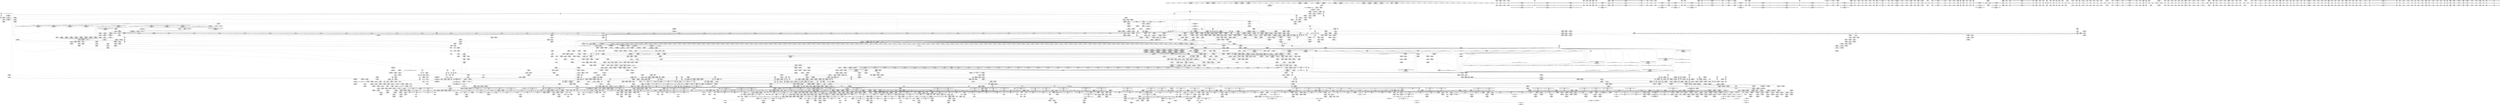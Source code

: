 digraph {
	CE0x777e280 [shape=record,shape=Mrecord,label="{CE0x777e280|tomoyo_domain:call3|security/tomoyo/common.h,1205|*SummSink*}"]
	CE0x622c220 [shape=record,shape=Mrecord,label="{CE0x622c220|tomoyo_path2_perm:if.end}"]
	CE0x52e2260 [shape=record,shape=Mrecord,label="{CE0x52e2260|i64**_getelementptr_inbounds_(_3_x_i64*_,_3_x_i64*_*___llvm_gcda_edge_table44,_i64_0,_i64_0)|*Constant*|*SummSink*}"]
	CE0x777ee80 [shape=record,shape=Mrecord,label="{CE0x777ee80|_ret_%struct.task_struct*_%tmp4,_!dbg_!38905|./arch/x86/include/asm/current.h,14|*SummSink*}"]
	CE0x5ffbf80 [shape=record,shape=Mrecord,label="{CE0x5ffbf80|0:_%struct.tomoyo_obj_info*,_24:_%struct.tomoyo_path_info*,_32:_%struct.tomoyo_path_info*,_40:_i8,_72:_i8,_76:_i8,_:_SCMRE_56,57_}"]
	CE0x51231e0 [shape=record,shape=Mrecord,label="{CE0x51231e0|i32_1|*Constant*}"]
	CE0x79ecaa0 [shape=record,shape=Mrecord,label="{CE0x79ecaa0|GLOBAL:rcu_lock_release|*Constant*|*SummSource*}"]
	CE0x60f2720 [shape=record,shape=Mrecord,label="{CE0x60f2720|tomoyo_const_part_length:cmp|security/tomoyo/util.c,626}"]
	CE0x61fa900 [shape=record,shape=Mrecord,label="{CE0x61fa900|128:_i8*,_1208:_%struct.file*,_:_CMRE_1,2_}"]
	CE0x5024f70 [shape=record,shape=Mrecord,label="{CE0x5024f70|tomoyo_const_part_length:if.then17|*SummSource*}"]
	CE0x61bcb70 [shape=record,shape=Mrecord,label="{CE0x61bcb70|tomoyo_path2_perm:do.cond}"]
	CE0x77d4b70 [shape=record,shape=Mrecord,label="{CE0x77d4b70|i64_19|*Constant*}"]
	CE0x7827d20 [shape=record,shape=Mrecord,label="{CE0x7827d20|_call_void___llvm_gcov_indirect_counter_increment(i32*___llvm_gcov_global_state_pred15,_i64**_getelementptr_inbounds_(_3_x_i64*_,_3_x_i64*_*___llvm_gcda_edge_table14,_i64_0,_i64_0)),_!dbg_!38954|security/tomoyo/file.c,920}"]
	CE0x6d4c3b0 [shape=record,shape=Mrecord,label="{CE0x6d4c3b0|0:_i8*,_array:_GCRE_tomoyo_mac_keywords_external_constant_42_x_i8*_:_elem_26::|security/tomoyo/file.c,181}"]
	CE0x5123a20 [shape=record,shape=Mrecord,label="{CE0x5123a20|tomoyo_audit_path2_log:tmp9|security/tomoyo/file.c,184|*SummSink*}"]
	CE0x6074ac0 [shape=record,shape=Mrecord,label="{CE0x6074ac0|tomoyo_get_realpath:tmp8|security/tomoyo/file.c,152|*SummSink*}"]
	CE0x7838d90 [shape=record,shape=Mrecord,label="{CE0x7838d90|i64_22|*Constant*|*SummSource*}"]
	CE0x79ec820 [shape=record,shape=Mrecord,label="{CE0x79ec820|rcu_lock_release:entry}"]
	CE0x5ef6220 [shape=record,shape=Mrecord,label="{CE0x5ef6220|tomoyo_fill_path_info:ptr|Function::tomoyo_fill_path_info&Arg::ptr::|*SummSink*}"]
	CE0x5dd38c0 [shape=record,shape=Mrecord,label="{CE0x5dd38c0|tomoyo_get_mode:tobool|security/tomoyo/util.c,978}"]
	CE0x5137070 [shape=record,shape=Mrecord,label="{CE0x5137070|104:_%struct.inode*,_:_CRE_178,179_}"]
	CE0x5e96930 [shape=record,shape=Mrecord,label="{CE0x5e96930|0:_%struct.tomoyo_obj_info*,_24:_%struct.tomoyo_path_info*,_32:_%struct.tomoyo_path_info*,_40:_i8,_72:_i8,_76:_i8,_:_SCMRE_77,78_|*MultipleSource*|security/tomoyo/file.c, 891|security/tomoyo/file.c,891|security/tomoyo/file.c,920|Function::tomoyo_init_request_info&Arg::r::}"]
	CE0x77c41b0 [shape=record,shape=Mrecord,label="{CE0x77c41b0|tomoyo_fill_path_info:conv4|security/tomoyo/util.c,667|*SummSource*}"]
	CE0x60dad10 [shape=record,shape=Mrecord,label="{CE0x60dad10|tomoyo_path2_perm:do.end|*SummSource*}"]
	CE0x5db26a0 [shape=record,shape=Mrecord,label="{CE0x5db26a0|tomoyo_domain:tmp19|security/tomoyo/common.h,1205}"]
	CE0x6175320 [shape=record,shape=Mrecord,label="{CE0x6175320|tomoyo_path2_perm:and|security/tomoyo/file.c,912}"]
	CE0x7715630 [shape=record,shape=Mrecord,label="{CE0x7715630|tomoyo_const_part_length:tmp35|security/tomoyo/util.c,643|*SummSink*}"]
	CE0x6231810 [shape=record,shape=Mrecord,label="{CE0x6231810|tomoyo_path2_perm:d_inode|security/tomoyo/file.c,912|*SummSink*}"]
	CE0x42bf160 [shape=record,shape=Mrecord,label="{CE0x42bf160|i64*_getelementptr_inbounds_(_4_x_i64_,_4_x_i64_*___llvm_gcov_ctr24,_i64_0,_i64_3)|*Constant*|*SummSource*}"]
	CE0x7a43e70 [shape=record,shape=Mrecord,label="{CE0x7a43e70|tomoyo_path2_perm:r|security/tomoyo/file.c, 891|*SummSink*}"]
	CE0x63076f0 [shape=record,shape=Mrecord,label="{CE0x63076f0|tomoyo_const_part_length:tmp}"]
	CE0x517fbf0 [shape=record,shape=Mrecord,label="{CE0x517fbf0|104:_%struct.inode*,_:_CRE_168,169_}"]
	CE0x5f6cbf0 [shape=record,shape=Mrecord,label="{CE0x5f6cbf0|tomoyo_get_mode:tmp6|security/tomoyo/util.c,978|*SummSource*}"]
	CE0x61cccd0 [shape=record,shape=Mrecord,label="{CE0x61cccd0|i32_22|*Constant*}"]
	CE0x61bc800 [shape=record,shape=Mrecord,label="{CE0x61bc800|40:_%struct.tomoyo_policy_namespace*,_48:_i8,_:_GCRE_tomoyo_kernel_domain_external_global_%struct.tomoyo_domain_info_0,8_|*MultipleSource*|security/tomoyo/util.c,1005|Function::tomoyo_init_request_info&Arg::domain::|security/tomoyo/util.c,1007}"]
	CE0x4497e20 [shape=record,shape=Mrecord,label="{CE0x4497e20|i32_1205|*Constant*}"]
	CE0x5ef3720 [shape=record,shape=Mrecord,label="{CE0x5ef3720|tomoyo_fill_path_info:frombool10|security/tomoyo/util.c,668|*SummSource*}"]
	CE0x524abb0 [shape=record,shape=Mrecord,label="{CE0x524abb0|GLOBAL:tomoyo_read_unlock|*Constant*}"]
	CE0x5136a80 [shape=record,shape=Mrecord,label="{CE0x5136a80|104:_%struct.inode*,_:_CRE_173,174_}"]
	CE0x7a442a0 [shape=record,shape=Mrecord,label="{CE0x7a442a0|i64_1|*Constant*}"]
	CE0x4f4a110 [shape=record,shape=Mrecord,label="{CE0x4f4a110|srcu_read_lock:bb|*SummSink*}"]
	CE0x7768990 [shape=record,shape=Mrecord,label="{CE0x7768990|tomoyo_get_realpath:tmp3|security/tomoyo/file.c,151|*SummSink*}"]
	CE0x78a4330 [shape=record,shape=Mrecord,label="{CE0x78a4330|rcu_lock_release:entry|*SummSink*}"]
	CE0x60dd360 [shape=record,shape=Mrecord,label="{CE0x60dd360|i64*_getelementptr_inbounds_(_2_x_i64_,_2_x_i64_*___llvm_gcov_ctr53148,_i64_0,_i64_0)|*Constant*}"]
	CE0x60139c0 [shape=record,shape=Mrecord,label="{CE0x60139c0|i64_18|*Constant*}"]
	CE0x77d49c0 [shape=record,shape=Mrecord,label="{CE0x77d49c0|i32_55|*Constant*|*SummSink*}"]
	CE0x776d6e0 [shape=record,shape=Mrecord,label="{CE0x776d6e0|_ret_void,_!dbg_!38908|include/linux/rcupdate.h,424|*SummSource*}"]
	CE0x5db21a0 [shape=record,shape=Mrecord,label="{CE0x5db21a0|tomoyo_domain:tmp17|security/tomoyo/common.h,1205|*SummSink*}"]
	CE0x63255c0 [shape=record,shape=Mrecord,label="{CE0x63255c0|tomoyo_add_slash:tmp11|*LoadInst*|security/tomoyo/file.c,136|*SummSource*}"]
	CE0x79d4f60 [shape=record,shape=Mrecord,label="{CE0x79d4f60|tomoyo_const_part_length:tmp39|security/tomoyo/util.c,644}"]
	CE0x783fec0 [shape=record,shape=Mrecord,label="{CE0x783fec0|tomoyo_path2_perm:tmp51|security/tomoyo/file.c,928|*SummSink*}"]
	CE0x5c9bf30 [shape=record,shape=Mrecord,label="{CE0x5c9bf30|GLOBAL:srcu_read_unlock|*Constant*|*SummSource*}"]
	CE0x7710e40 [shape=record,shape=Mrecord,label="{CE0x7710e40|i64*_null|*Constant*|*SummSink*}"]
	CE0x777ede0 [shape=record,shape=Mrecord,label="{CE0x777ede0|_ret_%struct.task_struct*_%tmp4,_!dbg_!38905|./arch/x86/include/asm/current.h,14}"]
	CE0x7872d40 [shape=record,shape=Mrecord,label="{CE0x7872d40|_call_void_lock_acquire(%struct.lockdep_map*_%map,_i32_0,_i32_0,_i32_2,_i32_0,_%struct.lockdep_map*_null,_i64_ptrtoint_(i8*_blockaddress(_rcu_lock_acquire,_%__here)_to_i64))_#9,_!dbg_!38907|include/linux/rcupdate.h,418}"]
	CE0x6d375e0 [shape=record,shape=Mrecord,label="{CE0x6d375e0|i8*_getelementptr_inbounds_(_25_x_i8_,_25_x_i8_*_.str12,_i32_0,_i32_0)|*Constant*|*SummSink*}"]
	CE0x501d640 [shape=record,shape=Mrecord,label="{CE0x501d640|tomoyo_path2_perm:tmp64|security/tomoyo/file.c,935|*SummSource*}"]
	CE0x4f13b30 [shape=record,shape=Mrecord,label="{CE0x4f13b30|tomoyo_get_mode:tmp27|security/tomoyo/util.c,988|*SummSink*}"]
	CE0x43b3110 [shape=record,shape=Mrecord,label="{CE0x43b3110|_call_void_rcu_lock_release(%struct.lockdep_map*_%dep_map)_#9,_!dbg_!38905|include/linux/srcu.h,236|*SummSink*}"]
	CE0x5e4c190 [shape=record,shape=Mrecord,label="{CE0x5e4c190|tomoyo_path2_perm:tmp24|security/tomoyo/file.c,906}"]
	CE0x61bbf40 [shape=record,shape=Mrecord,label="{CE0x61bbf40|tomoyo_init_request_info:profile2|security/tomoyo/util.c,1007|*SummSource*}"]
	CE0x520c860 [shape=record,shape=Mrecord,label="{CE0x520c860|tomoyo_path2_perm:i_mode|security/tomoyo/file.c,912}"]
	CE0x630c9b0 [shape=record,shape=Mrecord,label="{CE0x630c9b0|srcu_read_lock:tmp1|*SummSink*}"]
	CE0x6d4b320 [shape=record,shape=Mrecord,label="{CE0x6d4b320|tomoyo_fill_path_info:tmp12|security/tomoyo/util.c,667}"]
	CE0x5cf74a0 [shape=record,shape=Mrecord,label="{CE0x5cf74a0|tomoyo_read_unlock:tmp}"]
	CE0x5c8e6e0 [shape=record,shape=Mrecord,label="{CE0x5c8e6e0|tomoyo_const_part_length:retval.0|*SummSink*}"]
	CE0x6185100 [shape=record,shape=Mrecord,label="{CE0x6185100|0:_i8*,_array:_GCRE_tomoyo_mac_keywords_external_constant_42_x_i8*_:_elem_11::|security/tomoyo/file.c,181}"]
	CE0x42b7380 [shape=record,shape=Mrecord,label="{CE0x42b7380|tomoyo_domain:do.body|*SummSource*}"]
	CE0x43fdcf0 [shape=record,shape=Mrecord,label="{CE0x43fdcf0|i64_2|*Constant*}"]
	CE0x42f86f0 [shape=record,shape=Mrecord,label="{CE0x42f86f0|tomoyo_get_mode:arrayidx8|security/tomoyo/util.c,983|*SummSource*}"]
	CE0x5f2c010 [shape=record,shape=Mrecord,label="{CE0x5f2c010|tomoyo_const_part_length:tmp23|security/tomoyo/util.c,634|*SummSource*}"]
	CE0x7a3cca0 [shape=record,shape=Mrecord,label="{CE0x7a3cca0|0:_%struct.tomoyo_obj_info*,_24:_%struct.tomoyo_path_info*,_32:_%struct.tomoyo_path_info*,_40:_i8,_72:_i8,_76:_i8,_:_SCMRE_26,27_}"]
	CE0x43e2dc0 [shape=record,shape=Mrecord,label="{CE0x43e2dc0|tomoyo_get_mode:and|security/tomoyo/util.c,987}"]
	CE0x77bea90 [shape=record,shape=Mrecord,label="{CE0x77bea90|__llvm_gcov_indirect_counter_increment:tmp3}"]
	CE0x60a6b50 [shape=record,shape=Mrecord,label="{CE0x60a6b50|tomoyo_init_request_info:conv6|security/tomoyo/util.c,1011}"]
	CE0x4242260 [shape=record,shape=Mrecord,label="{CE0x4242260|tomoyo_const_part_length:cmp25|security/tomoyo/util.c,644|*SummSource*}"]
	CE0x50477e0 [shape=record,shape=Mrecord,label="{CE0x50477e0|i64**_getelementptr_inbounds_(_3_x_i64*_,_3_x_i64*_*___llvm_gcda_edge_table14,_i64_0,_i64_2)|*Constant*}"]
	CE0x7841ac0 [shape=record,shape=Mrecord,label="{CE0x7841ac0|104:_%struct.inode*,_:_CRE_206,207_}"]
	CE0x5e8fd80 [shape=record,shape=Mrecord,label="{CE0x5e8fd80|tomoyo_path2_perm:param_type|security/tomoyo/file.c,921|*SummSource*}"]
	CE0x776e130 [shape=record,shape=Mrecord,label="{CE0x776e130|tomoyo_fill_path_info:frombool10|security/tomoyo/util.c,668}"]
	CE0x619e020 [shape=record,shape=Mrecord,label="{CE0x619e020|i64*_getelementptr_inbounds_(_2_x_i64_,_2_x_i64_*___llvm_gcov_ctr31,_i64_0,_i64_1)|*Constant*}"]
	CE0x6175420 [shape=record,shape=Mrecord,label="{CE0x6175420|tomoyo_path2_perm:and|security/tomoyo/file.c,912|*SummSink*}"]
	CE0x5f485c0 [shape=record,shape=Mrecord,label="{CE0x5f485c0|i64_13|*Constant*}"]
	CE0x5f64fb0 [shape=record,shape=Mrecord,label="{CE0x5f64fb0|tomoyo_const_part_length:if.end18|*SummSource*}"]
	CE0x60fd980 [shape=record,shape=Mrecord,label="{CE0x60fd980|tomoyo_path2_perm:tmp17|security/tomoyo/file.c,904|*SummSink*}"]
	CE0x7995640 [shape=record,shape=Mrecord,label="{CE0x7995640|tomoyo_path2_perm:cleanup}"]
	CE0x7a2a740 [shape=record,shape=Mrecord,label="{CE0x7a2a740|i64*_getelementptr_inbounds_(_4_x_i64_,_4_x_i64_*___llvm_gcov_ctr33,_i64_0,_i64_0)|*Constant*}"]
	CE0x4eb24b0 [shape=record,shape=Mrecord,label="{CE0x4eb24b0|tomoyo_get_mode:tmp25|security/tomoyo/util.c,987|*SummSource*}"]
	CE0x5cf4590 [shape=record,shape=Mrecord,label="{CE0x5cf4590|tomoyo_domain:tmp2}"]
	CE0x6020310 [shape=record,shape=Mrecord,label="{CE0x6020310|i64*_getelementptr_inbounds_(_31_x_i64_,_31_x_i64_*___llvm_gcov_ctr43150,_i64_0,_i64_26)|*Constant*|*SummSink*}"]
	CE0x619c050 [shape=record,shape=Mrecord,label="{CE0x619c050|_ret_void,_!dbg_!38913|security/tomoyo/file.c,138|*SummSink*}"]
	CE0x624b0f0 [shape=record,shape=Mrecord,label="{CE0x624b0f0|0:_i8,_array:_GCRE_tomoyo_index2category_constant_39_x_i8_c_00_00_00_00_00_00_00_00_00_00_00_00_00_00_00_00_00_00_00_00_00_00_00_01_01_01_01_01_01_01_01_01_01_01_01_01_01_01_02_,_align_16:_elem_28::|security/tomoyo/util.c,983}"]
	CE0x509d7e0 [shape=record,shape=Mrecord,label="{CE0x509d7e0|tomoyo_const_part_length:tmp15|security/tomoyo/util.c,627}"]
	CE0x4391a60 [shape=record,shape=Mrecord,label="{CE0x4391a60|i32_61440|*Constant*}"]
	CE0x777d740 [shape=record,shape=Mrecord,label="{CE0x777d740|tomoyo_path2_perm:error.1|*SummSource*}"]
	CE0x43989d0 [shape=record,shape=Mrecord,label="{CE0x43989d0|i32_16384|*Constant*|*SummSink*}"]
	CE0x4e9f5c0 [shape=record,shape=Mrecord,label="{CE0x4e9f5c0|tomoyo_get_mode:bb|*SummSink*}"]
	CE0x6145320 [shape=record,shape=Mrecord,label="{CE0x6145320|__llvm_gcov_indirect_counter_increment114:tmp1|*SummSource*}"]
	CE0x79aeb30 [shape=record,shape=Mrecord,label="{CE0x79aeb30|i64*_getelementptr_inbounds_(_2_x_i64_,_2_x_i64_*___llvm_gcov_ctr39,_i64_0,_i64_0)|*Constant*|*SummSink*}"]
	CE0x5e923c0 [shape=record,shape=Mrecord,label="{CE0x5e923c0|104:_%struct.inode*,_:_CRE_112,144_}"]
	CE0x79fce90 [shape=record,shape=Mrecord,label="{CE0x79fce90|tomoyo_read_unlock:bb|*SummSource*}"]
	CE0x6091d40 [shape=record,shape=Mrecord,label="{CE0x6091d40|_ret_void,_!dbg_!38907|include/linux/srcu.h,238|*SummSink*}"]
	CE0x60da0e0 [shape=record,shape=Mrecord,label="{CE0x60da0e0|tomoyo_init_request_info:tmp9|security/tomoyo/util.c,1006|*SummSink*}"]
	CE0x7a41230 [shape=record,shape=Mrecord,label="{CE0x7a41230|0:_%struct.tomoyo_obj_info*,_24:_%struct.tomoyo_path_info*,_32:_%struct.tomoyo_path_info*,_40:_i8,_72:_i8,_76:_i8,_:_SCMRE_35,36_}"]
	CE0x6331240 [shape=record,shape=Mrecord,label="{CE0x6331240|tomoyo_get_mode:if.end|*SummSource*}"]
	CE0x500d7d0 [shape=record,shape=Mrecord,label="{CE0x500d7d0|tomoyo_path2_perm:param21|security/tomoyo/file.c,923|*SummSource*}"]
	CE0x4398670 [shape=record,shape=Mrecord,label="{CE0x4398670|tomoyo_path2_perm:conv12|security/tomoyo/file.c,912|*SummSource*}"]
	CE0x42147f0 [shape=record,shape=Mrecord,label="{CE0x42147f0|tomoyo_path2_perm:mode|security/tomoyo/file.c,933}"]
	CE0x5f0ea40 [shape=record,shape=Mrecord,label="{CE0x5f0ea40|tomoyo_init_request_info:tmp6|security/tomoyo/util.c,1004}"]
	CE0x787ef30 [shape=record,shape=Mrecord,label="{CE0x787ef30|i32_-12|*Constant*}"]
	CE0x5d57710 [shape=record,shape=Mrecord,label="{CE0x5d57710|_call_void_lock_release(%struct.lockdep_map*_%map,_i32_1,_i64_ptrtoint_(i8*_blockaddress(_rcu_lock_release,_%__here)_to_i64))_#9,_!dbg_!38907|include/linux/rcupdate.h,423|*SummSink*}"]
	CE0x52d0600 [shape=record,shape=Mrecord,label="{CE0x52d0600|tomoyo_const_part_length:tmp47|security/tomoyo/util.c,646}"]
	CE0x60ed510 [shape=record,shape=Mrecord,label="{CE0x60ed510|tomoyo_path2_perm:conv30|security/tomoyo/file.c,933|*SummSink*}"]
	CE0x5c8ef20 [shape=record,shape=Mrecord,label="{CE0x5c8ef20|tomoyo_const_part_length:tmp52|security/tomoyo/util.c,652|*SummSource*}"]
	CE0x5e18a10 [shape=record,shape=Mrecord,label="{CE0x5e18a10|104:_%struct.inode*,_:_CRE_151,152_}"]
	CE0x7707180 [shape=record,shape=Mrecord,label="{CE0x7707180|tomoyo_get_realpath:tobool|security/tomoyo/file.c,151|*SummSink*}"]
	CE0x5063350 [shape=record,shape=Mrecord,label="{CE0x5063350|i64*_getelementptr_inbounds_(_31_x_i64_,_31_x_i64_*___llvm_gcov_ctr43150,_i64_0,_i64_4)|*Constant*|*SummSink*}"]
	CE0x43cdd50 [shape=record,shape=Mrecord,label="{CE0x43cdd50|tomoyo_audit_path2_log:entry}"]
	CE0x52eeb20 [shape=record,shape=Mrecord,label="{CE0x52eeb20|tomoyo_get_realpath:tmp12|security/tomoyo/file.c,156}"]
	CE0x5e72f20 [shape=record,shape=Mrecord,label="{CE0x5e72f20|i64_ptrtoint_(i8*_blockaddress(_rcu_lock_release,_%__here)_to_i64)|*Constant*|*SummSink*}"]
	CE0x6041d00 [shape=record,shape=Mrecord,label="{CE0x6041d00|i32_-1|*Constant*|*SummSource*}"]
	CE0x5041180 [shape=record,shape=Mrecord,label="{CE0x5041180|tomoyo_path2_perm:tmp43|security/tomoyo/file.c,916|*SummSink*}"]
	CE0x5327d00 [shape=record,shape=Mrecord,label="{CE0x5327d00|i64*_getelementptr_inbounds_(_31_x_i64_,_31_x_i64_*___llvm_gcov_ctr43150,_i64_0,_i64_28)|*Constant*|*SummSink*}"]
	CE0x501d2e0 [shape=record,shape=Mrecord,label="{CE0x501d2e0|tomoyo_path2_perm:retval.0}"]
	CE0x777ce00 [shape=record,shape=Mrecord,label="{CE0x777ce00|tomoyo_path2_perm:tmp61|security/tomoyo/file.c,934|*SummSource*}"]
	CE0x60da8f0 [shape=record,shape=Mrecord,label="{CE0x60da8f0|tomoyo_init_request_info:tmp10|security/tomoyo/util.c,1006|*SummSink*}"]
	CE0x5e7f7d0 [shape=record,shape=Mrecord,label="{CE0x5e7f7d0|tomoyo_path2_perm:tmp37|security/tomoyo/file.c,912}"]
	CE0x783fac0 [shape=record,shape=Mrecord,label="{CE0x783fac0|tomoyo_path2_perm:tmp50|security/tomoyo/file.c,928|*SummSink*}"]
	CE0x6330920 [shape=record,shape=Mrecord,label="{CE0x6330920|tomoyo_get_mode:tmp14|security/tomoyo/util.c,983|*SummSource*}"]
	CE0x5f79b50 [shape=record,shape=Mrecord,label="{CE0x5f79b50|104:_%struct.inode*,_:_CRE_218,219_}"]
	CE0x7706770 [shape=record,shape=Mrecord,label="{CE0x7706770|tomoyo_get_realpath:call|security/tomoyo/file.c,150|*SummSource*}"]
	CE0x5122fd0 [shape=record,shape=Mrecord,label="{CE0x5122fd0|tomoyo_audit_path2_log:path26|security/tomoyo/file.c,184|*SummSource*}"]
	CE0x7748310 [shape=record,shape=Mrecord,label="{CE0x7748310|_ret_void,_!dbg_!38904|security/tomoyo/common.h,1110|*SummSource*}"]
	CE0x78589c0 [shape=record,shape=Mrecord,label="{CE0x78589c0|128:_i8*,_1208:_%struct.file*,_:_CMRE_21,22_}"]
	CE0x511efc0 [shape=record,shape=Mrecord,label="{CE0x511efc0|_call_void_mcount()_#3|*SummSink*}"]
	CE0x78dd070 [shape=record,shape=Mrecord,label="{CE0x78dd070|tomoyo_const_part_length:tmp36|security/tomoyo/util.c,644|*SummSink*}"]
	CE0x5ef8550 [shape=record,shape=Mrecord,label="{CE0x5ef8550|i64*_getelementptr_inbounds_(_2_x_i64_,_2_x_i64_*___llvm_gcov_ctr53148,_i64_0,_i64_1)|*Constant*|*SummSource*}"]
	CE0x42b7490 [shape=record,shape=Mrecord,label="{CE0x42b7490|tomoyo_domain:do.body|*SummSink*}"]
	CE0x79ea0f0 [shape=record,shape=Mrecord,label="{CE0x79ea0f0|tomoyo_path2_perm:tmp19|security/tomoyo/file.c,904|*SummSink*}"]
	CE0x5e55f80 [shape=record,shape=Mrecord,label="{CE0x5e55f80|GLOBAL:tomoyo_add_slash|*Constant*|*SummSource*}"]
	CE0x60908b0 [shape=record,shape=Mrecord,label="{CE0x60908b0|_ret_void}"]
	CE0x5ffc8c0 [shape=record,shape=Mrecord,label="{CE0x5ffc8c0|0:_%struct.tomoyo_obj_info*,_24:_%struct.tomoyo_path_info*,_32:_%struct.tomoyo_path_info*,_40:_i8,_72:_i8,_76:_i8,_:_SCMRE_60,61_}"]
	CE0x4408ab0 [shape=record,shape=Mrecord,label="{CE0x4408ab0|tomoyo_get_mode:tmp10|security/tomoyo/util.c,982}"]
	CE0x776e760 [shape=record,shape=Mrecord,label="{CE0x776e760|tomoyo_fill_path_info:conv|security/tomoyo/util.c,664}"]
	CE0x77adda0 [shape=record,shape=Mrecord,label="{CE0x77adda0|_ret_i32_%call,_!dbg_!38902|security/tomoyo/common.h,1097|*SummSource*}"]
	CE0x6090680 [shape=record,shape=Mrecord,label="{CE0x6090680|__llvm_gcov_indirect_counter_increment114:bb|*SummSink*}"]
	CE0x624b3a0 [shape=record,shape=Mrecord,label="{CE0x624b3a0|0:_i8,_array:_GCRE_tomoyo_index2category_constant_39_x_i8_c_00_00_00_00_00_00_00_00_00_00_00_00_00_00_00_00_00_00_00_00_00_00_00_01_01_01_01_01_01_01_01_01_01_01_01_01_01_01_02_,_align_16:_elem_29::|security/tomoyo/util.c,983}"]
	CE0x510b820 [shape=record,shape=Mrecord,label="{CE0x510b820|tomoyo_path2_perm:tmp9|security/tomoyo/file.c,898|*SummSink*}"]
	CE0x5f48300 [shape=record,shape=Mrecord,label="{CE0x5f48300|%struct.inode*_null|*Constant*|*SummSink*}"]
	CE0x4f81690 [shape=record,shape=Mrecord,label="{CE0x4f81690|i64_26|*Constant*}"]
	CE0x4fd8d60 [shape=record,shape=Mrecord,label="{CE0x4fd8d60|rcu_lock_release:tmp4|include/linux/rcupdate.h,423}"]
	CE0x4554e50 [shape=record,shape=Mrecord,label="{CE0x4554e50|tomoyo_path2_perm:tmp6|security/tomoyo/file.c,893}"]
	CE0x78bf9c0 [shape=record,shape=Mrecord,label="{CE0x78bf9c0|__llvm_gcov_indirect_counter_increment:entry}"]
	CE0x5dc54d0 [shape=record,shape=Mrecord,label="{CE0x5dc54d0|GLOBAL:tomoyo_path2_perm|*Constant*|*SummSource*}"]
	CE0x5e1c030 [shape=record,shape=Mrecord,label="{CE0x5e1c030|0:_i8*,_array:_GCRE_tomoyo_mac_keywords_external_constant_42_x_i8*_:_elem_28::|security/tomoyo/file.c,181}"]
	CE0x62954a0 [shape=record,shape=Mrecord,label="{CE0x62954a0|tomoyo_get_mode:tmp14|security/tomoyo/util.c,983|*SummSink*}"]
	CE0x42a8a30 [shape=record,shape=Mrecord,label="{CE0x42a8a30|tomoyo_get_mode:tmp22|security/tomoyo/util.c,986|*SummSink*}"]
	CE0x42bfa70 [shape=record,shape=Mrecord,label="{CE0x42bfa70|rcu_lock_acquire:tmp7|*SummSink*}"]
	CE0x4f81790 [shape=record,shape=Mrecord,label="{CE0x4f81790|tomoyo_path2_perm:tmp57|security/tomoyo/file.c,933|*SummSink*}"]
	CE0x508ef50 [shape=record,shape=Mrecord,label="{CE0x508ef50|_ret_void,_!dbg_!38908|include/linux/rcupdate.h,419|*SummSource*}"]
	CE0x5ef6120 [shape=record,shape=Mrecord,label="{CE0x5ef6120|tomoyo_fill_path_info:ptr|Function::tomoyo_fill_path_info&Arg::ptr::|*SummSource*}"]
	CE0x62d9cd0 [shape=record,shape=Mrecord,label="{CE0x62d9cd0|tomoyo_audit_path2_log:arrayidx|security/tomoyo/file.c,182|*SummSink*}"]
	CE0x50301c0 [shape=record,shape=Mrecord,label="{CE0x50301c0|i8_1|*Constant*}"]
	CE0x4fd8b10 [shape=record,shape=Mrecord,label="{CE0x4fd8b10|i64*_getelementptr_inbounds_(_4_x_i64_,_4_x_i64_*___llvm_gcov_ctr33,_i64_0,_i64_2)|*Constant*|*SummSink*}"]
	CE0x77d36e0 [shape=record,shape=Mrecord,label="{CE0x77d36e0|rcu_lock_release:__here|*SummSource*}"]
	CE0x52d1420 [shape=record,shape=Mrecord,label="{CE0x52d1420|i32_4|*Constant*}"]
	CE0x6015400 [shape=record,shape=Mrecord,label="{CE0x6015400|i64*_getelementptr_inbounds_(_2_x_i64_,_2_x_i64_*___llvm_gcov_ctr31,_i64_0,_i64_1)|*Constant*|*SummSource*}"]
	CE0x60f36b0 [shape=record,shape=Mrecord,label="{CE0x60f36b0|tomoyo_const_part_length:while.body|*SummSource*}"]
	CE0x60907d0 [shape=record,shape=Mrecord,label="{CE0x60907d0|i64**_getelementptr_inbounds_(_3_x_i64*_,_3_x_i64*_*___llvm_gcda_edge_table44,_i64_0,_i64_1)|*Constant*|*SummSink*}"]
	CE0x783a6a0 [shape=record,shape=Mrecord,label="{CE0x783a6a0|104:_%struct.inode*,_:_CRE_186,187_}"]
	CE0x7704d50 [shape=record,shape=Mrecord,label="{CE0x7704d50|tomoyo_read_lock:bb}"]
	CE0x602eb90 [shape=record,shape=Mrecord,label="{CE0x602eb90|tomoyo_const_part_length:bb|*SummSource*}"]
	CE0x4372350 [shape=record,shape=Mrecord,label="{CE0x4372350|i64*_getelementptr_inbounds_(_31_x_i64_,_31_x_i64_*___llvm_gcov_ctr43150,_i64_0,_i64_3)|*Constant*|*SummSource*}"]
	CE0x5170a30 [shape=record,shape=Mrecord,label="{CE0x5170a30|i64_4|*Constant*|*SummSource*}"]
	CE0x60a71d0 [shape=record,shape=Mrecord,label="{CE0x60a71d0|0:_i8*,_array:_GCRE_tomoyo_mac_keywords_external_constant_42_x_i8*_:_elem_12::|security/tomoyo/file.c,181}"]
	CE0x5f78490 [shape=record,shape=Mrecord,label="{CE0x5f78490|tomoyo_fill_path_info:tmp4|security/tomoyo/util.c,667|*SummSource*}"]
	CE0x5ec1fa0 [shape=record,shape=Mrecord,label="{CE0x5ec1fa0|tomoyo_fill_path_info:hash|security/tomoyo/util.c,669|*SummSink*}"]
	CE0x506e1a0 [shape=record,shape=Mrecord,label="{CE0x506e1a0|tomoyo_const_part_length:if.then5}"]
	CE0x510b260 [shape=record,shape=Mrecord,label="{CE0x510b260|tomoyo_path2_perm:arrayidx|security/tomoyo/file.c,898|*SummSink*}"]
	CE0x77ad7d0 [shape=record,shape=Mrecord,label="{CE0x77ad7d0|_call_void_mcount()_#3|*SummSource*}"]
	CE0x60d8b90 [shape=record,shape=Mrecord,label="{CE0x60d8b90|tomoyo_get_mode:profile|Function::tomoyo_get_mode&Arg::profile::|*SummSource*}"]
	CE0x5ef7b80 [shape=record,shape=Mrecord,label="{CE0x5ef7b80|i64*_getelementptr_inbounds_(_4_x_i64_,_4_x_i64_*___llvm_gcov_ctr24,_i64_0,_i64_2)|*Constant*|*SummSink*}"]
	CE0x7720d60 [shape=record,shape=Mrecord,label="{CE0x7720d60|__llvm_gcov_indirect_counter_increment114:tmp3|*SummSource*}"]
	CE0x777e3d0 [shape=record,shape=Mrecord,label="{CE0x777e3d0|GLOBAL:get_current|*Constant*}"]
	CE0x77c4990 [shape=record,shape=Mrecord,label="{CE0x77c4990|tomoyo_fill_path_info:cmp|security/tomoyo/util.c,667|*SummSink*}"]
	CE0x6d4b550 [shape=record,shape=Mrecord,label="{CE0x6d4b550|i32_3|*Constant*}"]
	CE0x43eceb0 [shape=record,shape=Mrecord,label="{CE0x43eceb0|i8*_getelementptr_inbounds_(_45_x_i8_,_45_x_i8_*_.str13,_i32_0,_i32_0)|*Constant*}"]
	CE0x453fec0 [shape=record,shape=Mrecord,label="{CE0x453fec0|tomoyo_get_realpath:tmp|*SummSink*}"]
	CE0x5de4160 [shape=record,shape=Mrecord,label="{CE0x5de4160|tomoyo_get_mode:tmp12|security/tomoyo/util.c,982}"]
	CE0x778dab0 [shape=record,shape=Mrecord,label="{CE0x778dab0|40:_%struct.tomoyo_policy_namespace*,_48:_i8,_:_GCRE_tomoyo_kernel_domain_external_global_%struct.tomoyo_domain_info_51,53_|*MultipleSource*|security/tomoyo/util.c,1005|Function::tomoyo_init_request_info&Arg::domain::|security/tomoyo/util.c,1007}"]
	CE0x79ae730 [shape=record,shape=Mrecord,label="{CE0x79ae730|_call_void_srcu_read_unlock(%struct.srcu_struct*_tomoyo_ss,_i32_%idx)_#9,_!dbg_!38903|security/tomoyo/common.h,1109|*SummSource*}"]
	CE0x77c4710 [shape=record,shape=Mrecord,label="{CE0x77c4710|i32_47|*Constant*|*SummSource*}"]
	CE0x4fd82c0 [shape=record,shape=Mrecord,label="{CE0x4fd82c0|i64*_getelementptr_inbounds_(_2_x_i64_,_2_x_i64_*___llvm_gcov_ctr53148,_i64_0,_i64_0)|*Constant*|*SummSource*}"]
	CE0x42b6770 [shape=record,shape=Mrecord,label="{CE0x42b6770|tomoyo_audit_path2_log:tmp10|security/tomoyo/file.c,184|*SummSource*}"]
	CE0x60904c0 [shape=record,shape=Mrecord,label="{CE0x60904c0|i32_-1|*Constant*}"]
	CE0x788f4e0 [shape=record,shape=Mrecord,label="{CE0x788f4e0|128:_i8*,_1208:_%struct.file*,_:_CMRE_42,43_}"]
	CE0x630d650 [shape=record,shape=Mrecord,label="{CE0x630d650|tomoyo_get_mode:tmp13|security/tomoyo/util.c,982}"]
	CE0x62424b0 [shape=record,shape=Mrecord,label="{CE0x62424b0|104:_%struct.inode*,_:_CRE_195,196_}"]
	CE0x4eb2380 [shape=record,shape=Mrecord,label="{CE0x4eb2380|i64*_getelementptr_inbounds_(_12_x_i64_,_12_x_i64_*___llvm_gcov_ctr31133,_i64_0,_i64_10)|*Constant*}"]
	CE0x509dad0 [shape=record,shape=Mrecord,label="{CE0x509dad0|i64*_getelementptr_inbounds_(_4_x_i64_,_4_x_i64_*___llvm_gcov_ctr24,_i64_0,_i64_0)|*Constant*|*SummSink*}"]
	CE0x612f050 [shape=record,shape=Mrecord,label="{CE0x612f050|i32_8|*Constant*}"]
	CE0x777d270 [shape=record,shape=Mrecord,label="{CE0x777d270|tomoyo_path2_perm:tmp62|security/tomoyo/file.c,934}"]
	CE0x43ce240 [shape=record,shape=Mrecord,label="{CE0x43ce240|tomoyo_audit_path2_log:r|Function::tomoyo_audit_path2_log&Arg::r::|*SummSource*}"]
	CE0x77ad9d0 [shape=record,shape=Mrecord,label="{CE0x77ad9d0|tomoyo_init_request_info:tmp2|security/tomoyo/util.c,1003}"]
	CE0x523c270 [shape=record,shape=Mrecord,label="{CE0x523c270|i64*_getelementptr_inbounds_(_6_x_i64_,_6_x_i64_*___llvm_gcov_ctr25,_i64_0,_i64_0)|*Constant*|*SummSource*}"]
	CE0x61df080 [shape=record,shape=Mrecord,label="{CE0x61df080|GLOBAL:__llvm_gcov_ctr28130|Global_var:__llvm_gcov_ctr28130}"]
	CE0x42bf280 [shape=record,shape=Mrecord,label="{CE0x42bf280|rcu_lock_acquire:tmp6}"]
	CE0x62c0890 [shape=record,shape=Mrecord,label="{CE0x62c0890|104:_%struct.inode*,_:_CRE_0,4_}"]
	CE0x43fce10 [shape=record,shape=Mrecord,label="{CE0x43fce10|tomoyo_const_part_length:add|security/tomoyo/util.c,634|*SummSource*}"]
	CE0x5f48c80 [shape=record,shape=Mrecord,label="{CE0x5f48c80|i64_14|*Constant*}"]
	CE0x424fe70 [shape=record,shape=Mrecord,label="{CE0x424fe70|i1_true|*Constant*}"]
	CE0x5f39850 [shape=record,shape=Mrecord,label="{CE0x5f39850|COLLAPSED:_GCMRE___llvm_gcov_ctr32134_internal_global_5_x_i64_zeroinitializer:_elem_0:default:}"]
	CE0x6014370 [shape=record,shape=Mrecord,label="{CE0x6014370|rcu_lock_release:tmp7|*SummSink*}"]
	CE0x777c0f0 [shape=record,shape=Mrecord,label="{CE0x777c0f0|tomoyo_get_mode:if.then2|*SummSource*}"]
	CE0x5319bc0 [shape=record,shape=Mrecord,label="{CE0x5319bc0|tomoyo_add_slash:tmp13|security/tomoyo/file.c,138|*SummSink*}"]
	CE0x78cff80 [shape=record,shape=Mrecord,label="{CE0x78cff80|tomoyo_path2_perm:buf1|security/tomoyo/file.c, 889|*SummSource*}"]
	CE0x41f52e0 [shape=record,shape=Mrecord,label="{CE0x41f52e0|0:_i8*,_array:_GCRE_tomoyo_mac_keywords_external_constant_42_x_i8*_:_elem_23::|security/tomoyo/file.c,181}"]
	CE0x508f410 [shape=record,shape=Mrecord,label="{CE0x508f410|0:_i8,_array:_GCRE_tomoyo_index2category_constant_39_x_i8_c_00_00_00_00_00_00_00_00_00_00_00_00_00_00_00_00_00_00_00_00_00_00_00_01_01_01_01_01_01_01_01_01_01_01_01_01_01_01_02_,_align_16:_elem_8::|security/tomoyo/util.c,983}"]
	CE0x6301540 [shape=record,shape=Mrecord,label="{CE0x6301540|tomoyo_const_part_length:tmp33|security/tomoyo/util.c,642|*SummSource*}"]
	CE0x606b9d0 [shape=record,shape=Mrecord,label="{CE0x606b9d0|tomoyo_get_realpath:if.then|*SummSource*}"]
	CE0x77829e0 [shape=record,shape=Mrecord,label="{CE0x77829e0|tomoyo_const_part_length:conv8|security/tomoyo/util.c,632|*SummSource*}"]
	CE0x78dd470 [shape=record,shape=Mrecord,label="{CE0x78dd470|tomoyo_const_part_length:tmp37|security/tomoyo/util.c,644|*SummSink*}"]
	CE0x42ea2f0 [shape=record,shape=Mrecord,label="{CE0x42ea2f0|tomoyo_get_mode:mode.0|*SummSource*}"]
	CE0x61eb290 [shape=record,shape=Mrecord,label="{CE0x61eb290|_call_void_kfree(i8*_%tmp54)_#9,_!dbg_!38979|security/tomoyo/file.c,930|*SummSink*}"]
	CE0x6325470 [shape=record,shape=Mrecord,label="{CE0x6325470|tomoyo_add_slash:tmp11|*LoadInst*|security/tomoyo/file.c,136}"]
	CE0x5ff85f0 [shape=record,shape=Mrecord,label="{CE0x5ff85f0|tomoyo_add_slash:tmp9|security/tomoyo/file.c,136}"]
	CE0x5d23e50 [shape=record,shape=Mrecord,label="{CE0x5d23e50|104:_%struct.inode*,_:_CRE_80,88_}"]
	CE0x442c500 [shape=record,shape=Mrecord,label="{CE0x442c500|tomoyo_const_part_length:tmp43|security/tomoyo/util.c,644|*SummSink*}"]
	CE0x42e02b0 [shape=record,shape=Mrecord,label="{CE0x42e02b0|tomoyo_audit_path2_log:arrayidx|security/tomoyo/file.c,182}"]
	CE0x5042930 [shape=record,shape=Mrecord,label="{CE0x5042930|i64*_getelementptr_inbounds_(_2_x_i64_,_2_x_i64_*___llvm_gcov_ctr21211,_i64_0,_i64_0)|*Constant*|*SummSource*}"]
	CE0x4f82b90 [shape=record,shape=Mrecord,label="{CE0x4f82b90|VOIDTB_TE:_CE_2048,2096_|*MultipleSource*|security/tomoyo/util.c,1010|Function::tomoyo_get_mode&Arg::ns::}"]
	CE0x609f790 [shape=record,shape=Mrecord,label="{CE0x609f790|tomoyo_fill_path_info:call|security/tomoyo/util.c,664}"]
	CE0x5c95410 [shape=record,shape=Mrecord,label="{CE0x5c95410|rcu_lock_release:__here}"]
	CE0x4541310 [shape=record,shape=Mrecord,label="{CE0x4541310|tomoyo_const_part_length:tmp7|security/tomoyo/util.c,625|*SummSource*}"]
	CE0x5cf7580 [shape=record,shape=Mrecord,label="{CE0x5cf7580|tomoyo_read_unlock:tmp|*SummSource*}"]
	CE0x7768bb0 [shape=record,shape=Mrecord,label="{CE0x7768bb0|GLOBAL:__llvm_gcov_ctr25|Global_var:__llvm_gcov_ctr25}"]
	CE0x5f835e0 [shape=record,shape=Mrecord,label="{CE0x5f835e0|tomoyo_path2_perm:tmp13|security/tomoyo/file.c,898}"]
	CE0x5f1f4e0 [shape=record,shape=Mrecord,label="{CE0x5f1f4e0|tomoyo_init_request_info:tmp4|security/tomoyo/util.c,1004|*SummSink*}"]
	CE0x51cf440 [shape=record,shape=Mrecord,label="{CE0x51cf440|i64*_getelementptr_inbounds_(_11_x_i64_,_11_x_i64_*___llvm_gcov_ctr54147,_i64_0,_i64_10)|*Constant*|*SummSource*}"]
	CE0x51cff60 [shape=record,shape=Mrecord,label="{CE0x51cff60|tomoyo_domain:call3|security/tomoyo/common.h,1205|*SummSource*}"]
	CE0x79ae160 [shape=record,shape=Mrecord,label="{CE0x79ae160|GLOBAL:srcu_read_unlock|*Constant*|*SummSink*}"]
	CE0x5fc5a20 [shape=record,shape=Mrecord,label="{CE0x5fc5a20|tomoyo_add_slash:tmp8|security/tomoyo/file.c,132}"]
	CE0x4f729a0 [shape=record,shape=Mrecord,label="{CE0x4f729a0|tomoyo_const_part_length:if.end28|*SummSink*}"]
	CE0x512b110 [shape=record,shape=Mrecord,label="{CE0x512b110|srcu_read_unlock:tmp3}"]
	CE0x7a58c60 [shape=record,shape=Mrecord,label="{CE0x7a58c60|128:_i8*,_1208:_%struct.file*,_:_CMRE_51,52_}"]
	CE0x5f6cae0 [shape=record,shape=Mrecord,label="{CE0x5f6cae0|tomoyo_get_mode:tmp6|security/tomoyo/util.c,978}"]
	CE0x79d54a0 [shape=record,shape=Mrecord,label="{CE0x79d54a0|tomoyo_const_part_length:conv24|security/tomoyo/util.c,644}"]
	CE0x44f0f80 [shape=record,shape=Mrecord,label="{CE0x44f0f80|0:_i8,_array:_GCRE_tomoyo_index2category_constant_39_x_i8_c_00_00_00_00_00_00_00_00_00_00_00_00_00_00_00_00_00_00_00_00_00_00_00_01_01_01_01_01_01_01_01_01_01_01_01_01_01_01_02_,_align_16:_elem_6::|security/tomoyo/util.c,983}"]
	CE0x41f45a0 [shape=record,shape=Mrecord,label="{CE0x41f45a0|tomoyo_audit_path2_log:arrayidx2|security/tomoyo/file.c,181|*SummSink*}"]
	CE0x5cf71c0 [shape=record,shape=Mrecord,label="{CE0x5cf71c0|i64*_getelementptr_inbounds_(_6_x_i64_,_6_x_i64_*___llvm_gcov_ctr26,_i64_0,_i64_0)|*Constant*|*SummSink*}"]
	CE0x78a3f20 [shape=record,shape=Mrecord,label="{CE0x78a3f20|i32_2|*Constant*}"]
	CE0x61dec30 [shape=record,shape=Mrecord,label="{CE0x61dec30|i32_47|*Constant*}"]
	CE0x506df50 [shape=record,shape=Mrecord,label="{CE0x506df50|tomoyo_const_part_length:sw.epilog|*SummSource*}"]
	CE0x6151ed0 [shape=record,shape=Mrecord,label="{CE0x6151ed0|i32_4|*Constant*}"]
	CE0x51cfc60 [shape=record,shape=Mrecord,label="{CE0x51cfc60|tomoyo_domain:call3|security/tomoyo/common.h,1205}"]
	CE0x60eb570 [shape=record,shape=Mrecord,label="{CE0x60eb570|tomoyo_get_mode:tmp7|security/tomoyo/util.c,979|*SummSink*}"]
	CE0x60b0650 [shape=record,shape=Mrecord,label="{CE0x60b0650|__llvm_gcov_indirect_counter_increment:tmp2|*SummSink*}"]
	CE0x61aebe0 [shape=record,shape=Mrecord,label="{CE0x61aebe0|tomoyo_init_request_info:tmp13|*LoadInst*|security/tomoyo/util.c,1011}"]
	CE0x4372400 [shape=record,shape=Mrecord,label="{CE0x4372400|i64*_getelementptr_inbounds_(_31_x_i64_,_31_x_i64_*___llvm_gcov_ctr43150,_i64_0,_i64_3)|*Constant*|*SummSink*}"]
	CE0x5f58c10 [shape=record,shape=Mrecord,label="{CE0x5f58c10|tomoyo_path2_perm:if.end|*SummSource*}"]
	CE0x5eb2370 [shape=record,shape=Mrecord,label="{CE0x5eb2370|tomoyo_const_part_length:inc|security/tomoyo/util.c,628|*SummSource*}"]
	CE0x4497c50 [shape=record,shape=Mrecord,label="{CE0x4497c50|GLOBAL:lockdep_rcu_suspicious|*Constant*|*SummSink*}"]
	CE0x6042300 [shape=record,shape=Mrecord,label="{CE0x6042300|tomoyo_path2_perm:bb}"]
	CE0x41f5460 [shape=record,shape=Mrecord,label="{CE0x41f5460|tomoyo_audit_path2_log:param|security/tomoyo/file.c,182}"]
	CE0x4f72aa0 [shape=record,shape=Mrecord,label="{CE0x4f72aa0|tomoyo_const_part_length:bb}"]
	CE0x5e7f680 [shape=record,shape=Mrecord,label="{CE0x5e7f680|tomoyo_path2_perm:tmp36|security/tomoyo/file.c,912|*SummSink*}"]
	CE0x615d9b0 [shape=record,shape=Mrecord,label="{CE0x615d9b0|tomoyo_path2_perm:tmp15|security/tomoyo/file.c,900|*SummSink*}"]
	CE0x6d42520 [shape=record,shape=Mrecord,label="{CE0x6d42520|tomoyo_fill_path_info:tmp9|security/tomoyo/util.c,667|*SummSource*}"]
	CE0x5de4010 [shape=record,shape=Mrecord,label="{CE0x5de4010|tomoyo_get_mode:tmp11|security/tomoyo/util.c,982|*SummSink*}"]
	CE0x62e9b00 [shape=record,shape=Mrecord,label="{CE0x62e9b00|104:_%struct.inode*,_:_CRE_309,310_}"]
	CE0x77cfd60 [shape=record,shape=Mrecord,label="{CE0x77cfd60|GLOBAL:__llvm_gcov_ctr26|Global_var:__llvm_gcov_ctr26}"]
	CE0x5197580 [shape=record,shape=Mrecord,label="{CE0x5197580|tomoyo_const_part_length:tmp28|security/tomoyo/util.c,641}"]
	CE0x7a29c80 [shape=record,shape=Mrecord,label="{CE0x7a29c80|rcu_lock_acquire:tmp2|*SummSource*}"]
	CE0x77107d0 [shape=record,shape=Mrecord,label="{CE0x77107d0|i64*_null|*Constant*}"]
	CE0x616ed80 [shape=record,shape=Mrecord,label="{CE0x616ed80|0:_%struct.tomoyo_obj_info*,_24:_%struct.tomoyo_path_info*,_32:_%struct.tomoyo_path_info*,_40:_i8,_72:_i8,_76:_i8,_:_SCMRE_49,50_}"]
	CE0x789cce0 [shape=record,shape=Mrecord,label="{CE0x789cce0|GLOBAL:__srcu_read_unlock|*Constant*|*SummSink*}"]
	CE0x510b980 [shape=record,shape=Mrecord,label="{CE0x510b980|GLOBAL:tomoyo_init_request_info|*Constant*}"]
	CE0x79e20b0 [shape=record,shape=Mrecord,label="{CE0x79e20b0|tomoyo_audit_path2_log:tmp|*SummSink*}"]
	CE0x5cf7a70 [shape=record,shape=Mrecord,label="{CE0x5cf7a70|tomoyo_add_slash:tmp7|security/tomoyo/file.c,132|*SummSource*}"]
	CE0x41c0f10 [shape=record,shape=Mrecord,label="{CE0x41c0f10|i32_6|*Constant*}"]
	CE0x5e2cbd0 [shape=record,shape=Mrecord,label="{CE0x5e2cbd0|tomoyo_const_part_length:tmp1|*SummSink*}"]
	CE0x5e4c600 [shape=record,shape=Mrecord,label="{CE0x5e4c600|GLOBAL:__llvm_gcov_global_state_pred15|Global_var:__llvm_gcov_global_state_pred15}"]
	CE0x60eb950 [shape=record,shape=Mrecord,label="{CE0x60eb950|tomoyo_const_part_length:tmp14|security/tomoyo/util.c,626|*SummSink*}"]
	CE0x4407c90 [shape=record,shape=Mrecord,label="{CE0x4407c90|i32_255|*Constant*|*SummSink*}"]
	CE0x43ce690 [shape=record,shape=Mrecord,label="{CE0x43ce690|tomoyo_path2_perm:cmp26|security/tomoyo/file.c,928|*SummSource*}"]
	CE0x789db60 [shape=record,shape=Mrecord,label="{CE0x789db60|_call_void_mcount()_#3}"]
	CE0x61eb550 [shape=record,shape=Mrecord,label="{CE0x61eb550|COLLAPSED:_GCMRE_.str2_private_unnamed_addr_constant_2_x_i8_c_/_00_,_align_1:_elem_0:default:}"]
	CE0x42645b0 [shape=record,shape=Mrecord,label="{CE0x42645b0|srcu_read_lock:tmp2|*SummSink*}"]
	CE0x78b6960 [shape=record,shape=Mrecord,label="{CE0x78b6960|104:_%struct.inode*,_:_CRE_207,208_}"]
	CE0x61b3630 [shape=record,shape=Mrecord,label="{CE0x61b3630|tomoyo_path2_perm:error.0}"]
	CE0x61cc310 [shape=record,shape=Mrecord,label="{CE0x61cc310|i32_78|*Constant*|*SummSink*}"]
	CE0x5e04690 [shape=record,shape=Mrecord,label="{CE0x5e04690|tomoyo_path2_perm:tmp45|security/tomoyo/file.c,920|*SummSink*}"]
	CE0x5da0180 [shape=record,shape=Mrecord,label="{CE0x5da0180|tomoyo_path2_perm:tmp1|*SummSource*}"]
	CE0x41c0ac0 [shape=record,shape=Mrecord,label="{CE0x41c0ac0|i64_4|*Constant*}"]
	CE0x6296860 [shape=record,shape=Mrecord,label="{CE0x6296860|tomoyo_add_slash:tmp6|security/tomoyo/file.c,131|*SummSink*}"]
	CE0x61fa5d0 [shape=record,shape=Mrecord,label="{CE0x61fa5d0|tomoyo_domain:security|security/tomoyo/common.h,1205|*SummSource*}"]
	CE0x5dd3de0 [shape=record,shape=Mrecord,label="{CE0x5dd3de0|tomoyo_fill_path_info:tmp4|security/tomoyo/util.c,667}"]
	CE0x5eeccb0 [shape=record,shape=Mrecord,label="{CE0x5eeccb0|tomoyo_fill_path_info:is_patterned|security/tomoyo/util.c,668}"]
	CE0x5061060 [shape=record,shape=Mrecord,label="{CE0x5061060|tomoyo_domain:call|security/tomoyo/common.h,1205}"]
	CE0x6d2ebc0 [shape=record,shape=Mrecord,label="{CE0x6d2ebc0|0:_i8*,_8:_i32,_12:_i16,_14:_i8,_15:_i8,_:_SCMRE_12,14_|*MultipleSource*|security/tomoyo/file.c, 889|security/tomoyo/file.c, 890|security/tomoyo/file.c,901}"]
	CE0x6282100 [shape=record,shape=Mrecord,label="{CE0x6282100|tomoyo_fill_path_info:arrayidx|security/tomoyo/util.c,667|*SummSink*}"]
	CE0x50b8e90 [shape=record,shape=Mrecord,label="{CE0x50b8e90|_call_void_mcount()_#3}"]
	CE0x5ddd6b0 [shape=record,shape=Mrecord,label="{CE0x5ddd6b0|GLOBAL:__llvm_gcov_global_state_pred45|Global_var:__llvm_gcov_global_state_pred45|*SummSource*}"]
	CE0x6143d20 [shape=record,shape=Mrecord,label="{CE0x6143d20|i64_ptrtoint_(i8*_blockaddress(_rcu_lock_acquire,_%__here)_to_i64)|*Constant*|*SummSource*}"]
	CE0x4f829c0 [shape=record,shape=Mrecord,label="{CE0x4f829c0|COLLAPSED:_CRE:_elem_0:default:}"]
	CE0x7a40b40 [shape=record,shape=Mrecord,label="{CE0x7a40b40|0:_%struct.tomoyo_obj_info*,_24:_%struct.tomoyo_path_info*,_32:_%struct.tomoyo_path_info*,_40:_i8,_72:_i8,_76:_i8,_:_SCMRE_32,33_}"]
	CE0x5170aa0 [shape=record,shape=Mrecord,label="{CE0x5170aa0|i64_4|*Constant*|*SummSink*}"]
	CE0x5df42e0 [shape=record,shape=Mrecord,label="{CE0x5df42e0|tomoyo_init_request_info:tmp7|security/tomoyo/util.c,1005|*SummSink*}"]
	CE0x78dd620 [shape=record,shape=Mrecord,label="{CE0x78dd620|tomoyo_const_part_length:tmp38|security/tomoyo/util.c,644}"]
	CE0x62a0840 [shape=record,shape=Mrecord,label="{CE0x62a0840|tomoyo_path2_perm:tmp31|security/tomoyo/file.c,912}"]
	CE0x777b040 [shape=record,shape=Mrecord,label="{CE0x777b040|tomoyo_get_mode:tmp4|security/tomoyo/util.c,978}"]
	CE0x60f2a80 [shape=record,shape=Mrecord,label="{CE0x60f2a80|__llvm_gcov_indirect_counter_increment114:bb4}"]
	CE0x5f26210 [shape=record,shape=Mrecord,label="{CE0x5f26210|tomoyo_path2_perm:if.then|*SummSink*}"]
	CE0x6344de0 [shape=record,shape=Mrecord,label="{CE0x6344de0|tomoyo_get_realpath:buf|Function::tomoyo_get_realpath&Arg::buf::|*SummSource*}"]
	CE0x43d3d00 [shape=record,shape=Mrecord,label="{CE0x43d3d00|tomoyo_path2_perm:call25|security/tomoyo/file.c,927}"]
	CE0x5f70400 [shape=record,shape=Mrecord,label="{CE0x5f70400|tomoyo_audit_path2_log:param3|security/tomoyo/file.c,183|*SummSink*}"]
	CE0x5de43e0 [shape=record,shape=Mrecord,label="{CE0x5de43e0|0:_i32,_8:_%struct.srcu_struct_array*,_16:_i32,_20:_i32,_24:_i32,_32:_i8*,_40:_%struct.lock_class_key*,_48:_2_x_%struct.lock_class*_,_64:_i8*,_72:_i32,_80:_i64,_88:_i8,_96:_%struct.callback_head*,_104:_%struct.callback_head**,_112:_%struct.callback_head*,_120:_%struct.callback_head**,_128:_%struct.callback_head*,_136:_%struct.callback_head**,_144:_%struct.callback_head*,_152:_%struct.callback_head**,_160:_i64,_168:_%struct.list_head*,_176:_%struct.list_head*,_184:_void_(%struct.work_struct*)*,_192:_%struct.lock_class_key*,_200:_2_x_%struct.lock_class*_,_216:_i8*,_224:_i32,_232:_i64,_240:_%struct.list_head*,_248:_%struct.list_head*,_256:_i64,_264:_%struct.tvec_base*,_272:_void_(i64)*,_280:_i64,_288:_i32,_292:_i32,_296:_i8*,_304:_16_x_i8_,_320:_%struct.lock_class_key*,_328:_2_x_%struct.lock_class*_,_344:_i8*,_352:_i32,_360:_i64,_368:_%struct.workqueue_struct*,_376:_i32,_384:_%struct.lock_class_key*,_392:_2_x_%struct.lock_class*_,_408:_i8*,_416:_i32,_424:_i64,_:_GCE_tomoyo_ss_global_%struct.srcu_struct_i32_-300,_%struct.srcu_struct_array*_tomoyo_ss_srcu_array,_%struct.spinlock_%union.anon.14_%struct.raw_spinlock_%struct.arch_spinlock_zeroinitializer,_i32_-559067475,_i32_-1,_i8*_inttoptr_(i64_-1_to_i8*),_%struct.lockdep_map_%struct.lock_class_key*_null,_2_x_%struct.lock_class*_zeroinitializer,_i8*_getelementptr_inbounds_(_21_x_i8_,_21_x_i8_*_.str171,_i32_0,_i32_0),_i32_0,_i64_0_,_i8_0,_%struct.rcu_batch_%struct.callback_head*_null,_%struct.callback_head**_bitcast_(i8*_getelementptr_(i8,_i8*_bitcast_(%struct.srcu_struct*_tomoyo_ss_to_i8*),_i64_96)_to_%struct.callback_head**)_,_%struct.rcu_batch_%struct.callback_head*_null,_%struct.callback_head**_bitcast_(i8*_getelementptr_(i8,_i8*_bitcast_(%struct.srcu_struct*_tomoyo_ss_to_i8*),_i64_112)_to_%struct.callback_head**)_,_%struct.rcu_batch_%struct.callback_head*_null,_%struct.callback_head**_bitcast_(i8*_getelementptr_(i8,_i8*_bitcast_(%struct.srcu_struct*_tomoyo_ss_to_i8*),_i64_128)_to_%struct.callback_head**)_,_%struct.rcu_batch_%struct.callback_head*_null,_%struct.callback_head**_bitcast_(i8*_getelementptr_(i8,_i8*_bitcast_(%struct.srcu_struct*_tomoyo_ss_to_i8*),_i64_144)_to_%struct.callback_head**)_,_%struct.delayed_work_%struct.work_struct_%struct.atomic64_t_i64_137438953424_,_%struct.list_head_%struct.list_head*_bitcast_(i8*_getelementptr_(i8,_i8*_bitcast_(%struct.srcu_struct*_tomoyo_ss_to_i8*),_i64_168)_to_%struct.list_head*),_%struct.list_head*_bitcast_(i8*_getelementptr_(i8,_i8*_bitcast_(%struct.srcu_struct*_tomoyo_ss_to_i8*),_i64_168)_to_%struct.list_head*)_,_void_(%struct.work_struct*)*_process_srcu,_%struct.lockdep_map_%struct.lock_class_key*_bitcast_(i8*_getelementptr_(i8,_i8*_bitcast_(%struct.srcu_struct*_tomoyo_ss_to_i8*),_i64_160)_to_%struct.lock_class_key*),_2_x_%struct.lock_class*_zeroinitializer,_i8*_getelementptr_inbounds_(_22_x_i8_,_22_x_i8_*_.str1172,_i32_0,_i32_0),_i32_0,_i64_0_,_%struct.timer_list_%struct.list_head_%struct.list_head*_null,_%struct.list_head*_inttoptr_(i64_1953723489_to_%struct.list_head*)_,_i64_0,_%struct.tvec_base*_bitcast_(i8*_getelementptr_(i8,_i8*_bitcast_(%struct.tvec_base*_boot_tvec_bases_to_i8*),_i64_2)_to_%struct.tvec_base*),_void_(i64)*_delayed_work_timer_fn,_i64_ptrtoint_(i8*_getelementptr_(i8,_i8*_bitcast_(%struct.srcu_struct*_tomoyo_ss_to_i8*),_i64_160)_to_i64),_i32_-1,_i32_0,_i8*_null,_16_x_i8_zeroinitializer,_%struct.lockdep_map_%struct.lock_class_key*_bitcast_(_29_x_i8_*_.str2173_to_%struct.lock_class_key*),_2_x_%struct.lock_class*_zeroinitializer,_i8*_getelementptr_inbounds_(_29_x_i8_,_29_x_i8_*_.str2173,_i32_0,_i32_0),_i32_0,_i64_0_,_%struct.workqueue_struct*_null,_i32_0_,_%struct.lockdep_map_%struct.lock_class_key*_null,_2_x_%struct.lock_class*_zeroinitializer,_i8*_getelementptr_inbounds_(_10_x_i8_,_10_x_i8_*_.str3174,_i32_0,_i32_0),_i32_0,_i64_0_,_align_8:_elem_0:default:}"]
	CE0x6116ac0 [shape=record,shape=Mrecord,label="{CE0x6116ac0|tomoyo_const_part_length:while.cond|*SummSource*}"]
	CE0x783fc10 [shape=record,shape=Mrecord,label="{CE0x783fc10|tomoyo_path2_perm:tmp51|security/tomoyo/file.c,928}"]
	CE0x5ddcf20 [shape=record,shape=Mrecord,label="{CE0x5ddcf20|GLOBAL:lock_release|*Constant*|*SummSink*}"]
	CE0x78dd3b0 [shape=record,shape=Mrecord,label="{CE0x78dd3b0|tomoyo_const_part_length:tmp37|security/tomoyo/util.c,644|*SummSource*}"]
	CE0x776a550 [shape=record,shape=Mrecord,label="{CE0x776a550|tomoyo_path2_perm:tmp22|security/tomoyo/file.c,904|*SummSource*}"]
	CE0x61bc1c0 [shape=record,shape=Mrecord,label="{CE0x61bc1c0|40:_%struct.tomoyo_policy_namespace*,_48:_i8,_:_GCRE_tomoyo_kernel_domain_external_global_%struct.tomoyo_domain_info_16,24_|*MultipleSource*|security/tomoyo/util.c,1005|Function::tomoyo_init_request_info&Arg::domain::|security/tomoyo/util.c,1007}"]
	CE0x781bfd0 [shape=record,shape=Mrecord,label="{CE0x781bfd0|tomoyo_const_part_length:add29|security/tomoyo/util.c,646|*SummSource*}"]
	CE0x5f79c80 [shape=record,shape=Mrecord,label="{CE0x5f79c80|104:_%struct.inode*,_:_CRE_219,220_}"]
	CE0x5f6c7d0 [shape=record,shape=Mrecord,label="{CE0x5f6c7d0|104:_%struct.inode*,_:_CRE_185,186_}"]
	CE0x783f740 [shape=record,shape=Mrecord,label="{CE0x783f740|tomoyo_path2_perm:tmp50|security/tomoyo/file.c,928}"]
	CE0x60ecc40 [shape=record,shape=Mrecord,label="{CE0x60ecc40|tomoyo_path2_perm:tmp58|security/tomoyo/file.c,933|*SummSink*}"]
	CE0x6174a90 [shape=record,shape=Mrecord,label="{CE0x6174a90|i64_16|*Constant*}"]
	CE0x78282e0 [shape=record,shape=Mrecord,label="{CE0x78282e0|_call_void___llvm_gcov_indirect_counter_increment(i32*___llvm_gcov_global_state_pred15,_i64**_getelementptr_inbounds_(_3_x_i64*_,_3_x_i64*_*___llvm_gcda_edge_table14,_i64_0,_i64_0)),_!dbg_!38954|security/tomoyo/file.c,920|*SummSink*}"]
	CE0x427d7a0 [shape=record,shape=Mrecord,label="{CE0x427d7a0|tomoyo_get_mode:tmp3|security/tomoyo/util.c,978|*SummSink*}"]
	CE0x43fd670 [shape=record,shape=Mrecord,label="{CE0x43fd670|i32_51|*Constant*|*SummSink*}"]
	CE0x4e6f8a0 [shape=record,shape=Mrecord,label="{CE0x4e6f8a0|tomoyo_get_mode:default_config|security/tomoyo/util.c,986|*SummSource*}"]
	CE0x781bea0 [shape=record,shape=Mrecord,label="{CE0x781bea0|i32_0|*Constant*}"]
	CE0x5d3b910 [shape=record,shape=Mrecord,label="{CE0x5d3b910|tomoyo_path2_perm:tmp3|security/tomoyo/file.c,892|*SummSource*}"]
	CE0x5f2e110 [shape=record,shape=Mrecord,label="{CE0x5f2e110|0:_i8,_array:_GCRE_tomoyo_index2category_constant_39_x_i8_c_00_00_00_00_00_00_00_00_00_00_00_00_00_00_00_00_00_00_00_00_00_00_00_01_01_01_01_01_01_01_01_01_01_01_01_01_01_01_02_,_align_16:_elem_34::|security/tomoyo/util.c,983}"]
	CE0x77bf140 [shape=record,shape=Mrecord,label="{CE0x77bf140|__llvm_gcov_indirect_counter_increment:tmp5|*SummSink*}"]
	CE0x7841600 [shape=record,shape=Mrecord,label="{CE0x7841600|104:_%struct.inode*,_:_CRE_202,203_}"]
	CE0x62e9c30 [shape=record,shape=Mrecord,label="{CE0x62e9c30|104:_%struct.inode*,_:_CRE_310,311_}"]
	CE0x7780120 [shape=record,shape=Mrecord,label="{CE0x7780120|tomoyo_init_request_info:mode|security/tomoyo/util.c,1010|*SummSource*}"]
	CE0x5f70a80 [shape=record,shape=Mrecord,label="{CE0x5f70a80|i8*_getelementptr_inbounds_(_15_x_i8_,_15_x_i8_*_.str3,_i32_0,_i32_0)|*Constant*}"]
	CE0x79fcc50 [shape=record,shape=Mrecord,label="{CE0x79fcc50|GLOBAL:tomoyo_supervisor|*Constant*}"]
	CE0x5ca1a50 [shape=record,shape=Mrecord,label="{CE0x5ca1a50|tomoyo_audit_path2_log:tmp3|*SummSink*}"]
	CE0x4e795c0 [shape=record,shape=Mrecord,label="{CE0x4e795c0|srcu_read_lock:tmp3|*SummSource*}"]
	CE0x5dd3f30 [shape=record,shape=Mrecord,label="{CE0x5dd3f30|i64_0|*Constant*}"]
	"CONST[source:1(input),value:2(dynamic)][purpose:{object}][SrcIdx:18]"
	CE0x612f180 [shape=record,shape=Mrecord,label="{CE0x612f180|tomoyo_init_request_info:profile3|security/tomoyo/util.c,1008}"]
	CE0x42fc2c0 [shape=record,shape=Mrecord,label="{CE0x42fc2c0|128:_i8*,_1208:_%struct.file*,_:_CMRE_136,144_|*MultipleSource*|security/tomoyo/common.h,1205|security/tomoyo/common.h,1205}"]
	CE0x778bdd0 [shape=record,shape=Mrecord,label="{CE0x778bdd0|_call_void_mcount()_#3|*SummSink*}"]
	CE0x62c0a20 [shape=record,shape=Mrecord,label="{CE0x62c0a20|104:_%struct.inode*,_:_CRE_8,12_}"]
	CE0x5f2eef0 [shape=record,shape=Mrecord,label="{CE0x5f2eef0|tomoyo_get_mode:tmp16|security/tomoyo/util.c,983|*SummSource*}"]
	CE0x611e120 [shape=record,shape=Mrecord,label="{CE0x611e120|tomoyo_path2_perm:if.end16}"]
	CE0x7706bc0 [shape=record,shape=Mrecord,label="{CE0x7706bc0|__llvm_gcov_indirect_counter_increment:pred|*SummSource*}"]
	CE0x5dd3b20 [shape=record,shape=Mrecord,label="{CE0x5dd3b20|tomoyo_get_mode:tobool|security/tomoyo/util.c,978|*SummSink*}"]
	CE0x77212f0 [shape=record,shape=Mrecord,label="{CE0x77212f0|i64*_getelementptr_inbounds_(_31_x_i64_,_31_x_i64_*___llvm_gcov_ctr43150,_i64_0,_i64_0)|*Constant*}"]
	CE0x442c440 [shape=record,shape=Mrecord,label="{CE0x442c440|tomoyo_const_part_length:tmp43|security/tomoyo/util.c,644|*SummSource*}"]
	CE0x5d23600 [shape=record,shape=Mrecord,label="{CE0x5d23600|i64_176|*Constant*}"]
	CE0x5f14760 [shape=record,shape=Mrecord,label="{CE0x5f14760|tomoyo_path2_perm:tmp32|security/tomoyo/file.c,912}"]
	CE0x77c42c0 [shape=record,shape=Mrecord,label="{CE0x77c42c0|tomoyo_fill_path_info:conv4|security/tomoyo/util.c,667|*SummSink*}"]
	CE0x5f83880 [shape=record,shape=Mrecord,label="{CE0x5f83880|tomoyo_path2_perm:tmp13|security/tomoyo/file.c,898|*SummSink*}"]
	CE0x5ef6000 [shape=record,shape=Mrecord,label="{CE0x5ef6000|tomoyo_fill_path_info:ptr|Function::tomoyo_fill_path_info&Arg::ptr::}"]
	CE0x60d8640 [shape=record,shape=Mrecord,label="{CE0x60d8640|tomoyo_get_mode:ns|Function::tomoyo_get_mode&Arg::ns::|*SummSource*}"]
	CE0x6091fc0 [shape=record,shape=Mrecord,label="{CE0x6091fc0|tomoyo_audit_path2_log:name|security/tomoyo/file.c,183|*SummSource*}"]
	CE0x4e79980 [shape=record,shape=Mrecord,label="{CE0x4e79980|tomoyo_domain:call|security/tomoyo/common.h,1205|*SummSource*}"]
	CE0x609f500 [shape=record,shape=Mrecord,label="{CE0x609f500|tomoyo_fill_path_info:tmp2|*LoadInst*|security/tomoyo/util.c,663}"]
	CE0x5d7ddc0 [shape=record,shape=Mrecord,label="{CE0x5d7ddc0|rcu_lock_acquire:tmp1}"]
	CE0x77a6750 [shape=record,shape=Mrecord,label="{CE0x77a6750|tomoyo_const_part_length:incdec.ptr19|security/tomoyo/util.c,643|*SummSink*}"]
	CE0x77a5eb0 [shape=record,shape=Mrecord,label="{CE0x77a5eb0|_call_void___llvm_gcov_indirect_counter_increment114(i32*___llvm_gcov_global_state_pred45,_i64**_getelementptr_inbounds_(_3_x_i64*_,_3_x_i64*_*___llvm_gcda_edge_table44,_i64_0,_i64_1)),_!dbg_!38927|security/tomoyo/util.c,634}"]
	CE0x61450a0 [shape=record,shape=Mrecord,label="{CE0x61450a0|tomoyo_const_part_length:incdec.ptr|security/tomoyo/util.c,626|*SummSink*}"]
	CE0x5041460 [shape=record,shape=Mrecord,label="{CE0x5041460|_call_void_tomoyo_add_slash(%struct.tomoyo_path_info*_%buf1)_#9,_!dbg_!38951|security/tomoyo/file.c,916|*SummSink*}"]
	CE0x777f6c0 [shape=record,shape=Mrecord,label="{CE0x777f6c0|_ret_i32_%retval.0,_!dbg_!38935|security/tomoyo/util.c,988|*SummSource*}"]
	CE0x4fd9a60 [shape=record,shape=Mrecord,label="{CE0x4fd9a60|i64**_getelementptr_inbounds_(_3_x_i64*_,_3_x_i64*_*___llvm_gcda_edge_table44,_i64_0,_i64_2)|*Constant*}"]
	CE0x60de580 [shape=record,shape=Mrecord,label="{CE0x60de580|tomoyo_fill_path_info:tmp|*SummSink*}"]
	CE0x4eef5d0 [shape=record,shape=Mrecord,label="{CE0x4eef5d0|_ret_void,_!dbg_!38929|security/tomoyo/util.c,670}"]
	CE0x63260a0 [shape=record,shape=Mrecord,label="{CE0x63260a0|tomoyo_add_slash:call|security/tomoyo/file.c,136|*SummSource*}"]
	CE0x5007030 [shape=record,shape=Mrecord,label="{CE0x5007030|tomoyo_path2_perm:path224|security/tomoyo/file.c,924}"]
	CE0x5f84210 [shape=record,shape=Mrecord,label="{CE0x5f84210|tomoyo_path2_perm:out}"]
	CE0x788f3a0 [shape=record,shape=Mrecord,label="{CE0x788f3a0|128:_i8*,_1208:_%struct.file*,_:_CMRE_41,42_}"]
	CE0x44985a0 [shape=record,shape=Mrecord,label="{CE0x44985a0|tomoyo_domain:land.lhs.true2|*SummSource*}"]
	CE0x77fe780 [shape=record,shape=Mrecord,label="{CE0x77fe780|tomoyo_path2_perm:tmp55|security/tomoyo/file.c,931|*SummSink*}"]
	CE0x43d3480 [shape=record,shape=Mrecord,label="{CE0x43d3480|_call_void_tomoyo_check_acl(%struct.tomoyo_request_info*_%r,_i1_(%struct.tomoyo_request_info*,_%struct.tomoyo_acl_info*)*_tomoyo_check_path2_acl)_#9,_!dbg_!38971|security/tomoyo/file.c,926|*SummSource*}"]
	CE0x77161f0 [shape=record,shape=Mrecord,label="{CE0x77161f0|tomoyo_const_part_length:conv20|security/tomoyo/util.c,644|*SummSink*}"]
	CE0x60eacb0 [shape=record,shape=Mrecord,label="{CE0x60eacb0|tomoyo_get_mode:tmp8|security/tomoyo/util.c,979|*SummSource*}"]
	CE0x79e9fe0 [shape=record,shape=Mrecord,label="{CE0x79e9fe0|tomoyo_path2_perm:tmp19|security/tomoyo/file.c,904|*SummSource*}"]
	CE0x5cf46c0 [shape=record,shape=Mrecord,label="{CE0x5cf46c0|tomoyo_domain:tmp1|*SummSink*}"]
	CE0x77d37f0 [shape=record,shape=Mrecord,label="{CE0x77d37f0|rcu_lock_release:bb}"]
	CE0x5f798f0 [shape=record,shape=Mrecord,label="{CE0x5f798f0|104:_%struct.inode*,_:_CRE_216,217_}"]
	CE0x446f1f0 [shape=record,shape=Mrecord,label="{CE0x446f1f0|tomoyo_fill_path_info:call2|security/tomoyo/util.c,666|*SummSource*}"]
	CE0x6d2f1c0 [shape=record,shape=Mrecord,label="{CE0x6d2f1c0|0:_i8*,_8:_i32,_12:_i16,_14:_i8,_15:_i8,_:_SCMRE_15,16_|*MultipleSource*|security/tomoyo/file.c, 889|security/tomoyo/file.c, 890|security/tomoyo/file.c,901}"]
	CE0x5006ad0 [shape=record,shape=Mrecord,label="{CE0x5006ad0|tomoyo_path2_perm:path224|security/tomoyo/file.c,924|*SummSink*}"]
	CE0x6115e80 [shape=record,shape=Mrecord,label="{CE0x6115e80|__llvm_gcov_indirect_counter_increment114:pred|*SummSource*}"]
	CE0x5dba800 [shape=record,shape=Mrecord,label="{CE0x5dba800|tomoyo_const_part_length:conv11|security/tomoyo/util.c,641}"]
	CE0x5de3cf0 [shape=record,shape=Mrecord,label="{CE0x5de3cf0|GLOBAL:__srcu_read_lock|*Constant*|*SummSink*}"]
	CE0x61164a0 [shape=record,shape=Mrecord,label="{CE0x61164a0|tomoyo_const_part_length:tmp11|security/tomoyo/util.c,626|*SummSink*}"]
	CE0x6330640 [shape=record,shape=Mrecord,label="{CE0x6330640|_ret_i32_%retval.0,_!dbg_!38957|security/tomoyo/util.c,652|*SummSink*}"]
	CE0x5f78600 [shape=record,shape=Mrecord,label="{CE0x5f78600|tomoyo_fill_path_info:tmp5|security/tomoyo/util.c,667}"]
	CE0x61debc0 [shape=record,shape=Mrecord,label="{CE0x61debc0|tomoyo_fill_path_info:conv4|security/tomoyo/util.c,667}"]
	CE0x4f09a20 [shape=record,shape=Mrecord,label="{CE0x4f09a20|_call_void_lock_acquire(%struct.lockdep_map*_%map,_i32_0,_i32_0,_i32_2,_i32_0,_%struct.lockdep_map*_null,_i64_ptrtoint_(i8*_blockaddress(_rcu_lock_acquire,_%__here)_to_i64))_#9,_!dbg_!38907|include/linux/rcupdate.h,418|*SummSink*}"]
	CE0x5ca26e0 [shape=record,shape=Mrecord,label="{CE0x5ca26e0|i64*_getelementptr_inbounds_(_6_x_i64_,_6_x_i64_*___llvm_gcov_ctr26,_i64_0,_i64_3)|*Constant*|*SummSource*}"]
	CE0x4498070 [shape=record,shape=Mrecord,label="{CE0x4498070|rcu_lock_acquire:tmp4|include/linux/rcupdate.h,418|*SummSource*}"]
	CE0x77407b0 [shape=record,shape=Mrecord,label="{CE0x77407b0|40:_%struct.tomoyo_policy_namespace*,_48:_i8,_:_GCRE_tomoyo_kernel_domain_external_global_%struct.tomoyo_domain_info_49,50_|*MultipleSource*|security/tomoyo/util.c,1005|Function::tomoyo_init_request_info&Arg::domain::|security/tomoyo/util.c,1007}"]
	CE0x43b33a0 [shape=record,shape=Mrecord,label="{CE0x43b33a0|tomoyo_get_mode:idxprom3|security/tomoyo/util.c,983|*SummSource*}"]
	CE0x5e2bd90 [shape=record,shape=Mrecord,label="{CE0x5e2bd90|i64_5|*Constant*}"]
	CE0x5e73dc0 [shape=record,shape=Mrecord,label="{CE0x5e73dc0|i64*_getelementptr_inbounds_(_4_x_i64_,_4_x_i64_*___llvm_gcov_ctr33,_i64_0,_i64_3)|*Constant*|*SummSink*}"]
	CE0x61aefc0 [shape=record,shape=Mrecord,label="{CE0x61aefc0|tomoyo_path2_perm:if.then7}"]
	CE0x6d4a4b0 [shape=record,shape=Mrecord,label="{CE0x6d4a4b0|tomoyo_add_slash:bb|*SummSource*}"]
	CE0x60ecfd0 [shape=record,shape=Mrecord,label="{CE0x60ecfd0|tomoyo_path2_perm:tmp59|security/tomoyo/file.c,933|*SummSource*}"]
	CE0x5f649a0 [shape=record,shape=Mrecord,label="{CE0x5f649a0|i8*_undef|*Constant*|*SummSink*}"]
	CE0x51ef590 [shape=record,shape=Mrecord,label="{CE0x51ef590|tomoyo_path2_perm:tmp38|security/tomoyo/file.c,913|*SummSink*}"]
	CE0x5f487e0 [shape=record,shape=Mrecord,label="{CE0x5f487e0|tomoyo_path2_perm:tobool|security/tomoyo/file.c,912|*SummSource*}"]
	CE0x7a2a9a0 [shape=record,shape=Mrecord,label="{CE0x7a2a9a0|rcu_lock_acquire:tmp5|include/linux/rcupdate.h,418|*SummSource*}"]
	CE0x60b0010 [shape=record,shape=Mrecord,label="{CE0x60b0010|tomoyo_init_request_info:tmp3|security/tomoyo/util.c,1004}"]
	CE0x78b6bc0 [shape=record,shape=Mrecord,label="{CE0x78b6bc0|104:_%struct.inode*,_:_CRE_209,210_}"]
	CE0x61fae80 [shape=record,shape=Mrecord,label="{CE0x61fae80|128:_i8*,_1208:_%struct.file*,_:_CMRE_4,5_}"]
	CE0x7a5daf0 [shape=record,shape=Mrecord,label="{CE0x7a5daf0|rcu_lock_acquire:entry}"]
	CE0x4f7f110 [shape=record,shape=Mrecord,label="{CE0x4f7f110|tomoyo_domain:tmp5|security/tomoyo/common.h,1205|*SummSource*}"]
	CE0x5f797c0 [shape=record,shape=Mrecord,label="{CE0x5f797c0|104:_%struct.inode*,_:_CRE_215,216_}"]
	CE0x438d4a0 [shape=record,shape=Mrecord,label="{CE0x438d4a0|tomoyo_get_mode:if.then|*SummSource*}"]
	CE0x789cfe0 [shape=record,shape=Mrecord,label="{CE0x789cfe0|get_current:bb|*SummSink*}"]
	CE0x5e7fc90 [shape=record,shape=Mrecord,label="{CE0x5e7fc90|tomoyo_path2_perm:and|security/tomoyo/file.c,912|*SummSource*}"]
	CE0x5d59ad0 [shape=record,shape=Mrecord,label="{CE0x5d59ad0|i64*_getelementptr_inbounds_(_2_x_i64_,_2_x_i64_*___llvm_gcov_ctr31,_i64_0,_i64_0)|*Constant*}"]
	CE0x5e56170 [shape=record,shape=Mrecord,label="{CE0x5e56170|tomoyo_add_slash:entry|*SummSink*}"]
	CE0x44f1270 [shape=record,shape=Mrecord,label="{CE0x44f1270|tomoyo_domain:land.lhs.true2|*SummSink*}"]
	CE0x4f7f9b0 [shape=record,shape=Mrecord,label="{CE0x4f7f9b0|i32_0|*Constant*}"]
	CE0x6013ed0 [shape=record,shape=Mrecord,label="{CE0x6013ed0|i64_17|*Constant*|*SummSource*}"]
	CE0x5d3b750 [shape=record,shape=Mrecord,label="{CE0x5d3b750|tomoyo_path2_perm:tmp2|security/tomoyo/file.c,891|*SummSink*}"]
	CE0x5ebcc30 [shape=record,shape=Mrecord,label="{CE0x5ebcc30|tomoyo_const_part_length:tmp24|security/tomoyo/util.c,640}"]
	CE0x4fd85a0 [shape=record,shape=Mrecord,label="{CE0x4fd85a0|_call_void_mcount()_#3|*SummSource*}"]
	CE0x7a58da0 [shape=record,shape=Mrecord,label="{CE0x7a58da0|128:_i8*,_1208:_%struct.file*,_:_CMRE_52,56_|*MultipleSource*|security/tomoyo/common.h,1205|security/tomoyo/common.h,1205}"]
	CE0x7873510 [shape=record,shape=Mrecord,label="{CE0x7873510|srcu_read_unlock:tmp2}"]
	CE0x6d42cf0 [shape=record,shape=Mrecord,label="{CE0x6d42cf0|tomoyo_fill_path_info:bb|*SummSource*}"]
	CE0x61457b0 [shape=record,shape=Mrecord,label="{CE0x61457b0|tomoyo_const_part_length:sw.bb9|*SummSink*}"]
	CE0x51ae1e0 [shape=record,shape=Mrecord,label="{CE0x51ae1e0|tomoyo_add_slash:if.end}"]
	CE0x5c9bce0 [shape=record,shape=Mrecord,label="{CE0x5c9bce0|tomoyo_add_slash:tmp3|security/tomoyo/file.c,131|*SummSource*}"]
	CE0x62e97a0 [shape=record,shape=Mrecord,label="{CE0x62e97a0|104:_%struct.inode*,_:_CRE_306,307_}"]
	CE0x61b3930 [shape=record,shape=Mrecord,label="{CE0x61b3930|tomoyo_path2_perm:error.0|*SummSink*}"]
	CE0x77a6030 [shape=record,shape=Mrecord,label="{CE0x77a6030|i32_49|*Constant*}"]
	CE0x5f2de60 [shape=record,shape=Mrecord,label="{CE0x5f2de60|0:_i8,_array:_GCRE_tomoyo_index2category_constant_39_x_i8_c_00_00_00_00_00_00_00_00_00_00_00_00_00_00_00_00_00_00_00_00_00_00_00_01_01_01_01_01_01_01_01_01_01_01_01_01_01_01_02_,_align_16:_elem_33::|security/tomoyo/util.c,983}"]
	CE0x6018070 [shape=record,shape=Mrecord,label="{CE0x6018070|tomoyo_get_mode:tmp13|security/tomoyo/util.c,982|*SummSink*}"]
	CE0x506e080 [shape=record,shape=Mrecord,label="{CE0x506e080|tomoyo_const_part_length:sw.epilog|*SummSink*}"]
	CE0x5049d70 [shape=record,shape=Mrecord,label="{CE0x5049d70|COLLAPSED:_GCMRE___llvm_gcov_ctr21211_internal_global_2_x_i64_zeroinitializer:_elem_0:default:}"]
	CE0x41f4d20 [shape=record,shape=Mrecord,label="{CE0x41f4d20|0:_i8*,_array:_GCRE_tomoyo_mac_keywords_external_constant_42_x_i8*_:_elem_3::|security/tomoyo/file.c,181}"]
	CE0x52ef070 [shape=record,shape=Mrecord,label="{CE0x52ef070|__llvm_gcov_indirect_counter_increment:exit|*SummSource*}"]
	CE0x4214180 [shape=record,shape=Mrecord,label="{CE0x4214180|_ret_void,_!dbg_!38904|security/tomoyo/common.h,1110|*SummSink*}"]
	CE0x43fcc50 [shape=record,shape=Mrecord,label="{CE0x43fcc50|tomoyo_const_part_length:add|security/tomoyo/util.c,634}"]
	CE0x7711020 [shape=record,shape=Mrecord,label="{CE0x7711020|tomoyo_get_realpath:tmp1|*SummSink*}"]
	CE0x5d32970 [shape=record,shape=Mrecord,label="{CE0x5d32970|tomoyo_path2_perm:tmp66|security/tomoyo/file.c,936|*SummSource*}"]
	CE0x5e10930 [shape=record,shape=Mrecord,label="{CE0x5e10930|GLOBAL:__srcu_read_unlock|*Constant*}"]
	CE0x5e04970 [shape=record,shape=Mrecord,label="{CE0x5e04970|tomoyo_path2_perm:obj18|security/tomoyo/file.c,920|*SummSource*}"]
	CE0x5329140 [shape=record,shape=Mrecord,label="{CE0x5329140|tomoyo_const_part_length:tmp50|security/tomoyo/util.c,651|*SummSink*}"]
	CE0x427d5d0 [shape=record,shape=Mrecord,label="{CE0x427d5d0|tomoyo_get_mode:tmp3|security/tomoyo/util.c,978}"]
	CE0x61d8fc0 [shape=record,shape=Mrecord,label="{CE0x61d8fc0|__llvm_gcov_indirect_counter_increment114:counter|*SummSource*}"]
	CE0x5d23d20 [shape=record,shape=Mrecord,label="{CE0x5d23d20|104:_%struct.inode*,_:_CRE_72,80_}"]
	CE0x78a8f90 [shape=record,shape=Mrecord,label="{CE0x78a8f90|i64*_getelementptr_inbounds_(_4_x_i64_,_4_x_i64_*___llvm_gcov_ctr33,_i64_0,_i64_1)|*Constant*}"]
	CE0x5d7de30 [shape=record,shape=Mrecord,label="{CE0x5d7de30|rcu_lock_acquire:tmp1|*SummSource*}"]
	CE0x7a59020 [shape=record,shape=Mrecord,label="{CE0x7a59020|128:_i8*,_1208:_%struct.file*,_:_CMRE_64,72_|*MultipleSource*|security/tomoyo/common.h,1205|security/tomoyo/common.h,1205}"]
	CE0x79ed370 [shape=record,shape=Mrecord,label="{CE0x79ed370|i64*_getelementptr_inbounds_(_2_x_i64_,_2_x_i64_*___llvm_gcov_ctr32,_i64_0,_i64_0)|*Constant*|*SummSink*}"]
	CE0x7a43f80 [shape=record,shape=Mrecord,label="{CE0x7a43f80|tomoyo_path2_perm:obj|security/tomoyo/file.c, 892|*SummSource*}"]
	CE0x777e960 [shape=record,shape=Mrecord,label="{CE0x777e960|get_current:entry}"]
	CE0x41f4720 [shape=record,shape=Mrecord,label="{CE0x41f4720|0:_i8*,_array:_GCRE_tomoyo_mac_keywords_external_constant_42_x_i8*_:_elem_0::|security/tomoyo/file.c,181}"]
	CE0x6d42f20 [shape=record,shape=Mrecord,label="{CE0x6d42f20|srcu_read_unlock:tmp}"]
	CE0x446efd0 [shape=record,shape=Mrecord,label="{CE0x446efd0|tomoyo_fill_path_info:call2|security/tomoyo/util.c,666}"]
	CE0x43ec510 [shape=record,shape=Mrecord,label="{CE0x43ec510|i64_1|*Constant*}"]
	CE0x6d4a350 [shape=record,shape=Mrecord,label="{CE0x6d4a350|tomoyo_add_slash:bb}"]
	CE0x5e395a0 [shape=record,shape=Mrecord,label="{CE0x5e395a0|GLOBAL:__llvm_gcov_ctr13|Global_var:__llvm_gcov_ctr13}"]
	CE0x4faa1a0 [shape=record,shape=Mrecord,label="{CE0x4faa1a0|tomoyo_const_part_length:tmp16|security/tomoyo/util.c,627|*SummSink*}"]
	CE0x452d620 [shape=record,shape=Mrecord,label="{CE0x452d620|GLOBAL:lock_release|*Constant*|*SummSource*}"]
	CE0x5e4c3f0 [shape=record,shape=Mrecord,label="{CE0x5e4c3f0|tomoyo_path2_perm:tmp24|security/tomoyo/file.c,906|*SummSink*}"]
	CE0x7783a10 [shape=record,shape=Mrecord,label="{CE0x7783a10|tomoyo_const_part_length:tmp|*SummSource*}"]
	CE0x5fec4e0 [shape=record,shape=Mrecord,label="{CE0x5fec4e0|__llvm_gcov_indirect_counter_increment114:predecessor|Function::__llvm_gcov_indirect_counter_increment114&Arg::predecessor::|*SummSink*}"]
	CE0x4250170 [shape=record,shape=Mrecord,label="{CE0x4250170|tomoyo_get_realpath:tmp10|security/tomoyo/file.c,155|*SummSink*}"]
	CE0x4eb29c0 [shape=record,shape=Mrecord,label="{CE0x4eb29c0|tomoyo_get_mode:tmp26|security/tomoyo/util.c,987|*SummSource*}"]
	CE0x5e7f1b0 [shape=record,shape=Mrecord,label="{CE0x5e7f1b0|tomoyo_path2_perm:tmp35|security/tomoyo/file.c,912|*SummSink*}"]
	CE0x5136ce0 [shape=record,shape=Mrecord,label="{CE0x5136ce0|104:_%struct.inode*,_:_CRE_175,176_}"]
	CE0x4323590 [shape=record,shape=Mrecord,label="{CE0x4323590|tomoyo_get_mode:tmp19|security/tomoyo/util.c,985|*SummSink*}"]
	CE0x60b04f0 [shape=record,shape=Mrecord,label="{CE0x60b04f0|__llvm_gcov_indirect_counter_increment:tmp2|*SummSource*}"]
	CE0x60b0110 [shape=record,shape=Mrecord,label="{CE0x60b0110|tomoyo_init_request_info:tmp3|security/tomoyo/util.c,1004|*SummSink*}"]
	CE0x42dfec0 [shape=record,shape=Mrecord,label="{CE0x42dfec0|tomoyo_audit_path2_log:idxprom|security/tomoyo/file.c,182|*SummSource*}"]
	CE0x4f82a60 [shape=record,shape=Mrecord,label="{CE0x4f82a60|VOIDTB_TE:_CE_0,2048_|*MultipleSource*|security/tomoyo/util.c,1010|Function::tomoyo_get_mode&Arg::ns::}"]
	CE0x4408c40 [shape=record,shape=Mrecord,label="{CE0x4408c40|tomoyo_domain:land.lhs.true|*SummSource*}"]
	CE0x5e04540 [shape=record,shape=Mrecord,label="{CE0x5e04540|tomoyo_path2_perm:tmp45|security/tomoyo/file.c,920|*SummSource*}"]
	CE0x5ec2980 [shape=record,shape=Mrecord,label="{CE0x5ec2980|i64*_getelementptr_inbounds_(_5_x_i64_,_5_x_i64_*___llvm_gcov_ctr28130,_i64_0,_i64_0)|*Constant*}"]
	CE0x6d42200 [shape=record,shape=Mrecord,label="{CE0x6d42200|tomoyo_fill_path_info:tmp9|security/tomoyo/util.c,667}"]
	CE0x438d700 [shape=record,shape=Mrecord,label="{CE0x438d700|tomoyo_get_mode:if.end9}"]
	CE0x5e18110 [shape=record,shape=Mrecord,label="{CE0x5e18110|16:_%struct.dentry*,_:_SCMRE_40,168_|*MultipleSource*|Function::tomoyo_sb_pivotroot&Arg::old_path::|Function::tomoyo_path2_perm&Arg::path2::|Function::tomoyo_path2_perm&Arg::path1::|security/tomoyo/file.c, 892|security/tomoyo/file.c,892|security/tomoyo/file.c,892|Function::tomoyo_sb_pivotroot&Arg::new_path::}"]
	CE0x42f9300 [shape=record,shape=Mrecord,label="{CE0x42f9300|tomoyo_get_mode:conv10|security/tomoyo/util.c,985|*SummSink*}"]
	CE0x60a7780 [shape=record,shape=Mrecord,label="{CE0x60a7780|tomoyo_path2_perm:if.then7|*SummSink*}"]
	CE0x77d4e20 [shape=record,shape=Mrecord,label="{CE0x77d4e20|tomoyo_const_part_length:cmp15|security/tomoyo/util.c,641|*SummSink*}"]
	CE0x427dcf0 [shape=record,shape=Mrecord,label="{CE0x427dcf0|tomoyo_fill_path_info:const_len|security/tomoyo/util.c,666|*SummSink*}"]
	CE0x61fb660 [shape=record,shape=Mrecord,label="{CE0x61fb660|tomoyo_domain:tmp21|security/tomoyo/common.h,1205|*SummSink*}"]
	CE0x788ec20 [shape=record,shape=Mrecord,label="{CE0x788ec20|128:_i8*,_1208:_%struct.file*,_:_CMRE_35,36_}"]
	CE0x615d860 [shape=record,shape=Mrecord,label="{CE0x615d860|tomoyo_path2_perm:tmp15|security/tomoyo/file.c,900|*SummSource*}"]
	CE0x5e27460 [shape=record,shape=Mrecord,label="{CE0x5e27460|_ret_i32_%call,_!dbg_!38907|include/linux/srcu.h,223|*SummSink*}"]
	CE0x5ff7dd0 [shape=record,shape=Mrecord,label="{CE0x5ff7dd0|tomoyo_read_unlock:tmp3}"]
	CE0x78414d0 [shape=record,shape=Mrecord,label="{CE0x78414d0|104:_%struct.inode*,_:_CRE_201,202_}"]
	CE0x6242c90 [shape=record,shape=Mrecord,label="{CE0x6242c90|tomoyo_init_request_info:tmp8|security/tomoyo/util.c,1005}"]
	CE0x61de990 [shape=record,shape=Mrecord,label="{CE0x61de990|GLOBAL:__llvm_gcov_ctr28130|Global_var:__llvm_gcov_ctr28130|*SummSink*}"]
	CE0x6091ef0 [shape=record,shape=Mrecord,label="{CE0x6091ef0|GLOBAL:tomoyo_supervisor|*Constant*|*SummSource*}"]
	CE0x5319e20 [shape=record,shape=Mrecord,label="{CE0x5319e20|tomoyo_audit_path2_log:bb|*SummSink*}"]
	CE0x512b9a0 [shape=record,shape=Mrecord,label="{CE0x512b9a0|tomoyo_get_mode:tmp9|security/tomoyo/util.c,981|*SummSink*}"]
	CE0x500d370 [shape=record,shape=Mrecord,label="{CE0x500d370|tomoyo_path2_perm:filename1|security/tomoyo/file.c,923}"]
	CE0x41f44e0 [shape=record,shape=Mrecord,label="{CE0x41f44e0|tomoyo_audit_path2_log:arrayidx2|security/tomoyo/file.c,181|*SummSource*}"]
	CE0x60420a0 [shape=record,shape=Mrecord,label="{CE0x60420a0|tomoyo_get_realpath:return}"]
	CE0x61215c0 [shape=record,shape=Mrecord,label="{CE0x61215c0|i64_0|*Constant*}"]
	CE0x50d8e10 [shape=record,shape=Mrecord,label="{CE0x50d8e10|i64*_getelementptr_inbounds_(_2_x_i64_,_2_x_i64_*___llvm_gcov_ctr21211,_i64_0,_i64_1)|*Constant*}"]
	CE0x7721b30 [shape=record,shape=Mrecord,label="{CE0x7721b30|tomoyo_audit_path2_log:call|security/tomoyo/file.c,181|*SummSink*}"]
	CE0x5047a90 [shape=record,shape=Mrecord,label="{CE0x5047a90|i64**_getelementptr_inbounds_(_3_x_i64*_,_3_x_i64*_*___llvm_gcda_edge_table14,_i64_0,_i64_2)|*Constant*|*SummSource*}"]
	CE0x6092970 [shape=record,shape=Mrecord,label="{CE0x6092970|tomoyo_audit_path2_log:param5|security/tomoyo/file.c,184|*SummSink*}"]
	CE0x5221bd0 [shape=record,shape=Mrecord,label="{CE0x5221bd0|tomoyo_path2_perm:do.cond|*SummSink*}"]
	CE0x6175220 [shape=record,shape=Mrecord,label="{CE0x6175220|i32_16384|*Constant*}"]
	CE0x787f2a0 [shape=record,shape=Mrecord,label="{CE0x787f2a0|tomoyo_path2_perm:tmp52|security/tomoyo/file.c,928}"]
	CE0x50291c0 [shape=record,shape=Mrecord,label="{CE0x50291c0|tomoyo_sb_pivotroot:tmp3|*SummSink*}"]
	CE0x60da6e0 [shape=record,shape=Mrecord,label="{CE0x60da6e0|tomoyo_init_request_info:tmp10|security/tomoyo/util.c,1006}"]
	CE0x4322f50 [shape=record,shape=Mrecord,label="{CE0x4322f50|tomoyo_get_mode:tmp18|security/tomoyo/util.c,985}"]
	"CONST[source:0(mediator),value:2(dynamic)][purpose:{subject}][SnkIdx:0]"
	CE0x7782b30 [shape=record,shape=Mrecord,label="{CE0x7782b30|tomoyo_const_part_length:conv8|security/tomoyo/util.c,632|*SummSink*}"]
	CE0x5f1f910 [shape=record,shape=Mrecord,label="{CE0x5f1f910|i64_3|*Constant*|*SummSource*}"]
	CE0x6014dd0 [shape=record,shape=Mrecord,label="{CE0x6014dd0|tomoyo_get_realpath:tmp5|security/tomoyo/file.c,151}"]
	CE0x788f120 [shape=record,shape=Mrecord,label="{CE0x788f120|128:_i8*,_1208:_%struct.file*,_:_CMRE_39,40_}"]
	CE0x52eeab0 [shape=record,shape=Mrecord,label="{CE0x52eeab0|__llvm_gcov_indirect_counter_increment:exit}"]
	CE0x6017bd0 [shape=record,shape=Mrecord,label="{CE0x6017bd0|tomoyo_fill_path_info:land.end|*SummSink*}"]
	CE0x4f4a620 [shape=record,shape=Mrecord,label="{CE0x4f4a620|tomoyo_fill_path_info:cmp|security/tomoyo/util.c,667}"]
	CE0x602e950 [shape=record,shape=Mrecord,label="{CE0x602e950|_call_void_mcount()_#3}"]
	CE0x6325310 [shape=record,shape=Mrecord,label="{CE0x6325310|tomoyo_add_slash:name|security/tomoyo/file.c,136|*SummSource*}"]
	CE0x4e9f460 [shape=record,shape=Mrecord,label="{CE0x4e9f460|tomoyo_fill_path_info:call|security/tomoyo/util.c,664|*SummSink*}"]
	CE0x5d57880 [shape=record,shape=Mrecord,label="{CE0x5d57880|i32_1|*Constant*}"]
	CE0x6308230 [shape=record,shape=Mrecord,label="{CE0x6308230|tomoyo_fill_path_info:ptr|Function::tomoyo_fill_path_info&Arg::ptr::}"]
	CE0x60f2dd0 [shape=record,shape=Mrecord,label="{CE0x60f2dd0|GLOBAL:__llvm_gcov_indirect_counter_increment114|*Constant*|*SummSink*}"]
	CE0x5f1f9a0 [shape=record,shape=Mrecord,label="{CE0x5f1f9a0|tomoyo_path2_perm:if.then33}"]
	CE0x619be00 [shape=record,shape=Mrecord,label="{CE0x619be00|_ret_void,_!dbg_!38913|security/tomoyo/file.c,138}"]
	CE0x79ea650 [shape=record,shape=Mrecord,label="{CE0x79ea650|tomoyo_path2_perm:call6|security/tomoyo/file.c,905|*SummSink*}"]
	CE0x4408810 [shape=record,shape=Mrecord,label="{CE0x4408810|tomoyo_get_mode:cmp|security/tomoyo/util.c,982|*SummSource*}"]
	CE0x50fb860 [shape=record,shape=Mrecord,label="{CE0x50fb860|tomoyo_sb_pivotroot:old_path|Function::tomoyo_sb_pivotroot&Arg::old_path::}"]
	CE0x7a2ac40 [shape=record,shape=Mrecord,label="{CE0x7a2ac40|get_current:tmp|*SummSink*}"]
	CE0x523c100 [shape=record,shape=Mrecord,label="{CE0x523c100|tomoyo_get_realpath:tmp|*SummSource*}"]
	CE0x5da2100 [shape=record,shape=Mrecord,label="{CE0x5da2100|tomoyo_sb_pivotroot:tmp}"]
	CE0x5df4c90 [shape=record,shape=Mrecord,label="{CE0x5df4c90|tomoyo_path2_perm:tmp10|security/tomoyo/file.c,898|*SummSource*}"]
	CE0x776d9b0 [shape=record,shape=Mrecord,label="{CE0x776d9b0|_call_void___srcu_read_unlock(%struct.srcu_struct*_%sp,_i32_%idx)_#9,_!dbg_!38906|include/linux/srcu.h,237|*SummSink*}"]
	CE0x6165530 [shape=record,shape=Mrecord,label="{CE0x6165530|tomoyo_path2_perm:sw.bb17|*SummSink*}"]
	CE0x5f657d0 [shape=record,shape=Mrecord,label="{CE0x5f657d0|tomoyo_const_part_length:if.end28}"]
	CE0x783ae10 [shape=record,shape=Mrecord,label="{CE0x783ae10|104:_%struct.inode*,_:_CRE_192,193_}"]
	CE0x6121630 [shape=record,shape=Mrecord,label="{CE0x6121630|GLOBAL:__llvm_gcov_ctr32134|Global_var:__llvm_gcov_ctr32134}"]
	CE0x618c3f0 [shape=record,shape=Mrecord,label="{CE0x618c3f0|tomoyo_const_part_length:len.0|*SummSource*}"]
	CE0x5d7daa0 [shape=record,shape=Mrecord,label="{CE0x5d7daa0|rcu_lock_release:tmp|*SummSource*}"]
	CE0x50fb260 [shape=record,shape=Mrecord,label="{CE0x50fb260|_ret_i32_%retval.0,_!dbg_!38992|security/tomoyo/file.c,936|*SummSource*}"]
	CE0x5ca1970 [shape=record,shape=Mrecord,label="{CE0x5ca1970|tomoyo_audit_path2_log:tmp3|*SummSource*}"]
	CE0x51ef7a0 [shape=record,shape=Mrecord,label="{CE0x51ef7a0|i64*_getelementptr_inbounds_(_30_x_i64_,_30_x_i64_*___llvm_gcov_ctr13,_i64_0,_i64_18)|*Constant*}"]
	CE0x60ee8b0 [shape=record,shape=Mrecord,label="{CE0x60ee8b0|i64*_getelementptr_inbounds_(_5_x_i64_,_5_x_i64_*___llvm_gcov_ctr28130,_i64_0,_i64_0)|*Constant*|*SummSource*}"]
	CE0x77f4c00 [shape=record,shape=Mrecord,label="{CE0x77f4c00|GLOBAL:__llvm_gcov_global_state_pred15|Global_var:__llvm_gcov_global_state_pred15|*SummSource*}"]
	CE0x427dae0 [shape=record,shape=Mrecord,label="{CE0x427dae0|tomoyo_fill_path_info:const_len|security/tomoyo/util.c,666|*SummSource*}"]
	CE0x50a9250 [shape=record,shape=Mrecord,label="{CE0x50a9250|COLLAPSED:_GCMRE___llvm_gcov_ctr53148_internal_global_2_x_i64_zeroinitializer:_elem_0:default:}"]
	CE0x4f83600 [shape=record,shape=Mrecord,label="{CE0x4f83600|i64*_getelementptr_inbounds_(_11_x_i64_,_11_x_i64_*___llvm_gcov_ctr54147,_i64_0,_i64_8)|*Constant*|*SummSink*}"]
	CE0x531a080 [shape=record,shape=Mrecord,label="{CE0x531a080|i64*_getelementptr_inbounds_(_2_x_i64_,_2_x_i64_*___llvm_gcov_ctr39,_i64_0,_i64_0)|*Constant*|*SummSource*}"]
	CE0x50d8740 [shape=record,shape=Mrecord,label="{CE0x50d8740|i64*_getelementptr_inbounds_(_2_x_i64_,_2_x_i64_*___llvm_gcov_ctr53148,_i64_0,_i64_0)|*Constant*|*SummSink*}"]
	CE0x611d6f0 [shape=record,shape=Mrecord,label="{CE0x611d6f0|GLOBAL:tomoyo_init_request_info|*Constant*|*SummSink*}"]
	CE0x51abca0 [shape=record,shape=Mrecord,label="{CE0x51abca0|104:_%struct.inode*,_:_CRE_165,166_}"]
	CE0x6020380 [shape=record,shape=Mrecord,label="{CE0x6020380|tomoyo_const_part_length:tmp44|security/tomoyo/util.c,645|*SummSink*}"]
	CE0x5de4650 [shape=record,shape=Mrecord,label="{CE0x5de4650|_call_void_mcount()_#3|*SummSink*}"]
	CE0x50e0fd0 [shape=record,shape=Mrecord,label="{CE0x50e0fd0|tomoyo_get_mode:tmp16|security/tomoyo/util.c,983|*SummSink*}"]
	"CONST[source:1(input),value:2(dynamic)][purpose:{object}][SrcIdx:13]"
	CE0x500cfd0 [shape=record,shape=Mrecord,label="{CE0x500cfd0|tomoyo_path2_perm:path219|security/tomoyo/file.c,922|*SummSink*}"]
	CE0x42f8e60 [shape=record,shape=Mrecord,label="{CE0x42f8e60|i32_39|*Constant*}"]
	CE0x5db72b0 [shape=record,shape=Mrecord,label="{CE0x5db72b0|i64_16|*Constant*|*SummSink*}"]
	CE0x60b6a70 [shape=record,shape=Mrecord,label="{CE0x60b6a70|COLLAPSED:_GCMRE___llvm_gcov_ctr24_internal_global_4_x_i64_zeroinitializer:_elem_0:default:}"]
	CE0x5d583b0 [shape=record,shape=Mrecord,label="{CE0x5d583b0|i8*_null|*Constant*}"]
	CE0x5d7d9c0 [shape=record,shape=Mrecord,label="{CE0x5d7d9c0|rcu_lock_release:tmp}"]
	CE0x5d23920 [shape=record,shape=Mrecord,label="{CE0x5d23920|GLOBAL:tomoyo_domain|*Constant*}"]
	CE0x5f711f0 [shape=record,shape=Mrecord,label="{CE0x5f711f0|tomoyo_audit_path2_log:tmp7|security/tomoyo/file.c,183|*SummSink*}"]
	CE0x61442b0 [shape=record,shape=Mrecord,label="{CE0x61442b0|tomoyo_const_part_length:tmp18|security/tomoyo/util.c,627}"]
	CE0x5064320 [shape=record,shape=Mrecord,label="{CE0x5064320|tomoyo_const_part_length:tmp4|security/tomoyo/util.c,624}"]
	CE0x44f0dd0 [shape=record,shape=Mrecord,label="{CE0x44f0dd0|tomoyo_domain:tmp7|security/tomoyo/common.h,1205|*SummSource*}"]
	CE0x4398ad0 [shape=record,shape=Mrecord,label="{CE0x4398ad0|tomoyo_path2_perm:cmp13|security/tomoyo/file.c,912|*SummSink*}"]
	CE0x77e1a60 [shape=record,shape=Mrecord,label="{CE0x77e1a60|i64_80|*Constant*}"]
	CE0x77cfa70 [shape=record,shape=Mrecord,label="{CE0x77cfa70|i32_2|*Constant*}"]
	CE0x443dd10 [shape=record,shape=Mrecord,label="{CE0x443dd10|tomoyo_path2_perm:tmp46|security/tomoyo/file.c,926}"]
	CE0x50b9210 [shape=record,shape=Mrecord,label="{CE0x50b9210|tomoyo_sb_pivotroot:new_path|Function::tomoyo_sb_pivotroot&Arg::new_path::|*SummSource*}"]
	CE0x6325c40 [shape=record,shape=Mrecord,label="{CE0x6325c40|tomoyo_fill_path_info:entry}"]
	CE0x6308130 [shape=record,shape=Mrecord,label="{CE0x6308130|i64*_getelementptr_inbounds_(_6_x_i64_,_6_x_i64_*___llvm_gcov_ctr26,_i64_0,_i64_5)|*Constant*}"]
	CE0x60b6a00 [shape=record,shape=Mrecord,label="{CE0x60b6a00|rcu_lock_acquire:tmp}"]
	CE0x61b3d70 [shape=record,shape=Mrecord,label="{CE0x61b3d70|tomoyo_path2_perm:name28|security/tomoyo/file.c,930|*SummSource*}"]
	CE0x5ec1ec0 [shape=record,shape=Mrecord,label="{CE0x5ec1ec0|tomoyo_fill_path_info:hash|security/tomoyo/util.c,669|*SummSource*}"]
	CE0x5de4780 [shape=record,shape=Mrecord,label="{CE0x5de4780|GLOBAL:tomoyo_policy_loaded|Global_var:tomoyo_policy_loaded|*SummSource*}"]
	CE0x5d0b580 [shape=record,shape=Mrecord,label="{CE0x5d0b580|40:_%struct.tomoyo_policy_namespace*,_48:_i8,_:_GCRE_tomoyo_kernel_domain_external_global_%struct.tomoyo_domain_info_59,60_}"]
	CE0x5e5c600 [shape=record,shape=Mrecord,label="{CE0x5e5c600|0:_%struct.tomoyo_obj_info*,_24:_%struct.tomoyo_path_info*,_32:_%struct.tomoyo_path_info*,_40:_i8,_72:_i8,_76:_i8,_:_SCMRE_42,43_}"]
	CE0x5ec2d90 [shape=record,shape=Mrecord,label="{CE0x5ec2d90|GLOBAL:tomoyo_const_part_length|*Constant*}"]
	CE0x5f71030 [shape=record,shape=Mrecord,label="{CE0x5f71030|tomoyo_audit_path2_log:tmp7|security/tomoyo/file.c,183|*SummSource*}"]
	CE0x777b4e0 [shape=record,shape=Mrecord,label="{CE0x777b4e0|rcu_lock_acquire:__here|*SummSink*}"]
	CE0x7a58760 [shape=record,shape=Mrecord,label="{CE0x7a58760|128:_i8*,_1208:_%struct.file*,_:_CMRE_47,48_}"]
	CE0x7828160 [shape=record,shape=Mrecord,label="{CE0x7828160|_call_void___llvm_gcov_indirect_counter_increment(i32*___llvm_gcov_global_state_pred15,_i64**_getelementptr_inbounds_(_3_x_i64*_,_3_x_i64*_*___llvm_gcda_edge_table14,_i64_0,_i64_0)),_!dbg_!38954|security/tomoyo/file.c,920|*SummSource*}"]
	CE0x777c000 [shape=record,shape=Mrecord,label="{CE0x777c000|tomoyo_get_mode:if.then2}"]
	CE0x5e561e0 [shape=record,shape=Mrecord,label="{CE0x5e561e0|tomoyo_add_slash:buf|Function::tomoyo_add_slash&Arg::buf::}"]
	CE0x5f79df0 [shape=record,shape=Mrecord,label="{CE0x5f79df0|tomoyo_init_request_info:tmp1|*SummSource*}"]
	CE0x613f710 [shape=record,shape=Mrecord,label="{CE0x613f710|tomoyo_init_request_info:mode|security/tomoyo/util.c,1010}"]
	CE0x43d3630 [shape=record,shape=Mrecord,label="{CE0x43d3630|tomoyo_path2_perm:call25|security/tomoyo/file.c,927|*SummSink*}"]
	CE0x60ef4b0 [shape=record,shape=Mrecord,label="{CE0x60ef4b0|__llvm_gcov_indirect_counter_increment:tmp1|*SummSink*}"]
	CE0x5e11060 [shape=record,shape=Mrecord,label="{CE0x5e11060|tomoyo_fill_path_info:call2|security/tomoyo/util.c,666}"]
	CE0x5dc5540 [shape=record,shape=Mrecord,label="{CE0x5dc5540|tomoyo_path2_perm:entry}"]
	CE0x442c000 [shape=record,shape=Mrecord,label="{CE0x442c000|tomoyo_const_part_length:tmp42|security/tomoyo/util.c,644|*SummSink*}"]
	CE0x61b3880 [shape=record,shape=Mrecord,label="{CE0x61b3880|tomoyo_path2_perm:error.0|*SummSource*}"]
	CE0x6017aa0 [shape=record,shape=Mrecord,label="{CE0x6017aa0|tomoyo_fill_path_info:land.end|*SummSource*}"]
	CE0x500d1a0 [shape=record,shape=Mrecord,label="{CE0x500d1a0|tomoyo_path2_perm:operation20|security/tomoyo/file.c,922|*SummSink*}"]
	CE0x602d100 [shape=record,shape=Mrecord,label="{CE0x602d100|tomoyo_init_request_info:domain.addr.0|*SummSource*}"]
	CE0x5060dd0 [shape=record,shape=Mrecord,label="{CE0x5060dd0|i32_6|*Constant*|*SummSink*}"]
	CE0x6295c50 [shape=record,shape=Mrecord,label="{CE0x6295c50|tomoyo_get_mode:if.end|*SummSink*}"]
	CE0x50a4980 [shape=record,shape=Mrecord,label="{CE0x50a4980|rcu_lock_acquire:indirectgoto|*SummSource*}"]
	CE0x6020260 [shape=record,shape=Mrecord,label="{CE0x6020260|i64*_getelementptr_inbounds_(_31_x_i64_,_31_x_i64_*___llvm_gcov_ctr43150,_i64_0,_i64_26)|*Constant*|*SummSource*}"]
	CE0x51d93f0 [shape=record,shape=Mrecord,label="{CE0x51d93f0|i8_2|*Constant*|*SummSource*}"]
	CE0x6308a70 [shape=record,shape=Mrecord,label="{CE0x6308a70|tomoyo_add_slash:tmp|*SummSink*}"]
	CE0x6d42f90 [shape=record,shape=Mrecord,label="{CE0x6d42f90|COLLAPSED:_GCMRE___llvm_gcov_ctr32_internal_global_2_x_i64_zeroinitializer:_elem_0:default:}"]
	CE0x5073320 [shape=record,shape=Mrecord,label="{CE0x5073320|_call_void_mcount()_#3|*SummSource*}"]
	CE0x62ea170 [shape=record,shape=Mrecord,label="{CE0x62ea170|tomoyo_path2_perm:sw.bb|*SummSink*}"]
	CE0x524b040 [shape=record,shape=Mrecord,label="{CE0x524b040|GLOBAL:tomoyo_read_unlock|*Constant*|*SummSink*}"]
	CE0x60ddf30 [shape=record,shape=Mrecord,label="{CE0x60ddf30|tomoyo_fill_path_info:tmp9|security/tomoyo/util.c,667}"]
	CE0x78a4e40 [shape=record,shape=Mrecord,label="{CE0x78a4e40|srcu_read_unlock:bb|*SummSource*}"]
	CE0x79f4330 [shape=record,shape=Mrecord,label="{CE0x79f4330|0:_%struct.tomoyo_obj_info*,_24:_%struct.tomoyo_path_info*,_32:_%struct.tomoyo_path_info*,_40:_i8,_72:_i8,_76:_i8,_:_SCMRE_25,26_}"]
	CE0x5f48b00 [shape=record,shape=Mrecord,label="{CE0x5f48b00|tomoyo_path2_perm:tmp28|security/tomoyo/file.c,912|*SummSink*}"]
	CE0x51365a0 [shape=record,shape=Mrecord,label="{CE0x51365a0|_call_void_mcount()_#3|*SummSink*}"]
	CE0x785b9d0 [shape=record,shape=Mrecord,label="{CE0x785b9d0|tomoyo_const_part_length:tmp22|security/tomoyo/util.c,634|*SummSink*}"]
	CE0x6330dc0 [shape=record,shape=Mrecord,label="{CE0x6330dc0|i64*_getelementptr_inbounds_(_5_x_i64_,_5_x_i64_*___llvm_gcov_ctr28130,_i64_0,_i64_4)|*Constant*}"]
	CE0x43d3d70 [shape=record,shape=Mrecord,label="{CE0x43d3d70|GLOBAL:tomoyo_audit_path2_log|*Constant*|*SummSource*}"]
	CE0x5f6c440 [shape=record,shape=Mrecord,label="{CE0x5f6c440|104:_%struct.inode*,_:_CRE_182,183_}"]
	CE0x43e3b80 [shape=record,shape=Mrecord,label="{CE0x43e3b80|i64*_getelementptr_inbounds_(_12_x_i64_,_12_x_i64_*___llvm_gcov_ctr31133,_i64_0,_i64_11)|*Constant*|*SummSource*}"]
	CE0x776a660 [shape=record,shape=Mrecord,label="{CE0x776a660|tomoyo_path2_perm:tmp22|security/tomoyo/file.c,904|*SummSink*}"]
	CE0x5db6e40 [shape=record,shape=Mrecord,label="{CE0x5db6e40|104:_%struct.inode*,_:_CRE_315,316_}"]
	CE0x5e27000 [shape=record,shape=Mrecord,label="{CE0x5e27000|tomoyo_path2_perm:arrayidx|security/tomoyo/file.c,898}"]
	CE0x50d2710 [shape=record,shape=Mrecord,label="{CE0x50d2710|tomoyo_sb_pivotroot:tmp2|*SummSource*}"]
	CE0x78dfd70 [shape=record,shape=Mrecord,label="{CE0x78dfd70|tomoyo_get_mode:arrayidx|security/tomoyo/util.c,981|*SummSource*}"]
	CE0x7746740 [shape=record,shape=Mrecord,label="{CE0x7746740|tomoyo_fill_path_info:cmp8|security/tomoyo/util.c,668}"]
	CE0x5c8e620 [shape=record,shape=Mrecord,label="{CE0x5c8e620|tomoyo_const_part_length:retval.0|*SummSource*}"]
	CE0x785c250 [shape=record,shape=Mrecord,label="{CE0x785c250|tomoyo_const_part_length:tmp3|security/tomoyo/util.c,624}"]
	CE0x78a83d0 [shape=record,shape=Mrecord,label="{CE0x78a83d0|tomoyo_const_part_length:cmp3|security/tomoyo/util.c,627|*SummSink*}"]
	CE0x42f91d0 [shape=record,shape=Mrecord,label="{CE0x42f91d0|tomoyo_get_mode:conv10|security/tomoyo/util.c,985|*SummSource*}"]
	CE0x50e1dd0 [shape=record,shape=Mrecord,label="{CE0x50e1dd0|tomoyo_get_mode:add|security/tomoyo/util.c,984|*SummSource*}"]
	CE0x5e2b560 [shape=record,shape=Mrecord,label="{CE0x5e2b560|tomoyo_fill_path_info:const_len6|security/tomoyo/util.c,668|*SummSink*}"]
	CE0x6d4a800 [shape=record,shape=Mrecord,label="{CE0x6d4a800|tomoyo_add_slash:if.end|*SummSource*}"]
	CE0x60b8460 [shape=record,shape=Mrecord,label="{CE0x60b8460|0:_%struct.tomoyo_obj_info*,_24:_%struct.tomoyo_path_info*,_32:_%struct.tomoyo_path_info*,_40:_i8,_72:_i8,_76:_i8,_:_SCMRE_61,62_}"]
	CE0x77d3a90 [shape=record,shape=Mrecord,label="{CE0x77d3a90|tomoyo_fill_path_info:tmp3|security/tomoyo/util.c,667}"]
	CE0x61cfe60 [shape=record,shape=Mrecord,label="{CE0x61cfe60|GLOBAL:__llvm_gcov_ctr43150|Global_var:__llvm_gcov_ctr43150}"]
	CE0x438d310 [shape=record,shape=Mrecord,label="{CE0x438d310|tomoyo_domain:tmp23|security/tomoyo/common.h,1205|*SummSink*}"]
	CE0x613fbf0 [shape=record,shape=Mrecord,label="{CE0x613fbf0|tomoyo_init_request_info:tmp12|security/tomoyo/util.c,1010}"]
	CE0x5edde50 [shape=record,shape=Mrecord,label="{CE0x5edde50|tomoyo_get_mode:call|security/tomoyo/util.c,980}"]
	CE0x61eb5f0 [shape=record,shape=Mrecord,label="{CE0x61eb5f0|_call_void_kfree(i8*_%tmp54)_#9,_!dbg_!38979|security/tomoyo/file.c,930|*SummSource*}"]
	CE0x5122f60 [shape=record,shape=Mrecord,label="{CE0x5122f60|tomoyo_audit_path2_log:path26|security/tomoyo/file.c,184}"]
	CE0x5f6ca20 [shape=record,shape=Mrecord,label="{CE0x5f6ca20|tomoyo_get_mode:tmp5|security/tomoyo/util.c,978|*SummSink*}"]
	CE0x51b7f40 [shape=record,shape=Mrecord,label="{CE0x51b7f40|tomoyo_get_mode:tmp8|security/tomoyo/util.c,979|*SummSink*}"]
	CE0x4f4bc90 [shape=record,shape=Mrecord,label="{CE0x4f4bc90|tomoyo_path2_perm:filename2|security/tomoyo/file.c,924}"]
	CE0x4fd81f0 [shape=record,shape=Mrecord,label="{CE0x4fd81f0|get_current:tmp2|*SummSink*}"]
	CE0x776deb0 [shape=record,shape=Mrecord,label="{CE0x776deb0|tomoyo_fill_path_info:is_patterned|security/tomoyo/util.c,668}"]
	CE0x4f81430 [shape=record,shape=Mrecord,label="{CE0x4f81430|i64_25|*Constant*|*SummSink*}"]
	CE0x51a3790 [shape=record,shape=Mrecord,label="{CE0x51a3790|srcu_read_unlock:sp|Function::srcu_read_unlock&Arg::sp::|*SummSource*}"]
	CE0x60b81a0 [shape=record,shape=Mrecord,label="{CE0x60b81a0|0:_%struct.tomoyo_obj_info*,_24:_%struct.tomoyo_path_info*,_32:_%struct.tomoyo_path_info*,_40:_i8,_72:_i8,_76:_i8,_:_SCMRE_54,55_}"]
	CE0x43238c0 [shape=record,shape=Mrecord,label="{CE0x43238c0|tomoyo_get_mode:tmp20|security/tomoyo/util.c,985|*SummSource*}"]
	CE0x61b5860 [shape=record,shape=Mrecord,label="{CE0x61b5860|tomoyo_get_mode:entry}"]
	CE0x506d1b0 [shape=record,shape=Mrecord,label="{CE0x506d1b0|rcu_lock_release:tmp5|include/linux/rcupdate.h,423|*SummSink*}"]
	CE0x41f4aa0 [shape=record,shape=Mrecord,label="{CE0x41f4aa0|0:_i8*,_array:_GCRE_tomoyo_mac_keywords_external_constant_42_x_i8*_:_elem_1::|security/tomoyo/file.c,181}"]
	CE0x79d4d30 [shape=record,shape=Mrecord,label="{CE0x79d4d30|tomoyo_const_part_length:tmp38|security/tomoyo/util.c,644|*SummSource*}"]
	CE0x783aec0 [shape=record,shape=Mrecord,label="{CE0x783aec0|tomoyo_read_lock:tmp1}"]
	CE0x50251c0 [shape=record,shape=Mrecord,label="{CE0x50251c0|tomoyo_const_part_length:sw.epilog}"]
	CE0x4214470 [shape=record,shape=Mrecord,label="{CE0x4214470|i32_9|*Constant*|*SummSource*}"]
	CE0x778d730 [shape=record,shape=Mrecord,label="{CE0x778d730|40:_%struct.tomoyo_policy_namespace*,_48:_i8,_:_GCRE_tomoyo_kernel_domain_external_global_%struct.tomoyo_domain_info_50,51_|*MultipleSource*|security/tomoyo/util.c,1005|Function::tomoyo_init_request_info&Arg::domain::|security/tomoyo/util.c,1007}"]
	CE0x77046f0 [shape=record,shape=Mrecord,label="{CE0x77046f0|i64*_getelementptr_inbounds_(_2_x_i64_,_2_x_i64_*___llvm_gcov_ctr22,_i64_0,_i64_0)|*Constant*|*SummSink*}"]
	CE0x6d4b820 [shape=record,shape=Mrecord,label="{CE0x6d4b820|tomoyo_domain:tmp7|security/tomoyo/common.h,1205|*SummSink*}"]
	CE0x50a92c0 [shape=record,shape=Mrecord,label="{CE0x50a92c0|get_current:tmp|*SummSource*}"]
	CE0x520d9b0 [shape=record,shape=Mrecord,label="{CE0x520d9b0|tomoyo_const_part_length:tmp34|security/tomoyo/util.c,642|*SummSource*}"]
	CE0x5f2e920 [shape=record,shape=Mrecord,label="{CE0x5f2e920|0:_i8,_array:_GCRE_tomoyo_index2category_constant_39_x_i8_c_00_00_00_00_00_00_00_00_00_00_00_00_00_00_00_00_00_00_00_00_00_00_00_01_01_01_01_01_01_01_01_01_01_01_01_01_01_01_02_,_align_16:_elem_37::|security/tomoyo/util.c,983}"]
	CE0x60b7f50 [shape=record,shape=Mrecord,label="{CE0x60b7f50|0:_%struct.tomoyo_obj_info*,_24:_%struct.tomoyo_path_info*,_32:_%struct.tomoyo_path_info*,_40:_i8,_72:_i8,_76:_i8,_:_SCMRE_53,54_}"]
	CE0x7a59820 [shape=record,shape=Mrecord,label="{CE0x7a59820|128:_i8*,_1208:_%struct.file*,_:_CMRE_96,104_|*MultipleSource*|security/tomoyo/common.h,1205|security/tomoyo/common.h,1205}"]
	CE0x60eb760 [shape=record,shape=Mrecord,label="{CE0x60eb760|tomoyo_get_mode:tmp8|security/tomoyo/util.c,979}"]
	CE0x5136bb0 [shape=record,shape=Mrecord,label="{CE0x5136bb0|104:_%struct.inode*,_:_CRE_174,175_}"]
	CE0x5e04bd0 [shape=record,shape=Mrecord,label="{CE0x5e04bd0|0:_%struct.tomoyo_obj_info*,_24:_%struct.tomoyo_path_info*,_32:_%struct.tomoyo_path_info*,_40:_i8,_72:_i8,_76:_i8,_:_SCMRE_8,16_|*MultipleSource*|security/tomoyo/file.c, 891|security/tomoyo/file.c,891|security/tomoyo/file.c,920|Function::tomoyo_init_request_info&Arg::r::}"]
	CE0x5d3db90 [shape=record,shape=Mrecord,label="{CE0x5d3db90|tomoyo_sb_pivotroot:call|security/tomoyo/tomoyo.c,441|*SummSink*}"]
	CE0x602e710 [shape=record,shape=Mrecord,label="{CE0x602e710|0:_i32,_:_GCMR___llvm_gcov_global_state_pred45_internal_unnamed_addr_global_i32_-1:_elem_0:default:}"]
	CE0x5e5bf10 [shape=record,shape=Mrecord,label="{CE0x5e5bf10|0:_%struct.tomoyo_obj_info*,_24:_%struct.tomoyo_path_info*,_32:_%struct.tomoyo_path_info*,_40:_i8,_72:_i8,_76:_i8,_:_SCMRE_39,40_}"]
	CE0x619dcf0 [shape=record,shape=Mrecord,label="{CE0x619dcf0|i64*_getelementptr_inbounds_(_5_x_i64_,_5_x_i64_*___llvm_gcov_ctr32134,_i64_0,_i64_0)|*Constant*|*SummSource*}"]
	CE0x5319940 [shape=record,shape=Mrecord,label="{CE0x5319940|tomoyo_audit_path2_log:bb}"]
	CE0x52ef1f0 [shape=record,shape=Mrecord,label="{CE0x52ef1f0|__llvm_gcov_indirect_counter_increment:bb}"]
	CE0x51ad210 [shape=record,shape=Mrecord,label="{CE0x51ad210|tomoyo_add_slash:is_dir|security/tomoyo/file.c,131}"]
	CE0x5df4bb0 [shape=record,shape=Mrecord,label="{CE0x5df4bb0|tomoyo_path2_perm:tmp10|security/tomoyo/file.c,898}"]
	CE0x4fab130 [shape=record,shape=Mrecord,label="{CE0x4fab130|tomoyo_const_part_length:cmp12|security/tomoyo/util.c,641|*SummSink*}"]
	CE0x6014300 [shape=record,shape=Mrecord,label="{CE0x6014300|rcu_lock_release:tmp7|*SummSource*}"]
	CE0x5d32d30 [shape=record,shape=Mrecord,label="{CE0x5d32d30|tomoyo_path2_perm:tmp67|security/tomoyo/file.c,936}"]
	CE0x6d4a9a0 [shape=record,shape=Mrecord,label="{CE0x6d4a9a0|i64*_getelementptr_inbounds_(_6_x_i64_,_6_x_i64_*___llvm_gcov_ctr26,_i64_0,_i64_0)|*Constant*}"]
	CE0x4f81540 [shape=record,shape=Mrecord,label="{CE0x4f81540|i64_26|*Constant*|*SummSource*}"]
	CE0x4109df0 [shape=record,shape=Mrecord,label="{CE0x4109df0|tomoyo_domain:tmp16|security/tomoyo/common.h,1205|*SummSink*}"]
	CE0x52e25d0 [shape=record,shape=Mrecord,label="{CE0x52e25d0|i64*_getelementptr_inbounds_(_31_x_i64_,_31_x_i64_*___llvm_gcov_ctr43150,_i64_0,_i64_28)|*Constant*|*SummSource*}"]
	CE0x5c9c7c0 [shape=record,shape=Mrecord,label="{CE0x5c9c7c0|tomoyo_add_slash:return|*SummSource*}"]
	CE0x4f09b90 [shape=record,shape=Mrecord,label="{CE0x4f09b90|i32_0|*Constant*}"]
	CE0x79950a0 [shape=record,shape=Mrecord,label="{CE0x79950a0|tomoyo_path2_perm:tmp8|security/tomoyo/file.c,894}"]
	CE0x5fd5370 [shape=record,shape=Mrecord,label="{CE0x5fd5370|i32_3|*Constant*|*SummSink*}"]
	CE0x4f1ba00 [shape=record,shape=Mrecord,label="{CE0x4f1ba00|tomoyo_path2_perm:tmp29|security/tomoyo/file.c,912}"]
	CE0x523c090 [shape=record,shape=Mrecord,label="{CE0x523c090|COLLAPSED:_GCMRE___llvm_gcov_ctr25_internal_global_6_x_i64_zeroinitializer:_elem_0:default:}"]
	CE0x6294ca0 [shape=record,shape=Mrecord,label="{CE0x6294ca0|tomoyo_get_mode:tmp4|security/tomoyo/util.c,978|*SummSink*}"]
	CE0x5e7f570 [shape=record,shape=Mrecord,label="{CE0x5e7f570|tomoyo_path2_perm:tmp36|security/tomoyo/file.c,912|*SummSource*}"]
	CE0x5123ec0 [shape=record,shape=Mrecord,label="{CE0x5123ec0|tomoyo_audit_path2_log:tmp10|security/tomoyo/file.c,184}"]
	CE0x442cb60 [shape=record,shape=Mrecord,label="{CE0x442cb60|i64*_getelementptr_inbounds_(_31_x_i64_,_31_x_i64_*___llvm_gcov_ctr43150,_i64_0,_i64_26)|*Constant*}"]
	CE0x606b670 [shape=record,shape=Mrecord,label="{CE0x606b670|0:_i8*,_array:_GCRE_tomoyo_mac_keywords_external_constant_42_x_i8*_:_elem_9::|security/tomoyo/file.c,181}"]
	CE0x60eb090 [shape=record,shape=Mrecord,label="{CE0x60eb090|rcu_lock_acquire:entry|*SummSink*}"]
	CE0x60ee990 [shape=record,shape=Mrecord,label="{CE0x60ee990|i64*_getelementptr_inbounds_(_5_x_i64_,_5_x_i64_*___llvm_gcov_ctr28130,_i64_0,_i64_0)|*Constant*|*SummSink*}"]
	CE0x60f32a0 [shape=record,shape=Mrecord,label="{CE0x60f32a0|__llvm_gcov_indirect_counter_increment114:exit|*SummSource*}"]
	CE0x4109c70 [shape=record,shape=Mrecord,label="{CE0x4109c70|tomoyo_domain:tmp16|security/tomoyo/common.h,1205|*SummSource*}"]
	CE0x77404c0 [shape=record,shape=Mrecord,label="{CE0x77404c0|40:_%struct.tomoyo_policy_namespace*,_48:_i8,_:_GCRE_tomoyo_kernel_domain_external_global_%struct.tomoyo_domain_info_48,49_|*MultipleSource*|security/tomoyo/util.c,1005|Function::tomoyo_init_request_info&Arg::domain::|security/tomoyo/util.c,1007}"]
	CE0x516fc80 [shape=record,shape=Mrecord,label="{CE0x516fc80|i1_false|*Constant*|*SummSink*}"]
	CE0x602e4a0 [shape=record,shape=Mrecord,label="{CE0x602e4a0|GLOBAL:__llvm_gcov_global_state_pred45|Global_var:__llvm_gcov_global_state_pred45|*SummSink*}"]
	CE0x5f7a100 [shape=record,shape=Mrecord,label="{CE0x5f7a100|tomoyo_init_request_info:tmp1|*SummSink*}"]
	CE0x50613c0 [shape=record,shape=Mrecord,label="{CE0x50613c0|_call_void_mcount()_#3}"]
	CE0x4f810f0 [shape=record,shape=Mrecord,label="{CE0x4f810f0|tomoyo_path2_perm:cmp31|security/tomoyo/file.c,933|*SummSink*}"]
	CE0x7783140 [shape=record,shape=Mrecord,label="{CE0x7783140|tomoyo_const_part_length:incdec.ptr7|security/tomoyo/util.c,631}"]
	CE0x52b52f0 [shape=record,shape=Mrecord,label="{CE0x52b52f0|tomoyo_domain:tmp3|*SummSink*}"]
	CE0x5d57560 [shape=record,shape=Mrecord,label="{CE0x5d57560|tomoyo_const_part_length:tmp20|security/tomoyo/util.c,628}"]
	CE0x5e734c0 [shape=record,shape=Mrecord,label="{CE0x5e734c0|tomoyo_const_part_length:tmp25|security/tomoyo/util.c,641|*SummSink*}"]
	CE0x5319f30 [shape=record,shape=Mrecord,label="{CE0x5319f30|i64*_getelementptr_inbounds_(_2_x_i64_,_2_x_i64_*___llvm_gcov_ctr39,_i64_0,_i64_0)|*Constant*}"]
	CE0x5d676b0 [shape=record,shape=Mrecord,label="{CE0x5d676b0|tomoyo_const_part_length:tmp4|security/tomoyo/util.c,624|*SummSource*}"]
	CE0x5007150 [shape=record,shape=Mrecord,label="{CE0x5007150|tomoyo_path2_perm:filename1|security/tomoyo/file.c,923|*SummSink*}"]
	CE0x616eb30 [shape=record,shape=Mrecord,label="{CE0x616eb30|0:_%struct.tomoyo_obj_info*,_24:_%struct.tomoyo_path_info*,_32:_%struct.tomoyo_path_info*,_40:_i8,_72:_i8,_76:_i8,_:_SCMRE_48,49_}"]
	CE0x5ffc670 [shape=record,shape=Mrecord,label="{CE0x5ffc670|0:_%struct.tomoyo_obj_info*,_24:_%struct.tomoyo_path_info*,_32:_%struct.tomoyo_path_info*,_40:_i8,_72:_i8,_76:_i8,_:_SCMRE_59,60_}"]
	CE0x5dc4fe0 [shape=record,shape=Mrecord,label="{CE0x5dc4fe0|i64_5|*Constant*|*SummSource*}"]
	CE0x5ea00b0 [shape=record,shape=Mrecord,label="{CE0x5ea00b0|tomoyo_path2_perm:tmp22|security/tomoyo/file.c,904}"]
	CE0x5f79690 [shape=record,shape=Mrecord,label="{CE0x5f79690|104:_%struct.inode*,_:_CRE_214,215_}"]
	CE0x62092b0 [shape=record,shape=Mrecord,label="{CE0x62092b0|_call_void_rcu_lock_release(%struct.lockdep_map*_%dep_map)_#9,_!dbg_!38905|include/linux/srcu.h,236}"]
	CE0x5ef42d0 [shape=record,shape=Mrecord,label="{CE0x5ef42d0|GLOBAL:full_name_hash|*Constant*|*SummSource*}"]
	CE0x50416c0 [shape=record,shape=Mrecord,label="{CE0x50416c0|GLOBAL:tomoyo_add_slash|*Constant*}"]
	CE0x50633c0 [shape=record,shape=Mrecord,label="{CE0x50633c0|tomoyo_const_part_length:tmp8|security/tomoyo/util.c,626|*SummSink*}"]
	CE0x5db4480 [shape=record,shape=Mrecord,label="{CE0x5db4480|i64*_getelementptr_inbounds_(_30_x_i64_,_30_x_i64_*___llvm_gcov_ctr13,_i64_0,_i64_27)|*Constant*|*SummSink*}"]
	CE0x62c0c80 [shape=record,shape=Mrecord,label="{CE0x62c0c80|i64*_getelementptr_inbounds_(_5_x_i64_,_5_x_i64_*___llvm_gcov_ctr32134,_i64_0,_i64_3)|*Constant*|*SummSource*}"]
	CE0x42f9840 [shape=record,shape=Mrecord,label="{CE0x42f9840|i64_7|*Constant*}"]
	CE0x77d0090 [shape=record,shape=Mrecord,label="{CE0x77d0090|tomoyo_path2_perm:path22|security/tomoyo/file.c,892}"]
	CE0x5ef3e10 [shape=record,shape=Mrecord,label="{CE0x5ef3e10|tomoyo_fill_path_info:call11|security/tomoyo/util.c,669|*SummSink*}"]
	CE0x50c2240 [shape=record,shape=Mrecord,label="{CE0x50c2240|104:_%struct.inode*,_:_CRE_232,240_}"]
	CE0x777d8c0 [shape=record,shape=Mrecord,label="{CE0x777d8c0|i64*_getelementptr_inbounds_(_30_x_i64_,_30_x_i64_*___llvm_gcov_ctr13,_i64_0,_i64_28)|*Constant*}"]
	CE0x6013e60 [shape=record,shape=Mrecord,label="{CE0x6013e60|i64_17|*Constant*}"]
	CE0x41f4f60 [shape=record,shape=Mrecord,label="{CE0x41f4f60|0:_i8*,_array:_GCRE_tomoyo_mac_keywords_external_constant_42_x_i8*_:_elem_21::|security/tomoyo/file.c,181}"]
	CE0x4fd9de0 [shape=record,shape=Mrecord,label="{CE0x4fd9de0|tomoyo_const_part_length:incdec.ptr10|security/tomoyo/util.c,640|*SummSource*}"]
	CE0x516ff10 [shape=record,shape=Mrecord,label="{CE0x516ff10|tomoyo_get_realpath:retval.0|*SummSink*}"]
	CE0x6092460 [shape=record,shape=Mrecord,label="{CE0x6092460|tomoyo_audit_path2_log:tmp8|security/tomoyo/file.c,183|*SummSink*}"]
	CE0x5db2210 [shape=record,shape=Mrecord,label="{CE0x5db2210|tomoyo_domain:tmp18|security/tomoyo/common.h,1205}"]
	CE0x438cd50 [shape=record,shape=Mrecord,label="{CE0x438cd50|GLOBAL:tomoyo_const_part_length|*Constant*|*SummSink*}"]
	CE0x7873910 [shape=record,shape=Mrecord,label="{CE0x7873910|rcu_lock_acquire:__here}"]
	CE0x60ebbe0 [shape=record,shape=Mrecord,label="{CE0x60ebbe0|tomoyo_get_mode:bb}"]
	CE0x5117fa0 [shape=record,shape=Mrecord,label="{CE0x5117fa0|tomoyo_fill_path_info:tmp10|*SummSink*}"]
	CE0x631a5f0 [shape=record,shape=Mrecord,label="{CE0x631a5f0|tomoyo_get_mode:tmp7|security/tomoyo/util.c,979|*SummSource*}"]
	CE0x4f0a3c0 [shape=record,shape=Mrecord,label="{CE0x4f0a3c0|tomoyo_const_part_length:cmp3|security/tomoyo/util.c,627|*SummSource*}"]
	CE0x61b3b30 [shape=record,shape=Mrecord,label="{CE0x61b3b30|GLOBAL:kfree|*Constant*}"]
	CE0x783aa80 [shape=record,shape=Mrecord,label="{CE0x783aa80|104:_%struct.inode*,_:_CRE_189,190_}"]
	CE0x7720b50 [shape=record,shape=Mrecord,label="{CE0x7720b50|tomoyo_const_part_length:tmp9|security/tomoyo/util.c,626|*SummSink*}"]
	CE0x517fd20 [shape=record,shape=Mrecord,label="{CE0x517fd20|104:_%struct.inode*,_:_CRE_169,170_}"]
	CE0x5db6f70 [shape=record,shape=Mrecord,label="{CE0x5db6f70|104:_%struct.inode*,_:_CRE_316,317_}"]
	CE0x6230fd0 [shape=record,shape=Mrecord,label="{CE0x6230fd0|tomoyo_path2_perm:tobool|security/tomoyo/file.c,912}"]
	CE0x508f6c0 [shape=record,shape=Mrecord,label="{CE0x508f6c0|0:_i8,_array:_GCRE_tomoyo_index2category_constant_39_x_i8_c_00_00_00_00_00_00_00_00_00_00_00_00_00_00_00_00_00_00_00_00_00_00_00_01_01_01_01_01_01_01_01_01_01_01_01_01_01_01_02_,_align_16:_elem_9::|security/tomoyo/util.c,983}"]
	CE0x61747e0 [shape=record,shape=Mrecord,label="{CE0x61747e0|i64_15|*Constant*|*SummSink*}"]
	CE0x60efd00 [shape=record,shape=Mrecord,label="{CE0x60efd00|tomoyo_init_request_info:if.end}"]
	CE0x60d88e0 [shape=record,shape=Mrecord,label="{CE0x60d88e0|tomoyo_get_mode:index|Function::tomoyo_get_mode&Arg::index::}"]
	CE0x61eaae0 [shape=record,shape=Mrecord,label="{CE0x61eaae0|tomoyo_path2_perm:tmp54|security/tomoyo/file.c,930|*SummSource*}"]
	CE0x5e90840 [shape=record,shape=Mrecord,label="{CE0x5e90840|tomoyo_path2_perm:tmp46|security/tomoyo/file.c,926|*SummSource*}"]
	CE0x5e9fae0 [shape=record,shape=Mrecord,label="{CE0x5e9fae0|tomoyo_path2_perm:tmp20|security/tomoyo/file.c,904|*SummSource*}"]
	CE0x60a7820 [shape=record,shape=Mrecord,label="{CE0x60a7820|tomoyo_path2_perm:lor.lhs.false}"]
	CE0x7a59200 [shape=record,shape=Mrecord,label="{CE0x7a59200|128:_i8*,_1208:_%struct.file*,_:_CMRE_72,80_|*MultipleSource*|security/tomoyo/common.h,1205|security/tomoyo/common.h,1205}"]
	CE0x78cff10 [shape=record,shape=Mrecord,label="{CE0x78cff10|tomoyo_path2_perm:buf1|security/tomoyo/file.c, 889}"]
	CE0x5f25be0 [shape=record,shape=Mrecord,label="{CE0x5f25be0|tomoyo_add_slash:tmp2|*LoadInst*|security/tomoyo/file.c,131|*SummSink*}"]
	CE0x78b6a90 [shape=record,shape=Mrecord,label="{CE0x78b6a90|104:_%struct.inode*,_:_CRE_208,209_}"]
	CE0x5156ac0 [shape=record,shape=Mrecord,label="{CE0x5156ac0|i64_1|*Constant*|*SummSource*}"]
	CE0x5196ad0 [shape=record,shape=Mrecord,label="{CE0x5196ad0|tomoyo_const_part_length:tmp8|security/tomoyo/util.c,626}"]
	CE0x6092820 [shape=record,shape=Mrecord,label="{CE0x6092820|tomoyo_audit_path2_log:param5|security/tomoyo/file.c,184|*SummSource*}"]
	CE0x78a9190 [shape=record,shape=Mrecord,label="{CE0x78a9190|tomoyo_const_part_length:sw.bb|*SummSource*}"]
	CE0x5ffc420 [shape=record,shape=Mrecord,label="{CE0x5ffc420|0:_%struct.tomoyo_obj_info*,_24:_%struct.tomoyo_path_info*,_32:_%struct.tomoyo_path_info*,_40:_i8,_72:_i8,_76:_i8,_:_SCMRE_58,59_}"]
	CE0x7a5dbc0 [shape=record,shape=Mrecord,label="{CE0x7a5dbc0|GLOBAL:rcu_lock_acquire|*Constant*|*SummSource*}"]
	CE0x52e21f0 [shape=record,shape=Mrecord,label="{CE0x52e21f0|i64**_getelementptr_inbounds_(_3_x_i64*_,_3_x_i64*_*___llvm_gcda_edge_table44,_i64_0,_i64_0)|*Constant*|*SummSource*}"]
	CE0x4f81960 [shape=record,shape=Mrecord,label="{CE0x4f81960|tomoyo_path2_perm:tmp57|security/tomoyo/file.c,933}"]
	CE0x610d010 [shape=record,shape=Mrecord,label="{CE0x610d010|tomoyo_const_part_length:filename|Function::tomoyo_const_part_length&Arg::filename::}"]
	CE0x7838f10 [shape=record,shape=Mrecord,label="{CE0x7838f10|tomoyo_path2_perm:tmp48|security/tomoyo/file.c,928|*SummSink*}"]
	CE0x523b800 [shape=record,shape=Mrecord,label="{CE0x523b800|tomoyo_read_lock:tmp}"]
	CE0x78a46b0 [shape=record,shape=Mrecord,label="{CE0x78a46b0|rcu_lock_release:map|Function::rcu_lock_release&Arg::map::|*SummSink*}"]
	CE0x4e70340 [shape=record,shape=Mrecord,label="{CE0x4e70340|tomoyo_get_mode:mode.1|*SummSource*}"]
	CE0x79ed210 [shape=record,shape=Mrecord,label="{CE0x79ed210|i64*_getelementptr_inbounds_(_2_x_i64_,_2_x_i64_*___llvm_gcov_ctr32,_i64_0,_i64_0)|*Constant*|*SummSource*}"]
	CE0x509e7b0 [shape=record,shape=Mrecord,label="{CE0x509e7b0|tomoyo_path2_perm:tmp41|security/tomoyo/file.c,912|*SummSource*}"]
	CE0x5e272c0 [shape=record,shape=Mrecord,label="{CE0x5e272c0|_ret_i32_%call,_!dbg_!38907|include/linux/srcu.h,223|*SummSource*}"]
	CE0x5db30c0 [shape=record,shape=Mrecord,label="{CE0x5db30c0|tomoyo_domain:tmp1}"]
	CE0x6175080 [shape=record,shape=Mrecord,label="{CE0x6175080|i32_61440|*Constant*|*SummSource*}"]
	CE0x5db2ab0 [shape=record,shape=Mrecord,label="{CE0x5db2ab0|i64*_getelementptr_inbounds_(_11_x_i64_,_11_x_i64_*___llvm_gcov_ctr54147,_i64_0,_i64_10)|*Constant*}"]
	CE0x5f0ef60 [shape=record,shape=Mrecord,label="{CE0x5f0ef60|__llvm_gcov_indirect_counter_increment:counters|Function::__llvm_gcov_indirect_counter_increment&Arg::counters::}"]
	CE0x6091800 [shape=record,shape=Mrecord,label="{CE0x6091800|srcu_read_unlock:idx|Function::srcu_read_unlock&Arg::idx::|*SummSource*}"]
	CE0x50e17d0 [shape=record,shape=Mrecord,label="{CE0x50e17d0|tomoyo_get_mode:idxprom6|security/tomoyo/util.c,983|*SummSink*}"]
	CE0x6144e20 [shape=record,shape=Mrecord,label="{CE0x6144e20|tomoyo_const_part_length:incdec.ptr|security/tomoyo/util.c,626}"]
	CE0x78a8a80 [shape=record,shape=Mrecord,label="{CE0x78a8a80|tomoyo_const_part_length:tmp18|security/tomoyo/util.c,627|*SummSink*}"]
	CE0x5f2b7f0 [shape=record,shape=Mrecord,label="{CE0x5f2b7f0|__llvm_gcov_indirect_counter_increment114:counters|Function::__llvm_gcov_indirect_counter_increment114&Arg::counters::}"]
	CE0x6018730 [shape=record,shape=Mrecord,label="{CE0x6018730|tomoyo_get_mode:if.end9|*SummSink*}"]
	CE0x43d37b0 [shape=record,shape=Mrecord,label="{CE0x43d37b0|GLOBAL:tomoyo_audit_path2_log|*Constant*}"]
	CE0x52e23c0 [shape=record,shape=Mrecord,label="{CE0x52e23c0|tomoyo_const_part_length:tmp48|security/tomoyo/util.c,649|*SummSource*}"]
	CE0x4109a30 [shape=record,shape=Mrecord,label="{CE0x4109a30|tomoyo_fill_path_info:tmp6|security/tomoyo/util.c,667|*SummSource*}"]
	CE0x7714190 [shape=record,shape=Mrecord,label="{CE0x7714190|__llvm_gcov_indirect_counter_increment:predecessor|Function::__llvm_gcov_indirect_counter_increment&Arg::predecessor::|*SummSource*}"]
	CE0x61cff90 [shape=record,shape=Mrecord,label="{CE0x61cff90|GLOBAL:__llvm_gcov_ctr43150|Global_var:__llvm_gcov_ctr43150|*SummSink*}"]
	CE0x78d03b0 [shape=record,shape=Mrecord,label="{CE0x78d03b0|tomoyo_read_lock:call|security/tomoyo/common.h,1097|*SummSink*}"]
	CE0x78dfc90 [shape=record,shape=Mrecord,label="{CE0x78dfc90|tomoyo_get_mode:config|security/tomoyo/util.c,981|*SummSink*}"]
	CE0x782a050 [shape=record,shape=Mrecord,label="{CE0x782a050|tomoyo_path2_perm:call|security/tomoyo/file.c,898}"]
	CE0x7746f90 [shape=record,shape=Mrecord,label="{CE0x7746f90|i64*_getelementptr_inbounds_(_5_x_i64_,_5_x_i64_*___llvm_gcov_ctr28130,_i64_0,_i64_3)|*Constant*|*SummSource*}"]
	CE0x78284a0 [shape=record,shape=Mrecord,label="{CE0x78284a0|i64*_getelementptr_inbounds_(_30_x_i64_,_30_x_i64_*___llvm_gcov_ctr13,_i64_0,_i64_20)|*Constant*|*SummSource*}"]
	CE0x619db40 [shape=record,shape=Mrecord,label="{CE0x619db40|tomoyo_init_request_info:if.then|*SummSink*}"]
	CE0x787f310 [shape=record,shape=Mrecord,label="{CE0x787f310|tomoyo_path2_perm:tmp52|security/tomoyo/file.c,928|*SummSource*}"]
	CE0x5f0f530 [shape=record,shape=Mrecord,label="{CE0x5f0f530|tomoyo_init_request_info:entry|*SummSource*}"]
	CE0x4eb28c0 [shape=record,shape=Mrecord,label="{CE0x4eb28c0|tomoyo_get_mode:tmp26|security/tomoyo/util.c,987}"]
	CE0x4f80fe0 [shape=record,shape=Mrecord,label="{CE0x4f80fe0|tomoyo_path2_perm:cmp31|security/tomoyo/file.c,933|*SummSource*}"]
	CE0x6018ab0 [shape=record,shape=Mrecord,label="{CE0x6018ab0|_call_void_mcount()_#3|*SummSource*}"]
	CE0x50b8cf0 [shape=record,shape=Mrecord,label="{CE0x50b8cf0|tomoyo_path2_perm:obj|security/tomoyo/file.c, 892|*SummSink*}"]
	CE0x43e2990 [shape=record,shape=Mrecord,label="{CE0x43e2990|tomoyo_get_mode:conv15|security/tomoyo/util.c,987}"]
	CE0x5c8e5b0 [shape=record,shape=Mrecord,label="{CE0x5c8e5b0|tomoyo_const_part_length:retval.0}"]
	CE0x5ede9b0 [shape=record,shape=Mrecord,label="{CE0x5ede9b0|0:_i8,_array:_GCRE_tomoyo_index2category_constant_39_x_i8_c_00_00_00_00_00_00_00_00_00_00_00_00_00_00_00_00_00_00_00_00_00_00_00_01_01_01_01_01_01_01_01_01_01_01_01_01_01_01_02_,_align_16:_elem_13::|security/tomoyo/util.c,983}"]
	CE0x78739d0 [shape=record,shape=Mrecord,label="{CE0x78739d0|rcu_lock_acquire:__here|*SummSource*}"]
	CE0x42fc0e0 [shape=record,shape=Mrecord,label="{CE0x42fc0e0|128:_i8*,_1208:_%struct.file*,_:_CMRE_128,136_|*MultipleSource*|security/tomoyo/common.h,1205|security/tomoyo/common.h,1205}"]
	CE0x4372470 [shape=record,shape=Mrecord,label="{CE0x4372470|tomoyo_const_part_length:tmp6|security/tomoyo/util.c,625|*SummSink*}"]
	CE0x63263e0 [shape=record,shape=Mrecord,label="{CE0x63263e0|tomoyo_add_slash:tmp2|*LoadInst*|security/tomoyo/file.c,131}"]
	CE0x5c9c1a0 [shape=record,shape=Mrecord,label="{CE0x5c9c1a0|srcu_read_unlock:entry}"]
	CE0x502fec0 [shape=record,shape=Mrecord,label="{CE0x502fec0|tomoyo_path2_perm:param|security/tomoyo/file.c,922}"]
	CE0x5ec2810 [shape=record,shape=Mrecord,label="{CE0x5ec2810|tomoyo_fill_path_info:land.rhs}"]
	CE0x41c0c90 [shape=record,shape=Mrecord,label="{CE0x41c0c90|i64_5|*Constant*}"]
	CE0x43732a0 [shape=record,shape=Mrecord,label="{CE0x43732a0|_call_void___llvm_gcov_indirect_counter_increment114(i32*___llvm_gcov_global_state_pred45,_i64**_getelementptr_inbounds_(_3_x_i64*_,_3_x_i64*_*___llvm_gcda_edge_table44,_i64_0,_i64_2)),_!dbg_!38930|security/tomoyo/util.c,640}"]
	CE0x61167e0 [shape=record,shape=Mrecord,label="{CE0x61167e0|__llvm_gcov_indirect_counter_increment114:tmp}"]
	CE0x438d3d0 [shape=record,shape=Mrecord,label="{CE0x438d3d0|tomoyo_get_mode:if.then}"]
	CE0x43ce300 [shape=record,shape=Mrecord,label="{CE0x43ce300|tomoyo_audit_path2_log:r|Function::tomoyo_audit_path2_log&Arg::r::|*SummSink*}"]
	CE0x777b1e0 [shape=record,shape=Mrecord,label="{CE0x777b1e0|tomoyo_get_mode:tmp4|security/tomoyo/util.c,978|*SummSource*}"]
	CE0x6090e40 [shape=record,shape=Mrecord,label="{CE0x6090e40|__llvm_gcov_indirect_counter_increment114:bb|*SummSource*}"]
	CE0x5e9fde0 [shape=record,shape=Mrecord,label="{CE0x5e9fde0|tomoyo_path2_perm:tmp21|security/tomoyo/file.c,904}"]
	CE0x6144f40 [shape=record,shape=Mrecord,label="{CE0x6144f40|tomoyo_const_part_length:incdec.ptr|security/tomoyo/util.c,626|*SummSource*}"]
	CE0x50303b0 [shape=record,shape=Mrecord,label="{CE0x50303b0|tomoyo_path2_perm:param|security/tomoyo/file.c,922|*SummSource*}"]
	CE0x5123cf0 [shape=record,shape=Mrecord,label="{CE0x5123cf0|tomoyo_audit_path2_log:name7|security/tomoyo/file.c,184|*SummSource*}"]
	CE0x4242e40 [shape=record,shape=Mrecord,label="{CE0x4242e40|tomoyo_const_part_length:tmp40|security/tomoyo/util.c,644|*SummSink*}"]
	CE0x42dff30 [shape=record,shape=Mrecord,label="{CE0x42dff30|tomoyo_audit_path2_log:idxprom|security/tomoyo/file.c,182|*SummSink*}"]
	CE0x4f7f360 [shape=record,shape=Mrecord,label="{CE0x4f7f360|tomoyo_domain:tmp5|security/tomoyo/common.h,1205|*SummSink*}"]
	CE0x77376a0 [shape=record,shape=Mrecord,label="{CE0x77376a0|tomoyo_path2_perm:name|security/tomoyo/file.c,901|*SummSink*}"]
	CE0x4f09e40 [shape=record,shape=Mrecord,label="{CE0x4f09e40|i64*_getelementptr_inbounds_(_4_x_i64_,_4_x_i64_*___llvm_gcov_ctr33,_i64_0,_i64_0)|*Constant*|*SummSource*}"]
	CE0x5ef3410 [shape=record,shape=Mrecord,label="{CE0x5ef3410|tomoyo_fill_path_info:is_patterned|security/tomoyo/util.c,668|*SummSink*}"]
	CE0x5fd4c30 [shape=record,shape=Mrecord,label="{CE0x5fd4c30|tomoyo_path2_perm:tmp4|security/tomoyo/file.c,892|*SummSink*}"]
	CE0x5e6bf20 [shape=record,shape=Mrecord,label="{CE0x5e6bf20|tomoyo_path2_perm:tmp68|security/tomoyo/file.c,936}"]
	CE0x61ceee0 [shape=record,shape=Mrecord,label="{CE0x61ceee0|tomoyo_const_part_length:tmp9|security/tomoyo/util.c,626|*SummSource*}"]
	CE0x5cf7770 [shape=record,shape=Mrecord,label="{CE0x5cf7770|tomoyo_read_unlock:tmp|*SummSink*}"]
	CE0x520c9e0 [shape=record,shape=Mrecord,label="{CE0x520c9e0|tomoyo_path2_perm:i_mode|security/tomoyo/file.c,912|*SummSink*}"]
	CE0x51cf890 [shape=record,shape=Mrecord,label="{CE0x51cf890|tomoyo_domain:tmp20|security/tomoyo/common.h,1205|*SummSink*}"]
	CE0x453ff30 [shape=record,shape=Mrecord,label="{CE0x453ff30|tomoyo_get_realpath:tmp1}"]
	CE0x50b9380 [shape=record,shape=Mrecord,label="{CE0x50b9380|tomoyo_sb_pivotroot:entry|*SummSink*}"]
	CE0x78bfef0 [shape=record,shape=Mrecord,label="{CE0x78bfef0|i64**_getelementptr_inbounds_(_3_x_i64*_,_3_x_i64*_*___llvm_gcda_edge_table14,_i64_0,_i64_1)|*Constant*|*SummSink*}"]
	CE0x51234a0 [shape=record,shape=Mrecord,label="{CE0x51234a0|tomoyo_audit_path2_log:filename2|security/tomoyo/file.c,184|*SummSource*}"]
	CE0x5c95260 [shape=record,shape=Mrecord,label="{CE0x5c95260|rcu_lock_release:indirectgoto|*SummSink*}"]
	"CONST[source:0(mediator),value:0(static)][purpose:{operation}][SnkIdx:3]"
	CE0x4214d10 [shape=record,shape=Mrecord,label="{CE0x4214d10|tomoyo_path2_perm:tmp56|security/tomoyo/file.c,933|*SummSink*}"]
	CE0x5db2370 [shape=record,shape=Mrecord,label="{CE0x5db2370|tomoyo_domain:tmp18|security/tomoyo/common.h,1205|*SummSink*}"]
	CE0x62c10c0 [shape=record,shape=Mrecord,label="{CE0x62c10c0|104:_%struct.inode*,_:_CRE_158,159_}"]
	CE0x5047b00 [shape=record,shape=Mrecord,label="{CE0x5047b00|i64**_getelementptr_inbounds_(_3_x_i64*_,_3_x_i64*_*___llvm_gcda_edge_table14,_i64_0,_i64_2)|*Constant*|*SummSink*}"]
	CE0x6281690 [shape=record,shape=Mrecord,label="{CE0x6281690|i32_9|*Constant*}"]
	CE0x5e26f40 [shape=record,shape=Mrecord,label="{CE0x5e26f40|GLOBAL:tomoyo_pp2mac|Global_var:tomoyo_pp2mac|*SummSink*}"]
	CE0x6174c40 [shape=record,shape=Mrecord,label="{CE0x6174c40|tomoyo_path2_perm:tmp34|security/tomoyo/file.c,912}"]
	CE0x43cdc40 [shape=record,shape=Mrecord,label="{CE0x43cdc40|GLOBAL:tomoyo_audit_path2_log|*Constant*|*SummSink*}"]
	CE0x52d0bf0 [shape=record,shape=Mrecord,label="{CE0x52d0bf0|tomoyo_const_part_length:tmp47|security/tomoyo/util.c,646|*SummSink*}"]
	CE0x50e1b00 [shape=record,shape=Mrecord,label="{CE0x50e1b00|tomoyo_get_mode:idxprom6|security/tomoyo/util.c,983}"]
	CE0x62150b0 [shape=record,shape=Mrecord,label="{CE0x62150b0|tomoyo_fill_path_info:tmp7|security/tomoyo/util.c,667}"]
	CE0x4fd9140 [shape=record,shape=Mrecord,label="{CE0x4fd9140|__llvm_gcov_indirect_counter_increment114:entry}"]
	CE0x446fac0 [shape=record,shape=Mrecord,label="{CE0x446fac0|VOIDTB_TE:_CE_6368,6376_|*MultipleSource*|security/tomoyo/util.c,1010|Function::tomoyo_get_mode&Arg::ns::}"]
	CE0x628d170 [shape=record,shape=Mrecord,label="{CE0x628d170|0:_i8*,_array:_GCRE_tomoyo_mac_keywords_external_constant_42_x_i8*_:_elem_39::|security/tomoyo/file.c,181}"]
	CE0x6296470 [shape=record,shape=Mrecord,label="{CE0x6296470|i64_1|*Constant*}"]
	CE0x5ecea10 [shape=record,shape=Mrecord,label="{CE0x5ecea10|0:_%struct.tomoyo_obj_info*,_24:_%struct.tomoyo_path_info*,_32:_%struct.tomoyo_path_info*,_40:_i8,_72:_i8,_76:_i8,_:_SCMRE_76,77_|*MultipleSource*|security/tomoyo/file.c, 891|security/tomoyo/file.c,891|security/tomoyo/file.c,920|Function::tomoyo_init_request_info&Arg::r::}"]
	CE0x78a4010 [shape=record,shape=Mrecord,label="{CE0x78a4010|tomoyo_fill_path_info:const_len|security/tomoyo/util.c,666}"]
	CE0x6282620 [shape=record,shape=Mrecord,label="{CE0x6282620|tomoyo_fill_path_info:tmp1}"]
	CE0x5032510 [shape=record,shape=Mrecord,label="{CE0x5032510|tomoyo_path2_perm:tmp5|security/tomoyo/file.c,893}"]
	CE0x619e1d0 [shape=record,shape=Mrecord,label="{CE0x619e1d0|tomoyo_path2_perm:do.body|*SummSink*}"]
	CE0x4f4c0c0 [shape=record,shape=Mrecord,label="{CE0x4f4c0c0|tomoyo_path2_perm:param23|security/tomoyo/file.c,924|*SummSource*}"]
	CE0x6133900 [shape=record,shape=Mrecord,label="{CE0x6133900|_call_void_mcount()_#3|*SummSource*}"]
	CE0x79ae4b0 [shape=record,shape=Mrecord,label="{CE0x79ae4b0|tomoyo_audit_path2_log:operation|security/tomoyo/file.c,182}"]
	CE0x52e1890 [shape=record,shape=Mrecord,label="{CE0x52e1890|tomoyo_const_part_length:tmp48|security/tomoyo/util.c,649}"]
	CE0x41c5aa0 [shape=record,shape=Mrecord,label="{CE0x41c5aa0|tomoyo_path2_perm:path2|Function::tomoyo_path2_perm&Arg::path2::|*SummSource*}"]
	CE0x62d9e30 [shape=record,shape=Mrecord,label="{CE0x62d9e30|tomoyo_audit_path2_log:tmp5|security/tomoyo/file.c,182}"]
	CE0x60ed0e0 [shape=record,shape=Mrecord,label="{CE0x60ed0e0|tomoyo_path2_perm:tmp59|security/tomoyo/file.c,933|*SummSink*}"]
	CE0x6307ab0 [shape=record,shape=Mrecord,label="{CE0x6307ab0|_call_void_tomoyo_fill_path_info(%struct.tomoyo_path_info*_%buf)_#9,_!dbg_!38911|security/tomoyo/file.c,137}"]
	CE0x77b15f0 [shape=record,shape=Mrecord,label="{CE0x77b15f0|tomoyo_init_request_info:tmp11|security/tomoyo/util.c,1007|*SummSource*}"]
	CE0x6d4b630 [shape=record,shape=Mrecord,label="{CE0x6d4b630|tomoyo_fill_path_info:frombool|security/tomoyo/util.c,667}"]
	CE0x78a93f0 [shape=record,shape=Mrecord,label="{CE0x78a93f0|tomoyo_const_part_length:if.end}"]
	CE0x5e1c8f0 [shape=record,shape=Mrecord,label="{CE0x5e1c8f0|0:_i8*,_array:_GCRE_tomoyo_mac_keywords_external_constant_42_x_i8*_:_elem_33::|security/tomoyo/file.c,181}"]
	CE0x42fc860 [shape=record,shape=Mrecord,label="{CE0x42fc860|128:_i8*,_1208:_%struct.file*,_:_CMRE_160,168_|*MultipleSource*|security/tomoyo/common.h,1205|security/tomoyo/common.h,1205}"]
	CE0x6333330 [shape=record,shape=Mrecord,label="{CE0x6333330|tomoyo_init_request_info:r|Function::tomoyo_init_request_info&Arg::r::|*SummSource*}"]
	CE0x609fd20 [shape=record,shape=Mrecord,label="{CE0x609fd20|srcu_read_unlock:tmp1|*SummSink*}"]
	CE0x5de3920 [shape=record,shape=Mrecord,label="{CE0x5de3920|tomoyo_domain:tmp22|security/tomoyo/common.h,1205|*SummSink*}"]
	CE0x4214e60 [shape=record,shape=Mrecord,label="{CE0x4214e60|tomoyo_path2_perm:conv30|security/tomoyo/file.c,933}"]
	CE0x5d3be90 [shape=record,shape=Mrecord,label="{CE0x5d3be90|tomoyo_get_realpath:tobool|security/tomoyo/file.c,151|*SummSource*}"]
	CE0x620a690 [shape=record,shape=Mrecord,label="{CE0x620a690|GLOBAL:kfree|*Constant*|*SummSink*}"]
	CE0x4f14c60 [shape=record,shape=Mrecord,label="{CE0x4f14c60|srcu_read_lock:bb|*SummSource*}"]
	CE0x5f14bf0 [shape=record,shape=Mrecord,label="{CE0x5f14bf0|tomoyo_path2_perm:tmp32|security/tomoyo/file.c,912|*SummSource*}"]
	CE0x79fbd50 [shape=record,shape=Mrecord,label="{CE0x79fbd50|tomoyo_audit_path2_log:name|security/tomoyo/file.c,183}"]
	CE0x5ef7dd0 [shape=record,shape=Mrecord,label="{CE0x5ef7dd0|rcu_lock_acquire:tmp4|include/linux/rcupdate.h,418}"]
	CE0x5e26aa0 [shape=record,shape=Mrecord,label="{CE0x5e26aa0|GLOBAL:tomoyo_pp2mac|Global_var:tomoyo_pp2mac}"]
	CE0x61ae3c0 [shape=record,shape=Mrecord,label="{CE0x61ae3c0|__llvm_gcov_indirect_counter_increment:tmp}"]
	CE0x5c8f1c0 [shape=record,shape=Mrecord,label="{CE0x5c8f1c0|tomoyo_const_part_length:tmp52|security/tomoyo/util.c,652|*SummSink*}"]
	CE0x5f83d40 [shape=record,shape=Mrecord,label="{CE0x5f83d40|tomoyo_path2_perm:path11|security/tomoyo/file.c,892|*SummSource*}"]
	CE0x777aef0 [shape=record,shape=Mrecord,label="{CE0x777aef0|GLOBAL:__llvm_gcov_ctr31133|Global_var:__llvm_gcov_ctr31133|*SummSink*}"]
	CE0x61cc260 [shape=record,shape=Mrecord,label="{CE0x61cc260|i32_78|*Constant*}"]
	CE0x61aee10 [shape=record,shape=Mrecord,label="{CE0x61aee10|tomoyo_init_request_info:tmp13|*LoadInst*|security/tomoyo/util.c,1011|*SummSink*}"]
	CE0x776afc0 [shape=record,shape=Mrecord,label="{CE0x776afc0|i64*_getelementptr_inbounds_(_30_x_i64_,_30_x_i64_*___llvm_gcov_ctr13,_i64_0,_i64_8)|*Constant*|*SummSink*}"]
	CE0x7a3cff0 [shape=record,shape=Mrecord,label="{CE0x7a3cff0|0:_%struct.tomoyo_obj_info*,_24:_%struct.tomoyo_path_info*,_32:_%struct.tomoyo_path_info*,_40:_i8,_72:_i8,_76:_i8,_:_SCMRE_29,30_}"]
	CE0x7a2a540 [shape=record,shape=Mrecord,label="{CE0x7a2a540|rcu_lock_release:bb|*SummSource*}"]
	CE0x6015810 [shape=record,shape=Mrecord,label="{CE0x6015810|tomoyo_path2_perm:if.end8|*SummSink*}"]
	CE0x789daf0 [shape=record,shape=Mrecord,label="{CE0x789daf0|tomoyo_fill_path_info:tmp1}"]
	CE0x778e1f0 [shape=record,shape=Mrecord,label="{CE0x778e1f0|40:_%struct.tomoyo_policy_namespace*,_48:_i8,_:_GCRE_tomoyo_kernel_domain_external_global_%struct.tomoyo_domain_info_57,58_}"]
	CE0x778bd60 [shape=record,shape=Mrecord,label="{CE0x778bd60|_call_void_mcount()_#3|*SummSource*}"]
	CE0x6091ac0 [shape=record,shape=Mrecord,label="{CE0x6091ac0|_ret_void,_!dbg_!38907|include/linux/srcu.h,238}"]
	CE0x4e6f740 [shape=record,shape=Mrecord,label="{CE0x4e6f740|i32_5|*Constant*}"]
	CE0x777ec00 [shape=record,shape=Mrecord,label="{CE0x777ec00|_ret_%struct.task_struct*_%tmp4,_!dbg_!38905|./arch/x86/include/asm/current.h,14|*SummSource*}"]
	CE0x5d32ac0 [shape=record,shape=Mrecord,label="{CE0x5d32ac0|tomoyo_path2_perm:tmp66|security/tomoyo/file.c,936|*SummSink*}"]
	CE0x5d771e0 [shape=record,shape=Mrecord,label="{CE0x5d771e0|_ret_i32_%call,_!dbg_!38905|security/tomoyo/tomoyo.c,441}"]
	CE0x5db5be0 [shape=record,shape=Mrecord,label="{CE0x5db5be0|tomoyo_fill_path_info:is_dir|security/tomoyo/util.c,667}"]
	CE0x7704fd0 [shape=record,shape=Mrecord,label="{CE0x7704fd0|tomoyo_read_lock:bb|*SummSink*}"]
	CE0x51a35b0 [shape=record,shape=Mrecord,label="{CE0x51a35b0|srcu_read_unlock:sp|Function::srcu_read_unlock&Arg::sp::}"]
	CE0x5030230 [shape=record,shape=Mrecord,label="{CE0x5030230|i8_1|*Constant*|*SummSource*}"]
	CE0x630d810 [shape=record,shape=Mrecord,label="{CE0x630d810|tomoyo_domain:tmp10|security/tomoyo/common.h,1205|*SummSource*}"]
	CE0x5c8f320 [shape=record,shape=Mrecord,label="{CE0x5c8f320|tomoyo_const_part_length:tmp53|security/tomoyo/util.c,652}"]
	CE0x60f2d60 [shape=record,shape=Mrecord,label="{CE0x60f2d60|__llvm_gcov_indirect_counter_increment114:exit}"]
	CE0x6345460 [shape=record,shape=Mrecord,label="{CE0x6345460|i64*_getelementptr_inbounds_(_2_x_i64_,_2_x_i64_*___llvm_gcov_ctr22,_i64_0,_i64_1)|*Constant*|*SummSink*}"]
	CE0x424f010 [shape=record,shape=Mrecord,label="{CE0x424f010|_call_void_mcount()_#3}"]
	CE0x4398c00 [shape=record,shape=Mrecord,label="{CE0x4398c00|tomoyo_path2_perm:cmp13|security/tomoyo/file.c,912}"]
	CE0x6294df0 [shape=record,shape=Mrecord,label="{CE0x6294df0|tomoyo_get_mode:tmp5|security/tomoyo/util.c,978}"]
	CE0x615df20 [shape=record,shape=Mrecord,label="{CE0x615df20|GLOBAL:__llvm_gcov_ctr13|Global_var:__llvm_gcov_ctr13|*SummSource*}"]
	CE0x4fd7eb0 [shape=record,shape=Mrecord,label="{CE0x4fd7eb0|%struct.lockdep_map*_null|*Constant*}"]
	CE0x4fc7f30 [shape=record,shape=Mrecord,label="{CE0x4fc7f30|srcu_read_lock:dep_map|include/linux/srcu.h,222|*SummSink*}"]
	CE0x62568d0 [shape=record,shape=Mrecord,label="{CE0x62568d0|tomoyo_path2_perm:path11|security/tomoyo/file.c,892|*SummSink*}"]
	CE0x5fc51c0 [shape=record,shape=Mrecord,label="{CE0x5fc51c0|tomoyo_add_slash:tmp5|security/tomoyo/file.c,131|*SummSource*}"]
	CE0x4541b70 [shape=record,shape=Mrecord,label="{CE0x4541b70|tomoyo_const_part_length:tmp30|security/tomoyo/util.c,641}"]
	CE0x5db3f20 [shape=record,shape=Mrecord,label="{CE0x5db3f20|tomoyo_path2_perm:tmp60|security/tomoyo/file.c,933|*SummSink*}"]
	CE0x7839540 [shape=record,shape=Mrecord,label="{CE0x7839540|tomoyo_path2_perm:tmp48|security/tomoyo/file.c,928|*SummSource*}"]
	CE0x60eb100 [shape=record,shape=Mrecord,label="{CE0x60eb100|rcu_lock_acquire:map|Function::rcu_lock_acquire&Arg::map::}"]
	CE0x5f70240 [shape=record,shape=Mrecord,label="{CE0x5f70240|tomoyo_audit_path2_log:param3|security/tomoyo/file.c,183}"]
	CE0x77308c0 [shape=record,shape=Mrecord,label="{CE0x77308c0|tomoyo_fill_path_info:tmp8|security/tomoyo/util.c,667|*SummSink*}"]
	CE0x5d57390 [shape=record,shape=Mrecord,label="{CE0x5d57390|i64*_getelementptr_inbounds_(_31_x_i64_,_31_x_i64_*___llvm_gcov_ctr43150,_i64_0,_i64_9)|*Constant*|*SummSink*}"]
	CE0x4398490 [shape=record,shape=Mrecord,label="{CE0x4398490|tomoyo_path2_perm:tmp33|security/tomoyo/file.c,912|*SummSink*}"]
	CE0x43b3690 [shape=record,shape=Mrecord,label="{CE0x43b3690|GLOBAL:tomoyo_index2category|Global_var:tomoyo_index2category|*SummSource*}"]
	CE0x7747e70 [shape=record,shape=Mrecord,label="{CE0x7747e70|tomoyo_read_unlock:idx|Function::tomoyo_read_unlock&Arg::idx::}"]
	CE0x50d8610 [shape=record,shape=Mrecord,label="{CE0x50d8610|i64*_getelementptr_inbounds_(_2_x_i64_,_2_x_i64_*___llvm_gcov_ctr21211,_i64_0,_i64_1)|*Constant*|*SummSink*}"]
	CE0x4f81a30 [shape=record,shape=Mrecord,label="{CE0x4f81a30|tomoyo_path2_perm:tmp57|security/tomoyo/file.c,933|*SummSource*}"]
	CE0x520c8d0 [shape=record,shape=Mrecord,label="{CE0x520c8d0|tomoyo_path2_perm:i_mode|security/tomoyo/file.c,912|*SummSource*}"]
	CE0x6017a30 [shape=record,shape=Mrecord,label="{CE0x6017a30|tomoyo_fill_path_info:land.end}"]
	CE0x500cde0 [shape=record,shape=Mrecord,label="{CE0x500cde0|tomoyo_path2_perm:param|security/tomoyo/file.c,922|*SummSink*}"]
	CE0x43ce1a0 [shape=record,shape=Mrecord,label="{CE0x43ce1a0|tomoyo_audit_path2_log:r|Function::tomoyo_audit_path2_log&Arg::r::}"]
	CE0x78d0710 [shape=record,shape=Mrecord,label="{CE0x78d0710|104:_%struct.inode*,_:_CRE_24,40_}"]
	CE0x79bdb30 [shape=record,shape=Mrecord,label="{CE0x79bdb30|tomoyo_read_lock:tmp|*SummSink*}"]
	CE0x43b2e80 [shape=record,shape=Mrecord,label="{CE0x43b2e80|GLOBAL:__llvm_gcov_ctr31133|Global_var:__llvm_gcov_ctr31133|*SummSource*}"]
	CE0x446f370 [shape=record,shape=Mrecord,label="{CE0x446f370|GLOBAL:__llvm_gcov_ctr54147|Global_var:__llvm_gcov_ctr54147}"]
	CE0x78d07c0 [shape=record,shape=Mrecord,label="{CE0x78d07c0|104:_%struct.inode*,_:_CRE_40,48_}"]
	CE0x60dac20 [shape=record,shape=Mrecord,label="{CE0x60dac20|i32_2|*Constant*}"]
	CE0x50c2110 [shape=record,shape=Mrecord,label="{CE0x50c2110|104:_%struct.inode*,_:_CRE_224,232_}"]
	CE0x77fe600 [shape=record,shape=Mrecord,label="{CE0x77fe600|tomoyo_path2_perm:tmp55|security/tomoyo/file.c,931}"]
	CE0x5c8e890 [shape=record,shape=Mrecord,label="{CE0x5c8e890|tomoyo_const_part_length:tmp52|security/tomoyo/util.c,652}"]
	CE0x42b7310 [shape=record,shape=Mrecord,label="{CE0x42b7310|tomoyo_domain:do.body}"]
	CE0x62a0af0 [shape=record,shape=Mrecord,label="{CE0x62a0af0|tomoyo_path2_perm:tmp31|security/tomoyo/file.c,912|*SummSink*}"]
	CE0x51cf590 [shape=record,shape=Mrecord,label="{CE0x51cf590|tomoyo_domain:tmp20|security/tomoyo/common.h,1205}"]
	CE0x5ebbf80 [shape=record,shape=Mrecord,label="{CE0x5ebbf80|tomoyo_const_part_length:tmp21|security/tomoyo/util.c,631|*SummSource*}"]
	CE0x789e540 [shape=record,shape=Mrecord,label="{CE0x789e540|tomoyo_path2_perm:tmp44|security/tomoyo/file.c,920|*SummSource*}"]
	CE0x4fa1930 [shape=record,shape=Mrecord,label="{CE0x4fa1930|tomoyo_get_mode:tmp1|*SummSink*}"]
	CE0x4f800f0 [shape=record,shape=Mrecord,label="{CE0x4f800f0|tomoyo_domain:if.end|*SummSink*}"]
	CE0x4fc8230 [shape=record,shape=Mrecord,label="{CE0x4fc8230|_call_void_rcu_lock_acquire(%struct.lockdep_map*_%dep_map)_#9,_!dbg_!38906|include/linux/srcu.h,222|*SummSource*}"]
	CE0x6133e70 [shape=record,shape=Mrecord,label="{CE0x6133e70|tomoyo_const_part_length:filename.addr.0|*SummSource*}"]
	CE0x7858eb0 [shape=record,shape=Mrecord,label="{CE0x7858eb0|128:_i8*,_1208:_%struct.file*,_:_CMRE_24,25_}"]
	CE0x777bdd0 [shape=record,shape=Mrecord,label="{CE0x777bdd0|tomoyo_fill_path_info:conv|security/tomoyo/util.c,664|*SummSink*}"]
	CE0x77160c0 [shape=record,shape=Mrecord,label="{CE0x77160c0|tomoyo_const_part_length:conv20|security/tomoyo/util.c,644}"]
	CE0x4f81870 [shape=record,shape=Mrecord,label="{CE0x4f81870|i64*_getelementptr_inbounds_(_30_x_i64_,_30_x_i64_*___llvm_gcov_ctr13,_i64_0,_i64_27)|*Constant*}"]
	CE0x7841990 [shape=record,shape=Mrecord,label="{CE0x7841990|104:_%struct.inode*,_:_CRE_205,206_}"]
	CE0x5170640 [shape=record,shape=Mrecord,label="{CE0x5170640|tomoyo_get_realpath:tmp11|security/tomoyo/file.c,156}"]
	CE0x77a65f0 [shape=record,shape=Mrecord,label="{CE0x77a65f0|tomoyo_const_part_length:incdec.ptr19|security/tomoyo/util.c,643|*SummSource*}"]
	CE0x78a8db0 [shape=record,shape=Mrecord,label="{CE0x78a8db0|rcu_lock_release:tmp1|*SummSource*}"]
	CE0x77e1d60 [shape=record,shape=Mrecord,label="{CE0x77e1d60|i64_80|*Constant*|*SummSink*}"]
	CE0x4323a20 [shape=record,shape=Mrecord,label="{CE0x4323a20|tomoyo_get_mode:tmp20|security/tomoyo/util.c,985|*SummSink*}"]
	CE0x43986e0 [shape=record,shape=Mrecord,label="{CE0x43986e0|tomoyo_path2_perm:conv12|security/tomoyo/file.c,912}"]
	CE0x5da5490 [shape=record,shape=Mrecord,label="{CE0x5da5490|tomoyo_const_part_length:tmp13|security/tomoyo/util.c,626|*SummSource*}"]
	CE0x5f2ebd0 [shape=record,shape=Mrecord,label="{CE0x5f2ebd0|0:_i8,_array:_GCRE_tomoyo_index2category_constant_39_x_i8_c_00_00_00_00_00_00_00_00_00_00_00_00_00_00_00_00_00_00_00_00_00_00_00_01_01_01_01_01_01_01_01_01_01_01_01_01_01_01_02_,_align_16:_elem_38::|security/tomoyo/util.c,983}"]
	CE0x438cef0 [shape=record,shape=Mrecord,label="{CE0x438cef0|tomoyo_const_part_length:entry}"]
	CE0x52d0430 [shape=record,shape=Mrecord,label="{CE0x52d0430|i64*_getelementptr_inbounds_(_31_x_i64_,_31_x_i64_*___llvm_gcov_ctr43150,_i64_0,_i64_27)|*Constant*|*SummSink*}"]
	CE0x4291870 [shape=record,shape=Mrecord,label="{CE0x4291870|tomoyo_const_part_length:tmp8|security/tomoyo/util.c,626|*SummSource*}"]
	CE0x78d68a0 [shape=record,shape=Mrecord,label="{CE0x78d68a0|tomoyo_path2_perm:tmp26|*LoadInst*|security/tomoyo/file.c,911}"]
	CE0x50302f0 [shape=record,shape=Mrecord,label="{CE0x50302f0|i8_1|*Constant*|*SummSink*}"]
	CE0x5e27160 [shape=record,shape=Mrecord,label="{CE0x5e27160|tomoyo_path2_perm:arrayidx|security/tomoyo/file.c,898|*SummSource*}"]
	CE0x5d23f80 [shape=record,shape=Mrecord,label="{CE0x5d23f80|104:_%struct.inode*,_:_CRE_88,96_}"]
	CE0x4f4bf40 [shape=record,shape=Mrecord,label="{CE0x4f4bf40|tomoyo_path2_perm:param23|security/tomoyo/file.c,924}"]
	CE0x5e276d0 [shape=record,shape=Mrecord,label="{CE0x5e276d0|tomoyo_path2_perm:sw.bb}"]
	CE0x77b1930 [shape=record,shape=Mrecord,label="{CE0x77b1930|tomoyo_init_request_info:type|security/tomoyo/util.c,1009|*SummSink*}"]
	CE0x510b120 [shape=record,shape=Mrecord,label="{CE0x510b120|tomoyo_sb_pivotroot:old_path|Function::tomoyo_sb_pivotroot&Arg::old_path::|*SummSink*}"]
	CE0x61d93c0 [shape=record,shape=Mrecord,label="{CE0x61d93c0|tomoyo_const_part_length:tmp10|security/tomoyo/util.c,626|*SummSource*}"]
	CE0x602c930 [shape=record,shape=Mrecord,label="{CE0x602c930|104:_%struct.inode*,_:_CRE_319,320_}"]
	CE0x6083dc0 [shape=record,shape=Mrecord,label="{CE0x6083dc0|i32_10|*Constant*|*SummSource*}"]
	CE0x506d370 [shape=record,shape=Mrecord,label="{CE0x506d370|tomoyo_const_part_length:tmp28|security/tomoyo/util.c,641|*SummSink*}"]
	CE0x6308510 [shape=record,shape=Mrecord,label="{CE0x6308510|i64*_getelementptr_inbounds_(_6_x_i64_,_6_x_i64_*___llvm_gcov_ctr26,_i64_0,_i64_5)|*Constant*|*SummSink*}"]
	CE0x51a2d50 [shape=record,shape=Mrecord,label="{CE0x51a2d50|tomoyo_audit_path2_log:param|security/tomoyo/file.c,182|*SummSource*}"]
	CE0x77300f0 [shape=record,shape=Mrecord,label="{CE0x77300f0|_call_void_mcount()_#3|*SummSink*}"]
	CE0x77109e0 [shape=record,shape=Mrecord,label="{CE0x77109e0|__llvm_gcov_indirect_counter_increment:counter}"]
	CE0x5d32eb0 [shape=record,shape=Mrecord,label="{CE0x5d32eb0|tomoyo_path2_perm:tmp67|security/tomoyo/file.c,936|*SummSink*}"]
	CE0x5e2bff0 [shape=record,shape=Mrecord,label="{CE0x5e2bff0|i64*_getelementptr_inbounds_(_4_x_i64_,_4_x_i64_*___llvm_gcov_ctr33,_i64_0,_i64_3)|*Constant*}"]
	CE0x6145680 [shape=record,shape=Mrecord,label="{CE0x6145680|tomoyo_const_part_length:sw.bb9|*SummSource*}"]
	CE0x5da5550 [shape=record,shape=Mrecord,label="{CE0x5da5550|tomoyo_const_part_length:tmp13|security/tomoyo/util.c,626|*SummSink*}"]
	CE0x60a74c0 [shape=record,shape=Mrecord,label="{CE0x60a74c0|i64*_getelementptr_inbounds_(_6_x_i64_,_6_x_i64_*___llvm_gcov_ctr25,_i64_0,_i64_0)|*Constant*|*SummSink*}"]
	CE0x78bff60 [shape=record,shape=Mrecord,label="{CE0x78bff60|__llvm_gcov_indirect_counter_increment:counters|Function::__llvm_gcov_indirect_counter_increment&Arg::counters::|*SummSink*}"]
	CE0x6333570 [shape=record,shape=Mrecord,label="{CE0x6333570|%struct.tomoyo_domain_info*_null|*Constant*}"]
	CE0x7720720 [shape=record,shape=Mrecord,label="{CE0x7720720|__llvm_gcov_indirect_counter_increment114:tmp3}"]
	CE0x61ae4f0 [shape=record,shape=Mrecord,label="{CE0x61ae4f0|__llvm_gcov_indirect_counter_increment:tmp|*SummSink*}"]
	CE0x42a9140 [shape=record,shape=Mrecord,label="{CE0x42a9140|tomoyo_get_mode:tmp23|security/tomoyo/util.c,986|*SummSink*}"]
	CE0x7859770 [shape=record,shape=Mrecord,label="{CE0x7859770|128:_i8*,_1208:_%struct.file*,_:_CMRE_31,32_}"]
	CE0x781ce00 [shape=record,shape=Mrecord,label="{CE0x781ce00|tomoyo_const_part_length:tobool|security/tomoyo/util.c,624}"]
	CE0x5329020 [shape=record,shape=Mrecord,label="{CE0x5329020|i64*_getelementptr_inbounds_(_31_x_i64_,_31_x_i64_*___llvm_gcov_ctr43150,_i64_0,_i64_29)|*Constant*|*SummSource*}"]
	CE0x4f4c930 [shape=record,shape=Mrecord,label="{CE0x4f4c930|tomoyo_path2_perm:tmp47|security/tomoyo/file.c,926|*SummSink*}"]
	CE0x5e18520 [shape=record,shape=Mrecord,label="{CE0x5e18520|GLOBAL:tomoyo_ss|Global_var:tomoyo_ss|*SummSink*}"]
	CE0x427e040 [shape=record,shape=Mrecord,label="{CE0x427e040|tomoyo_get_mode:arrayidx4|security/tomoyo/util.c,983}"]
	CE0x5d67a80 [shape=record,shape=Mrecord,label="{CE0x5d67a80|rcu_lock_acquire:bb|*SummSource*}"]
	CE0x6175010 [shape=record,shape=Mrecord,label="{CE0x6175010|tomoyo_path2_perm:conv12|security/tomoyo/file.c,912|*SummSink*}"]
	CE0x5ca1810 [shape=record,shape=Mrecord,label="{CE0x5ca1810|tomoyo_audit_path2_log:tmp3}"]
	CE0x510b0b0 [shape=record,shape=Mrecord,label="{CE0x510b0b0|tomoyo_sb_pivotroot:old_path|Function::tomoyo_sb_pivotroot&Arg::old_path::|*SummSource*}"]
	CE0x4e79de0 [shape=record,shape=Mrecord,label="{CE0x4e79de0|srcu_read_lock:tmp|*SummSource*}"]
	CE0x5f3a170 [shape=record,shape=Mrecord,label="{CE0x5f3a170|tomoyo_path2_perm:do.body}"]
	CE0x6083ac0 [shape=record,shape=Mrecord,label="{CE0x6083ac0|i32_10|*Constant*}"]
	CE0x7a589e0 [shape=record,shape=Mrecord,label="{CE0x7a589e0|128:_i8*,_1208:_%struct.file*,_:_CMRE_49,50_}"]
	CE0x7a3cf40 [shape=record,shape=Mrecord,label="{CE0x7a3cf40|0:_%struct.tomoyo_obj_info*,_24:_%struct.tomoyo_path_info*,_32:_%struct.tomoyo_path_info*,_40:_i8,_72:_i8,_76:_i8,_:_SCMRE_28,29_}"]
	CE0x7a2ab50 [shape=record,shape=Mrecord,label="{CE0x7a2ab50|rcu_lock_acquire:tmp5|include/linux/rcupdate.h,418|*SummSink*}"]
	CE0x5f25f00 [shape=record,shape=Mrecord,label="{CE0x5f25f00|tomoyo_get_realpath:tmp5|security/tomoyo/file.c,151|*SummSink*}"]
	CE0x4f7f8d0 [shape=record,shape=Mrecord,label="{CE0x4f7f8d0|tomoyo_domain:call|security/tomoyo/common.h,1205|*SummSink*}"]
	CE0x63074a0 [shape=record,shape=Mrecord,label="{CE0x63074a0|tomoyo_const_part_length:while.end|*SummSource*}"]
	CE0x619bf00 [shape=record,shape=Mrecord,label="{CE0x619bf00|_ret_void,_!dbg_!38913|security/tomoyo/file.c,138|*SummSource*}"]
	CE0x5f1f320 [shape=record,shape=Mrecord,label="{CE0x5f1f320|tomoyo_init_request_info:tmp4|security/tomoyo/util.c,1004|*SummSource*}"]
	CE0x77bebe0 [shape=record,shape=Mrecord,label="{CE0x77bebe0|__llvm_gcov_indirect_counter_increment:tmp3|*SummSource*}"]
	CE0x5e18610 [shape=record,shape=Mrecord,label="{CE0x5e18610|srcu_read_lock:sp|Function::srcu_read_lock&Arg::sp::}"]
	CE0x51c1020 [shape=record,shape=Mrecord,label="{CE0x51c1020|_call_void_mcount()_#3}"]
	CE0x41c1430 [shape=record,shape=Mrecord,label="{CE0x41c1430|tomoyo_domain:tmp13|security/tomoyo/common.h,1205}"]
	CE0x78dcde0 [shape=record,shape=Mrecord,label="{CE0x78dcde0|tomoyo_const_part_length:tmp37|security/tomoyo/util.c,644}"]
	CE0x6090530 [shape=record,shape=Mrecord,label="{CE0x6090530|__llvm_gcov_indirect_counter_increment114:bb}"]
	CE0x4f7fdb0 [shape=record,shape=Mrecord,label="{CE0x4f7fdb0|i64*_getelementptr_inbounds_(_2_x_i64_,_2_x_i64_*___llvm_gcov_ctr23,_i64_0,_i64_0)|*Constant*|*SummSource*}"]
	CE0x61df360 [shape=record,shape=Mrecord,label="{CE0x61df360|srcu_read_unlock:tmp1}"]
	CE0x4f7f860 [shape=record,shape=Mrecord,label="{CE0x4f7f860|tomoyo_get_mode:tmp9|security/tomoyo/util.c,981|*SummSource*}"]
	CE0x6301390 [shape=record,shape=Mrecord,label="{CE0x6301390|i64*_getelementptr_inbounds_(_31_x_i64_,_31_x_i64_*___llvm_gcov_ctr43150,_i64_0,_i64_21)|*Constant*}"]
	CE0x5cf6d00 [shape=record,shape=Mrecord,label="{CE0x5cf6d00|tomoyo_audit_path2_log:tmp2|*SummSink*}"]
	CE0x6152360 [shape=record,shape=Mrecord,label="{CE0x6152360|tomoyo_path2_perm:do.end|*SummSink*}"]
	CE0x4f1bea0 [shape=record,shape=Mrecord,label="{CE0x4f1bea0|_call_void_mcount()_#3}"]
	CE0x43e2c40 [shape=record,shape=Mrecord,label="{CE0x43e2c40|tomoyo_get_mode:conv15|security/tomoyo/util.c,987|*SummSink*}"]
	CE0x52d0380 [shape=record,shape=Mrecord,label="{CE0x52d0380|i64*_getelementptr_inbounds_(_31_x_i64_,_31_x_i64_*___llvm_gcov_ctr43150,_i64_0,_i64_27)|*Constant*|*SummSource*}"]
	CE0x4541f40 [shape=record,shape=Mrecord,label="{CE0x4541f40|tomoyo_const_part_length:tmp29|security/tomoyo/util.c,641}"]
	CE0x42a8260 [shape=record,shape=Mrecord,label="{CE0x42a8260|tomoyo_get_mode:tmp22|security/tomoyo/util.c,986}"]
	CE0x77d3780 [shape=record,shape=Mrecord,label="{CE0x77d3780|rcu_lock_release:__here|*SummSink*}"]
	CE0x6145480 [shape=record,shape=Mrecord,label="{CE0x6145480|__llvm_gcov_indirect_counter_increment114:tmp1|*SummSink*}"]
	CE0x52eee00 [shape=record,shape=Mrecord,label="{CE0x52eee00|tomoyo_get_realpath:tmp12|security/tomoyo/file.c,156|*SummSink*}"]
	CE0x7710dd0 [shape=record,shape=Mrecord,label="{CE0x7710dd0|i64*_null|*Constant*|*SummSource*}"]
	CE0x4fc7e60 [shape=record,shape=Mrecord,label="{CE0x4fc7e60|_call_void_rcu_lock_acquire(%struct.lockdep_map*_%dep_map)_#9,_!dbg_!38906|include/linux/srcu.h,222}"]
	CE0x60a0020 [shape=record,shape=Mrecord,label="{CE0x60a0020|i64*_getelementptr_inbounds_(_2_x_i64_,_2_x_i64_*___llvm_gcov_ctr32,_i64_0,_i64_1)|*Constant*|*SummSink*}"]
	CE0x506d220 [shape=record,shape=Mrecord,label="{CE0x506d220|_call_void_lock_release(%struct.lockdep_map*_%map,_i32_1,_i64_ptrtoint_(i8*_blockaddress(_rcu_lock_release,_%__here)_to_i64))_#9,_!dbg_!38907|include/linux/rcupdate.h,423}"]
	CE0x6090a30 [shape=record,shape=Mrecord,label="{CE0x6090a30|_ret_void|*SummSink*}"]
	CE0x5041570 [shape=record,shape=Mrecord,label="{CE0x5041570|tomoyo_add_slash:entry}"]
	CE0x616e1f0 [shape=record,shape=Mrecord,label="{CE0x616e1f0|0:_%struct.tomoyo_obj_info*,_24:_%struct.tomoyo_path_info*,_32:_%struct.tomoyo_path_info*,_40:_i8,_72:_i8,_76:_i8,_:_SCMRE_44,45_}"]
	CE0x4eb26e0 [shape=record,shape=Mrecord,label="{CE0x4eb26e0|i64*_getelementptr_inbounds_(_12_x_i64_,_12_x_i64_*___llvm_gcov_ctr31133,_i64_0,_i64_10)|*Constant*|*SummSink*}"]
	CE0x7829d50 [shape=record,shape=Mrecord,label="{CE0x7829d50|tomoyo_path2_perm:tmp9|security/tomoyo/file.c,898|*SummSource*}"]
	CE0x77fed30 [shape=record,shape=Mrecord,label="{CE0x77fed30|_call_void_kfree(i8*_%tmp55)_#9,_!dbg_!38981|security/tomoyo/file.c,931|*SummSource*}"]
	CE0x79749d0 [shape=record,shape=Mrecord,label="{CE0x79749d0|i32_5|*Constant*|*SummSource*}"]
	CE0x5d3b8a0 [shape=record,shape=Mrecord,label="{CE0x5d3b8a0|tomoyo_path2_perm:tmp3|security/tomoyo/file.c,892}"]
	CE0x78298b0 [shape=record,shape=Mrecord,label="{CE0x78298b0|srcu_read_lock:sp|Function::srcu_read_lock&Arg::sp::|*SummSource*}"]
	CE0x5e905d0 [shape=record,shape=Mrecord,label="{CE0x5e905d0|tomoyo_path2_perm:operation20|security/tomoyo/file.c,922}"]
	CE0x5117880 [shape=record,shape=Mrecord,label="{CE0x5117880|i1_false|*Constant*}"]
	CE0x783af30 [shape=record,shape=Mrecord,label="{CE0x783af30|tomoyo_read_lock:tmp1|*SummSource*}"]
	CE0x6d4b970 [shape=record,shape=Mrecord,label="{CE0x6d4b970|GLOBAL:tomoyo_domain.__warned|Global_var:tomoyo_domain.__warned}"]
	CE0x602d2b0 [shape=record,shape=Mrecord,label="{CE0x602d2b0|i64*_getelementptr_inbounds_(_5_x_i64_,_5_x_i64_*___llvm_gcov_ctr32134,_i64_0,_i64_4)|*Constant*}"]
	CE0x6d37340 [shape=record,shape=Mrecord,label="{CE0x6d37340|i8*_getelementptr_inbounds_(_25_x_i8_,_25_x_i8_*_.str12,_i32_0,_i32_0)|*Constant*|*SummSource*}"]
	CE0x6144b50 [shape=record,shape=Mrecord,label="{CE0x6144b50|__llvm_gcov_indirect_counter_increment114:tmp|*SummSource*}"]
	CE0x512b570 [shape=record,shape=Mrecord,label="{CE0x512b570|tomoyo_domain:tmp14|security/tomoyo/common.h,1205|*SummSink*}"]
	CE0x5e2bbf0 [shape=record,shape=Mrecord,label="{CE0x5e2bbf0|tomoyo_const_part_length:cmp|security/tomoyo/util.c,626|*SummSource*}"]
	CE0x60de220 [shape=record,shape=Mrecord,label="{CE0x60de220|tomoyo_fill_path_info:arrayidx|security/tomoyo/util.c,667}"]
	CE0x5db64e0 [shape=record,shape=Mrecord,label="{CE0x5db64e0|tomoyo_fill_path_info:frombool|security/tomoyo/util.c,667|*SummSink*}"]
	CE0x76eca50 [shape=record,shape=Mrecord,label="{CE0x76eca50|tomoyo_audit_path2_log:tmp|*SummSource*}"]
	CE0x77206b0 [shape=record,shape=Mrecord,label="{CE0x77206b0|i64_1|*Constant*}"]
	CE0x5e740e0 [shape=record,shape=Mrecord,label="{CE0x5e740e0|tomoyo_const_part_length:if.end6|*SummSink*}"]
	CE0x79eabe0 [shape=record,shape=Mrecord,label="{CE0x79eabe0|tomoyo_path2_perm:tmp20|security/tomoyo/file.c,904|*SummSink*}"]
	CE0x7705250 [shape=record,shape=Mrecord,label="{CE0x7705250|tomoyo_path2_perm:if.end34}"]
	CE0x5d237d0 [shape=record,shape=Mrecord,label="{CE0x5d237d0|tomoyo_init_request_info:call|security/tomoyo/util.c,1005|*SummSink*}"]
	CE0x778c410 [shape=record,shape=Mrecord,label="{CE0x778c410|GLOBAL:__llvm_gcov_ctr25|Global_var:__llvm_gcov_ctr25|*SummSource*}"]
	CE0x63305d0 [shape=record,shape=Mrecord,label="{CE0x63305d0|_ret_i32_%retval.0,_!dbg_!38957|security/tomoyo/util.c,652|*SummSource*}"]
	CE0x4e9e990 [shape=record,shape=Mrecord,label="{CE0x4e9e990|tomoyo_fill_path_info:conv3|security/tomoyo/util.c,666}"]
	CE0x61ccde0 [shape=record,shape=Mrecord,label="{CE0x61ccde0|i32_22|*Constant*|*SummSource*}"]
	CE0x4242540 [shape=record,shape=Mrecord,label="{CE0x4242540|i64_24|*Constant*}"]
	CE0x5e7f300 [shape=record,shape=Mrecord,label="{CE0x5e7f300|tomoyo_path2_perm:tmp36|security/tomoyo/file.c,912}"]
	CE0x6115af0 [shape=record,shape=Mrecord,label="{CE0x6115af0|tomoyo_const_part_length:incdec.ptr7|security/tomoyo/util.c,631|*SummSink*}"]
	CE0x61b31d0 [shape=record,shape=Mrecord,label="{CE0x61b31d0|i32_-12|*Constant*|*SummSource*}"]
	CE0x5db3130 [shape=record,shape=Mrecord,label="{CE0x5db3130|tomoyo_domain:tmp1|*SummSource*}"]
	CE0x5e6c5e0 [shape=record,shape=Mrecord,label="{CE0x5e6c5e0|tomoyo_init_request_info:bb|*SummSource*}"]
	CE0x6151ba0 [shape=record,shape=Mrecord,label="{CE0x6151ba0|tomoyo_init_request_info:domain1|security/tomoyo/util.c,1006|*SummSource*}"]
	CE0x60fd4d0 [shape=record,shape=Mrecord,label="{CE0x60fd4d0|tomoyo_path2_perm:tmp16|security/tomoyo/file.c,904|*SummSource*}"]
	CE0x509eeb0 [shape=record,shape=Mrecord,label="{CE0x509eeb0|i64*_getelementptr_inbounds_(_30_x_i64_,_30_x_i64_*___llvm_gcov_ctr13,_i64_0,_i64_19)|*Constant*}"]
	CE0x7a153e0 [shape=record,shape=Mrecord,label="{CE0x7a153e0|tomoyo_get_mode:tmp9|security/tomoyo/util.c,981}"]
	CE0x7736e50 [shape=record,shape=Mrecord,label="{CE0x7736e50|%struct.tomoyo_domain_info*_null|*Constant*}"]
	CE0x61c3eb0 [shape=record,shape=Mrecord,label="{CE0x61c3eb0|104:_%struct.inode*,_:_CRE_156,157_}"]
	CE0x5ef7380 [shape=record,shape=Mrecord,label="{CE0x5ef7380|i64*_getelementptr_inbounds_(_4_x_i64_,_4_x_i64_*___llvm_gcov_ctr24,_i64_0,_i64_1)|*Constant*|*SummSource*}"]
	CE0x60fd3d0 [shape=record,shape=Mrecord,label="{CE0x60fd3d0|tomoyo_path2_perm:tmp16|security/tomoyo/file.c,904}"]
	CE0x779cd70 [shape=record,shape=Mrecord,label="{CE0x779cd70|i64*_getelementptr_inbounds_(_5_x_i64_,_5_x_i64_*___llvm_gcov_ctr28130,_i64_0,_i64_3)|*Constant*}"]
	CE0x5f6c570 [shape=record,shape=Mrecord,label="{CE0x5f6c570|104:_%struct.inode*,_:_CRE_183,184_}"]
	CE0x438da40 [shape=record,shape=Mrecord,label="{CE0x438da40|tomoyo_get_mode:tmp2|security/tomoyo/util.c,978}"]
	CE0x5dbaaf0 [shape=record,shape=Mrecord,label="{CE0x5dbaaf0|tomoyo_const_part_length:conv11|security/tomoyo/util.c,641|*SummSource*}"]
	CE0x508ec10 [shape=record,shape=Mrecord,label="{CE0x508ec10|0:_i8,_:_GCMR_tomoyo_domain.__warned_internal_global_i8_0,_section_.data.unlikely_,_align_1:_elem_0:default:}"]
	CE0x61bc700 [shape=record,shape=Mrecord,label="{CE0x61bc700|tomoyo_init_request_info:profile2|security/tomoyo/util.c,1007|*SummSink*}"]
	CE0x77213f0 [shape=record,shape=Mrecord,label="{CE0x77213f0|COLLAPSED:_GCMRE___llvm_gcov_ctr43150_internal_global_31_x_i64_zeroinitializer:_elem_0:default:}"]
	CE0x60771a0 [shape=record,shape=Mrecord,label="{CE0x60771a0|tomoyo_path2_perm:if.then}"]
	CE0x77a6260 [shape=record,shape=Mrecord,label="{CE0x77a6260|__llvm_gcov_indirect_counter_increment114:tmp6|*SummSource*}"]
	"CONST[source:1(input),value:2(dynamic)][purpose:{object}][SrcIdx:14]"
	CE0x7783740 [shape=record,shape=Mrecord,label="{CE0x7783740|__llvm_gcov_indirect_counter_increment114:tmp6}"]
	CE0x787f780 [shape=record,shape=Mrecord,label="{CE0x787f780|tomoyo_path2_perm:tmp53|security/tomoyo/file.c,928|*SummSource*}"]
	CE0x5fd52a0 [shape=record,shape=Mrecord,label="{CE0x5fd52a0|i32_3|*Constant*|*SummSource*}"]
	CE0x610d240 [shape=record,shape=Mrecord,label="{CE0x610d240|tomoyo_const_part_length:filename|Function::tomoyo_const_part_length&Arg::filename::|*SummSource*}"]
	CE0x61cc700 [shape=record,shape=Mrecord,label="{CE0x61cc700|tomoyo_domain:cred|security/tomoyo/common.h,1205|*SummSink*}"]
	CE0x4408130 [shape=record,shape=Mrecord,label="{CE0x4408130|_call_void_mcount()_#3|*SummSink*}"]
	CE0x5e73c30 [shape=record,shape=Mrecord,label="{CE0x5e73c30|i64*_getelementptr_inbounds_(_4_x_i64_,_4_x_i64_*___llvm_gcov_ctr33,_i64_0,_i64_3)|*Constant*|*SummSource*}"]
	CE0x5f397e0 [shape=record,shape=Mrecord,label="{CE0x5f397e0|tomoyo_init_request_info:tmp}"]
	CE0x7858c80 [shape=record,shape=Mrecord,label="{CE0x7858c80|128:_i8*,_1208:_%struct.file*,_:_CMRE_22,23_}"]
	CE0x788f260 [shape=record,shape=Mrecord,label="{CE0x788f260|128:_i8*,_1208:_%struct.file*,_:_CMRE_40,41_}"]
	CE0x777f960 [shape=record,shape=Mrecord,label="{CE0x777f960|_ret_i32_%retval.0,_!dbg_!38935|security/tomoyo/util.c,988|*SummSink*}"]
	CE0x624b900 [shape=record,shape=Mrecord,label="{CE0x624b900|0:_i8,_array:_GCRE_tomoyo_index2category_constant_39_x_i8_c_00_00_00_00_00_00_00_00_00_00_00_00_00_00_00_00_00_00_00_00_00_00_00_01_01_01_01_01_01_01_01_01_01_01_01_01_01_01_02_,_align_16:_elem_31::|security/tomoyo/util.c,983}"]
	CE0x5d7f4f0 [shape=record,shape=Mrecord,label="{CE0x5d7f4f0|tomoyo_path2_perm:tmp38|security/tomoyo/file.c,913}"]
	CE0x79ed1a0 [shape=record,shape=Mrecord,label="{CE0x79ed1a0|i64*_getelementptr_inbounds_(_2_x_i64_,_2_x_i64_*___llvm_gcov_ctr32,_i64_0,_i64_0)|*Constant*}"]
	CE0x6308ae0 [shape=record,shape=Mrecord,label="{CE0x6308ae0|tomoyo_add_slash:tmp1}"]
	CE0x438d860 [shape=record,shape=Mrecord,label="{CE0x438d860|0:_i8,_:_GCRE_tomoyo_policy_loaded_global_i8_0,_align_1:_elem_0:default:}"]
	CE0x777da10 [shape=record,shape=Mrecord,label="{CE0x777da10|i64*_getelementptr_inbounds_(_30_x_i64_,_30_x_i64_*___llvm_gcov_ctr13,_i64_0,_i64_28)|*Constant*|*SummSource*}"]
	CE0x5e81770 [shape=record,shape=Mrecord,label="{CE0x5e81770|tomoyo_path2_perm:tmp|*SummSink*}"]
	CE0x6d4a900 [shape=record,shape=Mrecord,label="{CE0x6d4a900|tomoyo_add_slash:if.end|*SummSink*}"]
	CE0x5e970f0 [shape=record,shape=Mrecord,label="{CE0x5e970f0|tomoyo_path2_perm:param_type|security/tomoyo/file.c,921}"]
	CE0x783f5f0 [shape=record,shape=Mrecord,label="{CE0x783f5f0|tomoyo_path2_perm:tmp49|security/tomoyo/file.c,928|*SummSink*}"]
	CE0x5f0e980 [shape=record,shape=Mrecord,label="{CE0x5f0e980|tomoyo_init_request_info:tmp5|security/tomoyo/util.c,1004|*SummSink*}"]
	CE0x5ede170 [shape=record,shape=Mrecord,label="{CE0x5ede170|GLOBAL:tomoyo_profile|*Constant*}"]
	CE0x7704a40 [shape=record,shape=Mrecord,label="{CE0x7704a40|tomoyo_init_request_info:conv6|security/tomoyo/util.c,1011|*SummSink*}"]
	CE0x631ab20 [shape=record,shape=Mrecord,label="{CE0x631ab20|0:_i8,_array:_GCRE_tomoyo_index2category_constant_39_x_i8_c_00_00_00_00_00_00_00_00_00_00_00_00_00_00_00_00_00_00_00_00_00_00_00_01_01_01_01_01_01_01_01_01_01_01_01_01_01_01_02_,_align_16:_elem_19::|security/tomoyo/util.c,983}"]
	CE0x5fc4f50 [shape=record,shape=Mrecord,label="{CE0x5fc4f50|tomoyo_audit_path2_log:tmp4|security/tomoyo/file.c,182|*SummSink*}"]
	CE0x5db6ab0 [shape=record,shape=Mrecord,label="{CE0x5db6ab0|104:_%struct.inode*,_:_CRE_312,313_}"]
	CE0x508f910 [shape=record,shape=Mrecord,label="{CE0x508f910|tomoyo_get_mode:if.end14|*SummSource*}"]
	CE0x512ae80 [shape=record,shape=Mrecord,label="{CE0x512ae80|srcu_read_unlock:tmp2|*SummSource*}"]
	CE0x50e1650 [shape=record,shape=Mrecord,label="{CE0x50e1650|tomoyo_get_mode:add|security/tomoyo/util.c,984}"]
	CE0x4555330 [shape=record,shape=Mrecord,label="{CE0x4555330|104:_%struct.inode*,_:_CRE_56,64_}"]
	CE0x51ada60 [shape=record,shape=Mrecord,label="{CE0x51ada60|_call_void_mcount()_#3|*SummSink*}"]
	CE0x61c3c50 [shape=record,shape=Mrecord,label="{CE0x61c3c50|104:_%struct.inode*,_:_CRE_154,155_}"]
	CE0x5e04a80 [shape=record,shape=Mrecord,label="{CE0x5e04a80|tomoyo_path2_perm:obj18|security/tomoyo/file.c,920|*SummSink*}"]
	CE0x5f659a0 [shape=record,shape=Mrecord,label="{CE0x5f659a0|i64*_getelementptr_inbounds_(_4_x_i64_,_4_x_i64_*___llvm_gcov_ctr24,_i64_0,_i64_2)|*Constant*|*SummSource*}"]
	CE0x6307d10 [shape=record,shape=Mrecord,label="{CE0x6307d10|_call_void_tomoyo_fill_path_info(%struct.tomoyo_path_info*_%buf)_#9,_!dbg_!38911|security/tomoyo/file.c,137|*SummSink*}"]
	CE0x7722180 [shape=record,shape=Mrecord,label="{CE0x7722180|i8*_getelementptr_inbounds_(_15_x_i8_,_15_x_i8_*_.str3,_i32_0,_i32_0)|*Constant*|*SummSource*}"]
	CE0x51ad610 [shape=record,shape=Mrecord,label="{CE0x51ad610|tomoyo_domain:tmp12|security/tomoyo/common.h,1205}"]
	CE0x5f702b0 [shape=record,shape=Mrecord,label="{CE0x5f702b0|tomoyo_audit_path2_log:param3|security/tomoyo/file.c,183|*SummSource*}"]
	CE0x50c24c0 [shape=record,shape=Mrecord,label="{CE0x50c24c0|tomoyo_sb_pivotroot:tmp2}"]
	CE0x5e11250 [shape=record,shape=Mrecord,label="{CE0x5e11250|tomoyo_fill_path_info:conv3|security/tomoyo/util.c,666}"]
	CE0x5e1c1f0 [shape=record,shape=Mrecord,label="{CE0x5e1c1f0|0:_i8*,_array:_GCRE_tomoyo_mac_keywords_external_constant_42_x_i8*_:_elem_29::|security/tomoyo/file.c,181}"]
	CE0x60fddc0 [shape=record,shape=Mrecord,label="{CE0x60fddc0|tomoyo_path2_perm:tmp18|security/tomoyo/file.c,904|*SummSink*}"]
	CE0x42b6830 [shape=record,shape=Mrecord,label="{CE0x42b6830|tomoyo_audit_path2_log:tmp10|security/tomoyo/file.c,184|*SummSink*}"]
	CE0x4322d20 [shape=record,shape=Mrecord,label="{CE0x4322d20|i64_8|*Constant*|*SummSource*}"]
	CE0x61bc580 [shape=record,shape=Mrecord,label="{CE0x61bc580|40:_%struct.tomoyo_policy_namespace*,_48:_i8,_:_GCRE_tomoyo_kernel_domain_external_global_%struct.tomoyo_domain_info_8,16_|*MultipleSource*|security/tomoyo/util.c,1005|Function::tomoyo_init_request_info&Arg::domain::|security/tomoyo/util.c,1007}"]
	CE0x5e1c730 [shape=record,shape=Mrecord,label="{CE0x5e1c730|0:_i8*,_array:_GCRE_tomoyo_mac_keywords_external_constant_42_x_i8*_:_elem_32::|security/tomoyo/file.c,181}"]
	CE0x60eb890 [shape=record,shape=Mrecord,label="{CE0x60eb890|tomoyo_const_part_length:tmp14|security/tomoyo/util.c,626|*SummSource*}"]
	CE0x61fafc0 [shape=record,shape=Mrecord,label="{CE0x61fafc0|128:_i8*,_1208:_%struct.file*,_:_CMRE_5,6_}"]
	CE0x5117c60 [shape=record,shape=Mrecord,label="{CE0x5117c60|tomoyo_fill_path_info:tmp10}"]
	CE0x5e902a0 [shape=record,shape=Mrecord,label="{CE0x5e902a0|tomoyo_path2_perm:path222|security/tomoyo/file.c,923}"]
	CE0x6152090 [shape=record,shape=Mrecord,label="{CE0x6152090|i32_4|*Constant*|*SummSource*}"]
	CE0x60ee390 [shape=record,shape=Mrecord,label="{CE0x60ee390|tomoyo_get_mode:conv5|security/tomoyo/util.c,983}"]
	CE0x789e700 [shape=record,shape=Mrecord,label="{CE0x789e700|i64*_getelementptr_inbounds_(_30_x_i64_,_30_x_i64_*___llvm_gcov_ctr13,_i64_0,_i64_20)|*Constant*}"]
	CE0x61521f0 [shape=record,shape=Mrecord,label="{CE0x61521f0|i32_4|*Constant*|*SummSink*}"]
	CE0x509d9e0 [shape=record,shape=Mrecord,label="{CE0x509d9e0|i64*_getelementptr_inbounds_(_4_x_i64_,_4_x_i64_*___llvm_gcov_ctr24,_i64_0,_i64_0)|*Constant*|*SummSource*}"]
	CE0x5e900e0 [shape=record,shape=Mrecord,label="{CE0x5e900e0|tomoyo_path2_perm:path222|security/tomoyo/file.c,923|*SummSource*}"]
	CE0x77d59b0 [shape=record,shape=Mrecord,label="{CE0x77d59b0|tomoyo_const_part_length:tmp1}"]
	CE0x510b6d0 [shape=record,shape=Mrecord,label="{CE0x510b6d0|0:_i8,_array:_GCRE_tomoyo_pp2mac_constant_3_x_i8_c_0D_0E_16_,_align_1:_elem_2::|security/tomoyo/file.c,898}"]
	CE0x4f81800 [shape=record,shape=Mrecord,label="{CE0x4f81800|i64_26|*Constant*|*SummSink*}"]
	CE0x443de30 [shape=record,shape=Mrecord,label="{CE0x443de30|tomoyo_path2_perm:filename2|security/tomoyo/file.c,924|*SummSink*}"]
	CE0x5d23b20 [shape=record,shape=Mrecord,label="{CE0x5d23b20|104:_%struct.inode*,_:_CRE_172,173_}"]
	CE0x6344950 [shape=record,shape=Mrecord,label="{CE0x6344950|tomoyo_get_realpath:entry|*SummSource*}"]
	CE0x78a8c30 [shape=record,shape=Mrecord,label="{CE0x78a8c30|tomoyo_const_part_length:tmp19|security/tomoyo/util.c,628}"]
	CE0x5f14500 [shape=record,shape=Mrecord,label="{CE0x5f14500|tomoyo_path2_perm:d_inode11|security/tomoyo/file.c,912|*SummSink*}"]
	CE0x7848a20 [shape=record,shape=Mrecord,label="{CE0x7848a20|tomoyo_path2_perm:cmp|security/tomoyo/file.c,899|*SummSink*}"]
	CE0x501d080 [shape=record,shape=Mrecord,label="{CE0x501d080|tomoyo_path2_perm:tmp63|security/tomoyo/file.c,935|*SummSource*}"]
	CE0x5d7da30 [shape=record,shape=Mrecord,label="{CE0x5d7da30|COLLAPSED:_GCMRE___llvm_gcov_ctr33_internal_global_4_x_i64_zeroinitializer:_elem_0:default:}"]
	CE0x500cec0 [shape=record,shape=Mrecord,label="{CE0x500cec0|tomoyo_path2_perm:path219|security/tomoyo/file.c,922|*SummSource*}"]
	CE0x6084500 [shape=record,shape=Mrecord,label="{CE0x6084500|tomoyo_init_request_info:ns|security/tomoyo/util.c,1010|*SummSource*}"]
	CE0x602e1e0 [shape=record,shape=Mrecord,label="{CE0x602e1e0|rcu_lock_release:tmp3}"]
	CE0x62da4e0 [shape=record,shape=Mrecord,label="{CE0x62da4e0|VOIDTB_TE:_CE_6384,6388_|*MultipleSource*|security/tomoyo/util.c,1010|Function::tomoyo_get_mode&Arg::ns::}"]
	CE0x5d7d140 [shape=record,shape=Mrecord,label="{CE0x5d7d140|get_current:tmp4|./arch/x86/include/asm/current.h,14|*SummSource*}"]
	CE0x7769440 [shape=record,shape=Mrecord,label="{CE0x7769440|tomoyo_path2_perm:if.then15|*SummSource*}"]
	CE0x61b5990 [shape=record,shape=Mrecord,label="{CE0x61b5990|GLOBAL:tomoyo_get_mode|*Constant*|*SummSource*}"]
	CE0x5f78ef0 [shape=record,shape=Mrecord,label="{CE0x5f78ef0|0:_i8,_array:_GCRE_tomoyo_index2category_constant_39_x_i8_c_00_00_00_00_00_00_00_00_00_00_00_00_00_00_00_00_00_00_00_00_00_00_00_01_01_01_01_01_01_01_01_01_01_01_01_01_01_01_02_,_align_16:_elem_15::|security/tomoyo/util.c,983}"]
	CE0x78d0870 [shape=record,shape=Mrecord,label="{CE0x78d0870|104:_%struct.inode*,_:_CRE_48,52_}"]
	CE0x7747b10 [shape=record,shape=Mrecord,label="{CE0x7747b10|tomoyo_read_unlock:entry|*SummSource*}"]
	CE0x5c9b890 [shape=record,shape=Mrecord,label="{CE0x5c9b890|0:_i8*,_array:_GCRE_tomoyo_mac_keywords_external_constant_42_x_i8*_:_elem_20::|security/tomoyo/file.c,181}"]
	CE0x50d2440 [shape=record,shape=Mrecord,label="{CE0x50d2440|_ret_i32_%call,_!dbg_!38905|security/tomoyo/tomoyo.c,441|*SummSink*}"]
	CE0x5051030 [shape=record,shape=Mrecord,label="{CE0x5051030|tomoyo_sb_pivotroot:tmp|*SummSink*}"]
	CE0x41daf20 [shape=record,shape=Mrecord,label="{CE0x41daf20|tomoyo_audit_path2_log:idxprom1|security/tomoyo/file.c,181|*SummSource*}"]
	CE0x5e924f0 [shape=record,shape=Mrecord,label="{CE0x5e924f0|104:_%struct.inode*,_:_CRE_144,145_}"]
	CE0x61df770 [shape=record,shape=Mrecord,label="{CE0x61df770|tomoyo_fill_path_info:tmp}"]
	CE0x78dcb00 [shape=record,shape=Mrecord,label="{CE0x78dcb00|i64_22|*Constant*}"]
	CE0x5c8f0a0 [shape=record,shape=Mrecord,label="{CE0x5c8f0a0|i64*_getelementptr_inbounds_(_31_x_i64_,_31_x_i64_*___llvm_gcov_ctr43150,_i64_0,_i64_30)|*Constant*|*SummSource*}"]
	CE0x788f760 [shape=record,shape=Mrecord,label="{CE0x788f760|128:_i8*,_1208:_%struct.file*,_:_CMRE_44,45_}"]
	CE0x510b9f0 [shape=record,shape=Mrecord,label="{CE0x510b9f0|tomoyo_path2_perm:tmp9|security/tomoyo/file.c,898}"]
	CE0x4eb2750 [shape=record,shape=Mrecord,label="{CE0x4eb2750|tomoyo_get_mode:tmp25|security/tomoyo/util.c,987|*SummSink*}"]
	CE0x4f7ff10 [shape=record,shape=Mrecord,label="{CE0x4f7ff10|i64*_getelementptr_inbounds_(_2_x_i64_,_2_x_i64_*___llvm_gcov_ctr23,_i64_0,_i64_0)|*Constant*|*SummSink*}"]
	CE0x78c00c0 [shape=record,shape=Mrecord,label="{CE0x78c00c0|_ret_void|*SummSource*}"]
	CE0x4f801e0 [shape=record,shape=Mrecord,label="{CE0x4f801e0|tomoyo_domain:if.then}"]
	CE0x5f78ab0 [shape=record,shape=Mrecord,label="{CE0x5f78ab0|tomoyo_fill_path_info:land.rhs|*SummSink*}"]
	CE0x52d1490 [shape=record,shape=Mrecord,label="{CE0x52d1490|_call_void___llvm_gcov_indirect_counter_increment114(i32*___llvm_gcov_global_state_pred45,_i64**_getelementptr_inbounds_(_3_x_i64*_,_3_x_i64*_*___llvm_gcda_edge_table44,_i64_0,_i64_0)),_!dbg_!38954|security/tomoyo/util.c,649}"]
	CE0x5e91d30 [shape=record,shape=Mrecord,label="{CE0x5e91d30|i64_2|*Constant*}"]
	CE0x4fa0f30 [shape=record,shape=Mrecord,label="{CE0x4fa0f30|i32_2|*Constant*}"]
	CE0x4555290 [shape=record,shape=Mrecord,label="{CE0x4555290|16:_%struct.dentry*,_:_SCMRE_24,32_|*MultipleSource*|Function::tomoyo_sb_pivotroot&Arg::old_path::|Function::tomoyo_path2_perm&Arg::path2::|Function::tomoyo_path2_perm&Arg::path1::|security/tomoyo/file.c, 892|security/tomoyo/file.c,892|security/tomoyo/file.c,892|Function::tomoyo_sb_pivotroot&Arg::new_path::}"]
	CE0x5f7a190 [shape=record,shape=Mrecord,label="{CE0x5f7a190|i64*_getelementptr_inbounds_(_30_x_i64_,_30_x_i64_*___llvm_gcov_ctr13,_i64_0,_i64_0)|*Constant*|*SummSource*}"]
	CE0x5ff7f30 [shape=record,shape=Mrecord,label="{CE0x5ff7f30|tomoyo_read_unlock:tmp3|*SummSource*}"]
	CE0x42503e0 [shape=record,shape=Mrecord,label="{CE0x42503e0|i1_true|*Constant*|*SummSource*}"]
	CE0x7859130 [shape=record,shape=Mrecord,label="{CE0x7859130|128:_i8*,_1208:_%struct.file*,_:_CMRE_26,27_}"]
	CE0x60f2af0 [shape=record,shape=Mrecord,label="{CE0x60f2af0|__llvm_gcov_indirect_counter_increment114:bb4|*SummSource*}"]
	CE0x5c9c3c0 [shape=record,shape=Mrecord,label="{CE0x5c9c3c0|GLOBAL:full_name_hash|*Constant*}"]
	CE0x5073390 [shape=record,shape=Mrecord,label="{CE0x5073390|_call_void_mcount()_#3|*SummSink*}"]
	CE0x4eefa60 [shape=record,shape=Mrecord,label="{CE0x4eefa60|i64*_getelementptr_inbounds_(_6_x_i64_,_6_x_i64_*___llvm_gcov_ctr25,_i64_0,_i64_4)|*Constant*|*SummSink*}"]
	CE0x5ff8a80 [shape=record,shape=Mrecord,label="{CE0x5ff8a80|tomoyo_add_slash:name|security/tomoyo/file.c,136}"]
	CE0x6084030 [shape=record,shape=Mrecord,label="{CE0x6084030|tomoyo_init_request_info:type|security/tomoyo/util.c,1009}"]
	CE0x609f6d0 [shape=record,shape=Mrecord,label="{CE0x609f6d0|tomoyo_fill_path_info:tmp2|*LoadInst*|security/tomoyo/util.c,663|*SummSink*}"]
	CE0x60da7a0 [shape=record,shape=Mrecord,label="{CE0x60da7a0|tomoyo_init_request_info:tmp10|security/tomoyo/util.c,1006|*SummSource*}"]
	CE0x79add30 [shape=record,shape=Mrecord,label="{CE0x79add30|i64*_getelementptr_inbounds_(_2_x_i64_,_2_x_i64_*___llvm_gcov_ctr39,_i64_0,_i64_1)|*Constant*|*SummSource*}"]
	CE0x61d8e60 [shape=record,shape=Mrecord,label="{CE0x61d8e60|__llvm_gcov_indirect_counter_increment114:counter}"]
	CE0x6256b90 [shape=record,shape=Mrecord,label="{CE0x6256b90|_call_void_mcount()_#3|*SummSource*}"]
	CE0x7706e10 [shape=record,shape=Mrecord,label="{CE0x7706e10|i32_-1|*Constant*}"]
	CE0x777e7b0 [shape=record,shape=Mrecord,label="{CE0x777e7b0|GLOBAL:get_current|*Constant*|*SummSink*}"]
	CE0x5e44b80 [shape=record,shape=Mrecord,label="{CE0x5e44b80|i8*_getelementptr_inbounds_(_45_x_i8_,_45_x_i8_*_.str13,_i32_0,_i32_0)|*Constant*|*SummSink*}"]
	CE0x77c43a0 [shape=record,shape=Mrecord,label="{CE0x77c43a0|i32_47|*Constant*}"]
	CE0x509e740 [shape=record,shape=Mrecord,label="{CE0x509e740|tomoyo_path2_perm:tmp41|security/tomoyo/file.c,912}"]
	CE0x5fd4fd0 [shape=record,shape=Mrecord,label="{CE0x5fd4fd0|tomoyo_read_lock:tmp2}"]
	CE0x61c37e0 [shape=record,shape=Mrecord,label="{CE0x61c37e0|tomoyo_init_request_info:tmp7|security/tomoyo/util.c,1005|*SummSource*}"]
	CE0x611dd30 [shape=record,shape=Mrecord,label="{CE0x611dd30|tomoyo_get_realpath:if.end|*SummSource*}"]
	CE0x5db71a0 [shape=record,shape=Mrecord,label="{CE0x5db71a0|i64_16|*Constant*|*SummSource*}"]
	CE0x606b3f0 [shape=record,shape=Mrecord,label="{CE0x606b3f0|i64*_getelementptr_inbounds_(_6_x_i64_,_6_x_i64_*___llvm_gcov_ctr25,_i64_0,_i64_3)|*Constant*|*SummSource*}"]
	CE0x6281e30 [shape=record,shape=Mrecord,label="{CE0x6281e30|tomoyo_fill_path_info:arrayidx|security/tomoyo/util.c,667|*SummSource*}"]
	CE0x4f1bdb0 [shape=record,shape=Mrecord,label="{CE0x4f1bdb0|tomoyo_read_lock:tmp3|*SummSink*}"]
	CE0x7782970 [shape=record,shape=Mrecord,label="{CE0x7782970|tomoyo_const_part_length:conv8|security/tomoyo/util.c,632}"]
	CE0x5fc5480 [shape=record,shape=Mrecord,label="{CE0x5fc5480|i64*_getelementptr_inbounds_(_2_x_i64_,_2_x_i64_*___llvm_gcov_ctr23,_i64_0,_i64_1)|*Constant*|*SummSink*}"]
	CE0x7715480 [shape=record,shape=Mrecord,label="{CE0x7715480|tomoyo_const_part_length:tmp35|security/tomoyo/util.c,643|*SummSource*}"]
	CE0x61d9490 [shape=record,shape=Mrecord,label="{CE0x61d9490|tomoyo_const_part_length:conv|security/tomoyo/util.c,626}"]
	CE0x5e73ff0 [shape=record,shape=Mrecord,label="{CE0x5e73ff0|tomoyo_const_part_length:if.end6|*SummSource*}"]
	CE0x611d5f0 [shape=record,shape=Mrecord,label="{CE0x611d5f0|GLOBAL:tomoyo_init_request_info|*Constant*|*SummSource*}"]
	CE0x77373d0 [shape=record,shape=Mrecord,label="{CE0x77373d0|i8*_null|*Constant*}"]
	CE0x51c1950 [shape=record,shape=Mrecord,label="{CE0x51c1950|tomoyo_domain:tobool1|security/tomoyo/common.h,1205|*SummSource*}"]
	CE0x5f700d0 [shape=record,shape=Mrecord,label="{CE0x5f700d0|i8*_getelementptr_inbounds_(_15_x_i8_,_15_x_i8_*_.str3,_i32_0,_i32_0)|*Constant*|*SummSink*}"]
	CE0x5db7440 [shape=record,shape=Mrecord,label="{CE0x5db7440|i8_2|*Constant*}"]
	CE0x6074940 [shape=record,shape=Mrecord,label="{CE0x6074940|tomoyo_get_realpath:tmp8|security/tomoyo/file.c,152|*SummSource*}"]
	CE0x616e440 [shape=record,shape=Mrecord,label="{CE0x616e440|0:_%struct.tomoyo_obj_info*,_24:_%struct.tomoyo_path_info*,_32:_%struct.tomoyo_path_info*,_40:_i8,_72:_i8,_76:_i8,_:_SCMRE_45,46_}"]
	CE0x778c770 [shape=record,shape=Mrecord,label="{CE0x778c770|tomoyo_get_realpath:tmp4|security/tomoyo/file.c,151|*SummSource*}"]
	CE0x6077130 [shape=record,shape=Mrecord,label="{CE0x6077130|tomoyo_path2_perm:if.then33|*SummSink*}"]
	CE0x50e1340 [shape=record,shape=Mrecord,label="{CE0x50e1340|i32_39|*Constant*|*SummSource*}"]
	CE0x785b960 [shape=record,shape=Mrecord,label="{CE0x785b960|i64*_getelementptr_inbounds_(_31_x_i64_,_31_x_i64_*___llvm_gcov_ctr43150,_i64_0,_i64_16)|*Constant*|*SummSink*}"]
	CE0x5e4c8d0 [shape=record,shape=Mrecord,label="{CE0x5e4c8d0|tomoyo_path2_perm:tmp25|security/tomoyo/file.c,906|*SummSink*}"]
	CE0x62a06f0 [shape=record,shape=Mrecord,label="{CE0x62a06f0|tomoyo_path2_perm:tmp30|security/tomoyo/file.c,912|*SummSink*}"]
	CE0x4250450 [shape=record,shape=Mrecord,label="{CE0x4250450|i1_true|*Constant*|*SummSink*}"]
	CE0x5328100 [shape=record,shape=Mrecord,label="{CE0x5328100|tomoyo_const_part_length:tmp49|security/tomoyo/util.c,649|*SummSource*}"]
	CE0x62c0ec0 [shape=record,shape=Mrecord,label="{CE0x62c0ec0|i64*_getelementptr_inbounds_(_5_x_i64_,_5_x_i64_*___llvm_gcov_ctr32134,_i64_0,_i64_3)|*Constant*|*SummSink*}"]
	CE0x7737550 [shape=record,shape=Mrecord,label="{CE0x7737550|tomoyo_path2_perm:name|security/tomoyo/file.c,901|*SummSource*}"]
	CE0x41c1c70 [shape=record,shape=Mrecord,label="{CE0x41c1c70|i64_1|*Constant*}"]
	CE0x60f2ef0 [shape=record,shape=Mrecord,label="{CE0x60f2ef0|_call_void___llvm_gcov_indirect_counter_increment114(i32*___llvm_gcov_global_state_pred45,_i64**_getelementptr_inbounds_(_3_x_i64*_,_3_x_i64*_*___llvm_gcda_edge_table44,_i64_0,_i64_1)),_!dbg_!38927|security/tomoyo/util.c,634|*SummSource*}"]
	CE0x608fff0 [shape=record,shape=Mrecord,label="{CE0x608fff0|i32_1|*Constant*}"]
	CE0x613ff30 [shape=record,shape=Mrecord,label="{CE0x613ff30|tomoyo_init_request_info:tmp12|security/tomoyo/util.c,1010|*SummSource*}"]
	CE0x61b5260 [shape=record,shape=Mrecord,label="{CE0x61b5260|tomoyo_init_request_info:call4|security/tomoyo/util.c,1010|*SummSource*}"]
	CE0x5ef7530 [shape=record,shape=Mrecord,label="{CE0x5ef7530|i64*_getelementptr_inbounds_(_4_x_i64_,_4_x_i64_*___llvm_gcov_ctr24,_i64_0,_i64_1)|*Constant*|*SummSink*}"]
	CE0x4fc7d30 [shape=record,shape=Mrecord,label="{CE0x4fc7d30|srcu_read_lock:dep_map|include/linux/srcu.h,222}"]
	CE0x5dc4c90 [shape=record,shape=Mrecord,label="{CE0x5dc4c90|i64_5|*Constant*|*SummSink*}"]
	CE0x42bf5a0 [shape=record,shape=Mrecord,label="{CE0x42bf5a0|rcu_lock_acquire:tmp6|*SummSink*}"]
	CE0x52d1aa0 [shape=record,shape=Mrecord,label="{CE0x52d1aa0|_call_void___llvm_gcov_indirect_counter_increment114(i32*___llvm_gcov_global_state_pred45,_i64**_getelementptr_inbounds_(_3_x_i64*_,_3_x_i64*_*___llvm_gcda_edge_table44,_i64_0,_i64_0)),_!dbg_!38954|security/tomoyo/util.c,649|*SummSink*}"]
	CE0x61bcc10 [shape=record,shape=Mrecord,label="{CE0x61bcc10|tomoyo_path2_perm:do.cond|*SummSource*}"]
	CE0x61d9130 [shape=record,shape=Mrecord,label="{CE0x61d9130|__llvm_gcov_indirect_counter_increment114:counter|*SummSink*}"]
	CE0x6d42670 [shape=record,shape=Mrecord,label="{CE0x6d42670|tomoyo_fill_path_info:tmp9|security/tomoyo/util.c,667|*SummSink*}"]
	CE0x60d8580 [shape=record,shape=Mrecord,label="{CE0x60d8580|tomoyo_get_mode:ns|Function::tomoyo_get_mode&Arg::ns::}"]
	CE0x5ca2990 [shape=record,shape=Mrecord,label="{CE0x5ca2990|i64*_getelementptr_inbounds_(_6_x_i64_,_6_x_i64_*___llvm_gcov_ctr26,_i64_0,_i64_3)|*Constant*|*SummSink*}"]
	CE0x60ddd60 [shape=record,shape=Mrecord,label="{CE0x60ddd60|tomoyo_fill_path_info:tmp4|security/tomoyo/util.c,667}"]
	CE0x63009a0 [shape=record,shape=Mrecord,label="{CE0x63009a0|tomoyo_const_part_length:tmp32|security/tomoyo/util.c,641}"]
	CE0x78dcfa0 [shape=record,shape=Mrecord,label="{CE0x78dcfa0|tomoyo_const_part_length:tmp36|security/tomoyo/util.c,644|*SummSource*}"]
	CE0x62957a0 [shape=record,shape=Mrecord,label="{CE0x62957a0|tomoyo_get_mode:tmp15|security/tomoyo/util.c,983|*SummSource*}"]
	CE0x789e3c0 [shape=record,shape=Mrecord,label="{CE0x789e3c0|tomoyo_path2_perm:tmp44|security/tomoyo/file.c,920}"]
	CE0x42fc4a0 [shape=record,shape=Mrecord,label="{CE0x42fc4a0|128:_i8*,_1208:_%struct.file*,_:_CMRE_144,152_|*MultipleSource*|security/tomoyo/common.h,1205|security/tomoyo/common.h,1205}"]
	CE0x517ff80 [shape=record,shape=Mrecord,label="{CE0x517ff80|104:_%struct.inode*,_:_CRE_171,172_}"]
	CE0x610c700 [shape=record,shape=Mrecord,label="{CE0x610c700|tomoyo_fill_path_info:call2|security/tomoyo/util.c,666|*SummSink*}"]
	CE0x42142e0 [shape=record,shape=Mrecord,label="{CE0x42142e0|i32_9|*Constant*}"]
	CE0x631b550 [shape=record,shape=Mrecord,label="{CE0x631b550|_call_void_mcount()_#3}"]
	CE0x511f450 [shape=record,shape=Mrecord,label="{CE0x511f450|tomoyo_get_realpath:path|Function::tomoyo_get_realpath&Arg::path::|*SummSink*}"]
	CE0x5e91960 [shape=record,shape=Mrecord,label="{CE0x5e91960|tomoyo_path2_perm:tmp4|security/tomoyo/file.c,892|*SummSource*}"]
	CE0x6214320 [shape=record,shape=Mrecord,label="{CE0x6214320|tomoyo_fill_path_info:tmp3|security/tomoyo/util.c,667}"]
	CE0x60846f0 [shape=record,shape=Mrecord,label="{CE0x60846f0|tomoyo_path2_perm:lor.lhs.false|*SummSource*}"]
	CE0x5e11600 [shape=record,shape=Mrecord,label="{CE0x5e11600|_call_void_mcount()_#3|*SummSource*}"]
	CE0x5180400 [shape=record,shape=Mrecord,label="{CE0x5180400|tomoyo_path2_perm:entry|*SummSink*}"]
	CE0x5ec1dd0 [shape=record,shape=Mrecord,label="{CE0x5ec1dd0|tomoyo_fill_path_info:hash|security/tomoyo/util.c,669}"]
	CE0x6300d30 [shape=record,shape=Mrecord,label="{CE0x6300d30|tomoyo_const_part_length:tmp32|security/tomoyo/util.c,641|*SummSink*}"]
	CE0x7839310 [shape=record,shape=Mrecord,label="{CE0x7839310|i64*_getelementptr_inbounds_(_30_x_i64_,_30_x_i64_*___llvm_gcov_ctr13,_i64_0,_i64_24)|*Constant*}"]
	CE0x62a03b0 [shape=record,shape=Mrecord,label="{CE0x62a03b0|tomoyo_path2_perm:tmp30|security/tomoyo/file.c,912}"]
	CE0x7a40d90 [shape=record,shape=Mrecord,label="{CE0x7a40d90|0:_%struct.tomoyo_obj_info*,_24:_%struct.tomoyo_path_info*,_32:_%struct.tomoyo_path_info*,_40:_i8,_72:_i8,_76:_i8,_:_SCMRE_33,34_}"]
	CE0x427e470 [shape=record,shape=Mrecord,label="{CE0x427e470|tomoyo_fill_path_info:tobool|security/tomoyo/util.c,667}"]
	CE0x4e9ee40 [shape=record,shape=Mrecord,label="{CE0x4e9ee40|tomoyo_get_mode:tmp6|security/tomoyo/util.c,978|*SummSink*}"]
	CE0x43e33b0 [shape=record,shape=Mrecord,label="{CE0x43e33b0|tomoyo_get_mode:retval.0|*SummSource*}"]
	CE0x5f39b20 [shape=record,shape=Mrecord,label="{CE0x5f39b20|tomoyo_get_realpath:tmp7|security/tomoyo/file.c,152|*SummSink*}"]
	CE0x7839060 [shape=record,shape=Mrecord,label="{CE0x7839060|i64_23|*Constant*}"]
	CE0x61fb4c0 [shape=record,shape=Mrecord,label="{CE0x61fb4c0|128:_i8*,_1208:_%struct.file*,_:_CMRE_16,20_|*MultipleSource*|security/tomoyo/common.h,1205|security/tomoyo/common.h,1205}"]
	CE0x5f78940 [shape=record,shape=Mrecord,label="{CE0x5f78940|tomoyo_fill_path_info:tmp5|security/tomoyo/util.c,667|*SummSource*}"]
	CE0x60dabb0 [shape=record,shape=Mrecord,label="{CE0x60dabb0|i32_0|*Constant*}"]
	CE0x5e455e0 [shape=record,shape=Mrecord,label="{CE0x5e455e0|tomoyo_path2_perm:entry|*SummSource*}"]
	CE0x5032580 [shape=record,shape=Mrecord,label="{CE0x5032580|tomoyo_path2_perm:tmp5|security/tomoyo/file.c,893|*SummSource*}"]
	CE0x5df4870 [shape=record,shape=Mrecord,label="{CE0x5df4870|i64_2|*Constant*|*SummSource*}"]
	CE0x50c7b90 [shape=record,shape=Mrecord,label="{CE0x50c7b90|tomoyo_sb_pivotroot:tmp3}"]
	CE0x51b84c0 [shape=record,shape=Mrecord,label="{CE0x51b84c0|tomoyo_domain:tmp3|*SummSource*}"]
	CE0x5d32300 [shape=record,shape=Mrecord,label="{CE0x5d32300|tomoyo_path2_perm:tmp65|security/tomoyo/file.c,936}"]
	CE0x779d110 [shape=record,shape=Mrecord,label="{CE0x779d110|0:_i8,_array:_GCRE_tomoyo_index2category_constant_39_x_i8_c_00_00_00_00_00_00_00_00_00_00_00_00_00_00_00_00_00_00_00_00_00_00_00_01_01_01_01_01_01_01_01_01_01_01_01_01_01_01_02_,_align_16:_elem_1::|security/tomoyo/util.c,983}"]
	CE0x506d520 [shape=record,shape=Mrecord,label="{CE0x506d520|tomoyo_const_part_length:conv14|security/tomoyo/util.c,641}"]
	CE0x7710b40 [shape=record,shape=Mrecord,label="{CE0x7710b40|__llvm_gcov_indirect_counter_increment:counter|*SummSource*}"]
	CE0x5e4c670 [shape=record,shape=Mrecord,label="{CE0x5e4c670|tomoyo_path2_perm:tmp25|security/tomoyo/file.c,906}"]
	CE0x79952f0 [shape=record,shape=Mrecord,label="{CE0x79952f0|tomoyo_init_request_info:tmp6|security/tomoyo/util.c,1004|*SummSink*}"]
	CE0x6076db0 [shape=record,shape=Mrecord,label="{CE0x6076db0|tomoyo_get_realpath:if.end|*SummSink*}"]
	CE0x777feb0 [shape=record,shape=Mrecord,label="{CE0x777feb0|tomoyo_get_realpath:call|security/tomoyo/file.c,150}"]
	CE0x615d750 [shape=record,shape=Mrecord,label="{CE0x615d750|tomoyo_path2_perm:tmp15|security/tomoyo/file.c,900}"]
	CE0x5ca1c20 [shape=record,shape=Mrecord,label="{CE0x5ca1c20|COLLAPSED:_GCMRE___llvm_gcov_ctr26_internal_global_6_x_i64_zeroinitializer:_elem_0:default:}"]
	CE0x5ef3250 [shape=record,shape=Mrecord,label="{CE0x5ef3250|tomoyo_fill_path_info:frombool10|security/tomoyo/util.c,668}"]
	CE0x4eef640 [shape=record,shape=Mrecord,label="{CE0x4eef640|_ret_void,_!dbg_!38929|security/tomoyo/util.c,670|*SummSource*}"]
	CE0x50a4e50 [shape=record,shape=Mrecord,label="{CE0x50a4e50|i64_1|*Constant*}"]
	CE0x5e7f030 [shape=record,shape=Mrecord,label="{CE0x5e7f030|tomoyo_path2_perm:tmp35|security/tomoyo/file.c,912}"]
	CE0x43cdbd0 [shape=record,shape=Mrecord,label="{CE0x43cdbd0|tomoyo_path2_perm:call25|security/tomoyo/file.c,927|*SummSource*}"]
	CE0x51abb70 [shape=record,shape=Mrecord,label="{CE0x51abb70|104:_%struct.inode*,_:_CRE_164,165_}"]
	CE0x5e80ae0 [shape=record,shape=Mrecord,label="{CE0x5e80ae0|tomoyo_path2_perm:idxprom|security/tomoyo/file.c,898}"]
	CE0x61458d0 [shape=record,shape=Mrecord,label="{CE0x61458d0|tomoyo_const_part_length:return}"]
	CE0x5db4940 [shape=record,shape=Mrecord,label="{CE0x5db4940|tomoyo_path2_perm:tmp61|security/tomoyo/file.c,934}"]
	CE0x5f25df0 [shape=record,shape=Mrecord,label="{CE0x5f25df0|tomoyo_get_realpath:tmp5|security/tomoyo/file.c,151|*SummSource*}"]
	CE0x516fbd0 [shape=record,shape=Mrecord,label="{CE0x516fbd0|i1_false|*Constant*|*SummSource*}"]
	CE0x79f3970 [shape=record,shape=Mrecord,label="{CE0x79f3970|0:_%struct.tomoyo_obj_info*,_24:_%struct.tomoyo_path_info*,_32:_%struct.tomoyo_path_info*,_40:_i8,_72:_i8,_76:_i8,_:_SCMRE_16,24_|*MultipleSource*|security/tomoyo/file.c, 891|security/tomoyo/file.c,891|security/tomoyo/file.c,920|Function::tomoyo_init_request_info&Arg::r::}"]
	CE0x5cf7510 [shape=record,shape=Mrecord,label="{CE0x5cf7510|COLLAPSED:_GCMRE___llvm_gcov_ctr31_internal_global_2_x_i64_zeroinitializer:_elem_0:default:}"]
	CE0x631b470 [shape=record,shape=Mrecord,label="{CE0x631b470|GLOBAL:tomoyo_policy_loaded|Global_var:tomoyo_policy_loaded|*SummSink*}"]
	CE0x44f0800 [shape=record,shape=Mrecord,label="{CE0x44f0800|tomoyo_get_mode:idxprom|security/tomoyo/util.c,981|*SummSink*}"]
	CE0x6013f70 [shape=record,shape=Mrecord,label="{CE0x6013f70|i64_17|*Constant*|*SummSink*}"]
	CE0x5157320 [shape=record,shape=Mrecord,label="{CE0x5157320|tomoyo_path2_perm:path22|security/tomoyo/file.c,892|*SummSink*}"]
	CE0x51ab7e0 [shape=record,shape=Mrecord,label="{CE0x51ab7e0|104:_%struct.inode*,_:_CRE_161,162_}"]
	CE0x6074660 [shape=record,shape=Mrecord,label="{CE0x6074660|tomoyo_get_realpath:name1|security/tomoyo/file.c,151|*SummSink*}"]
	CE0x4f1ed10 [shape=record,shape=Mrecord,label="{CE0x4f1ed10|GLOBAL:tomoyo_domain|*Constant*|*SummSink*}"]
	CE0x77f5370 [shape=record,shape=Mrecord,label="{CE0x77f5370|tomoyo_path2_perm:conv|security/tomoyo/file.c,907}"]
	CE0x5dd4840 [shape=record,shape=Mrecord,label="{CE0x5dd4840|COLLAPSED:_GCMRE___llvm_gcov_ctr31133_internal_global_12_x_i64_zeroinitializer:_elem_0:default:}"]
	CE0x62e99d0 [shape=record,shape=Mrecord,label="{CE0x62e99d0|104:_%struct.inode*,_:_CRE_308,309_}"]
	CE0x44f0c00 [shape=record,shape=Mrecord,label="{CE0x44f0c00|tomoyo_domain:tmp6|security/tomoyo/common.h,1205|*SummSink*}"]
	CE0x61cc530 [shape=record,shape=Mrecord,label="{CE0x61cc530|COLLAPSED:_GCRE_current_task_external_global_%struct.task_struct*:_elem_0::|security/tomoyo/common.h,1205}"]
	CE0x5f48df0 [shape=record,shape=Mrecord,label="{CE0x5f48df0|i64_14|*Constant*|*SummSink*}"]
	CE0x4e9e820 [shape=record,shape=Mrecord,label="{CE0x4e9e820|GLOBAL:tomoyo_index2category|Global_var:tomoyo_index2category}"]
	CE0x50292f0 [shape=record,shape=Mrecord,label="{CE0x50292f0|tomoyo_sb_pivotroot:tmp3|*SummSource*}"]
	CE0x624ab90 [shape=record,shape=Mrecord,label="{CE0x624ab90|0:_i8,_array:_GCRE_tomoyo_index2category_constant_39_x_i8_c_00_00_00_00_00_00_00_00_00_00_00_00_00_00_00_00_00_00_00_00_00_00_00_01_01_01_01_01_01_01_01_01_01_01_01_01_01_01_02_,_align_16:_elem_26::|security/tomoyo/util.c,983}"]
	CE0x5ff86d0 [shape=record,shape=Mrecord,label="{CE0x5ff86d0|tomoyo_add_slash:tmp9|security/tomoyo/file.c,136|*SummSink*}"]
	CE0x5f0f220 [shape=record,shape=Mrecord,label="{CE0x5f0f220|i64**_getelementptr_inbounds_(_3_x_i64*_,_3_x_i64*_*___llvm_gcda_edge_table14,_i64_0,_i64_1)|*Constant*}"]
	CE0x78cfd80 [shape=record,shape=Mrecord,label="{CE0x78cfd80|tomoyo_path2_perm:buf1|security/tomoyo/file.c, 889|*SummSink*}"]
	CE0x6074eb0 [shape=record,shape=Mrecord,label="{CE0x6074eb0|tomoyo_fill_path_info:entry}"]
	CE0x6092190 [shape=record,shape=Mrecord,label="{CE0x6092190|tomoyo_audit_path2_log:tmp8|security/tomoyo/file.c,183}"]
	CE0x512b370 [shape=record,shape=Mrecord,label="{CE0x512b370|tomoyo_domain:tmp14|security/tomoyo/common.h,1205}"]
	CE0x61ccb80 [shape=record,shape=Mrecord,label="{CE0x61ccb80|tomoyo_domain:tmp21|security/tomoyo/common.h,1205|*SummSource*}"]
	CE0x42a8ca0 [shape=record,shape=Mrecord,label="{CE0x42a8ca0|tomoyo_get_mode:tmp23|security/tomoyo/util.c,986|*SummSource*}"]
	CE0x4408280 [shape=record,shape=Mrecord,label="{CE0x4408280|srcu_read_lock:call|include/linux/srcu.h,220}"]
	CE0x77cf870 [shape=record,shape=Mrecord,label="{CE0x77cf870|i32_0|*Constant*|*SummSink*}"]
	CE0x5f70610 [shape=record,shape=Mrecord,label="{CE0x5f70610|tomoyo_audit_path2_log:path24|security/tomoyo/file.c,183|*SummSource*}"]
	CE0x7768c70 [shape=record,shape=Mrecord,label="{CE0x7768c70|__llvm_gcov_indirect_counter_increment:bb4}"]
	CE0x5cf77e0 [shape=record,shape=Mrecord,label="{CE0x5cf77e0|tomoyo_read_unlock:tmp1}"]
	CE0x5f6c310 [shape=record,shape=Mrecord,label="{CE0x5f6c310|104:_%struct.inode*,_:_CRE_181,182_}"]
	CE0x4f82690 [shape=record,shape=Mrecord,label="{CE0x4f82690|GLOBAL:tomoyo_domain.__warned|Global_var:tomoyo_domain.__warned|*SummSink*}"]
	CE0x618c620 [shape=record,shape=Mrecord,label="{CE0x618c620|__llvm_gcov_indirect_counter_increment114:tmp2|*SummSink*}"]
	CE0x5ca1b40 [shape=record,shape=Mrecord,label="{CE0x5ca1b40|_call_void_mcount()_#3}"]
	CE0x517fac0 [shape=record,shape=Mrecord,label="{CE0x517fac0|104:_%struct.inode*,_:_CRE_167,168_}"]
	CE0x51b7a60 [shape=record,shape=Mrecord,label="{CE0x51b7a60|_call_void_lockdep_rcu_suspicious(i8*_getelementptr_inbounds_(_25_x_i8_,_25_x_i8_*_.str12,_i32_0,_i32_0),_i32_1205,_i8*_getelementptr_inbounds_(_45_x_i8_,_45_x_i8_*_.str13,_i32_0,_i32_0))_#9,_!dbg_!38917|security/tomoyo/common.h,1205|*SummSource*}"]
	CE0x788eea0 [shape=record,shape=Mrecord,label="{CE0x788eea0|128:_i8*,_1208:_%struct.file*,_:_CMRE_37,38_}"]
	CE0x783f9b0 [shape=record,shape=Mrecord,label="{CE0x783f9b0|tomoyo_path2_perm:tmp50|security/tomoyo/file.c,928|*SummSource*}"]
	CE0x5221af0 [shape=record,shape=Mrecord,label="{CE0x5221af0|40:_%struct.tomoyo_policy_namespace*,_48:_i8,_:_GCRE_tomoyo_kernel_domain_external_global_%struct.tomoyo_domain_info_32,40_|*MultipleSource*|security/tomoyo/util.c,1005|Function::tomoyo_init_request_info&Arg::domain::|security/tomoyo/util.c,1007}"]
	CE0x610d330 [shape=record,shape=Mrecord,label="{CE0x610d330|tomoyo_get_mode:tmp|*SummSource*}"]
	CE0x5e92130 [shape=record,shape=Mrecord,label="{CE0x5e92130|104:_%struct.inode*,_:_CRE_96,104_}"]
	CE0x5061620 [shape=record,shape=Mrecord,label="{CE0x5061620|tomoyo_fill_path_info:tmp1|*SummSink*}"]
	CE0x79e1630 [shape=record,shape=Mrecord,label="{CE0x79e1630|i64*_getelementptr_inbounds_(_2_x_i64_,_2_x_i64_*___llvm_gcov_ctr23,_i64_0,_i64_1)|*Constant*}"]
	CE0x4f1bf30 [shape=record,shape=Mrecord,label="{CE0x4f1bf30|i64*_getelementptr_inbounds_(_30_x_i64_,_30_x_i64_*___llvm_gcov_ctr13,_i64_0,_i64_0)|*Constant*|*SummSink*}"]
	CE0x50480d0 [shape=record,shape=Mrecord,label="{CE0x50480d0|tomoyo_path2_perm:tmp42|security/tomoyo/file.c,916|*SummSource*}"]
	CE0x43fde60 [shape=record,shape=Mrecord,label="{CE0x43fde60|tomoyo_const_part_length:tobool|security/tomoyo/util.c,624|*SummSink*}"]
	CE0x606af70 [shape=record,shape=Mrecord,label="{CE0x606af70|tomoyo_add_slash:tmp4|security/tomoyo/file.c,131|*SummSink*}"]
	CE0x62e9f50 [shape=record,shape=Mrecord,label="{CE0x62e9f50|srcu_read_lock:entry|*SummSink*}"]
	CE0x62e98d0 [shape=record,shape=Mrecord,label="{CE0x62e98d0|104:_%struct.inode*,_:_CRE_307,308_}"]
	CE0x5db6420 [shape=record,shape=Mrecord,label="{CE0x5db6420|tomoyo_fill_path_info:frombool|security/tomoyo/util.c,667|*SummSource*}"]
	CE0x5f78760 [shape=record,shape=Mrecord,label="{CE0x5f78760|tomoyo_fill_path_info:tmp4|security/tomoyo/util.c,667|*SummSink*}"]
	CE0x6212d00 [shape=record,shape=Mrecord,label="{CE0x6212d00|tomoyo_get_realpath:bb|*SummSink*}"]
	CE0x6164970 [shape=record,shape=Mrecord,label="{CE0x6164970|tomoyo_add_slash:tobool|security/tomoyo/file.c,131}"]
	CE0x5fffd10 [shape=record,shape=Mrecord,label="{CE0x5fffd10|tomoyo_sb_pivotroot:tmp1}"]
	CE0x51c2020 [shape=record,shape=Mrecord,label="{CE0x51c2020|i64*_getelementptr_inbounds_(_11_x_i64_,_11_x_i64_*___llvm_gcov_ctr54147,_i64_0,_i64_0)|*Constant*|*SummSink*}"]
	CE0x5eecdc0 [shape=record,shape=Mrecord,label="{CE0x5eecdc0|tomoyo_fill_path_info:is_patterned|security/tomoyo/util.c,668|*SummSource*}"]
	CE0x42146f0 [shape=record,shape=Mrecord,label="{CE0x42146f0|i64_25|*Constant*}"]
	CE0x778e2d0 [shape=record,shape=Mrecord,label="{CE0x778e2d0|tomoyo_path2_perm:lor.lhs.false10}"]
	"CONST[source:1(input),value:2(dynamic)][purpose:{object}][SrcIdx:17]"
	CE0x6174770 [shape=record,shape=Mrecord,label="{CE0x6174770|i64_15|*Constant*|*SummSource*}"]
	CE0x43d34f0 [shape=record,shape=Mrecord,label="{CE0x43d34f0|_call_void_tomoyo_check_acl(%struct.tomoyo_request_info*_%r,_i1_(%struct.tomoyo_request_info*,_%struct.tomoyo_acl_info*)*_tomoyo_check_path2_acl)_#9,_!dbg_!38971|security/tomoyo/file.c,926|*SummSink*}"]
	CE0x4f14ae0 [shape=record,shape=Mrecord,label="{CE0x4f14ae0|srcu_read_lock:bb}"]
	CE0x7a29cf0 [shape=record,shape=Mrecord,label="{CE0x7a29cf0|rcu_lock_acquire:tmp2|*SummSink*}"]
	CE0x51c2090 [shape=record,shape=Mrecord,label="{CE0x51c2090|tomoyo_domain:tmp|*SummSource*}"]
	CE0x77d4410 [shape=record,shape=Mrecord,label="{CE0x77d4410|rcu_lock_acquire:tmp3|*SummSource*}"]
	CE0x5e9f8d0 [shape=record,shape=Mrecord,label="{CE0x5e9f8d0|i64*_getelementptr_inbounds_(_30_x_i64_,_30_x_i64_*___llvm_gcov_ctr13,_i64_0,_i64_8)|*Constant*}"]
	CE0x609fea0 [shape=record,shape=Mrecord,label="{CE0x609fea0|i64*_getelementptr_inbounds_(_2_x_i64_,_2_x_i64_*___llvm_gcov_ctr32,_i64_0,_i64_1)|*Constant*|*SummSource*}"]
	CE0x5cf7a00 [shape=record,shape=Mrecord,label="{CE0x5cf7a00|tomoyo_add_slash:tmp7|security/tomoyo/file.c,132}"]
	CE0x5e04480 [shape=record,shape=Mrecord,label="{CE0x5e04480|tomoyo_path2_perm:tmp45|security/tomoyo/file.c,920}"]
	CE0x6308390 [shape=record,shape=Mrecord,label="{CE0x6308390|i64*_getelementptr_inbounds_(_6_x_i64_,_6_x_i64_*___llvm_gcov_ctr26,_i64_0,_i64_5)|*Constant*|*SummSource*}"]
	CE0x5f84280 [shape=record,shape=Mrecord,label="{CE0x5f84280|tomoyo_path2_perm:out|*SummSource*}"]
	CE0x62964e0 [shape=record,shape=Mrecord,label="{CE0x62964e0|tomoyo_add_slash:tmp5|security/tomoyo/file.c,131|*SummSink*}"]
	CE0x5de3b00 [shape=record,shape=Mrecord,label="{CE0x5de3b00|GLOBAL:__srcu_read_lock|*Constant*}"]
	CE0x50fb490 [shape=record,shape=Mrecord,label="{CE0x50fb490|tomoyo_path2_perm:operation|Function::tomoyo_path2_perm&Arg::operation::|*SummSink*}"]
	CE0x5117990 [shape=record,shape=Mrecord,label="{CE0x5117990|tomoyo_fill_path_info:cmp|security/tomoyo/util.c,667|*SummSource*}"]
	CE0x76eb9a0 [shape=record,shape=Mrecord,label="{CE0x76eb9a0|0:_i8*,_array:_GCRE_tomoyo_mac_keywords_external_constant_42_x_i8*_:_elem_16::|security/tomoyo/file.c,181}"]
	CE0x5e9f720 [shape=record,shape=Mrecord,label="{CE0x5e9f720|i64_6|*Constant*|*SummSource*}"]
	CE0x5d23c20 [shape=record,shape=Mrecord,label="{CE0x5d23c20|104:_%struct.inode*,_:_CRE_64,72_}"]
	CE0x7a58ee0 [shape=record,shape=Mrecord,label="{CE0x7a58ee0|128:_i8*,_1208:_%struct.file*,_:_CMRE_56,64_|*MultipleSource*|security/tomoyo/common.h,1205|security/tomoyo/common.h,1205}"]
	CE0x6091140 [shape=record,shape=Mrecord,label="{CE0x6091140|tomoyo_const_part_length:if.then27|*SummSink*}"]
	CE0x51366f0 [shape=record,shape=Mrecord,label="{CE0x51366f0|i8_0|*Constant*}"]
	CE0x6330390 [shape=record,shape=Mrecord,label="{CE0x6330390|0:_i8,_array:_GCRE_tomoyo_index2category_constant_39_x_i8_c_00_00_00_00_00_00_00_00_00_00_00_00_00_00_00_00_00_00_00_00_00_00_00_01_01_01_01_01_01_01_01_01_01_01_01_01_01_01_02_,_align_16:_elem_7::|security/tomoyo/util.c,983}"]
	CE0x60d87f0 [shape=record,shape=Mrecord,label="{CE0x60d87f0|tomoyo_get_mode:ns|Function::tomoyo_get_mode&Arg::ns::|*SummSink*}"]
	CE0x51abef0 [shape=record,shape=Mrecord,label="{CE0x51abef0|tomoyo_sb_pivotroot:bb|*SummSink*}"]
	CE0x43e39d0 [shape=record,shape=Mrecord,label="{CE0x43e39d0|tomoyo_get_mode:tmp27|security/tomoyo/util.c,988|*SummSource*}"]
	CE0x443e500 [shape=record,shape=Mrecord,label="{CE0x443e500|i64*_getelementptr_inbounds_(_30_x_i64_,_30_x_i64_*___llvm_gcov_ctr13,_i64_0,_i64_21)|*Constant*|*SummSink*}"]
	CE0x5df4ad0 [shape=record,shape=Mrecord,label="{CE0x5df4ad0|tomoyo_path2_perm:tmp10|security/tomoyo/file.c,898|*SummSink*}"]
	CE0x5ebd250 [shape=record,shape=Mrecord,label="{CE0x5ebd250|tomoyo_const_part_length:tmp24|security/tomoyo/util.c,640|*SummSink*}"]
	CE0x7769360 [shape=record,shape=Mrecord,label="{CE0x7769360|tomoyo_get_realpath:name|security/tomoyo/file.c,150|*SummSink*}"]
	CE0x50a8ae0 [shape=record,shape=Mrecord,label="{CE0x50a8ae0|rcu_lock_acquire:tmp1|*SummSink*}"]
	CE0x4323c80 [shape=record,shape=Mrecord,label="{CE0x4323c80|tomoyo_get_mode:tmp21|security/tomoyo/util.c,985|*SummSink*}"]
	CE0x5f25570 [shape=record,shape=Mrecord,label="{CE0x5f25570|tomoyo_get_realpath:tmp1|*SummSource*}"]
	CE0x4109720 [shape=record,shape=Mrecord,label="{CE0x4109720|tomoyo_fill_path_info:tmp5|security/tomoyo/util.c,667|*SummSink*}"]
	CE0x61bc390 [shape=record,shape=Mrecord,label="{CE0x61bc390|40:_%struct.tomoyo_policy_namespace*,_48:_i8,_:_GCRE_tomoyo_kernel_domain_external_global_%struct.tomoyo_domain_info_24,32_|*MultipleSource*|security/tomoyo/util.c,1005|Function::tomoyo_init_request_info&Arg::domain::|security/tomoyo/util.c,1007}"]
	CE0x443db60 [shape=record,shape=Mrecord,label="{CE0x443db60|tomoyo_path2_perm:tmp46|security/tomoyo/file.c,926|*SummSink*}"]
	CE0x5f706d0 [shape=record,shape=Mrecord,label="{CE0x5f706d0|tomoyo_audit_path2_log:path24|security/tomoyo/file.c,183|*SummSink*}"]
	CE0x6295150 [shape=record,shape=Mrecord,label="{CE0x6295150|tomoyo_fill_path_info:tmp11|security/tomoyo/util.c,667}"]
	CE0x77111d0 [shape=record,shape=Mrecord,label="{CE0x77111d0|_call_void_mcount()_#3|*SummSource*}"]
	CE0x623bff0 [shape=record,shape=Mrecord,label="{CE0x623bff0|104:_%struct.inode*,_:_CRE_288,296_}"]
	CE0x4f83590 [shape=record,shape=Mrecord,label="{CE0x4f83590|i64*_getelementptr_inbounds_(_11_x_i64_,_11_x_i64_*___llvm_gcov_ctr54147,_i64_0,_i64_8)|*Constant*|*SummSource*}"]
	CE0x630d920 [shape=record,shape=Mrecord,label="{CE0x630d920|tomoyo_domain:tmp11|security/tomoyo/common.h,1205}"]
	CE0x60fda40 [shape=record,shape=Mrecord,label="{CE0x60fda40|tomoyo_path2_perm:tmp18|security/tomoyo/file.c,904}"]
	CE0x5ff80c0 [shape=record,shape=Mrecord,label="{CE0x5ff80c0|_call_void_mcount()_#3}"]
	CE0x78b6e20 [shape=record,shape=Mrecord,label="{CE0x78b6e20|104:_%struct.inode*,_:_CRE_211,212_}"]
	CE0x5050c40 [shape=record,shape=Mrecord,label="{CE0x5050c40|tomoyo_sb_pivotroot:bb|*SummSource*}"]
	CE0x45419c0 [shape=record,shape=Mrecord,label="{CE0x45419c0|i64_19|*Constant*|*SummSink*}"]
	CE0x51ab910 [shape=record,shape=Mrecord,label="{CE0x51ab910|104:_%struct.inode*,_:_CRE_162,163_}"]
	CE0x42fc680 [shape=record,shape=Mrecord,label="{CE0x42fc680|128:_i8*,_1208:_%struct.file*,_:_CMRE_152,160_|*MultipleSource*|security/tomoyo/common.h,1205|security/tomoyo/common.h,1205}"]
	CE0x5e73d50 [shape=record,shape=Mrecord,label="{CE0x5e73d50|rcu_lock_release:tmp6}"]
	CE0x42644b0 [shape=record,shape=Mrecord,label="{CE0x42644b0|tomoyo_domain:tmp5|security/tomoyo/common.h,1205}"]
	CE0x51c1580 [shape=record,shape=Mrecord,label="{CE0x51c1580|get_current:tmp3|*SummSink*}"]
	CE0x61eb3a0 [shape=record,shape=Mrecord,label="{CE0x61eb3a0|GLOBAL:kfree|*Constant*|*SummSource*}"]
	CE0x777bf10 [shape=record,shape=Mrecord,label="{CE0x777bf10|tomoyo_get_mode:return|*SummSink*}"]
	CE0x5028e50 [shape=record,shape=Mrecord,label="{CE0x5028e50|tomoyo_path2_perm:path1|Function::tomoyo_path2_perm&Arg::path1::|*SummSink*}"]
	CE0x4398d00 [shape=record,shape=Mrecord,label="{CE0x4398d00|tomoyo_path2_perm:cmp13|security/tomoyo/file.c,912|*SummSource*}"]
	CE0x5060b20 [shape=record,shape=Mrecord,label="{CE0x5060b20|tomoyo_get_mode:config|security/tomoyo/util.c,981}"]
	CE0x630cbb0 [shape=record,shape=Mrecord,label="{CE0x630cbb0|i64*_getelementptr_inbounds_(_2_x_i64_,_2_x_i64_*___llvm_gcov_ctr23,_i64_0,_i64_1)|*Constant*|*SummSource*}"]
	CE0x4fa0c10 [shape=record,shape=Mrecord,label="{CE0x4fa0c10|tomoyo_fill_path_info:conv3|security/tomoyo/util.c,666|*SummSource*}"]
	CE0x5e391f0 [shape=record,shape=Mrecord,label="{CE0x5e391f0|i64_0|*Constant*|*SummSink*}"]
	CE0x618be00 [shape=record,shape=Mrecord,label="{CE0x618be00|__llvm_gcov_indirect_counter_increment114:tmp2}"]
	CE0x77fe8d0 [shape=record,shape=Mrecord,label="{CE0x77fe8d0|_call_void_kfree(i8*_%tmp55)_#9,_!dbg_!38981|security/tomoyo/file.c,931}"]
	CE0x509dce0 [shape=record,shape=Mrecord,label="{CE0x509dce0|get_current:tmp1|*SummSource*}"]
	CE0x5ddd0f0 [shape=record,shape=Mrecord,label="{CE0x5ddd0f0|i64_ptrtoint_(i8*_blockaddress(_rcu_lock_release,_%__here)_to_i64)|*Constant*}"]
	CE0x61344b0 [shape=record,shape=Mrecord,label="{CE0x61344b0|tomoyo_const_part_length:if.then|*SummSource*}"]
	CE0x788eae0 [shape=record,shape=Mrecord,label="{CE0x788eae0|128:_i8*,_1208:_%struct.file*,_:_CMRE_34,35_}"]
	CE0x5221b60 [shape=record,shape=Mrecord,label="{CE0x5221b60|40:_%struct.tomoyo_policy_namespace*,_48:_i8,_:_GCRE_tomoyo_kernel_domain_external_global_%struct.tomoyo_domain_info_40,48_|*MultipleSource*|security/tomoyo/util.c,1005|Function::tomoyo_init_request_info&Arg::domain::|security/tomoyo/util.c,1007}"]
	CE0x5e26de0 [shape=record,shape=Mrecord,label="{CE0x5e26de0|GLOBAL:tomoyo_pp2mac|Global_var:tomoyo_pp2mac|*SummSource*}"]
	CE0x6231b60 [shape=record,shape=Mrecord,label="{CE0x6231b60|%struct.inode*_null|*Constant*|*SummSource*}"]
	CE0x4250740 [shape=record,shape=Mrecord,label="{CE0x4250740|tomoyo_sb_pivotroot:call|security/tomoyo/tomoyo.c,441}"]
	CE0x42a8ba0 [shape=record,shape=Mrecord,label="{CE0x42a8ba0|tomoyo_get_mode:tmp23|security/tomoyo/util.c,986}"]
	CE0x776a7b0 [shape=record,shape=Mrecord,label="{CE0x776a7b0|tomoyo_path2_perm:tmp23|security/tomoyo/file.c,904}"]
	CE0x4497be0 [shape=record,shape=Mrecord,label="{CE0x4497be0|GLOBAL:lockdep_rcu_suspicious|*Constant*|*SummSource*}"]
	CE0x4407de0 [shape=record,shape=Mrecord,label="{CE0x4407de0|tomoyo_get_mode:cmp|security/tomoyo/util.c,982|*SummSink*}"]
	CE0x6015570 [shape=record,shape=Mrecord,label="{CE0x6015570|i64*_getelementptr_inbounds_(_2_x_i64_,_2_x_i64_*___llvm_gcov_ctr31,_i64_0,_i64_1)|*Constant*|*SummSink*}"]
	CE0x50d8e80 [shape=record,shape=Mrecord,label="{CE0x50d8e80|i64*_getelementptr_inbounds_(_2_x_i64_,_2_x_i64_*___llvm_gcov_ctr21211,_i64_0,_i64_1)|*Constant*|*SummSource*}"]
	CE0x50a53a0 [shape=record,shape=Mrecord,label="{CE0x50a53a0|rcu_lock_acquire:bb|*SummSink*}"]
	CE0x4214890 [shape=record,shape=Mrecord,label="{CE0x4214890|tomoyo_path2_perm:mode|security/tomoyo/file.c,933|*SummSource*}"]
	CE0x5eec800 [shape=record,shape=Mrecord,label="{CE0x5eec800|tomoyo_fill_path_info:cmp8|security/tomoyo/util.c,668|*SummSource*}"]
	CE0x5e45570 [shape=record,shape=Mrecord,label="{CE0x5e45570|tomoyo_path2_perm:tmp6|security/tomoyo/file.c,893|*SummSink*}"]
	CE0x6041fb0 [shape=record,shape=Mrecord,label="{CE0x6041fb0|__llvm_gcov_indirect_counter_increment:tmp1}"]
	CE0x61c3450 [shape=record,shape=Mrecord,label="{CE0x61c3450|16:_%struct.dentry*,_:_SCMRE_0,1_|*MultipleSource*|Function::tomoyo_sb_pivotroot&Arg::old_path::|Function::tomoyo_path2_perm&Arg::path2::|Function::tomoyo_path2_perm&Arg::path1::|security/tomoyo/file.c, 892|security/tomoyo/file.c,892|security/tomoyo/file.c,892|Function::tomoyo_sb_pivotroot&Arg::new_path::}"]
	CE0x4f1f020 [shape=record,shape=Mrecord,label="{CE0x4f1f020|tomoyo_path2_perm:name3|security/tomoyo/file.c,902|*SummSink*}"]
	CE0x50d2950 [shape=record,shape=Mrecord,label="{CE0x50d2950|i64*_getelementptr_inbounds_(_2_x_i64_,_2_x_i64_*___llvm_gcov_ctr21211,_i64_0,_i64_0)|*Constant*|*SummSink*}"]
	CE0x7704880 [shape=record,shape=Mrecord,label="{CE0x7704880|tomoyo_init_request_info:conv6|security/tomoyo/util.c,1011|*SummSource*}"]
	CE0x5f1f6c0 [shape=record,shape=Mrecord,label="{CE0x5f1f6c0|tomoyo_domain:tobool|security/tomoyo/common.h,1205|*SummSource*}"]
	CE0x6242970 [shape=record,shape=Mrecord,label="{CE0x6242970|104:_%struct.inode*,_:_CRE_199,200_}"]
	CE0x5dd39d0 [shape=record,shape=Mrecord,label="{CE0x5dd39d0|tomoyo_get_mode:tobool|security/tomoyo/util.c,978|*SummSource*}"]
	CE0x5fc5070 [shape=record,shape=Mrecord,label="{CE0x5fc5070|tomoyo_add_slash:tmp5|security/tomoyo/file.c,131}"]
	CE0x61fb380 [shape=record,shape=Mrecord,label="{CE0x61fb380|128:_i8*,_1208:_%struct.file*,_:_CMRE_8,16_|*MultipleSource*|security/tomoyo/common.h,1205|security/tomoyo/common.h,1205}"]
	CE0x41db030 [shape=record,shape=Mrecord,label="{CE0x41db030|tomoyo_audit_path2_log:idxprom1|security/tomoyo/file.c,181|*SummSink*}"]
	CE0x610cf70 [shape=record,shape=Mrecord,label="{CE0x610cf70|tomoyo_const_part_length:entry|*SummSink*}"]
	CE0x77d5940 [shape=record,shape=Mrecord,label="{CE0x77d5940|tomoyo_const_part_length:tmp1|*SummSource*}"]
	CE0x50b8bb0 [shape=record,shape=Mrecord,label="{CE0x50b8bb0|tomoyo_path2_perm:obj|security/tomoyo/file.c, 892}"]
	CE0x602ccc0 [shape=record,shape=Mrecord,label="{CE0x602ccc0|i32_8|*Constant*|*SummSink*}"]
	CE0x61eaa70 [shape=record,shape=Mrecord,label="{CE0x61eaa70|tomoyo_path2_perm:tmp54|security/tomoyo/file.c,930}"]
	CE0x7a59640 [shape=record,shape=Mrecord,label="{CE0x7a59640|128:_i8*,_1208:_%struct.file*,_:_CMRE_88,89_|*MultipleSource*|security/tomoyo/common.h,1205|security/tomoyo/common.h,1205}"]
	CE0x7711400 [shape=record,shape=Mrecord,label="{CE0x7711400|tomoyo_path2_perm:if.end34|*SummSink*}"]
	CE0x7995440 [shape=record,shape=Mrecord,label="{CE0x7995440|i64*_getelementptr_inbounds_(_5_x_i64_,_5_x_i64_*___llvm_gcov_ctr32134,_i64_0,_i64_3)|*Constant*}"]
	CE0x5f48e90 [shape=record,shape=Mrecord,label="{CE0x5f48e90|tomoyo_path2_perm:d_inode11|security/tomoyo/file.c,912}"]
	CE0x5d3bc30 [shape=record,shape=Mrecord,label="{CE0x5d3bc30|tomoyo_get_realpath:tmp2|*LoadInst*|security/tomoyo/file.c,151|*SummSink*}"]
	CE0x5f70e30 [shape=record,shape=Mrecord,label="{CE0x5f70e30|tomoyo_audit_path2_log:tmp7|security/tomoyo/file.c,183}"]
	"CONST[source:0(mediator),value:0(static)][purpose:{operation}][SrcIdx:15]"
	CE0x7974800 [shape=record,shape=Mrecord,label="{CE0x7974800|tomoyo_path2_perm:tmp26|*LoadInst*|security/tomoyo/file.c,911|*SummSink*}"]
	CE0x42bf820 [shape=record,shape=Mrecord,label="{CE0x42bf820|rcu_lock_acquire:tmp7}"]
	CE0x7a2a630 [shape=record,shape=Mrecord,label="{CE0x7a2a630|rcu_lock_release:bb|*SummSink*}"]
	CE0x7841730 [shape=record,shape=Mrecord,label="{CE0x7841730|104:_%struct.inode*,_:_CRE_203,204_}"]
	CE0x43ec3d0 [shape=record,shape=Mrecord,label="{CE0x43ec3d0|i64_2|*Constant*}"]
	CE0x61852d0 [shape=record,shape=Mrecord,label="{CE0x61852d0|tomoyo_get_realpath:bb|*SummSource*}"]
	CE0x506d9a0 [shape=record,shape=Mrecord,label="{CE0x506d9a0|tomoyo_const_part_length:conv14|security/tomoyo/util.c,641|*SummSink*}"]
	CE0x4398500 [shape=record,shape=Mrecord,label="{CE0x4398500|tomoyo_path2_perm:tmp33|security/tomoyo/file.c,912|*SummSource*}"]
	CE0x42f9560 [shape=record,shape=Mrecord,label="{CE0x42f9560|tomoyo_get_mode:cmp11|security/tomoyo/util.c,985|*SummSource*}"]
	CE0x62819a0 [shape=record,shape=Mrecord,label="{CE0x62819a0|tomoyo_fill_path_info:sub|security/tomoyo/util.c,667|*SummSource*}"]
	CE0x606af00 [shape=record,shape=Mrecord,label="{CE0x606af00|tomoyo_add_slash:tmp4|security/tomoyo/file.c,131|*SummSource*}"]
	CE0x62a0260 [shape=record,shape=Mrecord,label="{CE0x62a0260|tomoyo_path2_perm:tmp29|security/tomoyo/file.c,912|*SummSink*}"]
	CE0x6143e80 [shape=record,shape=Mrecord,label="{CE0x6143e80|i64_ptrtoint_(i8*_blockaddress(_rcu_lock_acquire,_%__here)_to_i64)|*Constant*|*SummSink*}"]
	CE0x61342d0 [shape=record,shape=Mrecord,label="{CE0x61342d0|i64*_getelementptr_inbounds_(_4_x_i64_,_4_x_i64_*___llvm_gcov_ctr33,_i64_0,_i64_2)|*Constant*|*SummSource*}"]
	CE0x5f255e0 [shape=record,shape=Mrecord,label="{CE0x5f255e0|_call_void_mcount()_#3}"]
	CE0x424e600 [shape=record,shape=Mrecord,label="{CE0x424e600|i32_49|*Constant*|*SummSource*}"]
	CE0x5ff8f10 [shape=record,shape=Mrecord,label="{CE0x5ff8f10|tomoyo_add_slash:tmp10|security/tomoyo/file.c,136|*SummSink*}"]
	CE0x78dcb70 [shape=record,shape=Mrecord,label="{CE0x78dcb70|i64_23|*Constant*}"]
	CE0x611d800 [shape=record,shape=Mrecord,label="{CE0x611d800|tomoyo_init_request_info:entry}"]
	CE0x6208b50 [shape=record,shape=Mrecord,label="{CE0x6208b50|tomoyo_fill_path_info:name1|security/tomoyo/util.c,663|*SummSink*}"]
	CE0x787f500 [shape=record,shape=Mrecord,label="{CE0x787f500|tomoyo_path2_perm:tmp52|security/tomoyo/file.c,928|*SummSink*}"]
	CE0x60747c0 [shape=record,shape=Mrecord,label="{CE0x60747c0|_call_void_tomoyo_fill_path_info(%struct.tomoyo_path_info*_%buf)_#9,_!dbg_!38913|security/tomoyo/file.c,152}"]
	CE0x79ecc40 [shape=record,shape=Mrecord,label="{CE0x79ecc40|rcu_lock_release:entry|*SummSource*}"]
	CE0x4f7f4c0 [shape=record,shape=Mrecord,label="{CE0x4f7f4c0|tomoyo_get_mode:conv|security/tomoyo/util.c,982}"]
	CE0x7a2a870 [shape=record,shape=Mrecord,label="{CE0x7a2a870|rcu_lock_acquire:tmp5|include/linux/rcupdate.h,418}"]
	CE0x4e9e890 [shape=record,shape=Mrecord,label="{CE0x4e9e890|tomoyo_get_mode:idxprom3|security/tomoyo/util.c,983}"]
	CE0x4323b70 [shape=record,shape=Mrecord,label="{CE0x4323b70|tomoyo_get_mode:tmp21|security/tomoyo/util.c,985}"]
	CE0x5197410 [shape=record,shape=Mrecord,label="{CE0x5197410|tomoyo_const_part_length:tmp27|security/tomoyo/util.c,641|*SummSink*}"]
	CE0x6231880 [shape=record,shape=Mrecord,label="{CE0x6231880|tomoyo_path2_perm:tmp27|security/tomoyo/file.c,912}"]
	CE0x5fd4aa0 [shape=record,shape=Mrecord,label="{CE0x5fd4aa0|tomoyo_path2_perm:tmp4|security/tomoyo/file.c,892}"]
	CE0x50deed0 [shape=record,shape=Mrecord,label="{CE0x50deed0|i32_55|*Constant*|*SummSource*}"]
	CE0x5d32810 [shape=record,shape=Mrecord,label="{CE0x5d32810|tomoyo_path2_perm:tmp66|security/tomoyo/file.c,936}"]
	CE0x6256940 [shape=record,shape=Mrecord,label="{CE0x6256940|i64_16|*Constant*}"]
	CE0x5fd50b0 [shape=record,shape=Mrecord,label="{CE0x5fd50b0|tomoyo_read_lock:tmp2|*SummSink*}"]
	CE0x4fa0d60 [shape=record,shape=Mrecord,label="{CE0x4fa0d60|tomoyo_fill_path_info:conv3|security/tomoyo/util.c,666|*SummSink*}"]
	CE0x51ef810 [shape=record,shape=Mrecord,label="{CE0x51ef810|tomoyo_path2_perm:tmp39|security/tomoyo/file.c,913}"]
	CE0x50641b0 [shape=record,shape=Mrecord,label="{CE0x50641b0|tomoyo_const_part_length:tmp3|security/tomoyo/util.c,624|*SummSource*}"]
	CE0x4541170 [shape=record,shape=Mrecord,label="{CE0x4541170|tomoyo_const_part_length:tmp7|security/tomoyo/util.c,625}"]
	CE0x5dc4b00 [shape=record,shape=Mrecord,label="{CE0x5dc4b00|tomoyo_get_realpath:entry}"]
	CE0x619ba60 [shape=record,shape=Mrecord,label="{CE0x619ba60|tomoyo_add_slash:buf|Function::tomoyo_add_slash&Arg::buf::|*SummSource*}"]
	CE0x42eae60 [shape=record,shape=Mrecord,label="{CE0x42eae60|tomoyo_get_mode:tmp17|security/tomoyo/util.c,983}"]
	CE0x61c3d80 [shape=record,shape=Mrecord,label="{CE0x61c3d80|104:_%struct.inode*,_:_CRE_155,156_}"]
	CE0x512b850 [shape=record,shape=Mrecord,label="{CE0x512b850|tomoyo_get_mode:arrayidx|security/tomoyo/util.c,981|*SummSink*}"]
	CE0x42e9df0 [shape=record,shape=Mrecord,label="{CE0x42e9df0|tomoyo_get_mode:arrayidx8|security/tomoyo/util.c,983}"]
	CE0x79fcd90 [shape=record,shape=Mrecord,label="{CE0x79fcd90|tomoyo_read_unlock:bb}"]
	CE0x43ec2d0 [shape=record,shape=Mrecord,label="{CE0x43ec2d0|tomoyo_domain:tmp4|security/tomoyo/common.h,1205|*SummSink*}"]
	CE0x43236e0 [shape=record,shape=Mrecord,label="{CE0x43236e0|tomoyo_get_mode:tmp20|security/tomoyo/util.c,985}"]
	CE0x42b6b80 [shape=record,shape=Mrecord,label="{CE0x42b6b80|tomoyo_audit_path2_log:call|security/tomoyo/file.c,181|*SummSource*}"]
	CE0x4e6f6d0 [shape=record,shape=Mrecord,label="{CE0x4e6f6d0|tomoyo_get_mode:default_config|security/tomoyo/util.c,986}"]
	CE0x61af060 [shape=record,shape=Mrecord,label="{CE0x61af060|tomoyo_path2_perm:if.then7|*SummSource*}"]
	CE0x60eb290 [shape=record,shape=Mrecord,label="{CE0x60eb290|rcu_lock_acquire:map|Function::rcu_lock_acquire&Arg::map::|*SummSource*}"]
	CE0x4e790d0 [shape=record,shape=Mrecord,label="{CE0x4e790d0|VOIDTB_TE:_CE_2096,2272_|*MultipleSource*|security/tomoyo/util.c,1010|Function::tomoyo_get_mode&Arg::ns::}"]
	CE0x62e9ea0 [shape=record,shape=Mrecord,label="{CE0x62e9ea0|srcu_read_lock:entry|*SummSource*}"]
	CE0x5ef3c50 [shape=record,shape=Mrecord,label="{CE0x5ef3c50|tomoyo_fill_path_info:call11|security/tomoyo/util.c,669|*SummSource*}"]
	CE0x43e2920 [shape=record,shape=Mrecord,label="{CE0x43e2920|i32_3|*Constant*}"]
	CE0x4fd9d70 [shape=record,shape=Mrecord,label="{CE0x4fd9d70|i64**_getelementptr_inbounds_(_3_x_i64*_,_3_x_i64*_*___llvm_gcda_edge_table44,_i64_0,_i64_2)|*Constant*|*SummSink*}"]
	CE0x6185230 [shape=record,shape=Mrecord,label="{CE0x6185230|tomoyo_get_realpath:bb}"]
	CE0x61b3c80 [shape=record,shape=Mrecord,label="{CE0x61b3c80|tomoyo_path2_perm:name28|security/tomoyo/file.c,930}"]
	CE0x5e5c850 [shape=record,shape=Mrecord,label="{CE0x5e5c850|0:_%struct.tomoyo_obj_info*,_24:_%struct.tomoyo_path_info*,_32:_%struct.tomoyo_path_info*,_40:_i8,_72:_i8,_76:_i8,_:_SCMRE_43,44_}"]
	CE0x7994c20 [shape=record,shape=Mrecord,label="{CE0x7994c20|tomoyo_path2_perm:tmp8|security/tomoyo/file.c,894}"]
	CE0x6014070 [shape=record,shape=Mrecord,label="{CE0x6014070|tomoyo_const_part_length:tmp25|security/tomoyo/util.c,641}"]
	CE0x43044a0 [shape=record,shape=Mrecord,label="{CE0x43044a0|_ret_i32_%retval.0,_!dbg_!38992|security/tomoyo/file.c,936}"]
	CE0x6042230 [shape=record,shape=Mrecord,label="{CE0x6042230|i64*_getelementptr_inbounds_(_6_x_i64_,_6_x_i64_*___llvm_gcov_ctr25,_i64_0,_i64_0)|*Constant*}"]
	CE0x7848290 [shape=record,shape=Mrecord,label="{CE0x7848290|GLOBAL:srcu_read_lock|*Constant*}"]
	CE0x77f54e0 [shape=record,shape=Mrecord,label="{CE0x77f54e0|tomoyo_path2_perm:conv|security/tomoyo/file.c,907|*SummSink*}"]
	CE0x42a89c0 [shape=record,shape=Mrecord,label="{CE0x42a89c0|i64*_getelementptr_inbounds_(_12_x_i64_,_12_x_i64_*___llvm_gcov_ctr31133,_i64_0,_i64_9)|*Constant*|*SummSink*}"]
	CE0x62318f0 [shape=record,shape=Mrecord,label="{CE0x62318f0|tomoyo_path2_perm:tmp27|security/tomoyo/file.c,912|*SummSource*}"]
	CE0x7848580 [shape=record,shape=Mrecord,label="{CE0x7848580|GLOBAL:srcu_read_lock|*Constant*|*SummSink*}"]
	CE0x5e11440 [shape=record,shape=Mrecord,label="{CE0x5e11440|srcu_read_unlock:tmp3|*SummSource*}"]
	CE0x60b07d0 [shape=record,shape=Mrecord,label="{CE0x60b07d0|tomoyo_path2_perm:sw.bb17}"]
	CE0x79ae5b0 [shape=record,shape=Mrecord,label="{CE0x79ae5b0|0:_i8*,_array:_GCRE_tomoyo_mac_keywords_external_constant_42_x_i8*_:_elem_6::|security/tomoyo/file.c,181}"]
	CE0x5c9bfa0 [shape=record,shape=Mrecord,label="{CE0x5c9bfa0|_call_void_srcu_read_unlock(%struct.srcu_struct*_tomoyo_ss,_i32_%idx)_#9,_!dbg_!38903|security/tomoyo/common.h,1109|*SummSink*}"]
	CE0x5c8e190 [shape=record,shape=Mrecord,label="{CE0x5c8e190|tomoyo_const_part_length:tmp51|security/tomoyo/util.c,651|*SummSink*}"]
	CE0x62c0a90 [shape=record,shape=Mrecord,label="{CE0x62c0a90|i64_176|*Constant*|*SummSource*}"]
	CE0x6330af0 [shape=record,shape=Mrecord,label="{CE0x6330af0|i64*_getelementptr_inbounds_(_12_x_i64_,_12_x_i64_*___llvm_gcov_ctr31133,_i64_0,_i64_6)|*Constant*|*SummSource*}"]
	CE0x50c7840 [shape=record,shape=Mrecord,label="{CE0x50c7840|tomoyo_sb_pivotroot:bb}"]
	CE0x5db58d0 [shape=record,shape=Mrecord,label="{CE0x5db58d0|i32_3|*Constant*}"]
	CE0x78bfb80 [shape=record,shape=Mrecord,label="{CE0x78bfb80|__llvm_gcov_indirect_counter_increment:entry|*SummSink*}"]
	CE0x43e3880 [shape=record,shape=Mrecord,label="{CE0x43e3880|i64*_getelementptr_inbounds_(_12_x_i64_,_12_x_i64_*___llvm_gcov_ctr31133,_i64_0,_i64_11)|*Constant*}"]
	CE0x5eafac0 [shape=record,shape=Mrecord,label="{CE0x5eafac0|GLOBAL:tomoyo_profile|*Constant*|*SummSink*}"]
	CE0x43fced0 [shape=record,shape=Mrecord,label="{CE0x43fced0|tomoyo_const_part_length:add|security/tomoyo/util.c,634|*SummSink*}"]
	CE0x77166f0 [shape=record,shape=Mrecord,label="{CE0x77166f0|tomoyo_const_part_length:cmp21|security/tomoyo/util.c,644}"]
	CE0x4408d10 [shape=record,shape=Mrecord,label="{CE0x4408d10|tomoyo_domain:land.lhs.true|*SummSink*}"]
	CE0x4373230 [shape=record,shape=Mrecord,label="{CE0x4373230|i32_2|*Constant*}"]
	CE0x4373360 [shape=record,shape=Mrecord,label="{CE0x4373360|_call_void___llvm_gcov_indirect_counter_increment114(i32*___llvm_gcov_global_state_pred45,_i64**_getelementptr_inbounds_(_3_x_i64*_,_3_x_i64*_*___llvm_gcda_edge_table44,_i64_0,_i64_2)),_!dbg_!38930|security/tomoyo/util.c,640|*SummSource*}"]
	CE0x78731c0 [shape=record,shape=Mrecord,label="{CE0x78731c0|tomoyo_fill_path_info:tmp13|*LoadInst*|security/tomoyo/util.c,668}"]
	CE0x7782e50 [shape=record,shape=Mrecord,label="{CE0x7782e50|__llvm_gcov_indirect_counter_increment114:tmp5|*SummSink*}"]
	CE0x60eff00 [shape=record,shape=Mrecord,label="{CE0x60eff00|tomoyo_path2_perm:bb|*SummSink*}"]
	CE0x5e5c3b0 [shape=record,shape=Mrecord,label="{CE0x5e5c3b0|0:_%struct.tomoyo_obj_info*,_24:_%struct.tomoyo_path_info*,_32:_%struct.tomoyo_path_info*,_40:_i8,_72:_i8,_76:_i8,_:_SCMRE_41,42_}"]
	CE0x772f800 [shape=record,shape=Mrecord,label="{CE0x772f800|tomoyo_fill_path_info:sub|security/tomoyo/util.c,667}"]
	CE0x42428f0 [shape=record,shape=Mrecord,label="{CE0x42428f0|i64_24|*Constant*|*SummSink*}"]
	CE0x7a41480 [shape=record,shape=Mrecord,label="{CE0x7a41480|0:_%struct.tomoyo_obj_info*,_24:_%struct.tomoyo_path_info*,_32:_%struct.tomoyo_path_info*,_40:_i8,_72:_i8,_76:_i8,_:_SCMRE_36,37_}"]
	CE0x50326a0 [shape=record,shape=Mrecord,label="{CE0x50326a0|tomoyo_path2_perm:operation|Function::tomoyo_path2_perm&Arg::operation::|*SummSource*}"]
	CE0x7838e00 [shape=record,shape=Mrecord,label="{CE0x7838e00|i64_22|*Constant*|*SummSink*}"]
	CE0x5f791a0 [shape=record,shape=Mrecord,label="{CE0x5f791a0|0:_i8,_array:_GCRE_tomoyo_index2category_constant_39_x_i8_c_00_00_00_00_00_00_00_00_00_00_00_00_00_00_00_00_00_00_00_00_00_00_00_01_01_01_01_01_01_01_01_01_01_01_01_01_01_01_02_,_align_16:_elem_16::|security/tomoyo/util.c,983}"]
	CE0x631b080 [shape=record,shape=Mrecord,label="{CE0x631b080|0:_i8,_array:_GCRE_tomoyo_index2category_constant_39_x_i8_c_00_00_00_00_00_00_00_00_00_00_00_00_00_00_00_00_00_00_00_00_00_00_00_01_01_01_01_01_01_01_01_01_01_01_01_01_01_01_02_,_align_16:_elem_21::|security/tomoyo/util.c,983}"]
	CE0x5c9b710 [shape=record,shape=Mrecord,label="{CE0x5c9b710|0:_i8*,_array:_GCRE_tomoyo_mac_keywords_external_constant_42_x_i8*_:_elem_18::|security/tomoyo/file.c,181}"]
	CE0x788e860 [shape=record,shape=Mrecord,label="{CE0x788e860|128:_i8*,_1208:_%struct.file*,_:_CMRE_32,33_}"]
	CE0x6084110 [shape=record,shape=Mrecord,label="{CE0x6084110|tomoyo_init_request_info:conv|security/tomoyo/util.c,1010}"]
	CE0x42dfff0 [shape=record,shape=Mrecord,label="{CE0x42dfff0|GLOBAL:tomoyo_pp2mac|Global_var:tomoyo_pp2mac}"]
	CE0x5de5910 [shape=record,shape=Mrecord,label="{CE0x5de5910|tomoyo_domain:entry|*SummSink*}"]
	CE0x78dcc30 [shape=record,shape=Mrecord,label="{CE0x78dcc30|tomoyo_const_part_length:tmp36|security/tomoyo/util.c,644}"]
	CE0x7737aa0 [shape=record,shape=Mrecord,label="{CE0x7737aa0|0:_i8*,_8:_i32,_12:_i16,_14:_i8,_15:_i8,_:_SCMRE_8,12_|*MultipleSource*|security/tomoyo/file.c, 889|security/tomoyo/file.c, 890|security/tomoyo/file.c,901}"]
	CE0x60f37a0 [shape=record,shape=Mrecord,label="{CE0x60f37a0|tomoyo_const_part_length:while.body|*SummSink*}"]
	CE0x5de5430 [shape=record,shape=Mrecord,label="{CE0x5de5430|tomoyo_path2_perm:buf2|security/tomoyo/file.c, 890}"]
	CE0x5d572e0 [shape=record,shape=Mrecord,label="{CE0x5d572e0|i64*_getelementptr_inbounds_(_31_x_i64_,_31_x_i64_*___llvm_gcov_ctr43150,_i64_0,_i64_9)|*Constant*|*SummSource*}"]
	CE0x606b270 [shape=record,shape=Mrecord,label="{CE0x606b270|tomoyo_get_realpath:tmp6|security/tomoyo/file.c,151|*SummSink*}"]
	CE0x63087b0 [shape=record,shape=Mrecord,label="{CE0x63087b0|tomoyo_add_slash:tmp12|security/tomoyo/file.c,138|*SummSource*}"]
	CE0x77be990 [shape=record,shape=Mrecord,label="{CE0x77be990|__llvm_gcov_indirect_counter_increment:tmp5}"]
	CE0x509dc70 [shape=record,shape=Mrecord,label="{CE0x509dc70|get_current:tmp1}"]
	CE0x43b34f0 [shape=record,shape=Mrecord,label="{CE0x43b34f0|tomoyo_get_mode:idxprom3|security/tomoyo/util.c,983|*SummSink*}"]
	CE0x779d740 [shape=record,shape=Mrecord,label="{CE0x779d740|tomoyo_get_mode:tmp1}"]
	CE0x779d220 [shape=record,shape=Mrecord,label="{CE0x779d220|i32_4|*Constant*}"]
	CE0x5073060 [shape=record,shape=Mrecord,label="{CE0x5073060|_call_void_mcount()_#3}"]
	CE0x52ef9c0 [shape=record,shape=Mrecord,label="{CE0x52ef9c0|tomoyo_sb_pivotroot:tmp|*SummSource*}"]
	CE0x42a8780 [shape=record,shape=Mrecord,label="{CE0x42a8780|tomoyo_get_mode:tmp22|security/tomoyo/util.c,986|*SummSource*}"]
	CE0x4fd76c0 [shape=record,shape=Mrecord,label="{CE0x4fd76c0|tomoyo_const_part_length:tmp20|security/tomoyo/util.c,628|*SummSource*}"]
	CE0x62149a0 [shape=record,shape=Mrecord,label="{CE0x62149a0|GLOBAL:current_task|Global_var:current_task|*SummSink*}"]
	CE0x5e18b40 [shape=record,shape=Mrecord,label="{CE0x5e18b40|104:_%struct.inode*,_:_CRE_152,153_}"]
	CE0x79e1890 [shape=record,shape=Mrecord,label="{CE0x79e1890|i64*_getelementptr_inbounds_(_11_x_i64_,_11_x_i64_*___llvm_gcov_ctr54147,_i64_0,_i64_6)|*Constant*}"]
	CE0x5dddfb0 [shape=record,shape=Mrecord,label="{CE0x5dddfb0|tomoyo_const_part_length:if.then5|*SummSource*}"]
	CE0x7720830 [shape=record,shape=Mrecord,label="{CE0x7720830|__llvm_gcov_indirect_counter_increment114:tmp3|*SummSink*}"]
	CE0x6164900 [shape=record,shape=Mrecord,label="{CE0x6164900|tomoyo_add_slash:tmp3|security/tomoyo/file.c,131}"]
	CE0x62da110 [shape=record,shape=Mrecord,label="{CE0x62da110|tomoyo_audit_path2_log:tmp5|security/tomoyo/file.c,182|*SummSource*}"]
	CE0x43b3bd0 [shape=record,shape=Mrecord,label="{CE0x43b3bd0|tomoyo_get_mode:if.then2|*SummSink*}"]
	CE0x62a0c40 [shape=record,shape=Mrecord,label="{CE0x62a0c40|tomoyo_path2_perm:d_inode11|security/tomoyo/file.c,912|*SummSource*}"]
	CE0x42f96f0 [shape=record,shape=Mrecord,label="{CE0x42f96f0|tomoyo_get_mode:cmp11|security/tomoyo/util.c,985|*SummSink*}"]
	CE0x5024990 [shape=record,shape=Mrecord,label="{CE0x5024990|tomoyo_const_part_length:tmp12|security/tomoyo/util.c,626|*SummSink*}"]
	CE0x6212440 [shape=record,shape=Mrecord,label="{CE0x6212440|tomoyo_get_realpath:tmp7|security/tomoyo/file.c,152}"]
	CE0x5327f60 [shape=record,shape=Mrecord,label="{CE0x5327f60|tomoyo_const_part_length:tmp49|security/tomoyo/util.c,649}"]
	CE0x61b5be0 [shape=record,shape=Mrecord,label="{CE0x61b5be0|tomoyo_get_mode:entry|*SummSource*}"]
	CE0x5d7dd50 [shape=record,shape=Mrecord,label="{CE0x5d7dd50|i64_1|*Constant*}"]
	CE0x5e74200 [shape=record,shape=Mrecord,label="{CE0x5e74200|tomoyo_const_part_length:lor.lhs.false23}"]
	CE0x5e80bf0 [shape=record,shape=Mrecord,label="{CE0x5e80bf0|tomoyo_path2_perm:idxprom|security/tomoyo/file.c,898|*SummSource*}"]
	CE0x424e690 [shape=record,shape=Mrecord,label="{CE0x424e690|i32_49|*Constant*|*SummSink*}"]
	CE0x43ec9d0 [shape=record,shape=Mrecord,label="{CE0x43ec9d0|i32_1205|*Constant*|*SummSink*}"]
	CE0x6215190 [shape=record,shape=Mrecord,label="{CE0x6215190|tomoyo_fill_path_info:tmp7|security/tomoyo/util.c,667|*SummSink*}"]
	CE0x6281760 [shape=record,shape=Mrecord,label="{CE0x6281760|srcu_read_unlock:dep_map|include/linux/srcu.h,236}"]
	CE0x6344cd0 [shape=record,shape=Mrecord,label="{CE0x6344cd0|tomoyo_get_realpath:buf|Function::tomoyo_get_realpath&Arg::buf::}"]
	CE0x6333470 [shape=record,shape=Mrecord,label="{CE0x6333470|tomoyo_init_request_info:r|Function::tomoyo_init_request_info&Arg::r::|*SummSink*}"]
	CE0x44f1320 [shape=record,shape=Mrecord,label="{CE0x44f1320|tomoyo_domain:do.end}"]
	CE0x77d0360 [shape=record,shape=Mrecord,label="{CE0x77d0360|tomoyo_path2_perm:tmp7|security/tomoyo/file.c,894|*SummSource*}"]
	CE0x5d3db20 [shape=record,shape=Mrecord,label="{CE0x5d3db20|GLOBAL:tomoyo_path2_perm|*Constant*|*SummSink*}"]
	CE0x60811e0 [shape=record,shape=Mrecord,label="{CE0x60811e0|tomoyo_path2_perm:sw.epilog}"]
	CE0x41dbb50 [shape=record,shape=Mrecord,label="{CE0x41dbb50|tomoyo_audit_path2_log:tmp1}"]
	CE0x79e1330 [shape=record,shape=Mrecord,label="{CE0x79e1330|srcu_read_lock:tmp1}"]
	CE0x41c0df0 [shape=record,shape=Mrecord,label="{CE0x41c0df0|tomoyo_domain:tmp9|security/tomoyo/common.h,1205}"]
	CE0x511f890 [shape=record,shape=Mrecord,label="{CE0x511f890|i64_4|*Constant*}"]
	CE0x7859630 [shape=record,shape=Mrecord,label="{CE0x7859630|128:_i8*,_1208:_%struct.file*,_:_CMRE_30,31_}"]
	CE0x6d49f90 [shape=record,shape=Mrecord,label="{CE0x6d49f90|__llvm_gcov_indirect_counter_increment:tmp6|*SummSink*}"]
	CE0x41f5350 [shape=record,shape=Mrecord,label="{CE0x41f5350|0:_i8*,_array:_GCRE_tomoyo_mac_keywords_external_constant_42_x_i8*_:_elem_24::|security/tomoyo/file.c,181}"]
	CE0x52ef920 [shape=record,shape=Mrecord,label="{CE0x52ef920|tomoyo_path2_perm:tmp1}"]
	CE0x44f0640 [shape=record,shape=Mrecord,label="{CE0x44f0640|tomoyo_get_mode:idxprom|security/tomoyo/util.c,981|*SummSource*}"]
	CE0x777cff0 [shape=record,shape=Mrecord,label="{CE0x777cff0|tomoyo_path2_perm:tmp61|security/tomoyo/file.c,934|*SummSink*}"]
	CE0x7768810 [shape=record,shape=Mrecord,label="{CE0x7768810|tomoyo_get_realpath:tmp3|security/tomoyo/file.c,151|*SummSource*}"]
	CE0x4e6fb50 [shape=record,shape=Mrecord,label="{CE0x4e6fb50|tomoyo_get_mode:default_config|security/tomoyo/util.c,986|*SummSink*}"]
	CE0x6041950 [shape=record,shape=Mrecord,label="{CE0x6041950|tomoyo_init_request_info:mode5|security/tomoyo/util.c,1011}"]
	CE0x77482a0 [shape=record,shape=Mrecord,label="{CE0x77482a0|_ret_void,_!dbg_!38904|security/tomoyo/common.h,1110}"]
	CE0x622c1b0 [shape=record,shape=Mrecord,label="{CE0x622c1b0|tomoyo_path2_perm:out|*SummSink*}"]
	CE0x5f79fd0 [shape=record,shape=Mrecord,label="{CE0x5f79fd0|_call_void_mcount()_#3}"]
	CE0x60dd880 [shape=record,shape=Mrecord,label="{CE0x60dd880|i64*_getelementptr_inbounds_(_2_x_i64_,_2_x_i64_*___llvm_gcov_ctr53148,_i64_0,_i64_1)|*Constant*}"]
	CE0x4541da0 [shape=record,shape=Mrecord,label="{CE0x4541da0|i64_20|*Constant*|*SummSource*}"]
	CE0x78c0050 [shape=record,shape=Mrecord,label="{CE0x78c0050|_ret_void}"]
	CE0x51703e0 [shape=record,shape=Mrecord,label="{CE0x51703e0|i64*_getelementptr_inbounds_(_6_x_i64_,_6_x_i64_*___llvm_gcov_ctr25,_i64_0,_i64_5)|*Constant*|*SummSink*}"]
	CE0x4f1f780 [shape=record,shape=Mrecord,label="{CE0x4f1f780|tomoyo_read_lock:entry|*SummSink*}"]
	CE0x51b7950 [shape=record,shape=Mrecord,label="{CE0x51b7950|_call_void_lockdep_rcu_suspicious(i8*_getelementptr_inbounds_(_25_x_i8_,_25_x_i8_*_.str12,_i32_0,_i32_0),_i32_1205,_i8*_getelementptr_inbounds_(_45_x_i8_,_45_x_i8_*_.str13,_i32_0,_i32_0))_#9,_!dbg_!38917|security/tomoyo/common.h,1205}"]
	CE0x7974790 [shape=record,shape=Mrecord,label="{CE0x7974790|tomoyo_path2_perm:tmp26|*LoadInst*|security/tomoyo/file.c,911|*SummSource*}"]
	CE0x79f4470 [shape=record,shape=Mrecord,label="{CE0x79f4470|0:_%struct.tomoyo_obj_info*,_24:_%struct.tomoyo_path_info*,_32:_%struct.tomoyo_path_info*,_40:_i8,_72:_i8,_76:_i8,_:_SCMRE_27,28_}"]
	CE0x77fe670 [shape=record,shape=Mrecord,label="{CE0x77fe670|tomoyo_path2_perm:tmp55|security/tomoyo/file.c,931|*SummSource*}"]
	CE0x4fd8180 [shape=record,shape=Mrecord,label="{CE0x4fd8180|get_current:tmp2|*SummSource*}"]
	CE0x6d36d10 [shape=record,shape=Mrecord,label="{CE0x6d36d10|tomoyo_fill_path_info:tobool|security/tomoyo/util.c,667|*SummSink*}"]
	CE0x6345170 [shape=record,shape=Mrecord,label="{CE0x6345170|i64*_getelementptr_inbounds_(_2_x_i64_,_2_x_i64_*___llvm_gcov_ctr22,_i64_0,_i64_1)|*Constant*}"]
	CE0x6086370 [shape=record,shape=Mrecord,label="{CE0x6086370|tomoyo_const_part_length:tmp30|security/tomoyo/util.c,641|*SummSink*}"]
	CE0x7858600 [shape=record,shape=Mrecord,label="{CE0x7858600|128:_i8*,_1208:_%struct.file*,_:_CMRE_20,21_}"]
	CE0x79d5b00 [shape=record,shape=Mrecord,label="{CE0x79d5b00|tomoyo_const_part_length:cmp25|security/tomoyo/util.c,644}"]
	CE0x602db50 [shape=record,shape=Mrecord,label="{CE0x602db50|tomoyo_const_part_length:conv2|security/tomoyo/util.c,627|*SummSink*}"]
	CE0x61df240 [shape=record,shape=Mrecord,label="{CE0x61df240|tomoyo_fill_path_info:tmp3|security/tomoyo/util.c,667|*SummSink*}"]
	CE0x4f4c7e0 [shape=record,shape=Mrecord,label="{CE0x4f4c7e0|tomoyo_path2_perm:tmp47|security/tomoyo/file.c,926|*SummSource*}"]
	CE0x6014570 [shape=record,shape=Mrecord,label="{CE0x6014570|tomoyo_const_part_length:lor.lhs.false23|*SummSource*}"]
	CE0x517fe50 [shape=record,shape=Mrecord,label="{CE0x517fe50|104:_%struct.inode*,_:_CRE_170,171_}"]
	CE0x5ef79d0 [shape=record,shape=Mrecord,label="{CE0x5ef79d0|tomoyo_const_part_length:conv|security/tomoyo/util.c,626|*SummSource*}"]
	CE0x4f1f530 [shape=record,shape=Mrecord,label="{CE0x4f1f530|tomoyo_read_lock:entry}"]
	CE0x5e39840 [shape=record,shape=Mrecord,label="{CE0x5e39840|tomoyo_path2_perm:tmp12|security/tomoyo/file.c,898|*SummSink*}"]
	CE0x5ede220 [shape=record,shape=Mrecord,label="{CE0x5ede220|rcu_lock_acquire:map|Function::rcu_lock_acquire&Arg::map::|*SummSink*}"]
	CE0x5040f70 [shape=record,shape=Mrecord,label="{CE0x5040f70|tomoyo_path2_perm:tmp43|security/tomoyo/file.c,916}"]
	CE0x5d3bd40 [shape=record,shape=Mrecord,label="{CE0x5d3bd40|i8*_null|*Constant*}"]
	CE0x5e9fe50 [shape=record,shape=Mrecord,label="{CE0x5e9fe50|tomoyo_path2_perm:tmp21|security/tomoyo/file.c,904|*SummSource*}"]
	CE0x77f53e0 [shape=record,shape=Mrecord,label="{CE0x77f53e0|tomoyo_path2_perm:conv|security/tomoyo/file.c,907|*SummSource*}"]
	CE0x62093f0 [shape=record,shape=Mrecord,label="{CE0x62093f0|srcu_read_unlock:dep_map|include/linux/srcu.h,236|*SummSource*}"]
	CE0x5e2bcb0 [shape=record,shape=Mrecord,label="{CE0x5e2bcb0|tomoyo_const_part_length:cmp|security/tomoyo/util.c,626|*SummSink*}"]
	CE0x5ec26b0 [shape=record,shape=Mrecord,label="{CE0x5ec26b0|tomoyo_fill_path_info:bb}"]
	CE0x5dd4a10 [shape=record,shape=Mrecord,label="{CE0x5dd4a10|i64*_getelementptr_inbounds_(_12_x_i64_,_12_x_i64_*___llvm_gcov_ctr31133,_i64_0,_i64_0)|*Constant*|*SummSink*}"]
	CE0x5ede550 [shape=record,shape=Mrecord,label="{CE0x5ede550|_ret_void,_!dbg_!38908|include/linux/rcupdate.h,419}"]
	CE0x5ece630 [shape=record,shape=Mrecord,label="{CE0x5ece630|0:_%struct.tomoyo_obj_info*,_24:_%struct.tomoyo_path_info*,_32:_%struct.tomoyo_path_info*,_40:_i8,_72:_i8,_76:_i8,_:_SCMRE_75,76_|*MultipleSource*|security/tomoyo/file.c, 891|security/tomoyo/file.c,891|security/tomoyo/file.c,920|Function::tomoyo_init_request_info&Arg::r::}"]
	CE0x7a447c0 [shape=record,shape=Mrecord,label="{CE0x7a447c0|104:_%struct.inode*,_:_CRE_147,148_}"]
	CE0x77e1ff0 [shape=record,shape=Mrecord,label="{CE0x77e1ff0|tomoyo_path2_perm:name3|security/tomoyo/file.c,902|*SummSource*}"]
	CE0x4eb2620 [shape=record,shape=Mrecord,label="{CE0x4eb2620|i64*_getelementptr_inbounds_(_12_x_i64_,_12_x_i64_*___llvm_gcov_ctr31133,_i64_0,_i64_10)|*Constant*|*SummSource*}"]
	CE0x5c943e0 [shape=record,shape=Mrecord,label="{CE0x5c943e0|tomoyo_const_part_length:tmp53|security/tomoyo/util.c,652|*SummSource*}"]
	CE0x79fc1b0 [shape=record,shape=Mrecord,label="{CE0x79fc1b0|_call_void_lockdep_rcu_suspicious(i8*_getelementptr_inbounds_(_25_x_i8_,_25_x_i8_*_.str12,_i32_0,_i32_0),_i32_1205,_i8*_getelementptr_inbounds_(_45_x_i8_,_45_x_i8_*_.str13,_i32_0,_i32_0))_#9,_!dbg_!38917|security/tomoyo/common.h,1205|*SummSink*}"]
	CE0x516fde0 [shape=record,shape=Mrecord,label="{CE0x516fde0|tomoyo_get_realpath:retval.0|*SummSource*}"]
	CE0x602dcc0 [shape=record,shape=Mrecord,label="{CE0x602dcc0|i32_92|*Constant*}"]
	CE0x6344ed0 [shape=record,shape=Mrecord,label="{CE0x6344ed0|tomoyo_get_realpath:buf|Function::tomoyo_get_realpath&Arg::buf::|*SummSink*}"]
	CE0x5e1c3b0 [shape=record,shape=Mrecord,label="{CE0x5e1c3b0|0:_i8*,_array:_GCRE_tomoyo_mac_keywords_external_constant_42_x_i8*_:_elem_30::|security/tomoyo/file.c,181}"]
	CE0x51367b0 [shape=record,shape=Mrecord,label="{CE0x51367b0|tomoyo_path2_perm:tmp2|security/tomoyo/file.c,891}"]
	CE0x6021630 [shape=record,shape=Mrecord,label="{CE0x6021630|tomoyo_const_part_length:tmp46|security/tomoyo/util.c,646|*SummSource*}"]
	CE0x618c230 [shape=record,shape=Mrecord,label="{CE0x618c230|tomoyo_const_part_length:len.0}"]
	CE0x78a47c0 [shape=record,shape=Mrecord,label="{CE0x78a47c0|_call_void___srcu_read_unlock(%struct.srcu_struct*_%sp,_i32_%idx)_#9,_!dbg_!38906|include/linux/srcu.h,237}"]
	CE0x5117cd0 [shape=record,shape=Mrecord,label="{CE0x5117cd0|tomoyo_fill_path_info:tmp10|*SummSource*}"]
	CE0x424e920 [shape=record,shape=Mrecord,label="{CE0x424e920|i32_50|*Constant*|*SummSink*}"]
	CE0x4e9efe0 [shape=record,shape=Mrecord,label="{CE0x4e9efe0|tomoyo_get_mode:tmp7|security/tomoyo/util.c,979}"]
	CE0x6d428e0 [shape=record,shape=Mrecord,label="{CE0x6d428e0|srcu_read_unlock:tmp|*SummSink*}"]
	CE0x4f1bc10 [shape=record,shape=Mrecord,label="{CE0x4f1bc10|tomoyo_read_lock:tmp3}"]
	CE0x51db720 [shape=record,shape=Mrecord,label="{CE0x51db720|i32_1|*Constant*|*SummSource*}"]
	CE0x6017f10 [shape=record,shape=Mrecord,label="{CE0x6017f10|tomoyo_get_mode:tmp13|security/tomoyo/util.c,982|*SummSource*}"]
	CE0x60efbb0 [shape=record,shape=Mrecord,label="{CE0x60efbb0|tomoyo_init_request_info:tmp9|security/tomoyo/util.c,1006|*SummSource*}"]
	CE0x51d8ad0 [shape=record,shape=Mrecord,label="{CE0x51d8ad0|tomoyo_path2_perm:tmp2|security/tomoyo/file.c,891|*SummSource*}"]
	CE0x5040f00 [shape=record,shape=Mrecord,label="{CE0x5040f00|_call_void_tomoyo_add_slash(%struct.tomoyo_path_info*_%buf1)_#9,_!dbg_!38951|security/tomoyo/file.c,916}"]
	CE0x5cf7370 [shape=record,shape=Mrecord,label="{CE0x5cf7370|tomoyo_add_slash:tmp}"]
	CE0x776d800 [shape=record,shape=Mrecord,label="{CE0x776d800|_ret_void,_!dbg_!38908|include/linux/rcupdate.h,424|*SummSink*}"]
	CE0x6115fe0 [shape=record,shape=Mrecord,label="{CE0x6115fe0|__llvm_gcov_indirect_counter_increment114:pred|*SummSink*}"]
	CE0x51b81f0 [shape=record,shape=Mrecord,label="{CE0x51b81f0|i64*_getelementptr_inbounds_(_11_x_i64_,_11_x_i64_*___llvm_gcov_ctr54147,_i64_0,_i64_1)|*Constant*|*SummSource*}"]
	CE0x5da56c0 [shape=record,shape=Mrecord,label="{CE0x5da56c0|tomoyo_const_part_length:tmp14|security/tomoyo/util.c,626}"]
	CE0x79be010 [shape=record,shape=Mrecord,label="{CE0x79be010|tomoyo_init_request_info:index|Function::tomoyo_init_request_info&Arg::index::}"]
	CE0x442bf40 [shape=record,shape=Mrecord,label="{CE0x442bf40|tomoyo_const_part_length:tmp42|security/tomoyo/util.c,644|*SummSource*}"]
	CE0x78a8260 [shape=record,shape=Mrecord,label="{CE0x78a8260|i32_92|*Constant*|*SummSink*}"]
	CE0x5d4d6f0 [shape=record,shape=Mrecord,label="{CE0x5d4d6f0|tomoyo_const_part_length:tmp23|security/tomoyo/util.c,634|*SummSink*}"]
	CE0x509d900 [shape=record,shape=Mrecord,label="{CE0x509d900|tomoyo_const_part_length:tmp16|security/tomoyo/util.c,627}"]
	CE0x5d59cb0 [shape=record,shape=Mrecord,label="{CE0x5d59cb0|i64*_getelementptr_inbounds_(_2_x_i64_,_2_x_i64_*___llvm_gcov_ctr31,_i64_0,_i64_0)|*Constant*|*SummSink*}"]
	CE0x77fee40 [shape=record,shape=Mrecord,label="{CE0x77fee40|_call_void_kfree(i8*_%tmp55)_#9,_!dbg_!38981|security/tomoyo/file.c,931|*SummSink*}"]
	CE0x60ed230 [shape=record,shape=Mrecord,label="{CE0x60ed230|tomoyo_path2_perm:tmp60|security/tomoyo/file.c,933}"]
	CE0x5e5c160 [shape=record,shape=Mrecord,label="{CE0x5e5c160|0:_%struct.tomoyo_obj_info*,_24:_%struct.tomoyo_path_info*,_32:_%struct.tomoyo_path_info*,_40:_i8,_72:_i8,_76:_i8,_:_SCMRE_40,41_}"]
	CE0x512b300 [shape=record,shape=Mrecord,label="{CE0x512b300|tomoyo_domain:tmp13|security/tomoyo/common.h,1205|*SummSink*}"]
	CE0x5f83c10 [shape=record,shape=Mrecord,label="{CE0x5f83c10|tomoyo_path2_perm:path11|security/tomoyo/file.c,892}"]
	CE0x778c820 [shape=record,shape=Mrecord,label="{CE0x778c820|tomoyo_path2_perm:if.then15|*SummSink*}"]
	CE0x78d0310 [shape=record,shape=Mrecord,label="{CE0x78d0310|tomoyo_read_lock:call|security/tomoyo/common.h,1097|*SummSource*}"]
	CE0x6184f80 [shape=record,shape=Mrecord,label="{CE0x6184f80|0:_i8*,_array:_GCRE_tomoyo_mac_keywords_external_constant_42_x_i8*_:_elem_10::|security/tomoyo/file.c,181}"]
	CE0x789e1f0 [shape=record,shape=Mrecord,label="{CE0x789e1f0|i64**_getelementptr_inbounds_(_3_x_i64*_,_3_x_i64*_*___llvm_gcda_edge_table14,_i64_0,_i64_0)|*Constant*|*SummSink*}"]
	CE0x63336d0 [shape=record,shape=Mrecord,label="{CE0x63336d0|%struct.tomoyo_domain_info*_null|*Constant*|*SummSource*}"]
	CE0x5123860 [shape=record,shape=Mrecord,label="{CE0x5123860|tomoyo_audit_path2_log:tmp9|security/tomoyo/file.c,184|*SummSource*}"]
	CE0x62d9b50 [shape=record,shape=Mrecord,label="{CE0x62d9b50|tomoyo_domain:tmp11|security/tomoyo/common.h,1205|*SummSink*}"]
	CE0x61cc380 [shape=record,shape=Mrecord,label="{CE0x61cc380|i32_78|*Constant*|*SummSource*}"]
	CE0x4408760 [shape=record,shape=Mrecord,label="{CE0x4408760|tomoyo_get_mode:cmp|security/tomoyo/util.c,982}"]
	CE0x5de54a0 [shape=record,shape=Mrecord,label="{CE0x5de54a0|tomoyo_path2_perm:buf2|security/tomoyo/file.c, 890|*SummSource*}"]
	CE0x60ddb20 [shape=record,shape=Mrecord,label="{CE0x60ddb20|i64_0|*Constant*}"]
	CE0x4109800 [shape=record,shape=Mrecord,label="{CE0x4109800|tomoyo_fill_path_info:tmp6|security/tomoyo/util.c,667}"]
	CE0x5ef5450 [shape=record,shape=Mrecord,label="{CE0x5ef5450|GLOBAL:tomoyo_fill_path_info|*Constant*}"]
	CE0x51a2df0 [shape=record,shape=Mrecord,label="{CE0x51a2df0|tomoyo_audit_path2_log:param|security/tomoyo/file.c,182|*SummSink*}"]
	CE0x777bd10 [shape=record,shape=Mrecord,label="{CE0x777bd10|tomoyo_fill_path_info:conv|security/tomoyo/util.c,664|*SummSource*}"]
	CE0x789d340 [shape=record,shape=Mrecord,label="{CE0x789d340|GLOBAL:__llvm_gcov_ctr28130|Global_var:__llvm_gcov_ctr28130}"]
	CE0x7736f90 [shape=record,shape=Mrecord,label="{CE0x7736f90|tomoyo_init_request_info:tobool|security/tomoyo/util.c,1004|*SummSource*}"]
	CE0x4fd8eb0 [shape=record,shape=Mrecord,label="{CE0x4fd8eb0|GLOBAL:__llvm_gcov_indirect_counter_increment114|*Constant*|*SummSource*}"]
	CE0x79d4df0 [shape=record,shape=Mrecord,label="{CE0x79d4df0|tomoyo_const_part_length:tmp38|security/tomoyo/util.c,644|*SummSink*}"]
	CE0x5d23420 [shape=record,shape=Mrecord,label="{CE0x5d23420|104:_%struct.inode*,_:_CRE_16,24_}"]
	CE0x5e9f4d0 [shape=record,shape=Mrecord,label="{CE0x5e9f4d0|i64_6|*Constant*}"]
	CE0x43e3610 [shape=record,shape=Mrecord,label="{CE0x43e3610|tomoyo_get_mode:tmp27|security/tomoyo/util.c,988}"]
	CE0x51a3110 [shape=record,shape=Mrecord,label="{CE0x51a3110|tomoyo_add_slash:tmp1|*SummSink*}"]
	CE0x6020b20 [shape=record,shape=Mrecord,label="{CE0x6020b20|tomoyo_const_part_length:tmp45|security/tomoyo/util.c,645|*SummSink*}"]
	CE0x50c79a0 [shape=record,shape=Mrecord,label="{CE0x50c79a0|i64*_getelementptr_inbounds_(_2_x_i64_,_2_x_i64_*___llvm_gcov_ctr21211,_i64_0,_i64_0)|*Constant*}"]
	CE0x5047e50 [shape=record,shape=Mrecord,label="{CE0x5047e50|tomoyo_path2_perm:tmp42|security/tomoyo/file.c,916}"]
	CE0x7848c80 [shape=record,shape=Mrecord,label="{CE0x7848c80|tomoyo_path2_perm:cmp|security/tomoyo/file.c,899}"]
	CE0x500ce50 [shape=record,shape=Mrecord,label="{CE0x500ce50|tomoyo_path2_perm:path219|security/tomoyo/file.c,922}"]
	CE0x610ca00 [shape=record,shape=Mrecord,label="{CE0x610ca00|GLOBAL:tomoyo_const_part_length|*Constant*|*SummSource*}"]
	CE0x61217b0 [shape=record,shape=Mrecord,label="{CE0x61217b0|tomoyo_init_request_info:tmp4|security/tomoyo/util.c,1004}"]
	CE0x43e2af0 [shape=record,shape=Mrecord,label="{CE0x43e2af0|tomoyo_get_mode:conv15|security/tomoyo/util.c,987|*SummSource*}"]
	CE0x77838f0 [shape=record,shape=Mrecord,label="{CE0x77838f0|i64*_getelementptr_inbounds_(_31_x_i64_,_31_x_i64_*___llvm_gcov_ctr43150,_i64_0,_i64_0)|*Constant*|*SummSource*}"]
	CE0x6307ca0 [shape=record,shape=Mrecord,label="{CE0x6307ca0|_call_void_tomoyo_fill_path_info(%struct.tomoyo_path_info*_%buf)_#9,_!dbg_!38911|security/tomoyo/file.c,137|*SummSource*}"]
	CE0x5f6c6a0 [shape=record,shape=Mrecord,label="{CE0x5f6c6a0|104:_%struct.inode*,_:_CRE_184,185_}"]
	CE0x783afa0 [shape=record,shape=Mrecord,label="{CE0x783afa0|tomoyo_read_lock:tmp1|*SummSink*}"]
	CE0x6331150 [shape=record,shape=Mrecord,label="{CE0x6331150|tomoyo_get_mode:if.end}"]
	CE0x610c8a0 [shape=record,shape=Mrecord,label="{CE0x610c8a0|GLOBAL:tomoyo_const_part_length|*Constant*}"]
	CE0x79ae360 [shape=record,shape=Mrecord,label="{CE0x79ae360|tomoyo_audit_path2_log:path2|security/tomoyo/file.c,182|*SummSink*}"]
	CE0x5e44f40 [shape=record,shape=Mrecord,label="{CE0x5e44f40|tomoyo_domain:tmp17|security/tomoyo/common.h,1205}"]
	CE0x6242380 [shape=record,shape=Mrecord,label="{CE0x6242380|104:_%struct.inode*,_:_CRE_194,195_}"]
	CE0x77bf370 [shape=record,shape=Mrecord,label="{CE0x77bf370|tomoyo_get_realpath:name|security/tomoyo/file.c,150|*SummSource*}"]
	CE0x62315f0 [shape=record,shape=Mrecord,label="{CE0x62315f0|tomoyo_path2_perm:d_inode|security/tomoyo/file.c,912|*SummSource*}"]
	CE0x78a4d50 [shape=record,shape=Mrecord,label="{CE0x78a4d50|srcu_read_unlock:bb}"]
	CE0x4322c10 [shape=record,shape=Mrecord,label="{CE0x4322c10|i64_8|*Constant*}"]
	CE0x6210750 [shape=record,shape=Mrecord,label="{CE0x6210750|__llvm_gcov_indirect_counter_increment114:counters|Function::__llvm_gcov_indirect_counter_increment114&Arg::counters::|*SummSource*}"]
	CE0x4fa1580 [shape=record,shape=Mrecord,label="{CE0x4fa1580|0:_i8,_array:_GCRE_tomoyo_index2category_constant_39_x_i8_c_00_00_00_00_00_00_00_00_00_00_00_00_00_00_00_00_00_00_00_00_00_00_00_01_01_01_01_01_01_01_01_01_01_01_01_01_01_01_02_,_align_16:_elem_24::|security/tomoyo/util.c,983}"]
	CE0x5fc5b80 [shape=record,shape=Mrecord,label="{CE0x5fc5b80|tomoyo_add_slash:tmp8|security/tomoyo/file.c,132|*SummSource*}"]
	CE0x628d4f0 [shape=record,shape=Mrecord,label="{CE0x628d4f0|0:_i8*,_array:_GCRE_tomoyo_mac_keywords_external_constant_42_x_i8*_:_elem_41::|security/tomoyo/file.c,181}"]
	CE0x42e0400 [shape=record,shape=Mrecord,label="{CE0x42e0400|tomoyo_audit_path2_log:arrayidx|security/tomoyo/file.c,182|*SummSource*}"]
	CE0x427e700 [shape=record,shape=Mrecord,label="{CE0x427e700|i64*_getelementptr_inbounds_(_12_x_i64_,_12_x_i64_*___llvm_gcov_ctr31133,_i64_0,_i64_0)|*Constant*}"]
	CE0x5eec450 [shape=record,shape=Mrecord,label="{CE0x5eec450|tomoyo_fill_path_info:conv7|security/tomoyo/util.c,668|*SummSink*}"]
	CE0x5e8ffe0 [shape=record,shape=Mrecord,label="{CE0x5e8ffe0|tomoyo_path2_perm:param21|security/tomoyo/file.c,923|*SummSink*}"]
	CE0x62c1320 [shape=record,shape=Mrecord,label="{CE0x62c1320|104:_%struct.inode*,_:_CRE_160,161_}"]
	CE0x62566c0 [shape=record,shape=Mrecord,label="{CE0x62566c0|tomoyo_path2_perm:tmp14|security/tomoyo/file.c,900|*SummSink*}"]
	CE0x510bb10 [shape=record,shape=Mrecord,label="{CE0x510bb10|tomoyo_path2_perm:path1|Function::tomoyo_path2_perm&Arg::path1::}"]
	CE0x62a09e0 [shape=record,shape=Mrecord,label="{CE0x62a09e0|tomoyo_path2_perm:tmp31|security/tomoyo/file.c,912|*SummSource*}"]
	CE0x4e6ff80 [shape=record,shape=Mrecord,label="{CE0x4e6ff80|tomoyo_get_mode:tmp24|security/tomoyo/util.c,986|*SummSink*}"]
	CE0x5f1f210 [shape=record,shape=Mrecord,label="{CE0x5f1f210|GLOBAL:__llvm_gcov_ctr32134|Global_var:__llvm_gcov_ctr32134|*SummSink*}"]
	CE0x602cb90 [shape=record,shape=Mrecord,label="{CE0x602cb90|i32_8|*Constant*|*SummSource*}"]
	CE0x77f5550 [shape=record,shape=Mrecord,label="{CE0x77f5550|_call_void___llvm_gcov_indirect_counter_increment(i32*___llvm_gcov_global_state_pred15,_i64**_getelementptr_inbounds_(_3_x_i64*_,_3_x_i64*_*___llvm_gcda_edge_table14,_i64_0,_i64_1)),_!dbg_!38935|security/tomoyo/file.c,911|*SummSource*}"]
	CE0x4242390 [shape=record,shape=Mrecord,label="{CE0x4242390|tomoyo_const_part_length:cmp25|security/tomoyo/util.c,644|*SummSink*}"]
	CE0x77bf5c0 [shape=record,shape=Mrecord,label="{CE0x77bf5c0|tomoyo_path2_perm:lor.lhs.false10|*SummSink*}"]
	CE0x5f48930 [shape=record,shape=Mrecord,label="{CE0x5f48930|i64_13|*Constant*|*SummSource*}"]
	CE0x60eb490 [shape=record,shape=Mrecord,label="{CE0x60eb490|i64*_getelementptr_inbounds_(_12_x_i64_,_12_x_i64_*___llvm_gcov_ctr31133,_i64_0,_i64_3)|*Constant*|*SummSource*}"]
	CE0x4e79660 [shape=record,shape=Mrecord,label="{CE0x4e79660|srcu_read_lock:tmp3|*SummSink*}"]
	CE0x620ff10 [shape=record,shape=Mrecord,label="{CE0x620ff10|tomoyo_const_part_length:tmp5|security/tomoyo/util.c,624|*SummSource*}"]
	CE0x7848420 [shape=record,shape=Mrecord,label="{CE0x7848420|GLOBAL:srcu_read_lock|*Constant*|*SummSource*}"]
	CE0x79d5950 [shape=record,shape=Mrecord,label="{CE0x79d5950|tomoyo_const_part_length:conv24|security/tomoyo/util.c,644|*SummSink*}"]
	CE0x61ad0e0 [shape=record,shape=Mrecord,label="{CE0x61ad0e0|i64_22|*Constant*}"]
	CE0x5c8f150 [shape=record,shape=Mrecord,label="{CE0x5c8f150|i64*_getelementptr_inbounds_(_31_x_i64_,_31_x_i64_*___llvm_gcov_ctr43150,_i64_0,_i64_30)|*Constant*|*SummSink*}"]
	CE0x785b7f0 [shape=record,shape=Mrecord,label="{CE0x785b7f0|tomoyo_const_part_length:tmp22|security/tomoyo/util.c,634|*SummSource*}"]
	CE0x78488b0 [shape=record,shape=Mrecord,label="{CE0x78488b0|_ret_i32_%conv6,_!dbg_!38926|security/tomoyo/util.c,1011|*SummSource*}"]
	CE0x5ebbf10 [shape=record,shape=Mrecord,label="{CE0x5ebbf10|tomoyo_const_part_length:tmp21|security/tomoyo/util.c,631|*SummSink*}"]
	CE0x4f71ca0 [shape=record,shape=Mrecord,label="{CE0x4f71ca0|rcu_lock_release:tmp1|*SummSink*}"]
	CE0x619c1c0 [shape=record,shape=Mrecord,label="{CE0x619c1c0|_call_void_tomoyo_add_slash(%struct.tomoyo_path_info*_%buf2)_#9,_!dbg_!38952|security/tomoyo/file.c,917|*SummSink*}"]
	CE0x60ecd90 [shape=record,shape=Mrecord,label="{CE0x60ecd90|tomoyo_path2_perm:tmp59|security/tomoyo/file.c,933}"]
	CE0x628d330 [shape=record,shape=Mrecord,label="{CE0x628d330|0:_i8*,_array:_GCRE_tomoyo_mac_keywords_external_constant_42_x_i8*_:_elem_40::|security/tomoyo/file.c,181}"]
	CE0x7974910 [shape=record,shape=Mrecord,label="{CE0x7974910|i32_5|*Constant*}"]
	CE0x4f833f0 [shape=record,shape=Mrecord,label="{CE0x4f833f0|i64*_getelementptr_inbounds_(_11_x_i64_,_11_x_i64_*___llvm_gcov_ctr54147,_i64_0,_i64_8)|*Constant*}"]
	CE0x76ebec0 [shape=record,shape=Mrecord,label="{CE0x76ebec0|tomoyo_get_mode:tmp10|security/tomoyo/util.c,982|*SummSink*}"]
	CE0x51a3b50 [shape=record,shape=Mrecord,label="{CE0x51a3b50|i64*_getelementptr_inbounds_(_6_x_i64_,_6_x_i64_*___llvm_gcov_ctr26,_i64_0,_i64_4)|*Constant*|*SummSink*}"]
	CE0x618c4b0 [shape=record,shape=Mrecord,label="{CE0x618c4b0|tomoyo_const_part_length:len.0|*SummSink*}"]
	CE0x5ebcbc0 [shape=record,shape=Mrecord,label="{CE0x5ebcbc0|tomoyo_const_part_length:incdec.ptr10|security/tomoyo/util.c,640|*SummSink*}"]
	CE0x79d5890 [shape=record,shape=Mrecord,label="{CE0x79d5890|tomoyo_const_part_length:conv24|security/tomoyo/util.c,644|*SummSource*}"]
	CE0x4f87bc0 [shape=record,shape=Mrecord,label="{CE0x4f87bc0|tomoyo_const_part_length:if.end|*SummSource*}"]
	CE0x7780250 [shape=record,shape=Mrecord,label="{CE0x7780250|tomoyo_path2_perm:if.end8}"]
	CE0x4f86ce0 [shape=record,shape=Mrecord,label="{CE0x4f86ce0|tomoyo_const_part_length:tmp15|security/tomoyo/util.c,627|*SummSink*}"]
	CE0x779d180 [shape=record,shape=Mrecord,label="{CE0x779d180|0:_i8,_array:_GCRE_tomoyo_index2category_constant_39_x_i8_c_00_00_00_00_00_00_00_00_00_00_00_00_00_00_00_00_00_00_00_00_00_00_00_01_01_01_01_01_01_01_01_01_01_01_01_01_01_01_02_,_align_16:_elem_2::|security/tomoyo/util.c,983}"]
	CE0x6d36ba0 [shape=record,shape=Mrecord,label="{CE0x6d36ba0|tomoyo_fill_path_info:tobool|security/tomoyo/util.c,667|*SummSource*}"]
	CE0x424fa20 [shape=record,shape=Mrecord,label="{CE0x424fa20|tomoyo_get_realpath:tmp9|security/tomoyo/file.c,155|*SummSource*}"]
	CE0x7706d20 [shape=record,shape=Mrecord,label="{CE0x7706d20|__llvm_gcov_indirect_counter_increment:pred|*SummSink*}"]
	CE0x531a330 [shape=record,shape=Mrecord,label="{CE0x531a330|tomoyo_read_unlock:tmp2}"]
	CE0x5fc57b0 [shape=record,shape=Mrecord,label="{CE0x5fc57b0|srcu_read_lock:tmp2}"]
	CE0x7873580 [shape=record,shape=Mrecord,label="{CE0x7873580|srcu_read_unlock:tmp2|*SummSink*}"]
	CE0x506cec0 [shape=record,shape=Mrecord,label="{CE0x506cec0|rcu_lock_release:tmp5|include/linux/rcupdate.h,423}"]
	CE0x63338c0 [shape=record,shape=Mrecord,label="{CE0x63338c0|%struct.tomoyo_domain_info*_null|*Constant*|*SummSink*}"]
	CE0x61cc4c0 [shape=record,shape=Mrecord,label="{CE0x61cc4c0|tomoyo_domain:cred|security/tomoyo/common.h,1205}"]
	CE0x5d67850 [shape=record,shape=Mrecord,label="{CE0x5d67850|tomoyo_const_part_length:tmp5|security/tomoyo/util.c,624}"]
	CE0x5db2280 [shape=record,shape=Mrecord,label="{CE0x5db2280|tomoyo_domain:tmp18|security/tomoyo/common.h,1205|*SummSource*}"]
	CE0x41c0e60 [shape=record,shape=Mrecord,label="{CE0x41c0e60|tomoyo_domain:tmp10|security/tomoyo/common.h,1205}"]
	CE0x6174b90 [shape=record,shape=Mrecord,label="{CE0x6174b90|i64*_getelementptr_inbounds_(_30_x_i64_,_30_x_i64_*___llvm_gcov_ctr13,_i64_0,_i64_17)|*Constant*}"]
	CE0x779c7f0 [shape=record,shape=Mrecord,label="{CE0x779c7f0|0:_i8,_array:_GCRE_tomoyo_index2category_constant_39_x_i8_c_00_00_00_00_00_00_00_00_00_00_00_00_00_00_00_00_00_00_00_00_00_00_00_01_01_01_01_01_01_01_01_01_01_01_01_01_01_01_02_,_align_16:_elem_5::|security/tomoyo/util.c,983}"]
	CE0x60ef060 [shape=record,shape=Mrecord,label="{CE0x60ef060|0:_i8,_array:_GCRE_tomoyo_index2category_constant_39_x_i8_c_00_00_00_00_00_00_00_00_00_00_00_00_00_00_00_00_00_00_00_00_00_00_00_01_01_01_01_01_01_01_01_01_01_01_01_01_01_01_02_,_align_16:_elem_11::|security/tomoyo/util.c,983}"]
	CE0x50a6a40 [shape=record,shape=Mrecord,label="{CE0x50a6a40|tomoyo_path2_perm:retval.0|*SummSource*}"]
	CE0x602d090 [shape=record,shape=Mrecord,label="{CE0x602d090|tomoyo_init_request_info:domain.addr.0|*SummSink*}"]
	CE0x618c0e0 [shape=record,shape=Mrecord,label="{CE0x618c0e0|__llvm_gcov_indirect_counter_increment114:tmp2|*SummSource*}"]
	CE0x41f5120 [shape=record,shape=Mrecord,label="{CE0x41f5120|0:_i8*,_array:_GCRE_tomoyo_mac_keywords_external_constant_42_x_i8*_:_elem_22::|security/tomoyo/file.c,181}"]
	CE0x623c460 [shape=record,shape=Mrecord,label="{CE0x623c460|tomoyo_init_request_info:tmp2|security/tomoyo/util.c,1003|*SummSink*}"]
	CE0x5db6170 [shape=record,shape=Mrecord,label="{CE0x5db6170|tomoyo_fill_path_info:is_dir|security/tomoyo/util.c,667|*SummSink*}"]
	CE0x424de90 [shape=record,shape=Mrecord,label="{CE0x424de90|tomoyo_const_part_length:inc|security/tomoyo/util.c,628}"]
	CE0x4264ba0 [shape=record,shape=Mrecord,label="{CE0x4264ba0|i1_true|*Constant*}"]
	CE0x5e394a0 [shape=record,shape=Mrecord,label="{CE0x5e394a0|i64*_getelementptr_inbounds_(_30_x_i64_,_30_x_i64_*___llvm_gcov_ctr13,_i64_0,_i64_3)|*Constant*}"]
	CE0x5eb0510 [shape=record,shape=Mrecord,label="{CE0x5eb0510|0:_i8,_array:_GCRE_tomoyo_index2category_constant_39_x_i8_c_00_00_00_00_00_00_00_00_00_00_00_00_00_00_00_00_00_00_00_00_00_00_00_01_01_01_01_01_01_01_01_01_01_01_01_01_01_01_02_,_align_16:_elem_17::|security/tomoyo/util.c,983}"]
	CE0x4f1f7f0 [shape=record,shape=Mrecord,label="{CE0x4f1f7f0|_ret_i32_%call,_!dbg_!38902|security/tomoyo/common.h,1097}"]
	CE0x77d4d80 [shape=record,shape=Mrecord,label="{CE0x77d4d80|tomoyo_const_part_length:cmp15|security/tomoyo/util.c,641|*SummSource*}"]
	CE0x41c10d0 [shape=record,shape=Mrecord,label="{CE0x41c10d0|tomoyo_get_mode:idxprom|security/tomoyo/util.c,981}"]
	CE0x5e1c570 [shape=record,shape=Mrecord,label="{CE0x5e1c570|0:_i8*,_array:_GCRE_tomoyo_mac_keywords_external_constant_42_x_i8*_:_elem_31::|security/tomoyo/file.c,181}"]
	CE0x4fc88d0 [shape=record,shape=Mrecord,label="{CE0x4fc88d0|tomoyo_fill_path_info:land.rhs}"]
	CE0x77e2210 [shape=record,shape=Mrecord,label="{CE0x77e2210|GLOBAL:tomoyo_read_lock|*Constant*}"]
	CE0x78bf7d0 [shape=record,shape=Mrecord,label="{CE0x78bf7d0|GLOBAL:__llvm_gcov_indirect_counter_increment|*Constant*|*SummSource*}"]
	CE0x5d59b40 [shape=record,shape=Mrecord,label="{CE0x5d59b40|i64*_getelementptr_inbounds_(_2_x_i64_,_2_x_i64_*___llvm_gcov_ctr31,_i64_0,_i64_0)|*Constant*|*SummSource*}"]
	CE0x5118840 [shape=record,shape=Mrecord,label="{CE0x5118840|tomoyo_fill_path_info:tmp11|security/tomoyo/util.c,667|*SummSource*}"]
	CE0x523b870 [shape=record,shape=Mrecord,label="{CE0x523b870|COLLAPSED:_GCMRE___llvm_gcov_ctr22_internal_global_2_x_i64_zeroinitializer:_elem_0:default:}"]
	CE0x7730160 [shape=record,shape=Mrecord,label="{CE0x7730160|i32_0|*Constant*}"]
	CE0x6296700 [shape=record,shape=Mrecord,label="{CE0x6296700|tomoyo_add_slash:tmp6|security/tomoyo/file.c,131|*SummSource*}"]
	CE0x7839430 [shape=record,shape=Mrecord,label="{CE0x7839430|tomoyo_path2_perm:tmp48|security/tomoyo/file.c,928}"]
	CE0x424fee0 [shape=record,shape=Mrecord,label="{CE0x424fee0|tomoyo_get_realpath:tmp10|security/tomoyo/file.c,155}"]
	CE0x5d020d0 [shape=record,shape=Mrecord,label="{CE0x5d020d0|srcu_read_unlock:idx|Function::srcu_read_unlock&Arg::idx::|*SummSink*}"]
	CE0x4109b40 [shape=record,shape=Mrecord,label="{CE0x4109b40|tomoyo_fill_path_info:tmp6|security/tomoyo/util.c,667|*SummSink*}"]
	CE0x78a4a00 [shape=record,shape=Mrecord,label="{CE0x78a4a00|_ret_void,_!dbg_!38908|include/linux/rcupdate.h,424}"]
	CE0x4f836e0 [shape=record,shape=Mrecord,label="{CE0x4f836e0|tomoyo_domain:tmp16|security/tomoyo/common.h,1205}"]
	CE0x4f82530 [shape=record,shape=Mrecord,label="{CE0x4f82530|GLOBAL:tomoyo_domain.__warned|Global_var:tomoyo_domain.__warned|*SummSource*}"]
	CE0x789e260 [shape=record,shape=Mrecord,label="{CE0x789e260|i64*_getelementptr_inbounds_(_30_x_i64_,_30_x_i64_*___llvm_gcov_ctr13,_i64_0,_i64_20)|*Constant*|*SummSink*}"]
	CE0x51cf4b0 [shape=record,shape=Mrecord,label="{CE0x51cf4b0|i64*_getelementptr_inbounds_(_11_x_i64_,_11_x_i64_*___llvm_gcov_ctr54147,_i64_0,_i64_10)|*Constant*|*SummSink*}"]
	CE0x5e733b0 [shape=record,shape=Mrecord,label="{CE0x5e733b0|tomoyo_const_part_length:tmp25|security/tomoyo/util.c,641|*SummSource*}"]
	CE0x6256650 [shape=record,shape=Mrecord,label="{CE0x6256650|tomoyo_path2_perm:tmp14|security/tomoyo/file.c,900|*SummSource*}"]
	CE0x78c01b0 [shape=record,shape=Mrecord,label="{CE0x78c01b0|_ret_void|*SummSink*}"]
	CE0x5d57400 [shape=record,shape=Mrecord,label="{CE0x5d57400|tomoyo_const_part_length:tmp19|security/tomoyo/util.c,628|*SummSink*}"]
	CE0x4242830 [shape=record,shape=Mrecord,label="{CE0x4242830|i64_24|*Constant*|*SummSource*}"]
	CE0x61d9c60 [shape=record,shape=Mrecord,label="{CE0x61d9c60|tomoyo_const_part_length:while.end}"]
	CE0x5fd5040 [shape=record,shape=Mrecord,label="{CE0x5fd5040|tomoyo_read_lock:tmp2|*SummSource*}"]
	CE0x776e230 [shape=record,shape=Mrecord,label="{CE0x776e230|rcu_lock_acquire:bb}"]
	CE0x6116150 [shape=record,shape=Mrecord,label="{CE0x6116150|0:_i64*,_array:_GCR___llvm_gcda_edge_table44_internal_unnamed_addr_constant_3_x_i64*_i64*_getelementptr_inbounds_(_31_x_i64_,_31_x_i64_*___llvm_gcov_ctr43150,_i64_0,_i64_10),_i64*_getelementptr_inbounds_(_31_x_i64_,_31_x_i64_*___llvm_gcov_ctr43150,_i64_0,_i64_11),_i64*_getelementptr_inbounds_(_31_x_i64_,_31_x_i64_*___llvm_gcov_ctr43150,_i64_0,_i64_15)_:_elem_0::}"]
	CE0x524b0b0 [shape=record,shape=Mrecord,label="{CE0x524b0b0|GLOBAL:tomoyo_read_unlock|*Constant*|*SummSource*}"]
	CE0x509ea10 [shape=record,shape=Mrecord,label="{CE0x509ea10|_call_void___llvm_gcov_indirect_counter_increment(i32*___llvm_gcov_global_state_pred15,_i64**_getelementptr_inbounds_(_3_x_i64*_,_3_x_i64*_*___llvm_gcda_edge_table14,_i64_0,_i64_2)),_!dbg_!38951|security/tomoyo/file.c,916|*SummSource*}"]
	CE0x77fe530 [shape=record,shape=Mrecord,label="{CE0x77fe530|tomoyo_path2_perm:name29|security/tomoyo/file.c,931|*SummSink*}"]
	CE0x77fe4c0 [shape=record,shape=Mrecord,label="{CE0x77fe4c0|tomoyo_path2_perm:name29|security/tomoyo/file.c,931|*SummSource*}"]
	CE0x60b83f0 [shape=record,shape=Mrecord,label="{CE0x60b83f0|0:_%struct.tomoyo_obj_info*,_24:_%struct.tomoyo_path_info*,_32:_%struct.tomoyo_path_info*,_40:_i8,_72:_i8,_76:_i8,_:_SCMRE_55,56_}"]
	CE0x5ef7770 [shape=record,shape=Mrecord,label="{CE0x5ef7770|tomoyo_const_part_length:tmp10|security/tomoyo/util.c,626|*SummSink*}"]
	CE0x6013a30 [shape=record,shape=Mrecord,label="{CE0x6013a30|i64_18|*Constant*|*SummSource*}"]
	CE0x5ddd260 [shape=record,shape=Mrecord,label="{CE0x5ddd260|i64_ptrtoint_(i8*_blockaddress(_rcu_lock_release,_%__here)_to_i64)|*Constant*|*SummSource*}"]
	CE0x777fac0 [shape=record,shape=Mrecord,label="{CE0x777fac0|i32_9|*Constant*}"]
	CE0x5e45080 [shape=record,shape=Mrecord,label="{CE0x5e45080|i64*_getelementptr_inbounds_(_11_x_i64_,_11_x_i64_*___llvm_gcov_ctr54147,_i64_0,_i64_9)|*Constant*}"]
	CE0x5eb2240 [shape=record,shape=Mrecord,label="{CE0x5eb2240|tomoyo_const_part_length:add29|security/tomoyo/util.c,646|*SummSink*}"]
	CE0x60eb500 [shape=record,shape=Mrecord,label="{CE0x60eb500|i64*_getelementptr_inbounds_(_12_x_i64_,_12_x_i64_*___llvm_gcov_ctr31133,_i64_0,_i64_3)|*Constant*|*SummSink*}"]
	CE0x777bad0 [shape=record,shape=Mrecord,label="{CE0x777bad0|tomoyo_fill_path_info:conv|security/tomoyo/util.c,664}"]
	CE0x500d090 [shape=record,shape=Mrecord,label="{CE0x500d090|tomoyo_path2_perm:operation20|security/tomoyo/file.c,922|*SummSource*}"]
	CE0x5e6c240 [shape=record,shape=Mrecord,label="{CE0x5e6c240|tomoyo_path2_perm:tmp68|security/tomoyo/file.c,936|*SummSink*}"]
	CE0x42650b0 [shape=record,shape=Mrecord,label="{CE0x42650b0|tomoyo_get_realpath:entry|*SummSink*}"]
	CE0x5f64ef0 [shape=record,shape=Mrecord,label="{CE0x5f64ef0|tomoyo_const_part_length:if.end18}"]
	CE0x7747f70 [shape=record,shape=Mrecord,label="{CE0x7747f70|tomoyo_read_unlock:idx|Function::tomoyo_read_unlock&Arg::idx::|*SummSource*}"]
	CE0x4f4aec0 [shape=record,shape=Mrecord,label="{CE0x4f4aec0|i32_0|*Constant*}"]
	CE0x60ebb00 [shape=record,shape=Mrecord,label="{CE0x60ebb00|tomoyo_const_part_length:conv2|security/tomoyo/util.c,627}"]
	CE0x61fa560 [shape=record,shape=Mrecord,label="{CE0x61fa560|tomoyo_domain:security|security/tomoyo/common.h,1205}"]
	CE0x5db5e60 [shape=record,shape=Mrecord,label="{CE0x5db5e60|tomoyo_fill_path_info:frombool|security/tomoyo/util.c,667}"]
	CE0x5064480 [shape=record,shape=Mrecord,label="{CE0x5064480|tomoyo_const_part_length:tmp3|security/tomoyo/util.c,624|*SummSink*}"]
	CE0x50d8c00 [shape=record,shape=Mrecord,label="{CE0x50d8c00|tomoyo_sb_pivotroot:call|security/tomoyo/tomoyo.c,441|*SummSource*}"]
	CE0x51235f0 [shape=record,shape=Mrecord,label="{CE0x51235f0|tomoyo_audit_path2_log:tmp9|security/tomoyo/file.c,184}"]
	CE0x61df5b0 [shape=record,shape=Mrecord,label="{CE0x61df5b0|i64*_getelementptr_inbounds_(_2_x_i64_,_2_x_i64_*___llvm_gcov_ctr32,_i64_0,_i64_1)|*Constant*}"]
	CE0x4542060 [shape=record,shape=Mrecord,label="{CE0x4542060|tomoyo_const_part_length:tmp29|security/tomoyo/util.c,641|*SummSource*}"]
	CE0x623bb80 [shape=record,shape=Mrecord,label="{CE0x623bb80|104:_%struct.inode*,_:_CRE_256,264_}"]
	CE0x78dfd00 [shape=record,shape=Mrecord,label="{CE0x78dfd00|tomoyo_get_mode:arrayidx|security/tomoyo/util.c,981}"]
	CE0x77ad890 [shape=record,shape=Mrecord,label="{CE0x77ad890|_call_void_mcount()_#3|*SummSink*}"]
	CE0x42fbd20 [shape=record,shape=Mrecord,label="{CE0x42fbd20|128:_i8*,_1208:_%struct.file*,_:_CMRE_112,120_|*MultipleSource*|security/tomoyo/common.h,1205|security/tomoyo/common.h,1205}"]
	CE0x4fc89b0 [shape=record,shape=Mrecord,label="{CE0x4fc89b0|tomoyo_fill_path_info:land.rhs|*SummSource*}"]
	CE0x43fd480 [shape=record,shape=Mrecord,label="{CE0x43fd480|i32_51|*Constant*}"]
	CE0x77d4480 [shape=record,shape=Mrecord,label="{CE0x77d4480|rcu_lock_acquire:tmp3|*SummSink*}"]
	CE0x5eed370 [shape=record,shape=Mrecord,label="{CE0x5eed370|0:_%struct.tomoyo_obj_info*,_24:_%struct.tomoyo_path_info*,_32:_%struct.tomoyo_path_info*,_40:_i8,_72:_i8,_76:_i8,_:_SCMRE_62,63_}"]
	CE0x42eadc0 [shape=record,shape=Mrecord,label="{CE0x42eadc0|tomoyo_get_mode:add|security/tomoyo/util.c,984|*SummSink*}"]
	CE0x7838d20 [shape=record,shape=Mrecord,label="{CE0x7838d20|tomoyo_path2_perm:cmp26|security/tomoyo/file.c,928|*SummSink*}"]
	CE0x50e1210 [shape=record,shape=Mrecord,label="{CE0x50e1210|i32_39|*Constant*|*SummSink*}"]
	CE0x5e1be30 [shape=record,shape=Mrecord,label="{CE0x5e1be30|0:_i8*,_array:_GCRE_tomoyo_mac_keywords_external_constant_42_x_i8*_:_elem_27::|security/tomoyo/file.c,181}"]
	CE0x5ff7fd0 [shape=record,shape=Mrecord,label="{CE0x5ff7fd0|tomoyo_read_unlock:tmp3|*SummSink*}"]
	CE0x783abb0 [shape=record,shape=Mrecord,label="{CE0x783abb0|104:_%struct.inode*,_:_CRE_190,191_}"]
	CE0x6075030 [shape=record,shape=Mrecord,label="{CE0x6075030|tomoyo_path2_perm:lor.lhs.false|*SummSink*}"]
	CE0x77e1ef0 [shape=record,shape=Mrecord,label="{CE0x77e1ef0|i8*_null|*Constant*|*SummSource*}"]
	CE0x4fd8dd0 [shape=record,shape=Mrecord,label="{CE0x4fd8dd0|rcu_lock_release:tmp4|include/linux/rcupdate.h,423|*SummSource*}"]
	CE0x6074da0 [shape=record,shape=Mrecord,label="{CE0x6074da0|_call_void_tomoyo_fill_path_info(%struct.tomoyo_path_info*_%buf)_#9,_!dbg_!38913|security/tomoyo/file.c,152|*SummSink*}"]
	CE0x5ca1c90 [shape=record,shape=Mrecord,label="{CE0x5ca1c90|tomoyo_add_slash:tmp|*SummSource*}"]
	CE0x53290d0 [shape=record,shape=Mrecord,label="{CE0x53290d0|i64*_getelementptr_inbounds_(_31_x_i64_,_31_x_i64_*___llvm_gcov_ctr43150,_i64_0,_i64_29)|*Constant*|*SummSink*}"]
	CE0x77460f0 [shape=record,shape=Mrecord,label="{CE0x77460f0|tomoyo_fill_path_info:idxprom|security/tomoyo/util.c,667}"]
	CE0x783fdb0 [shape=record,shape=Mrecord,label="{CE0x783fdb0|tomoyo_path2_perm:tmp51|security/tomoyo/file.c,928|*SummSource*}"]
	CE0x79be3f0 [shape=record,shape=Mrecord,label="{CE0x79be3f0|_ret_i32_%conv6,_!dbg_!38926|security/tomoyo/util.c,1011}"]
	CE0x5136950 [shape=record,shape=Mrecord,label="{CE0x5136950|104:_%struct.inode*,_:_CRE_213,214_}"]
	CE0x51ef8d0 [shape=record,shape=Mrecord,label="{CE0x51ef8d0|tomoyo_path2_perm:tmp39|security/tomoyo/file.c,913|*SummSource*}"]
	CE0x51804a0 [shape=record,shape=Mrecord,label="{CE0x51804a0|i8_2|*Constant*|*SummSink*}"]
	CE0x4eef8d0 [shape=record,shape=Mrecord,label="{CE0x4eef8d0|i64*_getelementptr_inbounds_(_6_x_i64_,_6_x_i64_*___llvm_gcov_ctr25,_i64_0,_i64_4)|*Constant*|*SummSource*}"]
	CE0x6d49bc0 [shape=record,shape=Mrecord,label="{CE0x6d49bc0|__llvm_gcov_indirect_counter_increment:tmp6}"]
	CE0x5123090 [shape=record,shape=Mrecord,label="{CE0x5123090|tomoyo_audit_path2_log:path26|security/tomoyo/file.c,184|*SummSink*}"]
	CE0x62da410 [shape=record,shape=Mrecord,label="{CE0x62da410|VOIDTB_TE:_CE_6376,6384_|*MultipleSource*|security/tomoyo/util.c,1010|Function::tomoyo_get_mode&Arg::ns::}"]
	CE0x4f1f280 [shape=record,shape=Mrecord,label="{CE0x4f1f280|GLOBAL:tomoyo_read_lock|*Constant*|*SummSink*}"]
	CE0x42ea580 [shape=record,shape=Mrecord,label="{CE0x42ea580|tomoyo_get_mode:mode.0|*SummSink*}"]
	CE0x62144e0 [shape=record,shape=Mrecord,label="{CE0x62144e0|tomoyo_fill_path_info:conv7|security/tomoyo/util.c,668}"]
	CE0x61ced40 [shape=record,shape=Mrecord,label="{CE0x61ced40|tomoyo_const_part_length:tmp9|security/tomoyo/util.c,626}"]
	CE0x60f25b0 [shape=record,shape=Mrecord,label="{CE0x60f25b0|tomoyo_const_part_length:conv|security/tomoyo/util.c,626|*SummSink*}"]
	CE0x42bfa00 [shape=record,shape=Mrecord,label="{CE0x42bfa00|rcu_lock_acquire:tmp7|*SummSource*}"]
	CE0x5f26050 [shape=record,shape=Mrecord,label="{CE0x5f26050|tomoyo_get_realpath:tmp6|security/tomoyo/file.c,151}"]
	CE0x4f87510 [shape=record,shape=Mrecord,label="{CE0x4f87510|tomoyo_const_part_length:tmp11|security/tomoyo/util.c,626}"]
	CE0x602ec90 [shape=record,shape=Mrecord,label="{CE0x602ec90|tomoyo_const_part_length:bb|*SummSink*}"]
	CE0x623c390 [shape=record,shape=Mrecord,label="{CE0x623c390|tomoyo_init_request_info:tmp2|security/tomoyo/util.c,1003|*SummSource*}"]
	CE0x60fd870 [shape=record,shape=Mrecord,label="{CE0x60fd870|tomoyo_path2_perm:tmp17|security/tomoyo/file.c,904|*SummSource*}"]
	CE0x61bcae0 [shape=record,shape=Mrecord,label="{CE0x61bcae0|tomoyo_init_request_info:profile2|security/tomoyo/util.c,1007}"]
	CE0x51574e0 [shape=record,shape=Mrecord,label="{CE0x51574e0|GLOBAL:tomoyo_path2_perm|*Constant*}"]
	CE0x4f7fd40 [shape=record,shape=Mrecord,label="{CE0x4f7fd40|i64*_getelementptr_inbounds_(_2_x_i64_,_2_x_i64_*___llvm_gcov_ctr23,_i64_0,_i64_0)|*Constant*}"]
	CE0x5e2cd40 [shape=record,shape=Mrecord,label="{CE0x5e2cd40|_call_void_mcount()_#3|*SummSource*}"]
	CE0x6184810 [shape=record,shape=Mrecord,label="{CE0x6184810|tomoyo_add_slash:tobool|security/tomoyo/file.c,131|*SummSource*}"]
	CE0x5e6c730 [shape=record,shape=Mrecord,label="{CE0x5e6c730|tomoyo_init_request_info:bb|*SummSink*}"]
	CE0x5fc5cd0 [shape=record,shape=Mrecord,label="{CE0x5fc5cd0|tomoyo_add_slash:tmp8|security/tomoyo/file.c,132|*SummSink*}"]
	CE0x4f1ba70 [shape=record,shape=Mrecord,label="{CE0x4f1ba70|tomoyo_path2_perm:tmp29|security/tomoyo/file.c,912|*SummSource*}"]
	CE0x78bfcf0 [shape=record,shape=Mrecord,label="{CE0x78bfcf0|i64**_getelementptr_inbounds_(_3_x_i64*_,_3_x_i64*_*___llvm_gcda_edge_table14,_i64_0,_i64_1)|*Constant*|*SummSource*}"]
	CE0x76ec250 [shape=record,shape=Mrecord,label="{CE0x76ec250|0:_i8*,_array:_GCRE_tomoyo_mac_keywords_external_constant_42_x_i8*_:_elem_14::|security/tomoyo/file.c,181}"]
	CE0x5c951a0 [shape=record,shape=Mrecord,label="{CE0x5c951a0|rcu_lock_release:indirectgoto|*SummSource*}"]
	CE0x616e690 [shape=record,shape=Mrecord,label="{CE0x616e690|0:_%struct.tomoyo_obj_info*,_24:_%struct.tomoyo_path_info*,_32:_%struct.tomoyo_path_info*,_40:_i8,_72:_i8,_76:_i8,_:_SCMRE_46,47_}"]
	CE0x6295d70 [shape=record,shape=Mrecord,label="{CE0x6295d70|tomoyo_get_mode:return}"]
	CE0x623c120 [shape=record,shape=Mrecord,label="{CE0x623c120|104:_%struct.inode*,_:_CRE_296,304_}"]
	CE0x7a59460 [shape=record,shape=Mrecord,label="{CE0x7a59460|128:_i8*,_1208:_%struct.file*,_:_CMRE_80,88_|*MultipleSource*|security/tomoyo/common.h,1205|security/tomoyo/common.h,1205}"]
	CE0x5170150 [shape=record,shape=Mrecord,label="{CE0x5170150|i64*_getelementptr_inbounds_(_6_x_i64_,_6_x_i64_*___llvm_gcov_ctr25,_i64_0,_i64_5)|*Constant*|*SummSource*}"]
	CE0x6017cb0 [shape=record,shape=Mrecord,label="{CE0x6017cb0|tomoyo_fill_path_info:bb}"]
	CE0x4fd7ad0 [shape=record,shape=Mrecord,label="{CE0x4fd7ad0|GLOBAL:lock_acquire|*Constant*}"]
	CE0x5323740 [shape=record,shape=Mrecord,label="{CE0x5323740|tomoyo_path2_perm:call5|security/tomoyo/file.c,904}"]
	CE0x52ef0e0 [shape=record,shape=Mrecord,label="{CE0x52ef0e0|__llvm_gcov_indirect_counter_increment:exit|*SummSink*}"]
	CE0x79e11a0 [shape=record,shape=Mrecord,label="{CE0x79e11a0|0:_i8*,_array:_GCRE_tomoyo_mac_keywords_external_constant_42_x_i8*_:_elem_4::|security/tomoyo/file.c,181}"]
	CE0x4f87cf0 [shape=record,shape=Mrecord,label="{CE0x4f87cf0|tomoyo_const_part_length:if.end|*SummSink*}"]
	CE0x5eec5d0 [shape=record,shape=Mrecord,label="{CE0x5eec5d0|tomoyo_fill_path_info:cmp8|security/tomoyo/util.c,668}"]
	CE0x4fd8700 [shape=record,shape=Mrecord,label="{CE0x4fd8700|get_current:tmp4|./arch/x86/include/asm/current.h,14}"]
	CE0x438db70 [shape=record,shape=Mrecord,label="{CE0x438db70|tomoyo_get_mode:tmp2|security/tomoyo/util.c,978|*SummSource*}"]
	CE0x77073a0 [shape=record,shape=Mrecord,label="{CE0x77073a0|tomoyo_path2_perm:if.end34|*SummSource*}"]
	CE0x61df3d0 [shape=record,shape=Mrecord,label="{CE0x61df3d0|srcu_read_unlock:tmp1|*SummSource*}"]
	CE0x61851c0 [shape=record,shape=Mrecord,label="{CE0x61851c0|tomoyo_get_realpath:if.then|*SummSink*}"]
	CE0x61751b0 [shape=record,shape=Mrecord,label="{CE0x61751b0|i32_61440|*Constant*|*SummSink*}"]
	CE0x5db53c0 [shape=record,shape=Mrecord,label="{CE0x5db53c0|tomoyo_fill_path_info:tmp12|security/tomoyo/util.c,667}"]
	CE0x7706930 [shape=record,shape=Mrecord,label="{CE0x7706930|GLOBAL:tomoyo_realpath_from_path|*Constant*|*SummSource*}"]
	CE0x5d017c0 [shape=record,shape=Mrecord,label="{CE0x5d017c0|_call_void_mcount()_#3|*SummSink*}"]
	CE0x5f6cd10 [shape=record,shape=Mrecord,label="{CE0x5f6cd10|tomoyo_path2_perm:if.end16|*SummSource*}"]
	CE0x7829aa0 [shape=record,shape=Mrecord,label="{CE0x7829aa0|_ret_i32_%call,_!dbg_!38907|include/linux/srcu.h,223}"]
	CE0x5ff8660 [shape=record,shape=Mrecord,label="{CE0x5ff8660|tomoyo_add_slash:tmp9|security/tomoyo/file.c,136|*SummSource*}"]
	CE0x5f65380 [shape=record,shape=Mrecord,label="{CE0x5f65380|tomoyo_const_part_length:tmp21|security/tomoyo/util.c,631}"]
	CE0x78b6f50 [shape=record,shape=Mrecord,label="{CE0x78b6f50|104:_%struct.inode*,_:_CRE_212,213_}"]
	CE0x51c19c0 [shape=record,shape=Mrecord,label="{CE0x51c19c0|tomoyo_domain:tobool1|security/tomoyo/common.h,1205|*SummSink*}"]
	CE0x6084380 [shape=record,shape=Mrecord,label="{CE0x6084380|i32_3|*Constant*}"]
	CE0x42f8c90 [shape=record,shape=Mrecord,label="{CE0x42f8c90|tomoyo_get_mode:conv5|security/tomoyo/util.c,983|*SummSource*}"]
	CE0x43cddc0 [shape=record,shape=Mrecord,label="{CE0x43cddc0|tomoyo_audit_path2_log:entry|*SummSource*}"]
	CE0x619ddc0 [shape=record,shape=Mrecord,label="{CE0x619ddc0|tomoyo_read_unlock:tmp1|*SummSource*}"]
	CE0x510bb80 [shape=record,shape=Mrecord,label="{CE0x510bb80|tomoyo_path2_perm:path1|Function::tomoyo_path2_perm&Arg::path1::|*SummSource*}"]
	CE0x5d7f030 [shape=record,shape=Mrecord,label="{CE0x5d7f030|i64*_getelementptr_inbounds_(_30_x_i64_,_30_x_i64_*___llvm_gcov_ctr13,_i64_0,_i64_17)|*Constant*|*SummSink*}"]
	CE0x6d42d90 [shape=record,shape=Mrecord,label="{CE0x6d42d90|tomoyo_fill_path_info:bb|*SummSink*}"]
	CE0x6091260 [shape=record,shape=Mrecord,label="{CE0x6091260|tomoyo_const_part_length:while.body}"]
	CE0x442cd10 [shape=record,shape=Mrecord,label="{CE0x442cd10|tomoyo_const_part_length:tmp44|security/tomoyo/util.c,645|*SummSource*}"]
	CE0x5fd51e0 [shape=record,shape=Mrecord,label="{CE0x5fd51e0|i32_3|*Constant*}"]
	CE0x4f83260 [shape=record,shape=Mrecord,label="{CE0x4f83260|tomoyo_domain:tmp15|security/tomoyo/common.h,1205|*SummSource*}"]
	CE0x4fd9d00 [shape=record,shape=Mrecord,label="{CE0x4fd9d00|i64**_getelementptr_inbounds_(_3_x_i64*_,_3_x_i64*_*___llvm_gcda_edge_table44,_i64_0,_i64_2)|*Constant*|*SummSource*}"]
	CE0x611e080 [shape=record,shape=Mrecord,label="{CE0x611e080|tomoyo_path2_perm:cleanup|*SummSink*}"]
	CE0x6116210 [shape=record,shape=Mrecord,label="{CE0x6116210|tomoyo_const_part_length:tmp12|security/tomoyo/util.c,626}"]
	CE0x443e090 [shape=record,shape=Mrecord,label="{CE0x443e090|i64*_getelementptr_inbounds_(_30_x_i64_,_30_x_i64_*___llvm_gcov_ctr13,_i64_0,_i64_21)|*Constant*|*SummSource*}"]
	CE0x51efa20 [shape=record,shape=Mrecord,label="{CE0x51efa20|tomoyo_path2_perm:tmp39|security/tomoyo/file.c,913|*SummSink*}"]
	CE0x4fc8470 [shape=record,shape=Mrecord,label="{CE0x4fc8470|tomoyo_fill_path_info:tmp7|security/tomoyo/util.c,667}"]
	CE0x42bf530 [shape=record,shape=Mrecord,label="{CE0x42bf530|rcu_lock_acquire:tmp6|*SummSource*}"]
	CE0x5f78bc0 [shape=record,shape=Mrecord,label="{CE0x5f78bc0|i64*_getelementptr_inbounds_(_5_x_i64_,_5_x_i64_*___llvm_gcov_ctr28130,_i64_0,_i64_0)|*Constant*}"]
	CE0x4f86c10 [shape=record,shape=Mrecord,label="{CE0x4f86c10|tomoyo_const_part_length:tmp15|security/tomoyo/util.c,627|*SummSource*}"]
	CE0x60a6ce0 [shape=record,shape=Mrecord,label="{CE0x60a6ce0|tomoyo_get_realpath:tobool|security/tomoyo/file.c,151}"]
	CE0x4f827e0 [shape=record,shape=Mrecord,label="{CE0x4f827e0|tomoyo_domain:tmp8|security/tomoyo/common.h,1205}"]
	CE0x520d640 [shape=record,shape=Mrecord,label="{CE0x520d640|i64*_getelementptr_inbounds_(_31_x_i64_,_31_x_i64_*___llvm_gcov_ctr43150,_i64_0,_i64_21)|*Constant*|*SummSink*}"]
	CE0x5e114b0 [shape=record,shape=Mrecord,label="{CE0x5e114b0|srcu_read_unlock:tmp3|*SummSink*}"]
	CE0x6133cb0 [shape=record,shape=Mrecord,label="{CE0x6133cb0|tomoyo_const_part_length:filename.addr.0}"]
	CE0x77f5870 [shape=record,shape=Mrecord,label="{CE0x77f5870|GLOBAL:__llvm_gcov_indirect_counter_increment|*Constant*|*SummSink*}"]
	CE0x5f398c0 [shape=record,shape=Mrecord,label="{CE0x5f398c0|tomoyo_init_request_info:tmp|*SummSource*}"]
	CE0x62e9540 [shape=record,shape=Mrecord,label="{CE0x62e9540|104:_%struct.inode*,_:_CRE_304,305_}"]
	CE0x6115c50 [shape=record,shape=Mrecord,label="{CE0x6115c50|tomoyo_const_part_length:incdec.ptr19|security/tomoyo/util.c,643}"]
	CE0x520d590 [shape=record,shape=Mrecord,label="{CE0x520d590|i64*_getelementptr_inbounds_(_31_x_i64_,_31_x_i64_*___llvm_gcov_ctr43150,_i64_0,_i64_21)|*Constant*|*SummSource*}"]
	CE0x5db3e10 [shape=record,shape=Mrecord,label="{CE0x5db3e10|tomoyo_path2_perm:tmp60|security/tomoyo/file.c,933|*SummSource*}"]
	CE0x62d97e0 [shape=record,shape=Mrecord,label="{CE0x62d97e0|tomoyo_domain:tmp10|security/tomoyo/common.h,1205|*SummSink*}"]
	CE0x5f83770 [shape=record,shape=Mrecord,label="{CE0x5f83770|tomoyo_path2_perm:tmp13|security/tomoyo/file.c,898|*SummSource*}"]
	CE0x60920d0 [shape=record,shape=Mrecord,label="{CE0x60920d0|tomoyo_audit_path2_log:name|security/tomoyo/file.c,183|*SummSink*}"]
	CE0x5da4c10 [shape=record,shape=Mrecord,label="{CE0x5da4c10|GLOBAL:lock_acquire|*Constant*|*SummSink*}"]
	CE0x6140040 [shape=record,shape=Mrecord,label="{CE0x6140040|tomoyo_init_request_info:tmp12|security/tomoyo/util.c,1010|*SummSink*}"]
	CE0x6092350 [shape=record,shape=Mrecord,label="{CE0x6092350|tomoyo_audit_path2_log:tmp8|security/tomoyo/file.c,183|*SummSource*}"]
	CE0x51d9600 [shape=record,shape=Mrecord,label="{CE0x51d9600|i64_1|*Constant*|*SummSink*}"]
	CE0x7730a30 [shape=record,shape=Mrecord,label="{CE0x7730a30|i32_1|*Constant*}"]
	CE0x7737440 [shape=record,shape=Mrecord,label="{CE0x7737440|tomoyo_path2_perm:name|security/tomoyo/file.c,901}"]
	CE0x5eed810 [shape=record,shape=Mrecord,label="{CE0x5eed810|0:_%struct.tomoyo_obj_info*,_24:_%struct.tomoyo_path_info*,_32:_%struct.tomoyo_path_info*,_40:_i8,_72:_i8,_76:_i8,_:_SCMRE_64,72_|*MultipleSource*|security/tomoyo/file.c, 891|security/tomoyo/file.c,891|security/tomoyo/file.c,920|Function::tomoyo_init_request_info&Arg::r::}"]
	CE0x77a6e40 [shape=record,shape=Mrecord,label="{CE0x77a6e40|i64_1|*Constant*}"]
	CE0x5d67770 [shape=record,shape=Mrecord,label="{CE0x5d67770|tomoyo_const_part_length:tmp4|security/tomoyo/util.c,624|*SummSink*}"]
	CE0x5eec8c0 [shape=record,shape=Mrecord,label="{CE0x5eec8c0|tomoyo_fill_path_info:cmp8|security/tomoyo/util.c,668|*SummSink*}"]
	CE0x508f870 [shape=record,shape=Mrecord,label="{CE0x508f870|tomoyo_get_mode:if.end14}"]
	CE0x60fdcb0 [shape=record,shape=Mrecord,label="{CE0x60fdcb0|tomoyo_path2_perm:tmp18|security/tomoyo/file.c,904|*SummSource*}"]
	CE0x78bfbf0 [shape=record,shape=Mrecord,label="{CE0x78bfbf0|__llvm_gcov_indirect_counter_increment:counters|Function::__llvm_gcov_indirect_counter_increment&Arg::counters::|*SummSource*}"]
	CE0x531a3a0 [shape=record,shape=Mrecord,label="{CE0x531a3a0|tomoyo_read_unlock:tmp2|*SummSource*}"]
	CE0x76ec3d0 [shape=record,shape=Mrecord,label="{CE0x76ec3d0|0:_i8*,_array:_GCRE_tomoyo_mac_keywords_external_constant_42_x_i8*_:_elem_15::|security/tomoyo/file.c,181}"]
	CE0x4f0abb0 [shape=record,shape=Mrecord,label="{CE0x4f0abb0|i64*_getelementptr_inbounds_(_2_x_i64_,_2_x_i64_*___llvm_gcov_ctr53148,_i64_0,_i64_1)|*Constant*|*SummSink*}"]
	CE0x6133970 [shape=record,shape=Mrecord,label="{CE0x6133970|_call_void_mcount()_#3|*SummSink*}"]
	CE0x6296630 [shape=record,shape=Mrecord,label="{CE0x6296630|tomoyo_add_slash:tmp6|security/tomoyo/file.c,131}"]
	CE0x4541900 [shape=record,shape=Mrecord,label="{CE0x4541900|i64_19|*Constant*|*SummSource*}"]
	CE0x508fb40 [shape=record,shape=Mrecord,label="{CE0x508fb40|COLLAPSED:_GCMRE___llvm_gcov_ctr54147_internal_global_11_x_i64_zeroinitializer:_elem_0:default:}"]
	CE0x61d9b40 [shape=record,shape=Mrecord,label="{CE0x61d9b40|tomoyo_const_part_length:lor.lhs.false|*SummSink*}"]
	CE0x42fbb40 [shape=record,shape=Mrecord,label="{CE0x42fbb40|128:_i8*,_1208:_%struct.file*,_:_CMRE_104,112_|*MultipleSource*|security/tomoyo/common.h,1205|security/tomoyo/common.h,1205}"]
	CE0x51b8260 [shape=record,shape=Mrecord,label="{CE0x51b8260|i64*_getelementptr_inbounds_(_11_x_i64_,_11_x_i64_*___llvm_gcov_ctr54147,_i64_0,_i64_1)|*Constant*|*SummSink*}"]
	CE0x4f4c770 [shape=record,shape=Mrecord,label="{CE0x4f4c770|tomoyo_path2_perm:tmp47|security/tomoyo/file.c,926}"]
	CE0x5fecca0 [shape=record,shape=Mrecord,label="{CE0x5fecca0|_call_void___llvm_gcov_indirect_counter_increment114(i32*___llvm_gcov_global_state_pred45,_i64**_getelementptr_inbounds_(_3_x_i64*_,_3_x_i64*_*___llvm_gcda_edge_table44,_i64_0,_i64_2)),_!dbg_!38930|security/tomoyo/util.c,640|*SummSink*}"]
	CE0x61ae480 [shape=record,shape=Mrecord,label="{CE0x61ae480|__llvm_gcov_indirect_counter_increment:tmp|*SummSource*}"]
	CE0x61cfed0 [shape=record,shape=Mrecord,label="{CE0x61cfed0|GLOBAL:__llvm_gcov_ctr43150|Global_var:__llvm_gcov_ctr43150|*SummSource*}"]
	CE0x60ed450 [shape=record,shape=Mrecord,label="{CE0x60ed450|tomoyo_path2_perm:conv30|security/tomoyo/file.c,933|*SummSource*}"]
	CE0x446f930 [shape=record,shape=Mrecord,label="{CE0x446f930|VOIDTB_TE:_CE_2272,6368_|*MultipleSource*|security/tomoyo/util.c,1010|Function::tomoyo_get_mode&Arg::ns::}"]
	CE0x5f48d80 [shape=record,shape=Mrecord,label="{CE0x5f48d80|i64_14|*Constant*|*SummSource*}"]
	CE0x7768f70 [shape=record,shape=Mrecord,label="{CE0x7768f70|__llvm_gcov_indirect_counter_increment:pred}"]
	CE0x5e39350 [shape=record,shape=Mrecord,label="{CE0x5e39350|GLOBAL:__llvm_gcov_ctr13|Global_var:__llvm_gcov_ctr13|*SummSink*}"]
	CE0x6091e80 [shape=record,shape=Mrecord,label="{CE0x6091e80|GLOBAL:tomoyo_supervisor|*Constant*|*SummSink*}"]
	CE0x43e2f90 [shape=record,shape=Mrecord,label="{CE0x43e2f90|tomoyo_get_mode:retval.0}"]
	CE0x4f4a450 [shape=record,shape=Mrecord,label="{CE0x4f4a450|i1_false|*Constant*}"]
	CE0x77b1ba0 [shape=record,shape=Mrecord,label="{CE0x77b1ba0|tomoyo_path2_perm:lor.lhs.false10|*SummSource*}"]
	CE0x4f727e0 [shape=record,shape=Mrecord,label="{CE0x4f727e0|rcu_lock_release:tmp2|*SummSource*}"]
	CE0x443df40 [shape=record,shape=Mrecord,label="{CE0x443df40|i64*_getelementptr_inbounds_(_30_x_i64_,_30_x_i64_*___llvm_gcov_ctr13,_i64_0,_i64_21)|*Constant*}"]
	CE0x5e2aa90 [shape=record,shape=Mrecord,label="{CE0x5e2aa90|tomoyo_fill_path_info:const_len6|security/tomoyo/util.c,668}"]
	CE0x6330b60 [shape=record,shape=Mrecord,label="{CE0x6330b60|i64*_getelementptr_inbounds_(_12_x_i64_,_12_x_i64_*___llvm_gcov_ctr31133,_i64_0,_i64_6)|*Constant*|*SummSink*}"]
	CE0x43ec4a0 [shape=record,shape=Mrecord,label="{CE0x43ec4a0|srcu_read_lock:tmp|*SummSink*}"]
	CE0x5dd44d0 [shape=record,shape=Mrecord,label="{CE0x5dd44d0|rcu_lock_acquire:tmp|*SummSource*}"]
	CE0x443e830 [shape=record,shape=Mrecord,label="{CE0x443e830|_call_void_tomoyo_check_acl(%struct.tomoyo_request_info*_%r,_i1_(%struct.tomoyo_request_info*,_%struct.tomoyo_acl_info*)*_tomoyo_check_path2_acl)_#9,_!dbg_!38971|security/tomoyo/file.c,926}"]
	CE0x5d3ba70 [shape=record,shape=Mrecord,label="{CE0x5d3ba70|tomoyo_path2_perm:tmp3|security/tomoyo/file.c,892|*SummSink*}"]
	CE0x5072cd0 [shape=record,shape=Mrecord,label="{CE0x5072cd0|tomoyo_fill_path_info:hash|security/tomoyo/util.c,669}"]
	CE0x6021350 [shape=record,shape=Mrecord,label="{CE0x6021350|tomoyo_const_part_length:tmp46|security/tomoyo/util.c,646}"]
	CE0x424f9b0 [shape=record,shape=Mrecord,label="{CE0x424f9b0|tomoyo_get_realpath:tmp9|security/tomoyo/file.c,155}"]
	CE0x50a5040 [shape=record,shape=Mrecord,label="{CE0x50a5040|tomoyo_const_part_length:tmp13|security/tomoyo/util.c,626}"]
	CE0x446fdc0 [shape=record,shape=Mrecord,label="{CE0x446fdc0|tomoyo_domain:tmp2|*SummSource*}"]
	CE0x76ebfd0 [shape=record,shape=Mrecord,label="{CE0x76ebfd0|tomoyo_get_mode:tmp11|security/tomoyo/util.c,982}"]
	CE0x6208a00 [shape=record,shape=Mrecord,label="{CE0x6208a00|tomoyo_fill_path_info:idxprom|security/tomoyo/util.c,667}"]
	CE0x602df60 [shape=record,shape=Mrecord,label="{CE0x602df60|rcu_lock_release:tmp2|*SummSink*}"]
	CE0x4e9f6b0 [shape=record,shape=Mrecord,label="{CE0x4e9f6b0|tomoyo_get_mode:if.then13}"]
	CE0x5eebbd0 [shape=record,shape=Mrecord,label="{CE0x5eebbd0|tomoyo_fill_path_info:tmp13|*LoadInst*|security/tomoyo/util.c,668|*SummSource*}"]
	CE0x5e10850 [shape=record,shape=Mrecord,label="{CE0x5e10850|get_current:bb}"]
	CE0x51cf520 [shape=record,shape=Mrecord,label="{CE0x51cf520|tomoyo_domain:tmp19|security/tomoyo/common.h,1205|*SummSink*}"]
	CE0x60743b0 [shape=record,shape=Mrecord,label="{CE0x60743b0|tomoyo_get_realpath:name1|security/tomoyo/file.c,151}"]
	CE0x4e7a270 [shape=record,shape=Mrecord,label="{CE0x4e7a270|tomoyo_domain:if.end}"]
	CE0x4f83670 [shape=record,shape=Mrecord,label="{CE0x4f83670|tomoyo_domain:tmp15|security/tomoyo/common.h,1205|*SummSink*}"]
	CE0x7707080 [shape=record,shape=Mrecord,label="{CE0x7707080|i64*_getelementptr_inbounds_(_6_x_i64_,_6_x_i64_*___llvm_gcov_ctr25,_i64_0,_i64_3)|*Constant*}"]
	CE0x7710c50 [shape=record,shape=Mrecord,label="{CE0x7710c50|__llvm_gcov_indirect_counter_increment:counter|*SummSink*}"]
	CE0x7804c20 [shape=record,shape=Mrecord,label="{CE0x7804c20|_call_void_tomoyo_read_unlock(i32_%call4)_#9,_!dbg_!38982|security/tomoyo/file.c,932}"]
	CE0x5f39650 [shape=record,shape=Mrecord,label="{CE0x5f39650|i64*_getelementptr_inbounds_(_5_x_i64_,_5_x_i64_*___llvm_gcov_ctr32134,_i64_0,_i64_0)|*Constant*|*SummSink*}"]
	CE0x42f9130 [shape=record,shape=Mrecord,label="{CE0x42f9130|tomoyo_get_mode:conv10|security/tomoyo/util.c,985}"]
	CE0x7705120 [shape=record,shape=Mrecord,label="{CE0x7705120|i64*_getelementptr_inbounds_(_2_x_i64_,_2_x_i64_*___llvm_gcov_ctr22,_i64_0,_i64_0)|*Constant*}"]
	CE0x6021480 [shape=record,shape=Mrecord,label="{CE0x6021480|i64*_getelementptr_inbounds_(_31_x_i64_,_31_x_i64_*___llvm_gcov_ctr43150,_i64_0,_i64_27)|*Constant*}"]
	CE0x427d640 [shape=record,shape=Mrecord,label="{CE0x427d640|tomoyo_get_mode:tmp3|security/tomoyo/util.c,978|*SummSource*}"]
	CE0x62c11f0 [shape=record,shape=Mrecord,label="{CE0x62c11f0|104:_%struct.inode*,_:_CRE_159,160_}"]
	CE0x5d32da0 [shape=record,shape=Mrecord,label="{CE0x5d32da0|tomoyo_path2_perm:tmp67|security/tomoyo/file.c,936|*SummSource*}"]
	CE0x5da4de0 [shape=record,shape=Mrecord,label="{CE0x5da4de0|i32_2|*Constant*}"]
	CE0x78391c0 [shape=record,shape=Mrecord,label="{CE0x78391c0|i64_23|*Constant*|*SummSource*}"]
	CE0x5156bd0 [shape=record,shape=Mrecord,label="{CE0x5156bd0|tomoyo_sb_pivotroot:new_path|Function::tomoyo_sb_pivotroot&Arg::new_path::|*SummSink*}"]
	CE0x442bbe0 [shape=record,shape=Mrecord,label="{CE0x442bbe0|tomoyo_const_part_length:tmp42|security/tomoyo/util.c,644}"]
	CE0x5180350 [shape=record,shape=Mrecord,label="{CE0x5180350|tomoyo_path2_perm:tmp6|security/tomoyo/file.c,893}"]
	CE0x7783c00 [shape=record,shape=Mrecord,label="{CE0x7783c00|tomoyo_const_part_length:tmp|*SummSink*}"]
	CE0x51188b0 [shape=record,shape=Mrecord,label="{CE0x51188b0|tomoyo_fill_path_info:tmp11|security/tomoyo/util.c,667|*SummSink*}"]
	CE0x78b7190 [shape=record,shape=Mrecord,label="{CE0x78b7190|tomoyo_init_request_info:tmp8|security/tomoyo/util.c,1005|*SummSink*}"]
	CE0x4f14320 [shape=record,shape=Mrecord,label="{CE0x4f14320|tomoyo_get_mode:tmp28|security/tomoyo/util.c,988|*SummSink*}"]
	CE0x61df850 [shape=record,shape=Mrecord,label="{CE0x61df850|tomoyo_fill_path_info:tmp|*SummSource*}"]
	CE0x624ae40 [shape=record,shape=Mrecord,label="{CE0x624ae40|0:_i8,_array:_GCRE_tomoyo_index2category_constant_39_x_i8_c_00_00_00_00_00_00_00_00_00_00_00_00_00_00_00_00_00_00_00_00_00_00_00_01_01_01_01_01_01_01_01_01_01_01_01_01_01_01_02_,_align_16:_elem_27::|security/tomoyo/util.c,983}"]
	CE0x5118510 [shape=record,shape=Mrecord,label="{CE0x5118510|i64*_getelementptr_inbounds_(_5_x_i64_,_5_x_i64_*___llvm_gcov_ctr28130,_i64_0,_i64_4)|*Constant*|*SummSink*}"]
	CE0x43ce020 [shape=record,shape=Mrecord,label="{CE0x43ce020|_ret_i32_%call,_!dbg_!38917|security/tomoyo/file.c,181}"]
	CE0x5f1f600 [shape=record,shape=Mrecord,label="{CE0x5f1f600|tomoyo_domain:tobool|security/tomoyo/common.h,1205|*SummSink*}"]
	CE0x427dd90 [shape=record,shape=Mrecord,label="{CE0x427dd90|GLOBAL:tomoyo_index2category|Global_var:tomoyo_index2category|*SummSink*}"]
	CE0x5ca2520 [shape=record,shape=Mrecord,label="{CE0x5ca2520|i64*_getelementptr_inbounds_(_6_x_i64_,_6_x_i64_*___llvm_gcov_ctr26,_i64_0,_i64_3)|*Constant*}"]
	CE0x5d32370 [shape=record,shape=Mrecord,label="{CE0x5d32370|tomoyo_path2_perm:tmp65|security/tomoyo/file.c,936|*SummSource*}"]
	CE0x5eebcf0 [shape=record,shape=Mrecord,label="{CE0x5eebcf0|tomoyo_fill_path_info:tmp13|*LoadInst*|security/tomoyo/util.c,668|*SummSink*}"]
	CE0x6144140 [shape=record,shape=Mrecord,label="{CE0x6144140|tomoyo_const_part_length:tmp17|security/tomoyo/util.c,627|*SummSink*}"]
	CE0x50a4a20 [shape=record,shape=Mrecord,label="{CE0x50a4a20|rcu_lock_acquire:indirectgoto|*SummSink*}"]
	CE0x6091bf0 [shape=record,shape=Mrecord,label="{CE0x6091bf0|_ret_void,_!dbg_!38907|include/linux/srcu.h,238|*SummSource*}"]
	CE0x5eebb60 [shape=record,shape=Mrecord,label="{CE0x5eebb60|tomoyo_fill_path_info:tmp13|*LoadInst*|security/tomoyo/util.c,668}"]
	CE0x6074830 [shape=record,shape=Mrecord,label="{CE0x6074830|tomoyo_get_realpath:tmp8|security/tomoyo/file.c,152}"]
	CE0x508f9e0 [shape=record,shape=Mrecord,label="{CE0x508f9e0|tomoyo_get_mode:if.end14|*SummSink*}"]
	CE0x5f2e3c0 [shape=record,shape=Mrecord,label="{CE0x5f2e3c0|0:_i8,_array:_GCRE_tomoyo_index2category_constant_39_x_i8_c_00_00_00_00_00_00_00_00_00_00_00_00_00_00_00_00_00_00_00_00_00_00_00_01_01_01_01_01_01_01_01_01_01_01_01_01_01_01_02_,_align_16:_elem_35::|security/tomoyo/util.c,983}"]
	CE0x5eb3470 [shape=record,shape=Mrecord,label="{CE0x5eb3470|tomoyo_const_part_length:tmp2|security/tomoyo/util.c,624|*SummSource*}"]
	CE0x41dba70 [shape=record,shape=Mrecord,label="{CE0x41dba70|tomoyo_get_mode:tmp2|security/tomoyo/util.c,978|*SummSink*}"]
	CE0x520e720 [shape=record,shape=Mrecord,label="{CE0x520e720|tomoyo_const_part_length:tmp35|security/tomoyo/util.c,643}"]
	CE0x5ef4390 [shape=record,shape=Mrecord,label="{CE0x5ef4390|GLOBAL:full_name_hash|*Constant*|*SummSink*}"]
	CE0x6133a80 [shape=record,shape=Mrecord,label="{CE0x6133a80|i64*_getelementptr_inbounds_(_4_x_i64_,_4_x_i64_*___llvm_gcov_ctr33,_i64_0,_i64_2)|*Constant*}"]
	CE0x60ef5e0 [shape=record,shape=Mrecord,label="{CE0x60ef5e0|__llvm_gcov_indirect_counter_increment:tmp2}"]
	CE0x5ebcdd0 [shape=record,shape=Mrecord,label="{CE0x5ebcdd0|tomoyo_const_part_length:tmp24|security/tomoyo/util.c,640|*SummSource*}"]
	CE0x50fb2d0 [shape=record,shape=Mrecord,label="{CE0x50fb2d0|_ret_i32_%retval.0,_!dbg_!38992|security/tomoyo/file.c,936|*SummSink*}"]
	CE0x4e6fe30 [shape=record,shape=Mrecord,label="{CE0x4e6fe30|tomoyo_get_mode:tmp24|security/tomoyo/util.c,986|*SummSource*}"]
	CE0x51aba40 [shape=record,shape=Mrecord,label="{CE0x51aba40|104:_%struct.inode*,_:_CRE_163,164_}"]
	CE0x789d930 [shape=record,shape=Mrecord,label="{CE0x789d930|i64_1|*Constant*}"]
	CE0x60f38c0 [shape=record,shape=Mrecord,label="{CE0x60f38c0|tomoyo_const_part_length:while.cond}"]
	CE0x5cf6c90 [shape=record,shape=Mrecord,label="{CE0x5cf6c90|tomoyo_audit_path2_log:tmp2|*SummSource*}"]
	CE0x6091000 [shape=record,shape=Mrecord,label="{CE0x6091000|tomoyo_const_part_length:if.then27|*SummSource*}"]
	CE0x5dc4980 [shape=record,shape=Mrecord,label="{CE0x5dc4980|GLOBAL:tomoyo_get_realpath|*Constant*|*SummSource*}"]
	CE0x5030b00 [shape=record,shape=Mrecord,label="{CE0x5030b00|tomoyo_path2_perm:path222|security/tomoyo/file.c,923|*SummSink*}"]
	CE0x4242d40 [shape=record,shape=Mrecord,label="{CE0x4242d40|tomoyo_const_part_length:tmp40|security/tomoyo/util.c,644|*SummSource*}"]
	CE0x51b76b0 [shape=record,shape=Mrecord,label="{CE0x51b76b0|i8_1|*Constant*}"]
	CE0x6281b40 [shape=record,shape=Mrecord,label="{CE0x6281b40|tomoyo_fill_path_info:idxprom|security/tomoyo/util.c,667|*SummSource*}"]
	CE0x6020680 [shape=record,shape=Mrecord,label="{CE0x6020680|tomoyo_const_part_length:tmp45|security/tomoyo/util.c,645|*SummSource*}"]
	CE0x6300830 [shape=record,shape=Mrecord,label="{CE0x6300830|tomoyo_const_part_length:tmp31|security/tomoyo/util.c,641|*SummSink*}"]
	CE0x512bc70 [shape=record,shape=Mrecord,label="{CE0x512bc70|tomoyo_fill_path_info:tmp6|security/tomoyo/util.c,667}"]
	CE0x7a44560 [shape=record,shape=Mrecord,label="{CE0x7a44560|104:_%struct.inode*,_:_CRE_145,146_}"]
	CE0x4242aa0 [shape=record,shape=Mrecord,label="{CE0x4242aa0|tomoyo_const_part_length:tmp41|security/tomoyo/util.c,644}"]
	CE0x4f1ee60 [shape=record,shape=Mrecord,label="{CE0x4f1ee60|tomoyo_domain:entry}"]
	CE0x6018660 [shape=record,shape=Mrecord,label="{CE0x6018660|tomoyo_get_mode:if.end9|*SummSource*}"]
	CE0x7a2acd0 [shape=record,shape=Mrecord,label="{CE0x7a2acd0|i64_1|*Constant*}"]
	CE0x77e1ca0 [shape=record,shape=Mrecord,label="{CE0x77e1ca0|i64_80|*Constant*|*SummSource*}"]
	CE0x7840010 [shape=record,shape=Mrecord,label="{CE0x7840010|i64*_getelementptr_inbounds_(_30_x_i64_,_30_x_i64_*___llvm_gcov_ctr13,_i64_0,_i64_24)|*Constant*|*SummSource*}"]
	CE0x43e34e0 [shape=record,shape=Mrecord,label="{CE0x43e34e0|tomoyo_get_mode:retval.0|*SummSink*}"]
	CE0x5063bd0 [shape=record,shape=Mrecord,label="{CE0x5063bd0|__llvm_gcov_indirect_counter_increment114:predecessor|Function::__llvm_gcov_indirect_counter_increment114&Arg::predecessor::}"]
	CE0x508f0c0 [shape=record,shape=Mrecord,label="{CE0x508f0c0|_ret_void,_!dbg_!38908|include/linux/rcupdate.h,419|*SummSink*}"]
	CE0x501d4e0 [shape=record,shape=Mrecord,label="{CE0x501d4e0|tomoyo_path2_perm:tmp64|security/tomoyo/file.c,935}"]
	CE0x5061750 [shape=record,shape=Mrecord,label="{CE0x5061750|tomoyo_domain:if.then|*SummSink*}"]
	CE0x50c1c40 [shape=record,shape=Mrecord,label="{CE0x50c1c40|i32_2|*Constant*|*SummSink*}"]
	CE0x5de3eb0 [shape=record,shape=Mrecord,label="{CE0x5de3eb0|tomoyo_get_mode:tmp11|security/tomoyo/util.c,982|*SummSource*}"]
	CE0x62ea090 [shape=record,shape=Mrecord,label="{CE0x62ea090|GLOBAL:tomoyo_ss|Global_var:tomoyo_ss}"]
	CE0x43734d0 [shape=record,shape=Mrecord,label="{CE0x43734d0|tomoyo_const_part_length:incdec.ptr10|security/tomoyo/util.c,640}"]
	CE0x531a410 [shape=record,shape=Mrecord,label="{CE0x531a410|tomoyo_read_unlock:tmp2|*SummSink*}"]
	CE0x79ecf90 [shape=record,shape=Mrecord,label="{CE0x79ecf90|srcu_read_unlock:bb|*SummSink*}"]
	CE0x501d010 [shape=record,shape=Mrecord,label="{CE0x501d010|tomoyo_path2_perm:tmp63|security/tomoyo/file.c,935}"]
	CE0x77f4ed0 [shape=record,shape=Mrecord,label="{CE0x77f4ed0|_call_void___llvm_gcov_indirect_counter_increment(i32*___llvm_gcov_global_state_pred15,_i64**_getelementptr_inbounds_(_3_x_i64*_,_3_x_i64*_*___llvm_gcda_edge_table14,_i64_0,_i64_1)),_!dbg_!38935|security/tomoyo/file.c,911}"]
	CE0x7714020 [shape=record,shape=Mrecord,label="{CE0x7714020|GLOBAL:__llvm_gcov_indirect_counter_increment|*Constant*}"]
	CE0x6d43000 [shape=record,shape=Mrecord,label="{CE0x6d43000|srcu_read_unlock:tmp|*SummSource*}"]
	CE0x7a3d390 [shape=record,shape=Mrecord,label="{CE0x7a3d390|0:_%struct.tomoyo_obj_info*,_24:_%struct.tomoyo_path_info*,_32:_%struct.tomoyo_path_info*,_40:_i8,_72:_i8,_76:_i8,_:_SCMRE_31,32_}"]
	CE0x60d9140 [shape=record,shape=Mrecord,label="{CE0x60d9140|tomoyo_path2_perm:do.end}"]
	CE0x5dc50b0 [shape=record,shape=Mrecord,label="{CE0x5dc50b0|tomoyo_path2_perm:tmp16|security/tomoyo/file.c,904|*SummSink*}"]
	CE0x777d200 [shape=record,shape=Mrecord,label="{CE0x777d200|tomoyo_path2_perm:error.1}"]
	CE0x6325b70 [shape=record,shape=Mrecord,label="{CE0x6325b70|tomoyo_add_slash:call|security/tomoyo/file.c,136}"]
	CE0x7994ab0 [shape=record,shape=Mrecord,label="{CE0x7994ab0|tomoyo_path2_perm:tmp11|security/tomoyo/file.c,898}"]
	CE0x42fbf00 [shape=record,shape=Mrecord,label="{CE0x42fbf00|128:_i8*,_1208:_%struct.file*,_:_CMRE_120,128_|*MultipleSource*|security/tomoyo/common.h,1205|security/tomoyo/common.h,1205}"]
	CE0x6307e60 [shape=record,shape=Mrecord,label="{CE0x6307e60|_ret_void,_!dbg_!38929|security/tomoyo/util.c,670}"]
	CE0x5024840 [shape=record,shape=Mrecord,label="{CE0x5024840|tomoyo_const_part_length:tmp12|security/tomoyo/util.c,626|*SummSource*}"]
	CE0x788f8a0 [shape=record,shape=Mrecord,label="{CE0x788f8a0|128:_i8*,_1208:_%struct.file*,_:_CMRE_45,46_}"]
	CE0x783b320 [shape=record,shape=Mrecord,label="{CE0x783b320|tomoyo_path2_perm:tmp}"]
	CE0x7994e40 [shape=record,shape=Mrecord,label="{CE0x7994e40|tomoyo_path2_perm:tmp8|security/tomoyo/file.c,894|*SummSource*}"]
	CE0x5f0ee50 [shape=record,shape=Mrecord,label="{CE0x5f0ee50|__llvm_gcov_indirect_counter_increment:predecessor|Function::__llvm_gcov_indirect_counter_increment&Arg::predecessor::|*SummSink*}"]
	CE0x776aa60 [shape=record,shape=Mrecord,label="{CE0x776aa60|tomoyo_path2_perm:tmp23|security/tomoyo/file.c,904|*SummSink*}"]
	CE0x4f1f090 [shape=record,shape=Mrecord,label="{CE0x4f1f090|tomoyo_path2_perm:call4|security/tomoyo/file.c,903}"]
	CE0x4e9f7a0 [shape=record,shape=Mrecord,label="{CE0x4e9f7a0|tomoyo_get_mode:if.then13|*SummSource*}"]
	CE0x5ef38e0 [shape=record,shape=Mrecord,label="{CE0x5ef38e0|tomoyo_fill_path_info:frombool10|security/tomoyo/util.c,668|*SummSink*}"]
	CE0x6214820 [shape=record,shape=Mrecord,label="{CE0x6214820|GLOBAL:current_task|Global_var:current_task|*SummSource*}"]
	CE0x618c7b0 [shape=record,shape=Mrecord,label="{CE0x618c7b0|i64*_null|*Constant*}"]
	CE0x5136440 [shape=record,shape=Mrecord,label="{CE0x5136440|_call_void_mcount()_#3|*SummSource*}"]
	CE0x4323130 [shape=record,shape=Mrecord,label="{CE0x4323130|tomoyo_get_mode:tmp18|security/tomoyo/util.c,985|*SummSink*}"]
	CE0x4f1f420 [shape=record,shape=Mrecord,label="{CE0x4f1f420|GLOBAL:tomoyo_read_lock|*Constant*|*SummSource*}"]
	CE0x446f640 [shape=record,shape=Mrecord,label="{CE0x446f640|GLOBAL:__llvm_gcov_ctr54147|Global_var:__llvm_gcov_ctr54147|*SummSource*}"]
	CE0x60ed660 [shape=record,shape=Mrecord,label="{CE0x60ed660|tomoyo_path2_perm:cmp31|security/tomoyo/file.c,933}"]
	CE0x51c1fb0 [shape=record,shape=Mrecord,label="{CE0x51c1fb0|i64*_getelementptr_inbounds_(_11_x_i64_,_11_x_i64_*___llvm_gcov_ctr54147,_i64_0,_i64_0)|*Constant*|*SummSource*}"]
	CE0x4fc83c0 [shape=record,shape=Mrecord,label="{CE0x4fc83c0|GLOBAL:rcu_lock_acquire|*Constant*}"]
	CE0x6333270 [shape=record,shape=Mrecord,label="{CE0x6333270|tomoyo_init_request_info:entry|*SummSink*}"]
	CE0x4e70450 [shape=record,shape=Mrecord,label="{CE0x4e70450|tomoyo_get_mode:mode.1|*SummSink*}"]
	CE0x7838a60 [shape=record,shape=Mrecord,label="{CE0x7838a60|tomoyo_path2_perm:cmp26|security/tomoyo/file.c,928}"]
	CE0x777e6a0 [shape=record,shape=Mrecord,label="{CE0x777e6a0|GLOBAL:get_current|*Constant*|*SummSource*}"]
	CE0x5e98660 [shape=record,shape=Mrecord,label="{CE0x5e98660|__llvm_gcov_indirect_counter_increment:predecessor|Function::__llvm_gcov_indirect_counter_increment&Arg::predecessor::}"]
	CE0x43b2f40 [shape=record,shape=Mrecord,label="{CE0x43b2f40|_call_void_rcu_lock_release(%struct.lockdep_map*_%dep_map)_#9,_!dbg_!38905|include/linux/srcu.h,236|*SummSource*}"]
	CE0x62425e0 [shape=record,shape=Mrecord,label="{CE0x62425e0|104:_%struct.inode*,_:_CRE_196,197_}"]
	CE0x606ae90 [shape=record,shape=Mrecord,label="{CE0x606ae90|GLOBAL:__llvm_gcov_ctr26|Global_var:__llvm_gcov_ctr26|*SummSink*}"]
	CE0x5c9be60 [shape=record,shape=Mrecord,label="{CE0x5c9be60|tomoyo_add_slash:tmp4|security/tomoyo/file.c,131}"]
	CE0x5e117f0 [shape=record,shape=Mrecord,label="{CE0x5e117f0|i32_0|*Constant*}"]
	CE0x6325a20 [shape=record,shape=Mrecord,label="{CE0x6325a20|tomoyo_add_slash:tmp11|*LoadInst*|security/tomoyo/file.c,136|*SummSink*}"]
	CE0x77112d0 [shape=record,shape=Mrecord,label="{CE0x77112d0|_call_void_mcount()_#3|*SummSink*}"]
	CE0x6d43290 [shape=record,shape=Mrecord,label="{CE0x6d43290|tomoyo_domain:bb|*SummSource*}"]
	CE0x4291140 [shape=record,shape=Mrecord,label="{CE0x4291140|tomoyo_const_part_length:tmp7|security/tomoyo/util.c,625|*SummSink*}"]
	CE0x61c3b20 [shape=record,shape=Mrecord,label="{CE0x61c3b20|104:_%struct.inode*,_:_CRE_153,154_}"]
	CE0x62319e0 [shape=record,shape=Mrecord,label="{CE0x62319e0|tomoyo_path2_perm:tmp27|security/tomoyo/file.c,912|*SummSink*}"]
	CE0x5197040 [shape=record,shape=Mrecord,label="{CE0x5197040|tomoyo_const_part_length:tmp27|security/tomoyo/util.c,641}"]
	CE0x5f1fa10 [shape=record,shape=Mrecord,label="{CE0x5f1fa10|tomoyo_path2_perm:if.then33|*SummSource*}"]
	CE0x623c660 [shape=record,shape=Mrecord,label="{CE0x623c660|tomoyo_path2_perm:tmp|*SummSource*}"]
	CE0x4e7a170 [shape=record,shape=Mrecord,label="{CE0x4e7a170|tomoyo_domain:do.end|*SummSink*}"]
	CE0x506d2b0 [shape=record,shape=Mrecord,label="{CE0x506d2b0|tomoyo_const_part_length:tmp28|security/tomoyo/util.c,641|*SummSource*}"]
	CE0x42fca40 [shape=record,shape=Mrecord,label="{CE0x42fca40|128:_i8*,_1208:_%struct.file*,_:_CMRE_168,176_|*MultipleSource*|security/tomoyo/common.h,1205|security/tomoyo/common.h,1205}"]
	CE0x5d67950 [shape=record,shape=Mrecord,label="{CE0x5d67950|rcu_lock_acquire:tmp|*SummSink*}"]
	CE0x4fc8330 [shape=record,shape=Mrecord,label="{CE0x4fc8330|_call_void_rcu_lock_acquire(%struct.lockdep_map*_%dep_map)_#9,_!dbg_!38906|include/linux/srcu.h,222|*SummSink*}"]
	CE0x520cb30 [shape=record,shape=Mrecord,label="{CE0x520cb30|0:_i16,_:_CRE_0,2_|*MultipleSource*|security/tomoyo/file.c,912|security/tomoyo/file.c,912|security/tomoyo/file.c,912}"]
	CE0x4497aa0 [shape=record,shape=Mrecord,label="{CE0x4497aa0|GLOBAL:lockdep_rcu_suspicious|*Constant*}"]
	CE0x5db5cf0 [shape=record,shape=Mrecord,label="{CE0x5db5cf0|tomoyo_fill_path_info:is_dir|security/tomoyo/util.c,667|*SummSource*}"]
	CE0x4322e70 [shape=record,shape=Mrecord,label="{CE0x4322e70|tomoyo_get_mode:tmp19|security/tomoyo/util.c,985}"]
	CE0x78a81a0 [shape=record,shape=Mrecord,label="{CE0x78a81a0|i32_92|*Constant*|*SummSource*}"]
	CE0x79f3b80 [shape=record,shape=Mrecord,label="{CE0x79f3b80|0:_%struct.tomoyo_obj_info*,_24:_%struct.tomoyo_path_info*,_32:_%struct.tomoyo_path_info*,_40:_i8,_72:_i8,_76:_i8,_:_SCMRE_24,25_}"]
	CE0x61faad0 [shape=record,shape=Mrecord,label="{CE0x61faad0|tomoyo_domain:tmp23|security/tomoyo/common.h,1205}"]
	CE0x7740ad0 [shape=record,shape=Mrecord,label="{CE0x7740ad0|tomoyo_path2_perm:if.then15}"]
	CE0x44084c0 [shape=record,shape=Mrecord,label="{CE0x44084c0|tomoyo_domain:tmp9|security/tomoyo/common.h,1205|*SummSource*}"]
	CE0x6080970 [shape=record,shape=Mrecord,label="{CE0x6080970|GLOBAL:tomoyo_realpath_from_path|*Constant*|*SummSink*}"]
	CE0x779ce10 [shape=record,shape=Mrecord,label="{CE0x779ce10|tomoyo_get_mode:arrayidx4|security/tomoyo/util.c,983|*SummSink*}"]
	CE0x777d4d0 [shape=record,shape=Mrecord,label="{CE0x777d4d0|tomoyo_path2_perm:tmp62|security/tomoyo/file.c,934|*SummSink*}"]
	CE0x5df4b40 [shape=record,shape=Mrecord,label="{CE0x5df4b40|i64_0|*Constant*}"]
	CE0x6208cc0 [shape=record,shape=Mrecord,label="{CE0x6208cc0|tomoyo_fill_path_info:name1|security/tomoyo/util.c,663|*SummSource*}"]
	CE0x511f5b0 [shape=record,shape=Mrecord,label="{CE0x511f5b0|_ret_i1_%retval.0,_!dbg_!38916|security/tomoyo/file.c,156|*SummSource*}"]
	CE0x512b470 [shape=record,shape=Mrecord,label="{CE0x512b470|tomoyo_domain:tmp14|security/tomoyo/common.h,1205|*SummSource*}"]
	CE0x4243330 [shape=record,shape=Mrecord,label="{CE0x4243330|tomoyo_const_part_length:tmp41|security/tomoyo/util.c,644|*SummSink*}"]
	CE0x61c3580 [shape=record,shape=Mrecord,label="{CE0x61c3580|16:_%struct.dentry*,_:_SCMRE_1,5_|*MultipleSource*|Function::tomoyo_sb_pivotroot&Arg::old_path::|Function::tomoyo_path2_perm&Arg::path2::|Function::tomoyo_path2_perm&Arg::path1::|security/tomoyo/file.c, 892|security/tomoyo/file.c,892|security/tomoyo/file.c,892|Function::tomoyo_sb_pivotroot&Arg::new_path::}"]
	CE0x77beca0 [shape=record,shape=Mrecord,label="{CE0x77beca0|__llvm_gcov_indirect_counter_increment:tmp3|*SummSink*}"]
	CE0x44f0cc0 [shape=record,shape=Mrecord,label="{CE0x44f0cc0|tomoyo_domain:tmp7|security/tomoyo/common.h,1205}"]
	CE0x41c5b10 [shape=record,shape=Mrecord,label="{CE0x41c5b10|tomoyo_path2_perm:path2|Function::tomoyo_path2_perm&Arg::path2::|*SummSink*}"]
	CE0x6295840 [shape=record,shape=Mrecord,label="{CE0x6295840|tomoyo_const_part_length:filename|Function::tomoyo_const_part_length&Arg::filename::|*SummSink*}"]
	CE0x6242e60 [shape=record,shape=Mrecord,label="{CE0x6242e60|tomoyo_path2_perm:sw.bb|*SummSource*}"]
	CE0x6086520 [shape=record,shape=Mrecord,label="{CE0x6086520|tomoyo_const_part_length:tmp31|security/tomoyo/util.c,641}"]
	CE0x78cfcb0 [shape=record,shape=Mrecord,label="{CE0x78cfcb0|i32_1|*Constant*|*SummSink*}"]
	CE0x5ffc1d0 [shape=record,shape=Mrecord,label="{CE0x5ffc1d0|0:_%struct.tomoyo_obj_info*,_24:_%struct.tomoyo_path_info*,_32:_%struct.tomoyo_path_info*,_40:_i8,_72:_i8,_76:_i8,_:_SCMRE_57,58_}"]
	CE0x630d3a0 [shape=record,shape=Mrecord,label="{CE0x630d3a0|tomoyo_get_mode:tmp12|security/tomoyo/util.c,982|*SummSource*}"]
	CE0x5d66e60 [shape=record,shape=Mrecord,label="{CE0x5d66e60|tomoyo_const_part_length:tmp19|security/tomoyo/util.c,628|*SummSource*}"]
	CE0x52e1e70 [shape=record,shape=Mrecord,label="{CE0x52e1e70|i64**_getelementptr_inbounds_(_3_x_i64*_,_3_x_i64*_*___llvm_gcda_edge_table44,_i64_0,_i64_0)|*Constant*}"]
	CE0x5e188e0 [shape=record,shape=Mrecord,label="{CE0x5e188e0|104:_%struct.inode*,_:_CRE_150,151_}"]
	CE0x61eac40 [shape=record,shape=Mrecord,label="{CE0x61eac40|tomoyo_path2_perm:tmp54|security/tomoyo/file.c,930|*SummSink*}"]
	CE0x5d4c700 [shape=record,shape=Mrecord,label="{CE0x5d4c700|i64*_getelementptr_inbounds_(_31_x_i64_,_31_x_i64_*___llvm_gcov_ctr43150,_i64_0,_i64_3)|*Constant*}"]
	"CONST[source:0(mediator),value:2(dynamic)][purpose:{subject}][SrcIdx:16]"
	CE0x6042370 [shape=record,shape=Mrecord,label="{CE0x6042370|tomoyo_path2_perm:bb|*SummSource*}"]
	CE0x7720130 [shape=record,shape=Mrecord,label="{CE0x7720130|i32_48|*Constant*}"]
	CE0x78b7510 [shape=record,shape=Mrecord,label="{CE0x78b7510|tomoyo_path2_perm:if.end16|*SummSink*}"]
	CE0x6013640 [shape=record,shape=Mrecord,label="{CE0x6013640|rcu_lock_release:tmp6|*SummSink*}"]
	CE0x4f1f1c0 [shape=record,shape=Mrecord,label="{CE0x4f1f1c0|tomoyo_path2_perm:call4|security/tomoyo/file.c,903|*SummSink*}"]
	CE0x613f840 [shape=record,shape=Mrecord,label="{CE0x613f840|tomoyo_init_request_info:conv|security/tomoyo/util.c,1010|*SummSource*}"]
	CE0x7848920 [shape=record,shape=Mrecord,label="{CE0x7848920|_ret_i32_%conv6,_!dbg_!38926|security/tomoyo/util.c,1011|*SummSink*}"]
	CE0x5d7eb20 [shape=record,shape=Mrecord,label="{CE0x5d7eb20|tomoyo_path2_perm:tmp37|security/tomoyo/file.c,912|*SummSink*}"]
	CE0x6074d30 [shape=record,shape=Mrecord,label="{CE0x6074d30|_call_void_tomoyo_fill_path_info(%struct.tomoyo_path_info*_%buf)_#9,_!dbg_!38913|security/tomoyo/file.c,152|*SummSource*}"]
	CE0x5e7f970 [shape=record,shape=Mrecord,label="{CE0x5e7f970|tomoyo_path2_perm:tmp37|security/tomoyo/file.c,912|*SummSource*}"]
	CE0x62142b0 [shape=record,shape=Mrecord,label="{CE0x62142b0|i64_2|*Constant*}"]
	CE0x50fbdf0 [shape=record,shape=Mrecord,label="{CE0x50fbdf0|i64_1|*Constant*}"]
	CE0x5ec2640 [shape=record,shape=Mrecord,label="{CE0x5ec2640|tomoyo_fill_path_info:land.end}"]
	CE0x42648c0 [shape=record,shape=Mrecord,label="{CE0x42648c0|srcu_read_lock:tmp3}"]
	CE0x78d6b10 [shape=record,shape=Mrecord,label="{CE0x78d6b10|tomoyo_path2_perm:dentry9|security/tomoyo/file.c,911|*SummSource*}"]
	CE0x6014c80 [shape=record,shape=Mrecord,label="{CE0x6014c80|tomoyo_get_realpath:tmp4|security/tomoyo/file.c,151|*SummSink*}"]
	CE0x60ebb70 [shape=record,shape=Mrecord,label="{CE0x60ebb70|tomoyo_const_part_length:conv2|security/tomoyo/util.c,627|*SummSource*}"]
	CE0x5060e40 [shape=record,shape=Mrecord,label="{CE0x5060e40|tomoyo_get_mode:config|security/tomoyo/util.c,981|*SummSource*}"]
	CE0x612f1f0 [shape=record,shape=Mrecord,label="{CE0x612f1f0|tomoyo_init_request_info:profile3|security/tomoyo/util.c,1008|*SummSource*}"]
	CE0x778e260 [shape=record,shape=Mrecord,label="{CE0x778e260|40:_%struct.tomoyo_policy_namespace*,_48:_i8,_:_GCRE_tomoyo_kernel_domain_external_global_%struct.tomoyo_domain_info_58,59_}"]
	CE0x776abb0 [shape=record,shape=Mrecord,label="{CE0x776abb0|i64*_getelementptr_inbounds_(_30_x_i64_,_30_x_i64_*___llvm_gcov_ctr13,_i64_0,_i64_8)|*Constant*|*SummSource*}"]
	CE0x630d500 [shape=record,shape=Mrecord,label="{CE0x630d500|tomoyo_get_mode:tmp12|security/tomoyo/util.c,982|*SummSink*}"]
	CE0x6242d50 [shape=record,shape=Mrecord,label="{CE0x6242d50|tomoyo_init_request_info:tmp8|security/tomoyo/util.c,1005|*SummSource*}"]
	CE0x60181c0 [shape=record,shape=Mrecord,label="{CE0x60181c0|tomoyo_get_mode:tmp14|security/tomoyo/util.c,983}"]
	CE0x77204a0 [shape=record,shape=Mrecord,label="{CE0x77204a0|i32_48|*Constant*|*SummSource*}"]
	CE0x5197350 [shape=record,shape=Mrecord,label="{CE0x5197350|tomoyo_const_part_length:tmp27|security/tomoyo/util.c,641|*SummSource*}"]
	CE0x5e187b0 [shape=record,shape=Mrecord,label="{CE0x5e187b0|104:_%struct.inode*,_:_CRE_149,150_}"]
	CE0x5ff8d30 [shape=record,shape=Mrecord,label="{CE0x5ff8d30|tomoyo_add_slash:tmp10|security/tomoyo/file.c,136|*SummSource*}"]
	CE0x5328b70 [shape=record,shape=Mrecord,label="{CE0x5328b70|i64*_getelementptr_inbounds_(_31_x_i64_,_31_x_i64_*___llvm_gcov_ctr43150,_i64_0,_i64_29)|*Constant*}"]
	CE0x789cec0 [shape=record,shape=Mrecord,label="{CE0x789cec0|get_current:bb|*SummSource*}"]
	CE0x79e19e0 [shape=record,shape=Mrecord,label="{CE0x79e19e0|tomoyo_domain:tmp13|security/tomoyo/common.h,1205|*SummSource*}"]
	CE0x42f8da0 [shape=record,shape=Mrecord,label="{CE0x42f8da0|tomoyo_get_mode:conv5|security/tomoyo/util.c,983|*SummSink*}"]
	CE0x7974720 [shape=record,shape=Mrecord,label="{CE0x7974720|tomoyo_path2_perm:dentry9|security/tomoyo/file.c,911|*SummSink*}"]
	CE0x41f4bd0 [shape=record,shape=Mrecord,label="{CE0x41f4bd0|0:_i8*,_array:_GCRE_tomoyo_mac_keywords_external_constant_42_x_i8*_:_elem_2::|security/tomoyo/file.c,181}"]
	CE0x51a30a0 [shape=record,shape=Mrecord,label="{CE0x51a30a0|tomoyo_add_slash:tmp1|*SummSource*}"]
	CE0x7706850 [shape=record,shape=Mrecord,label="{CE0x7706850|tomoyo_get_realpath:call|security/tomoyo/file.c,150|*SummSink*}"]
	CE0x43e30e0 [shape=record,shape=Mrecord,label="{CE0x43e30e0|tomoyo_get_mode:and|security/tomoyo/util.c,987|*SummSink*}"]
	CE0x5f58300 [shape=record,shape=Mrecord,label="{CE0x5f58300|tomoyo_audit_path2_log:path2|security/tomoyo/file.c,182|*SummSource*}"]
	CE0x51c1390 [shape=record,shape=Mrecord,label="{CE0x51c1390|get_current:tmp3}"]
	CE0x6256d30 [shape=record,shape=Mrecord,label="{CE0x6256d30|tomoyo_read_lock:call|security/tomoyo/common.h,1097}"]
	CE0x523bb30 [shape=record,shape=Mrecord,label="{CE0x523bb30|tomoyo_audit_path2_log:operation|security/tomoyo/file.c,182|*SummSink*}"]
	CE0x5f261a0 [shape=record,shape=Mrecord,label="{CE0x5f261a0|tomoyo_path2_perm:if.then|*SummSource*}"]
	CE0x5f70820 [shape=record,shape=Mrecord,label="{CE0x5f70820|tomoyo_audit_path2_log:filename1|security/tomoyo/file.c,183}"]
	CE0x60d8f20 [shape=record,shape=Mrecord,label="{CE0x60d8f20|tomoyo_get_mode:index|Function::tomoyo_get_mode&Arg::index::|*SummSink*}"]
	CE0x5dde200 [shape=record,shape=Mrecord,label="{CE0x5dde200|tomoyo_const_part_length:if.end6}"]
	CE0x6042140 [shape=record,shape=Mrecord,label="{CE0x6042140|tomoyo_get_realpath:return|*SummSink*}"]
	CE0x44f1460 [shape=record,shape=Mrecord,label="{CE0x44f1460|tomoyo_domain:do.end|*SummSource*}"]
	CE0x6282690 [shape=record,shape=Mrecord,label="{CE0x6282690|tomoyo_fill_path_info:tmp1|*SummSource*}"]
	CE0x5d7ec20 [shape=record,shape=Mrecord,label="{CE0x5d7ec20|i64*_getelementptr_inbounds_(_30_x_i64_,_30_x_i64_*___llvm_gcov_ctr13,_i64_0,_i64_17)|*Constant*|*SummSource*}"]
	CE0x520d810 [shape=record,shape=Mrecord,label="{CE0x520d810|tomoyo_const_part_length:tmp34|security/tomoyo/util.c,642}"]
	CE0x4e797b0 [shape=record,shape=Mrecord,label="{CE0x4e797b0|_call_void_mcount()_#3}"]
	CE0x61159f0 [shape=record,shape=Mrecord,label="{CE0x61159f0|tomoyo_const_part_length:incdec.ptr7|security/tomoyo/util.c,631|*SummSource*}"]
	CE0x60d9050 [shape=record,shape=Mrecord,label="{CE0x60d9050|_ret_i32_%retval.0,_!dbg_!38935|security/tomoyo/util.c,988}"]
	CE0x60840a0 [shape=record,shape=Mrecord,label="{CE0x60840a0|tomoyo_init_request_info:type|security/tomoyo/util.c,1009|*SummSource*}"]
	CE0x4214b90 [shape=record,shape=Mrecord,label="{CE0x4214b90|tomoyo_path2_perm:tmp56|security/tomoyo/file.c,933}"]
	CE0x5c9bb20 [shape=record,shape=Mrecord,label="{CE0x5c9bb20|tomoyo_add_slash:tobool|security/tomoyo/file.c,131|*SummSink*}"]
	CE0x619d9b0 [shape=record,shape=Mrecord,label="{CE0x619d9b0|tomoyo_init_request_info:if.then}"]
	CE0x60efb40 [shape=record,shape=Mrecord,label="{CE0x60efb40|tomoyo_init_request_info:tmp9|security/tomoyo/util.c,1006}"]
	CE0x5c95130 [shape=record,shape=Mrecord,label="{CE0x5c95130|rcu_lock_release:indirectgoto}"]
	CE0x6231430 [shape=record,shape=Mrecord,label="{CE0x6231430|i32_5|*Constant*|*SummSink*}"]
	CE0x5d02620 [shape=record,shape=Mrecord,label="{CE0x5d02620|tomoyo_add_slash:if.then}"]
	CE0x783f470 [shape=record,shape=Mrecord,label="{CE0x783f470|tomoyo_path2_perm:tmp49|security/tomoyo/file.c,928}"]
	CE0x79bdda0 [shape=record,shape=Mrecord,label="{CE0x79bdda0|tomoyo_init_request_info:domain|Function::tomoyo_init_request_info&Arg::domain::|*SummSink*}"]
	CE0x5c9c130 [shape=record,shape=Mrecord,label="{CE0x5c9c130|srcu_read_unlock:entry|*SummSink*}"]
	CE0x5006dd0 [shape=record,shape=Mrecord,label="{CE0x5006dd0|tomoyo_path2_perm:filename2|security/tomoyo/file.c,924|*SummSource*}"]
	CE0x50a6bc0 [shape=record,shape=Mrecord,label="{CE0x50a6bc0|i64*_getelementptr_inbounds_(_30_x_i64_,_30_x_i64_*___llvm_gcov_ctr13,_i64_0,_i64_29)|*Constant*}"]
	CE0x628da30 [shape=record,shape=Mrecord,label="{CE0x628da30|tomoyo_audit_path2_log:tmp6|security/tomoyo/file.c,181|*SummSink*}"]
	CE0x783ace0 [shape=record,shape=Mrecord,label="{CE0x783ace0|104:_%struct.inode*,_:_CRE_191,192_}"]
	CE0x4f13e40 [shape=record,shape=Mrecord,label="{CE0x4f13e40|tomoyo_get_mode:tmp28|security/tomoyo/util.c,988|*SummSource*}"]
	CE0x4faae50 [shape=record,shape=Mrecord,label="{CE0x4faae50|tomoyo_const_part_length:cmp12|security/tomoyo/util.c,641}"]
	CE0x79ec7b0 [shape=record,shape=Mrecord,label="{CE0x79ec7b0|GLOBAL:rcu_lock_release|*Constant*|*SummSink*}"]
	CE0x5f489a0 [shape=record,shape=Mrecord,label="{CE0x5f489a0|i64_13|*Constant*|*SummSink*}"]
	CE0x52ee880 [shape=record,shape=Mrecord,label="{CE0x52ee880|tomoyo_get_realpath:tmp11|security/tomoyo/file.c,156|*SummSink*}"]
	CE0x4407b30 [shape=record,shape=Mrecord,label="{CE0x4407b30|i32_255|*Constant*|*SummSource*}"]
	CE0x5061840 [shape=record,shape=Mrecord,label="{CE0x5061840|tomoyo_domain:tmp}"]
	CE0x778c670 [shape=record,shape=Mrecord,label="{CE0x778c670|tomoyo_get_realpath:tmp4|security/tomoyo/file.c,151}"]
	CE0x42fcc20 [shape=record,shape=Mrecord,label="{CE0x42fcc20|tomoyo_domain:tmp22|security/tomoyo/common.h,1205}"]
	CE0x7780190 [shape=record,shape=Mrecord,label="{CE0x7780190|tomoyo_init_request_info:mode|security/tomoyo/util.c,1010|*SummSink*}"]
	CE0x60146f0 [shape=record,shape=Mrecord,label="{CE0x60146f0|tomoyo_const_part_length:lor.lhs.false23|*SummSink*}"]
	CE0x61d92d0 [shape=record,shape=Mrecord,label="{CE0x61d92d0|tomoyo_const_part_length:tmp10|security/tomoyo/util.c,626}"]
	CE0x51eff60 [shape=record,shape=Mrecord,label="{CE0x51eff60|_call_void___llvm_gcov_indirect_counter_increment(i32*___llvm_gcov_global_state_pred15,_i64**_getelementptr_inbounds_(_3_x_i64*_,_3_x_i64*_*___llvm_gcda_edge_table14,_i64_0,_i64_2)),_!dbg_!38951|security/tomoyo/file.c,916}"]
	CE0x5f6c910 [shape=record,shape=Mrecord,label="{CE0x5f6c910|tomoyo_get_mode:tmp5|security/tomoyo/util.c,978|*SummSource*}"]
	CE0x5030990 [shape=record,shape=Mrecord,label="{CE0x5030990|tomoyo_path2_perm:filename1|security/tomoyo/file.c,923|*SummSource*}"]
	CE0x5f6c1e0 [shape=record,shape=Mrecord,label="{CE0x5f6c1e0|104:_%struct.inode*,_:_CRE_180,181_}"]
	CE0x77f5760 [shape=record,shape=Mrecord,label="{CE0x77f5760|_call_void___llvm_gcov_indirect_counter_increment(i32*___llvm_gcov_global_state_pred15,_i64**_getelementptr_inbounds_(_3_x_i64*_,_3_x_i64*_*___llvm_gcda_edge_table14,_i64_0,_i64_1)),_!dbg_!38935|security/tomoyo/file.c,911|*SummSink*}"]
	"CONST[source:0(mediator),value:2(dynamic)][purpose:{object}][SnkIdx:1]"
	CE0x5ece050 [shape=record,shape=Mrecord,label="{CE0x5ece050|0:_%struct.tomoyo_obj_info*,_24:_%struct.tomoyo_path_info*,_32:_%struct.tomoyo_path_info*,_40:_i8,_72:_i8,_76:_i8,_:_SCMRE_74,75_|*MultipleSource*|security/tomoyo/file.c, 891|security/tomoyo/file.c,891|security/tomoyo/file.c,920|Function::tomoyo_init_request_info&Arg::r::}"]
	CE0x777d7b0 [shape=record,shape=Mrecord,label="{CE0x777d7b0|tomoyo_path2_perm:error.1|*SummSink*}"]
	CE0x5e45460 [shape=record,shape=Mrecord,label="{CE0x5e45460|tomoyo_path2_perm:tmp6|security/tomoyo/file.c,893|*SummSource*}"]
	CE0x6151c10 [shape=record,shape=Mrecord,label="{CE0x6151c10|tomoyo_init_request_info:domain1|security/tomoyo/util.c,1006|*SummSink*}"]
	CE0x77f4c70 [shape=record,shape=Mrecord,label="{CE0x77f4c70|GLOBAL:__llvm_gcov_global_state_pred15|Global_var:__llvm_gcov_global_state_pred15|*SummSink*}"]
	CE0x79e1c10 [shape=record,shape=Mrecord,label="{CE0x79e1c10|i64*_getelementptr_inbounds_(_11_x_i64_,_11_x_i64_*___llvm_gcov_ctr54147,_i64_0,_i64_6)|*Constant*|*SummSource*}"]
	CE0x781bf10 [shape=record,shape=Mrecord,label="{CE0x781bf10|tomoyo_const_part_length:add29|security/tomoyo/util.c,646}"]
	CE0x7768d20 [shape=record,shape=Mrecord,label="{CE0x7768d20|__llvm_gcov_indirect_counter_increment:bb4|*SummSource*}"]
	CE0x5d01e00 [shape=record,shape=Mrecord,label="{CE0x5d01e00|srcu_read_unlock:sp|Function::srcu_read_unlock&Arg::sp::|*SummSink*}"]
	CE0x51233e0 [shape=record,shape=Mrecord,label="{CE0x51233e0|tomoyo_audit_path2_log:filename2|security/tomoyo/file.c,184}"]
	CE0x79e12c0 [shape=record,shape=Mrecord,label="{CE0x79e12c0|tomoyo_audit_path2_log:operation|security/tomoyo/file.c,182|*SummSource*}"]
	CE0x4398960 [shape=record,shape=Mrecord,label="{CE0x4398960|i32_16384|*Constant*|*SummSource*}"]
	CE0x5123b70 [shape=record,shape=Mrecord,label="{CE0x5123b70|tomoyo_audit_path2_log:name7|security/tomoyo/file.c,184}"]
	CE0x79e13a0 [shape=record,shape=Mrecord,label="{CE0x79e13a0|srcu_read_lock:tmp1|*SummSource*}"]
	CE0x6014430 [shape=record,shape=Mrecord,label="{CE0x6014430|i8*_undef|*Constant*}"]
	CE0x508fa50 [shape=record,shape=Mrecord,label="{CE0x508fa50|i64*_getelementptr_inbounds_(_11_x_i64_,_11_x_i64_*___llvm_gcov_ctr54147,_i64_0,_i64_0)|*Constant*}"]
	CE0x7873b20 [shape=record,shape=Mrecord,label="{CE0x7873b20|tomoyo_fill_path_info:tmp}"]
	CE0x520de80 [shape=record,shape=Mrecord,label="{CE0x520de80|tomoyo_const_part_length:tmp34|security/tomoyo/util.c,642|*SummSink*}"]
	CE0x5f79a20 [shape=record,shape=Mrecord,label="{CE0x5f79a20|104:_%struct.inode*,_:_CRE_217,218_}"]
	CE0x78593b0 [shape=record,shape=Mrecord,label="{CE0x78593b0|128:_i8*,_1208:_%struct.file*,_:_CMRE_28,29_}"]
	CE0x50c1eb0 [shape=record,shape=Mrecord,label="{CE0x50c1eb0|104:_%struct.inode*,_:_CRE_222,223_}"]
	CE0x42a8950 [shape=record,shape=Mrecord,label="{CE0x42a8950|i64*_getelementptr_inbounds_(_12_x_i64_,_12_x_i64_*___llvm_gcov_ctr31133,_i64_0,_i64_9)|*Constant*|*SummSource*}"]
	CE0x7858ff0 [shape=record,shape=Mrecord,label="{CE0x7858ff0|128:_i8*,_1208:_%struct.file*,_:_CMRE_25,26_}"]
	CE0x4e70510 [shape=record,shape=Mrecord,label="{CE0x4e70510|tomoyo_get_mode:tmp25|security/tomoyo/util.c,987}"]
	CE0x50a4260 [shape=record,shape=Mrecord,label="{CE0x50a4260|tomoyo_const_part_length:tmp6|security/tomoyo/util.c,625}"]
	CE0x5e184b0 [shape=record,shape=Mrecord,label="{CE0x5e184b0|GLOBAL:tomoyo_ss|Global_var:tomoyo_ss|*SummSource*}"]
	CE0x79ae2a0 [shape=record,shape=Mrecord,label="{CE0x79ae2a0|tomoyo_audit_path2_log:path2|security/tomoyo/file.c,182}"]
	CE0x5df4980 [shape=record,shape=Mrecord,label="{CE0x5df4980|i64_2|*Constant*|*SummSink*}"]
	CE0x42b7550 [shape=record,shape=Mrecord,label="{CE0x42b7550|tomoyo_domain:bb}"]
	CE0x5e92260 [shape=record,shape=Mrecord,label="{CE0x5e92260|104:_%struct.inode*,_:_CRE_104,112_}"]
	CE0x5319720 [shape=record,shape=Mrecord,label="{CE0x5319720|tomoyo_add_slash:tmp12|security/tomoyo/file.c,138|*SummSink*}"]
	CE0x51cf710 [shape=record,shape=Mrecord,label="{CE0x51cf710|tomoyo_domain:tmp20|security/tomoyo/common.h,1205|*SummSource*}"]
	CE0x777ea60 [shape=record,shape=Mrecord,label="{CE0x777ea60|get_current:entry|*SummSource*}"]
	CE0x6295e60 [shape=record,shape=Mrecord,label="{CE0x6295e60|tomoyo_get_mode:return|*SummSource*}"]
	CE0x4292120 [shape=record,shape=Mrecord,label="{CE0x4292120|tomoyo_const_part_length:tmp2|security/tomoyo/util.c,624}"]
	CE0x6d4c1f0 [shape=record,shape=Mrecord,label="{CE0x6d4c1f0|0:_i8*,_array:_GCRE_tomoyo_mac_keywords_external_constant_42_x_i8*_:_elem_25::|security/tomoyo/file.c,181}"]
	CE0x5e2b3f0 [shape=record,shape=Mrecord,label="{CE0x5e2b3f0|tomoyo_fill_path_info:const_len6|security/tomoyo/util.c,668|*SummSource*}"]
	CE0x52e22d0 [shape=record,shape=Mrecord,label="{CE0x52e22d0|i64*_getelementptr_inbounds_(_31_x_i64_,_31_x_i64_*___llvm_gcov_ctr43150,_i64_0,_i64_28)|*Constant*}"]
	CE0x41db660 [shape=record,shape=Mrecord,label="{CE0x41db660|GLOBAL:tomoyo_mac_keywords|Global_var:tomoyo_mac_keywords|*SummSink*}"]
	CE0x7a44230 [shape=record,shape=Mrecord,label="{CE0x7a44230|tomoyo_init_request_info:tmp|*SummSink*}"]
	CE0x42f8800 [shape=record,shape=Mrecord,label="{CE0x42f8800|tomoyo_get_mode:arrayidx8|security/tomoyo/util.c,983|*SummSink*}"]
	CE0x76ebb60 [shape=record,shape=Mrecord,label="{CE0x76ebb60|0:_i8*,_array:_GCRE_tomoyo_mac_keywords_external_constant_42_x_i8*_:_elem_17::|security/tomoyo/file.c,181}"]
	CE0x6084440 [shape=record,shape=Mrecord,label="{CE0x6084440|tomoyo_init_request_info:ns|security/tomoyo/util.c,1010}"]
	CE0x602cdd0 [shape=record,shape=Mrecord,label="{CE0x602cdd0|i32_0|*Constant*}"]
	CE0x62c0f90 [shape=record,shape=Mrecord,label="{CE0x62c0f90|104:_%struct.inode*,_:_CRE_157,158_}"]
	CE0x5ff8be0 [shape=record,shape=Mrecord,label="{CE0x5ff8be0|tomoyo_add_slash:tmp10|security/tomoyo/file.c,136}"]
	CE0x78a89c0 [shape=record,shape=Mrecord,label="{CE0x78a89c0|tomoyo_const_part_length:tmp18|security/tomoyo/util.c,627|*SummSource*}"]
	CE0x605c8c0 [shape=record,shape=Mrecord,label="{CE0x605c8c0|tomoyo_path2_perm:tmp11|security/tomoyo/file.c,898|*SummSink*}"]
	CE0x5060930 [shape=record,shape=Mrecord,label="{CE0x5060930|tomoyo_domain:tobool1|security/tomoyo/common.h,1205}"]
	CE0x5041030 [shape=record,shape=Mrecord,label="{CE0x5041030|tomoyo_path2_perm:tmp43|security/tomoyo/file.c,916|*SummSource*}"]
	CE0x51c1290 [shape=record,shape=Mrecord,label="{CE0x51c1290|_call_void_mcount()_#3|*SummSource*}"]
	CE0x501d790 [shape=record,shape=Mrecord,label="{CE0x501d790|tomoyo_path2_perm:tmp64|security/tomoyo/file.c,935|*SummSink*}"]
	CE0x783f4e0 [shape=record,shape=Mrecord,label="{CE0x783f4e0|tomoyo_path2_perm:tmp49|security/tomoyo/file.c,928|*SummSource*}"]
	CE0x61fa970 [shape=record,shape=Mrecord,label="{CE0x61fa970|128:_i8*,_1208:_%struct.file*,_:_CMRE_2,3_}"]
	CE0x5f705a0 [shape=record,shape=Mrecord,label="{CE0x5f705a0|tomoyo_audit_path2_log:path24|security/tomoyo/file.c,183}"]
	CE0x5f39930 [shape=record,shape=Mrecord,label="{CE0x5f39930|tomoyo_get_realpath:tmp7|security/tomoyo/file.c,152|*SummSource*}"]
	CE0x43b3cc0 [shape=record,shape=Mrecord,label="{CE0x43b3cc0|tomoyo_get_mode:tmp}"]
	CE0x605ca40 [shape=record,shape=Mrecord,label="{CE0x605ca40|tomoyo_path2_perm:tmp12|security/tomoyo/file.c,898}"]
	CE0x6174d10 [shape=record,shape=Mrecord,label="{CE0x6174d10|tomoyo_path2_perm:tmp34|security/tomoyo/file.c,912|*SummSource*}"]
	CE0x60ebd50 [shape=record,shape=Mrecord,label="{CE0x60ebd50|tomoyo_get_mode:bb|*SummSource*}"]
	CE0x4408ba0 [shape=record,shape=Mrecord,label="{CE0x4408ba0|tomoyo_domain:land.lhs.true}"]
	CE0x5fac810 [shape=record,shape=Mrecord,label="{CE0x5fac810|i32_1|*Constant*}"]
	CE0x631add0 [shape=record,shape=Mrecord,label="{CE0x631add0|0:_i8,_array:_GCRE_tomoyo_index2category_constant_39_x_i8_c_00_00_00_00_00_00_00_00_00_00_00_00_00_00_00_00_00_00_00_00_00_00_00_01_01_01_01_01_01_01_01_01_01_01_01_01_01_01_02_,_align_16:_elem_20::|security/tomoyo/util.c,983}"]
	CE0x61d8b80 [shape=record,shape=Mrecord,label="{CE0x61d8b80|tomoyo_const_part_length:tmp22|security/tomoyo/util.c,634}"]
	CE0x5f25b70 [shape=record,shape=Mrecord,label="{CE0x5f25b70|tomoyo_add_slash:tmp2|*LoadInst*|security/tomoyo/file.c,131|*SummSource*}"]
	CE0x50a4ae0 [shape=record,shape=Mrecord,label="{CE0x50a4ae0|i64*_getelementptr_inbounds_(_4_x_i64_,_4_x_i64_*___llvm_gcov_ctr24,_i64_0,_i64_0)|*Constant*}"]
	CE0x602cd60 [shape=record,shape=Mrecord,label="{CE0x602cd60|i64_176|*Constant*|*SummSink*}"]
	CE0x4fd8640 [shape=record,shape=Mrecord,label="{CE0x4fd8640|_call_void_mcount()_#3|*SummSink*}"]
	CE0x452d5b0 [shape=record,shape=Mrecord,label="{CE0x452d5b0|GLOBAL:lock_release|*Constant*}"]
	CE0x7859270 [shape=record,shape=Mrecord,label="{CE0x7859270|128:_i8*,_1208:_%struct.file*,_:_CMRE_27,28_}"]
	CE0x4264070 [shape=record,shape=Mrecord,label="{CE0x4264070|VOIDTB_TE_array:_GCE_.str3_private_unnamed_addr_constant_15_x_i8_c_file_%s_%s_%s_0A_00_,_align_1:_elem_0:default:}"]
	CE0x61fb240 [shape=record,shape=Mrecord,label="{CE0x61fb240|128:_i8*,_1208:_%struct.file*,_:_CMRE_7,8_}"]
	CE0x42f94f0 [shape=record,shape=Mrecord,label="{CE0x42f94f0|tomoyo_get_mode:cmp11|security/tomoyo/util.c,985}"]
	CE0x51c1640 [shape=record,shape=Mrecord,label="{CE0x51c1640|_call_void_mcount()_#3}"]
	CE0x5dc5120 [shape=record,shape=Mrecord,label="{CE0x5dc5120|i64_7|*Constant*}"]
	CE0x5e55dc0 [shape=record,shape=Mrecord,label="{CE0x5e55dc0|GLOBAL:tomoyo_add_slash|*Constant*|*SummSink*}"]
	CE0x4fa12d0 [shape=record,shape=Mrecord,label="{CE0x4fa12d0|0:_i8,_array:_GCRE_tomoyo_index2category_constant_39_x_i8_c_00_00_00_00_00_00_00_00_00_00_00_00_00_00_00_00_00_00_00_00_00_00_00_01_01_01_01_01_01_01_01_01_01_01_01_01_01_01_02_,_align_16:_elem_23::|security/tomoyo/util.c,983}"]
	CE0x60d8eb0 [shape=record,shape=Mrecord,label="{CE0x60d8eb0|tomoyo_get_mode:index|Function::tomoyo_get_mode&Arg::index::|*SummSource*}"]
	CE0x6331060 [shape=record,shape=Mrecord,label="{CE0x6331060|tomoyo_get_mode:if.then13|*SummSink*}"]
	CE0x60d8a80 [shape=record,shape=Mrecord,label="{CE0x60d8a80|tomoyo_get_mode:profile|Function::tomoyo_get_mode&Arg::profile::}"]
	CE0x5de3740 [shape=record,shape=Mrecord,label="{CE0x5de3740|tomoyo_domain:tmp22|security/tomoyo/common.h,1205|*SummSource*}"]
	CE0x5dbac40 [shape=record,shape=Mrecord,label="{CE0x5dbac40|tomoyo_const_part_length:conv11|security/tomoyo/util.c,641|*SummSink*}"]
	CE0x6143c20 [shape=record,shape=Mrecord,label="{CE0x6143c20|i64_ptrtoint_(i8*_blockaddress(_rcu_lock_acquire,_%__here)_to_i64)|*Constant*}"]
	CE0x5d325e0 [shape=record,shape=Mrecord,label="{CE0x5d325e0|tomoyo_path2_perm:tmp65|security/tomoyo/file.c,936|*SummSink*}"]
	CE0x6242710 [shape=record,shape=Mrecord,label="{CE0x6242710|104:_%struct.inode*,_:_CRE_197,198_}"]
	CE0x79d52f0 [shape=record,shape=Mrecord,label="{CE0x79d52f0|tomoyo_const_part_length:tmp39|security/tomoyo/util.c,644|*SummSink*}"]
	CE0x5136f40 [shape=record,shape=Mrecord,label="{CE0x5136f40|104:_%struct.inode*,_:_CRE_177,178_}"]
	CE0x5e2c450 [shape=record,shape=Mrecord,label="{CE0x5e2c450|GLOBAL:__llvm_gcov_indirect_counter_increment114|*Constant*}"]
	CE0x5db20c0 [shape=record,shape=Mrecord,label="{CE0x5db20c0|i64*_getelementptr_inbounds_(_11_x_i64_,_11_x_i64_*___llvm_gcov_ctr54147,_i64_0,_i64_9)|*Constant*|*SummSource*}"]
	CE0x5eb24c0 [shape=record,shape=Mrecord,label="{CE0x5eb24c0|tomoyo_const_part_length:inc|security/tomoyo/util.c,628|*SummSink*}"]
	CE0x5fc4d90 [shape=record,shape=Mrecord,label="{CE0x5fc4d90|tomoyo_audit_path2_log:tmp4|security/tomoyo/file.c,182|*SummSource*}"]
	CE0x6041a10 [shape=record,shape=Mrecord,label="{CE0x6041a10|tomoyo_init_request_info:mode5|security/tomoyo/util.c,1011|*SummSource*}"]
	CE0x5f25b00 [shape=record,shape=Mrecord,label="{CE0x5f25b00|tomoyo_add_slash:is_dir|security/tomoyo/file.c,131|*SummSink*}"]
	CE0x509ed60 [shape=record,shape=Mrecord,label="{CE0x509ed60|i64*_getelementptr_inbounds_(_30_x_i64_,_30_x_i64_*___llvm_gcov_ctr13,_i64_0,_i64_19)|*Constant*|*SummSource*}"]
	CE0x6242280 [shape=record,shape=Mrecord,label="{CE0x6242280|104:_%struct.inode*,_:_CRE_193,194_}"]
	CE0x5f39e40 [shape=record,shape=Mrecord,label="{CE0x5f39e40|tomoyo_init_request_info:tmp5|security/tomoyo/util.c,1004|*SummSource*}"]
	CE0x44f0af0 [shape=record,shape=Mrecord,label="{CE0x44f0af0|tomoyo_domain:tmp6|security/tomoyo/common.h,1205|*SummSource*}"]
	CE0x4fc7fa0 [shape=record,shape=Mrecord,label="{CE0x4fc7fa0|srcu_read_lock:dep_map|include/linux/srcu.h,222|*SummSource*}"]
	CE0x5f6c090 [shape=record,shape=Mrecord,label="{CE0x5f6c090|104:_%struct.inode*,_:_CRE_179,180_}"]
	CE0x5ef3a60 [shape=record,shape=Mrecord,label="{CE0x5ef3a60|tomoyo_fill_path_info:call11|security/tomoyo/util.c,669}"]
	CE0x60ef960 [shape=record,shape=Mrecord,label="{CE0x60ef960|i64*_getelementptr_inbounds_(_5_x_i64_,_5_x_i64_*___llvm_gcov_ctr32134,_i64_0,_i64_4)|*Constant*|*SummSink*}"]
	CE0x77befe0 [shape=record,shape=Mrecord,label="{CE0x77befe0|__llvm_gcov_indirect_counter_increment:tmp5|*SummSource*}"]
	CE0x5136e10 [shape=record,shape=Mrecord,label="{CE0x5136e10|104:_%struct.inode*,_:_CRE_176,177_}"]
	CE0x5e9f830 [shape=record,shape=Mrecord,label="{CE0x5e9f830|i64_6|*Constant*|*SummSink*}"]
	CE0x6d4a600 [shape=record,shape=Mrecord,label="{CE0x6d4a600|tomoyo_add_slash:bb|*SummSink*}"]
	CE0x5db70a0 [shape=record,shape=Mrecord,label="{CE0x5db70a0|104:_%struct.inode*,_:_CRE_317,318_}"]
	CE0x509e200 [shape=record,shape=Mrecord,label="{CE0x509e200|tomoyo_path2_perm:tmp40|security/tomoyo/file.c,912}"]
	CE0x778de30 [shape=record,shape=Mrecord,label="{CE0x778de30|40:_%struct.tomoyo_policy_namespace*,_48:_i8,_:_GCRE_tomoyo_kernel_domain_external_global_%struct.tomoyo_domain_info_56,57_}"]
	CE0x7a43d40 [shape=record,shape=Mrecord,label="{CE0x7a43d40|tomoyo_path2_perm:r|security/tomoyo/file.c, 891|*SummSource*}"]
	CE0x5328620 [shape=record,shape=Mrecord,label="{CE0x5328620|tomoyo_const_part_length:tmp49|security/tomoyo/util.c,649|*SummSink*}"]
	CE0x41dad00 [shape=record,shape=Mrecord,label="{CE0x41dad00|tomoyo_audit_path2_log:tmp5|security/tomoyo/file.c,182|*SummSink*}"]
	CE0x5eedcb0 [shape=record,shape=Mrecord,label="{CE0x5eedcb0|0:_%struct.tomoyo_obj_info*,_24:_%struct.tomoyo_path_info*,_32:_%struct.tomoyo_path_info*,_40:_i8,_72:_i8,_76:_i8,_:_SCMRE_73,74_|*MultipleSource*|security/tomoyo/file.c, 891|security/tomoyo/file.c,891|security/tomoyo/file.c,920|Function::tomoyo_init_request_info&Arg::r::}"]
	CE0x7839270 [shape=record,shape=Mrecord,label="{CE0x7839270|i64_23|*Constant*|*SummSink*}"]
	CE0x4250560 [shape=record,shape=Mrecord,label="{CE0x4250560|i64*_getelementptr_inbounds_(_6_x_i64_,_6_x_i64_*___llvm_gcov_ctr25,_i64_0,_i64_5)|*Constant*}"]
	CE0x60afda0 [shape=record,shape=Mrecord,label="{CE0x60afda0|0:_i8*,_array:_GCRE_tomoyo_mac_keywords_external_constant_42_x_i8*_:_elem_5::|security/tomoyo/file.c,181}"]
	CE0x77adf30 [shape=record,shape=Mrecord,label="{CE0x77adf30|tomoyo_path2_perm:call5|security/tomoyo/file.c,904|*SummSink*}"]
	CE0x602e430 [shape=record,shape=Mrecord,label="{CE0x602e430|GLOBAL:__llvm_gcov_global_state_pred45|Global_var:__llvm_gcov_global_state_pred45}"]
	CE0x78b75b0 [shape=record,shape=Mrecord,label="{CE0x78b75b0|tomoyo_path2_perm:r|security/tomoyo/file.c, 891}"]
	CE0x7746370 [shape=record,shape=Mrecord,label="{CE0x7746370|tomoyo_fill_path_info:sub|security/tomoyo/util.c,667|*SummSink*}"]
	CE0x62e9670 [shape=record,shape=Mrecord,label="{CE0x62e9670|104:_%struct.inode*,_:_CRE_305,306_}"]
	CE0x4e79d70 [shape=record,shape=Mrecord,label="{CE0x4e79d70|COLLAPSED:_GCMRE___llvm_gcov_ctr23_internal_global_2_x_i64_zeroinitializer:_elem_0:default:}"]
	CE0x7a416d0 [shape=record,shape=Mrecord,label="{CE0x7a416d0|0:_%struct.tomoyo_obj_info*,_24:_%struct.tomoyo_path_info*,_32:_%struct.tomoyo_path_info*,_40:_i8,_72:_i8,_76:_i8,_:_SCMRE_37,38_}"]
	CE0x51236f0 [shape=record,shape=Mrecord,label="{CE0x51236f0|tomoyo_audit_path2_log:filename2|security/tomoyo/file.c,184|*SummSink*}"]
	CE0x77d0100 [shape=record,shape=Mrecord,label="{CE0x77d0100|tomoyo_path2_perm:path22|security/tomoyo/file.c,892|*SummSource*}"]
	CE0x6d427e0 [shape=record,shape=Mrecord,label="{CE0x6d427e0|tomoyo_fill_path_info:conv4|security/tomoyo/util.c,667}"]
	CE0x7a58b20 [shape=record,shape=Mrecord,label="{CE0x7a58b20|128:_i8*,_1208:_%struct.file*,_:_CMRE_50,51_}"]
	CE0x50a7120 [shape=record,shape=Mrecord,label="{CE0x50a7120|i64*_getelementptr_inbounds_(_30_x_i64_,_30_x_i64_*___llvm_gcov_ctr13,_i64_0,_i64_29)|*Constant*|*SummSink*}"]
	CE0x51b8340 [shape=record,shape=Mrecord,label="{CE0x51b8340|tomoyo_domain:tmp3}"]
	CE0x5f70ce0 [shape=record,shape=Mrecord,label="{CE0x5f70ce0|tomoyo_audit_path2_log:filename1|security/tomoyo/file.c,183|*SummSink*}"]
	CE0x5eb0010 [shape=record,shape=Mrecord,label="{CE0x5eb0010|_call_void_mcount()_#3|*SummSource*}"]
	CE0x424fff0 [shape=record,shape=Mrecord,label="{CE0x424fff0|tomoyo_get_realpath:tmp10|security/tomoyo/file.c,155|*SummSource*}"]
	CE0x77ade40 [shape=record,shape=Mrecord,label="{CE0x77ade40|_ret_i32_%call,_!dbg_!38902|security/tomoyo/common.h,1097|*SummSink*}"]
	CE0x60eb020 [shape=record,shape=Mrecord,label="{CE0x60eb020|rcu_lock_acquire:entry|*SummSource*}"]
	CE0x4541e10 [shape=record,shape=Mrecord,label="{CE0x4541e10|i64_20|*Constant*|*SummSink*}"]
	CE0x5fc5820 [shape=record,shape=Mrecord,label="{CE0x5fc5820|srcu_read_lock:tmp2|*SummSource*}"]
	CE0x5de3a20 [shape=record,shape=Mrecord,label="{CE0x5de3a20|srcu_read_lock:call|include/linux/srcu.h,220|*SummSink*}"]
	CE0x511f280 [shape=record,shape=Mrecord,label="{CE0x511f280|tomoyo_get_realpath:path|Function::tomoyo_get_realpath&Arg::path::}"]
	CE0x78b7450 [shape=record,shape=Mrecord,label="{CE0x78b7450|tomoyo_init_request_info:call|security/tomoyo/util.c,1005}"]
	CE0x61c3650 [shape=record,shape=Mrecord,label="{CE0x61c3650|16:_%struct.dentry*,_:_SCMRE_8,16_|*MultipleSource*|Function::tomoyo_sb_pivotroot&Arg::old_path::|Function::tomoyo_path2_perm&Arg::path2::|Function::tomoyo_path2_perm&Arg::path1::|security/tomoyo/file.c, 892|security/tomoyo/file.c,892|security/tomoyo/file.c,892|Function::tomoyo_sb_pivotroot&Arg::new_path::}"]
	CE0x524aa50 [shape=record,shape=Mrecord,label="{CE0x524aa50|_call_void_tomoyo_read_unlock(i32_%call4)_#9,_!dbg_!38982|security/tomoyo/file.c,932|*SummSink*}"]
	CE0x4f1b710 [shape=record,shape=Mrecord,label="{CE0x4f1b710|tomoyo_path2_perm:tmp28|security/tomoyo/file.c,912}"]
	CE0x51efe10 [shape=record,shape=Mrecord,label="{CE0x51efe10|i64*_getelementptr_inbounds_(_30_x_i64_,_30_x_i64_*___llvm_gcov_ctr13,_i64_0,_i64_18)|*Constant*|*SummSink*}"]
	CE0x5dd4950 [shape=record,shape=Mrecord,label="{CE0x5dd4950|i64*_getelementptr_inbounds_(_12_x_i64_,_12_x_i64_*___llvm_gcov_ctr31133,_i64_0,_i64_0)|*Constant*|*SummSource*}"]
	CE0x41c5a30 [shape=record,shape=Mrecord,label="{CE0x41c5a30|tomoyo_path2_perm:path2|Function::tomoyo_path2_perm&Arg::path2::}"]
	CE0x5029100 [shape=record,shape=Mrecord,label="{CE0x5029100|tomoyo_sb_pivotroot:tmp1|*SummSource*}"]
	CE0x5fec210 [shape=record,shape=Mrecord,label="{CE0x5fec210|__llvm_gcov_indirect_counter_increment114:entry|*SummSink*}"]
	CE0x613fc60 [shape=record,shape=Mrecord,label="{CE0x613fc60|tomoyo_init_request_info:ns|security/tomoyo/util.c,1010|*SummSink*}"]
	CE0x6013ca0 [shape=record,shape=Mrecord,label="{CE0x6013ca0|tomoyo_const_part_length:tmp26|security/tomoyo/util.c,641}"]
	CE0x5eb00e0 [shape=record,shape=Mrecord,label="{CE0x5eb00e0|_call_void_mcount()_#3|*SummSink*}"]
	CE0x63252a0 [shape=record,shape=Mrecord,label="{CE0x63252a0|tomoyo_add_slash:name|security/tomoyo/file.c,136|*SummSink*}"]
	CE0x7748060 [shape=record,shape=Mrecord,label="{CE0x7748060|tomoyo_read_unlock:idx|Function::tomoyo_read_unlock&Arg::idx::|*SummSink*}"]
	CE0x5e6c130 [shape=record,shape=Mrecord,label="{CE0x5e6c130|tomoyo_path2_perm:tmp68|security/tomoyo/file.c,936|*SummSource*}"]
	CE0x7705190 [shape=record,shape=Mrecord,label="{CE0x7705190|i64*_getelementptr_inbounds_(_2_x_i64_,_2_x_i64_*___llvm_gcov_ctr22,_i64_0,_i64_0)|*Constant*|*SummSource*}"]
	CE0x6090920 [shape=record,shape=Mrecord,label="{CE0x6090920|_ret_void|*SummSource*}"]
	CE0x7a448f0 [shape=record,shape=Mrecord,label="{CE0x7a448f0|104:_%struct.inode*,_:_CRE_148,149_}"]
	CE0x79bd7e0 [shape=record,shape=Mrecord,label="{CE0x79bd7e0|tomoyo_read_lock:tmp|*SummSource*}"]
	CE0x788ed60 [shape=record,shape=Mrecord,label="{CE0x788ed60|128:_i8*,_1208:_%struct.file*,_:_CMRE_36,37_}"]
	CE0x41c5c40 [shape=record,shape=Mrecord,label="{CE0x41c5c40|tomoyo_sb_pivotroot:entry}"]
	CE0x43e2e30 [shape=record,shape=Mrecord,label="{CE0x43e2e30|tomoyo_get_mode:and|security/tomoyo/util.c,987|*SummSource*}"]
	CE0x611d4a0 [shape=record,shape=Mrecord,label="{CE0x611d4a0|tomoyo_path2_perm:call|security/tomoyo/file.c,898|*SummSink*}"]
	CE0x61eaa00 [shape=record,shape=Mrecord,label="{CE0x61eaa00|tomoyo_path2_perm:name28|security/tomoyo/file.c,930|*SummSink*}"]
	CE0x51a3830 [shape=record,shape=Mrecord,label="{CE0x51a3830|i64*_getelementptr_inbounds_(_6_x_i64_,_6_x_i64_*___llvm_gcov_ctr26,_i64_0,_i64_4)|*Constant*}"]
	CE0x5ef3f80 [shape=record,shape=Mrecord,label="{CE0x5ef3f80|GLOBAL:full_name_hash|*Constant*}"]
	CE0x4f13ac0 [shape=record,shape=Mrecord,label="{CE0x4f13ac0|i64*_getelementptr_inbounds_(_12_x_i64_,_12_x_i64_*___llvm_gcov_ctr31133,_i64_0,_i64_11)|*Constant*|*SummSink*}"]
	CE0x5eed5c0 [shape=record,shape=Mrecord,label="{CE0x5eed5c0|0:_%struct.tomoyo_obj_info*,_24:_%struct.tomoyo_path_info*,_32:_%struct.tomoyo_path_info*,_40:_i8,_72:_i8,_76:_i8,_:_SCMRE_63,64_}"]
	CE0x61cd070 [shape=record,shape=Mrecord,label="{CE0x61cd070|tomoyo_domain:security|security/tomoyo/common.h,1205|*SummSink*}"]
	CE0x5eb01f0 [shape=record,shape=Mrecord,label="{CE0x5eb01f0|i32_0|*Constant*}"]
	CE0x5eebe60 [shape=record,shape=Mrecord,label="{CE0x5eebe60|tomoyo_fill_path_info:conv7|security/tomoyo/util.c,668}"]
	CE0x51a38a0 [shape=record,shape=Mrecord,label="{CE0x51a38a0|i64*_getelementptr_inbounds_(_6_x_i64_,_6_x_i64_*___llvm_gcov_ctr26,_i64_0,_i64_4)|*Constant*|*SummSource*}"]
	CE0x43ec8b0 [shape=record,shape=Mrecord,label="{CE0x43ec8b0|i32_1205|*Constant*|*SummSource*}"]
	CE0x4f0a640 [shape=record,shape=Mrecord,label="{CE0x4f0a640|i64*_getelementptr_inbounds_(_4_x_i64_,_4_x_i64_*___llvm_gcov_ctr24,_i64_0,_i64_3)|*Constant*}"]
	CE0x5da58a0 [shape=record,shape=Mrecord,label="{CE0x5da58a0|rcu_lock_acquire:indirectgoto}"]
	CE0x5f14d40 [shape=record,shape=Mrecord,label="{CE0x5f14d40|tomoyo_path2_perm:tmp32|security/tomoyo/file.c,912|*SummSink*}"]
	CE0x78bfa30 [shape=record,shape=Mrecord,label="{CE0x78bfa30|__llvm_gcov_indirect_counter_increment:entry|*SummSource*}"]
	CE0x5e450f0 [shape=record,shape=Mrecord,label="{CE0x5e450f0|tomoyo_domain:tmp17|security/tomoyo/common.h,1205|*SummSource*}"]
	CE0x501ce60 [shape=record,shape=Mrecord,label="{CE0x501ce60|i64*_getelementptr_inbounds_(_30_x_i64_,_30_x_i64_*___llvm_gcov_ctr13,_i64_0,_i64_28)|*Constant*|*SummSink*}"]
	CE0x77d4260 [shape=record,shape=Mrecord,label="{CE0x77d4260|rcu_lock_acquire:tmp3}"]
	CE0x6092710 [shape=record,shape=Mrecord,label="{CE0x6092710|tomoyo_audit_path2_log:param5|security/tomoyo/file.c,184}"]
	CE0x4fd8110 [shape=record,shape=Mrecord,label="{CE0x4fd8110|get_current:tmp2}"]
	CE0x523c310 [shape=record,shape=Mrecord,label="{CE0x523c310|tomoyo_path2_perm:if.end8|*SummSource*}"]
	CE0x4264310 [shape=record,shape=Mrecord,label="{CE0x4264310|i64_0|*Constant*}"]
	CE0x7a44660 [shape=record,shape=Mrecord,label="{CE0x7a44660|104:_%struct.inode*,_:_CRE_146,147_}"]
	CE0x630d230 [shape=record,shape=Mrecord,label="{CE0x630d230|tomoyo_audit_path2_log:tmp}"]
	CE0x62da6a0 [shape=record,shape=Mrecord,label="{CE0x62da6a0|VOIDTB_TE:_CE_6392,6400_|*MultipleSource*|security/tomoyo/util.c,1010|Function::tomoyo_get_mode&Arg::ns::}"]
	CE0x61345a0 [shape=record,shape=Mrecord,label="{CE0x61345a0|tomoyo_const_part_length:if.then|*SummSink*}"]
	CE0x77d4d10 [shape=record,shape=Mrecord,label="{CE0x77d4d10|tomoyo_const_part_length:cmp15|security/tomoyo/util.c,641}"]
	CE0x6085ee0 [shape=record,shape=Mrecord,label="{CE0x6085ee0|tomoyo_const_part_length:tmp29|security/tomoyo/util.c,641|*SummSink*}"]
	CE0x5e91a20 [shape=record,shape=Mrecord,label="{CE0x5e91a20|i8_0|*Constant*|*SummSource*}"]
	CE0x62a05e0 [shape=record,shape=Mrecord,label="{CE0x62a05e0|tomoyo_path2_perm:tmp30|security/tomoyo/file.c,912|*SummSource*}"]
	CE0x789df60 [shape=record,shape=Mrecord,label="{CE0x789df60|i64**_getelementptr_inbounds_(_3_x_i64*_,_3_x_i64*_*___llvm_gcda_edge_table14,_i64_0,_i64_0)|*Constant*}"]
	CE0x5ef59c0 [shape=record,shape=Mrecord,label="{CE0x5ef59c0|GLOBAL:tomoyo_fill_path_info|*Constant*|*SummSource*}"]
	CE0x6d4b5c0 [shape=record,shape=Mrecord,label="{CE0x6d4b5c0|tomoyo_fill_path_info:is_dir|security/tomoyo/util.c,667}"]
	CE0x60eca70 [shape=record,shape=Mrecord,label="{CE0x60eca70|tomoyo_path2_perm:tmp58|security/tomoyo/file.c,933}"]
	CE0x79fcf00 [shape=record,shape=Mrecord,label="{CE0x79fcf00|tomoyo_read_unlock:bb|*SummSink*}"]
	CE0x5de5b80 [shape=record,shape=Mrecord,label="{CE0x5de5b80|_ret_%struct.tomoyo_domain_info*_%tmp23,_!dbg_!38929|security/tomoyo/common.h,1205|*SummSource*}"]
	CE0x501d0f0 [shape=record,shape=Mrecord,label="{CE0x501d0f0|tomoyo_path2_perm:tmp63|security/tomoyo/file.c,935|*SummSink*}"]
	CE0x523bc80 [shape=record,shape=Mrecord,label="{CE0x523bc80|tomoyo_audit_path2_log:tmp4|security/tomoyo/file.c,182}"]
	CE0x52d04a0 [shape=record,shape=Mrecord,label="{CE0x52d04a0|tomoyo_const_part_length:tmp46|security/tomoyo/util.c,646|*SummSink*}"]
	CE0x61df7e0 [shape=record,shape=Mrecord,label="{CE0x61df7e0|COLLAPSED:_GCMRE___llvm_gcov_ctr28130_internal_global_5_x_i64_zeroinitializer:_elem_0:default:}"]
	CE0x6214bf0 [shape=record,shape=Mrecord,label="{CE0x6214bf0|i64*_getelementptr_inbounds_(_5_x_i64_,_5_x_i64_*___llvm_gcov_ctr28130,_i64_0,_i64_3)|*Constant*|*SummSink*}"]
	CE0x50c1d80 [shape=record,shape=Mrecord,label="{CE0x50c1d80|104:_%struct.inode*,_:_CRE_221,222_}"]
	CE0x4e79d00 [shape=record,shape=Mrecord,label="{CE0x4e79d00|srcu_read_lock:tmp}"]
	CE0x41f4e20 [shape=record,shape=Mrecord,label="{CE0x41f4e20|0:_i8*,_array:_GCRE_tomoyo_mac_keywords_external_constant_42_x_i8*_:_elem_19::|security/tomoyo/file.c,181}"]
	CE0x78a43a0 [shape=record,shape=Mrecord,label="{CE0x78a43a0|rcu_lock_release:map|Function::rcu_lock_release&Arg::map::}"]
	CE0x5c9c2a0 [shape=record,shape=Mrecord,label="{CE0x5c9c2a0|srcu_read_unlock:entry|*SummSource*}"]
	CE0x628cdf0 [shape=record,shape=Mrecord,label="{CE0x628cdf0|0:_i8*,_array:_GCRE_tomoyo_mac_keywords_external_constant_42_x_i8*_:_elem_37::|security/tomoyo/file.c,181}"]
	CE0x6345300 [shape=record,shape=Mrecord,label="{CE0x6345300|i64*_getelementptr_inbounds_(_2_x_i64_,_2_x_i64_*___llvm_gcov_ctr22,_i64_0,_i64_1)|*Constant*|*SummSource*}"]
	CE0x6080ea0 [shape=record,shape=Mrecord,label="{CE0x6080ea0|tomoyo_init_request_info:domain.addr.0}"]
	CE0x5e6c4d0 [shape=record,shape=Mrecord,label="{CE0x5e6c4d0|tomoyo_init_request_info:bb}"]
	CE0x43b3280 [shape=record,shape=Mrecord,label="{CE0x43b3280|GLOBAL:rcu_lock_release|*Constant*}"]
	CE0x50738f0 [shape=record,shape=Mrecord,label="{CE0x50738f0|i64*_getelementptr_inbounds_(_4_x_i64_,_4_x_i64_*___llvm_gcov_ctr24,_i64_0,_i64_2)|*Constant*}"]
	CE0x5e91b50 [shape=record,shape=Mrecord,label="{CE0x5e91b50|16:_%struct.dentry*,_:_SCMRE_32,40_|*MultipleSource*|Function::tomoyo_sb_pivotroot&Arg::old_path::|Function::tomoyo_path2_perm&Arg::path2::|Function::tomoyo_path2_perm&Arg::path1::|security/tomoyo/file.c, 892|security/tomoyo/file.c,892|security/tomoyo/file.c,892|Function::tomoyo_sb_pivotroot&Arg::new_path::}"]
	CE0x438d200 [shape=record,shape=Mrecord,label="{CE0x438d200|tomoyo_domain:tmp23|security/tomoyo/common.h,1205|*SummSource*}"]
	CE0x50c1fe0 [shape=record,shape=Mrecord,label="{CE0x50c1fe0|104:_%struct.inode*,_:_CRE_223,224_}"]
	CE0x6090840 [shape=record,shape=Mrecord,label="{CE0x6090840|__llvm_gcov_indirect_counter_increment114:counters|Function::__llvm_gcov_indirect_counter_increment114&Arg::counters::|*SummSink*}"]
	CE0x7782d50 [shape=record,shape=Mrecord,label="{CE0x7782d50|__llvm_gcov_indirect_counter_increment114:tmp5|*SummSource*}"]
	CE0x61c3890 [shape=record,shape=Mrecord,label="{CE0x61c3890|tomoyo_init_request_info:tobool|security/tomoyo/util.c,1004|*SummSink*}"]
	CE0x7736ec0 [shape=record,shape=Mrecord,label="{CE0x7736ec0|tomoyo_init_request_info:tobool|security/tomoyo/util.c,1004}"]
	CE0x5f0e8c0 [shape=record,shape=Mrecord,label="{CE0x5f0e8c0|tomoyo_init_request_info:tmp5|security/tomoyo/util.c,1004}"]
	CE0x4408530 [shape=record,shape=Mrecord,label="{CE0x4408530|tomoyo_domain:tmp9|security/tomoyo/common.h,1205|*SummSink*}"]
	CE0x606b960 [shape=record,shape=Mrecord,label="{CE0x606b960|tomoyo_get_realpath:if.then}"]
	CE0x628d6b0 [shape=record,shape=Mrecord,label="{CE0x628d6b0|tomoyo_audit_path2_log:tmp6|security/tomoyo/file.c,181}"]
	CE0x785bab0 [shape=record,shape=Mrecord,label="{CE0x785bab0|tomoyo_const_part_length:tmp23|security/tomoyo/util.c,634}"]
	CE0x61b55a0 [shape=record,shape=Mrecord,label="{CE0x61b55a0|GLOBAL:tomoyo_get_mode|*Constant*}"]
	CE0x5e39180 [shape=record,shape=Mrecord,label="{CE0x5e39180|i64_0|*Constant*|*SummSource*}"]
	CE0x60efe40 [shape=record,shape=Mrecord,label="{CE0x60efe40|tomoyo_init_request_info:if.end|*SummSink*}"]
	CE0x7a29c10 [shape=record,shape=Mrecord,label="{CE0x7a29c10|rcu_lock_acquire:tmp2}"]
	CE0x777d380 [shape=record,shape=Mrecord,label="{CE0x777d380|tomoyo_path2_perm:tmp62|security/tomoyo/file.c,934|*SummSource*}"]
	CE0x623bec0 [shape=record,shape=Mrecord,label="{CE0x623bec0|104:_%struct.inode*,_:_CRE_280,288_}"]
	CE0x5e182d0 [shape=record,shape=Mrecord,label="{CE0x5e182d0|16:_%struct.dentry*,_:_SCMRE_168,176_|*MultipleSource*|Function::tomoyo_sb_pivotroot&Arg::old_path::|Function::tomoyo_path2_perm&Arg::path2::|Function::tomoyo_path2_perm&Arg::path1::|security/tomoyo/file.c, 892|security/tomoyo/file.c,892|security/tomoyo/file.c,892|Function::tomoyo_sb_pivotroot&Arg::new_path::}"]
	CE0x50a6ab0 [shape=record,shape=Mrecord,label="{CE0x50a6ab0|tomoyo_path2_perm:retval.0|*SummSink*}"]
	CE0x619c150 [shape=record,shape=Mrecord,label="{CE0x619c150|_call_void_tomoyo_add_slash(%struct.tomoyo_path_info*_%buf2)_#9,_!dbg_!38952|security/tomoyo/file.c,917|*SummSource*}"]
	CE0x60135d0 [shape=record,shape=Mrecord,label="{CE0x60135d0|rcu_lock_release:tmp6|*SummSource*}"]
	CE0x60f3000 [shape=record,shape=Mrecord,label="{CE0x60f3000|_call_void___llvm_gcov_indirect_counter_increment114(i32*___llvm_gcov_global_state_pred45,_i64**_getelementptr_inbounds_(_3_x_i64*_,_3_x_i64*_*___llvm_gcda_edge_table44,_i64_0,_i64_1)),_!dbg_!38927|security/tomoyo/util.c,634|*SummSink*}"]
	CE0x50e1c60 [shape=record,shape=Mrecord,label="{CE0x50e1c60|tomoyo_get_mode:idxprom6|security/tomoyo/util.c,983|*SummSource*}"]
	CE0x5eeda60 [shape=record,shape=Mrecord,label="{CE0x5eeda60|0:_%struct.tomoyo_obj_info*,_24:_%struct.tomoyo_path_info*,_32:_%struct.tomoyo_path_info*,_40:_i8,_72:_i8,_76:_i8,_:_SCMRE_72,73_|*MultipleSource*|security/tomoyo/file.c, 891|security/tomoyo/file.c,891|security/tomoyo/file.c,920|Function::tomoyo_init_request_info&Arg::r::}"]
	CE0x6330320 [shape=record,shape=Mrecord,label="{CE0x6330320|0:_i8,_array:_GCRE_tomoyo_index2category_constant_39_x_i8_c_00_00_00_00_00_00_00_00_00_00_00_00_00_00_00_00_00_00_00_00_00_00_00_01_01_01_01_01_01_01_01_01_01_01_01_01_01_01_02_,_align_16:_elem_4::|security/tomoyo/util.c,983}"]
	CE0x7747c80 [shape=record,shape=Mrecord,label="{CE0x7747c80|tomoyo_read_unlock:entry|*SummSink*}"]
	CE0x79ea540 [shape=record,shape=Mrecord,label="{CE0x79ea540|tomoyo_path2_perm:call6|security/tomoyo/file.c,905|*SummSource*}"]
	CE0x783a820 [shape=record,shape=Mrecord,label="{CE0x783a820|104:_%struct.inode*,_:_CRE_187,188_}"]
	CE0x4f723d0 [shape=record,shape=Mrecord,label="{CE0x4f723d0|tomoyo_const_part_length:tmp17|security/tomoyo/util.c,627|*SummSource*}"]
	CE0x60a76c0 [shape=record,shape=Mrecord,label="{CE0x60a76c0|tomoyo_get_realpath:tmp}"]
	CE0x60efd70 [shape=record,shape=Mrecord,label="{CE0x60efd70|tomoyo_init_request_info:if.end|*SummSource*}"]
	CE0x424fc10 [shape=record,shape=Mrecord,label="{CE0x424fc10|tomoyo_get_realpath:tmp9|security/tomoyo/file.c,155|*SummSink*}"]
	CE0x77e25e0 [shape=record,shape=Mrecord,label="{CE0x77e25e0|tomoyo_path2_perm:name3|security/tomoyo/file.c,902}"]
	CE0x5f1f8a0 [shape=record,shape=Mrecord,label="{CE0x5f1f8a0|i64_3|*Constant*}"]
	CE0x5ef83d0 [shape=record,shape=Mrecord,label="{CE0x5ef83d0|get_current:tmp1|*SummSink*}"]
	CE0x442c170 [shape=record,shape=Mrecord,label="{CE0x442c170|tomoyo_const_part_length:tmp43|security/tomoyo/util.c,644}"]
	CE0x5e1cc70 [shape=record,shape=Mrecord,label="{CE0x5e1cc70|0:_i8*,_array:_GCRE_tomoyo_mac_keywords_external_constant_42_x_i8*_:_elem_35::|security/tomoyo/file.c,181}"]
	CE0x77fe9d0 [shape=record,shape=Mrecord,label="{CE0x77fe9d0|_call_void_tomoyo_read_unlock(i32_%call4)_#9,_!dbg_!38982|security/tomoyo/file.c,932|*SummSource*}"]
	CE0x5323850 [shape=record,shape=Mrecord,label="{CE0x5323850|tomoyo_path2_perm:call5|security/tomoyo/file.c,904|*SummSource*}"]
	CE0x5d01ef0 [shape=record,shape=Mrecord,label="{CE0x5d01ef0|srcu_read_unlock:idx|Function::srcu_read_unlock&Arg::idx::}"]
	CE0x6014810 [shape=record,shape=Mrecord,label="{CE0x6014810|tomoyo_const_part_length:if.then27}"]
	CE0x789caf0 [shape=record,shape=Mrecord,label="{CE0x789caf0|GLOBAL:__srcu_read_unlock|*Constant*|*SummSource*}"]
	CE0x43ec180 [shape=record,shape=Mrecord,label="{CE0x43ec180|i64_3|*Constant*|*SummSink*}"]
	CE0x6214ab0 [shape=record,shape=Mrecord,label="{CE0x6214ab0|%struct.task_struct*_(%struct.task_struct**)*_asm_movq_%gs:$_1:P_,$0_,_r,im,_dirflag_,_fpsr_,_flags_}"]
	CE0x6041e60 [shape=record,shape=Mrecord,label="{CE0x6041e60|i32_-1|*Constant*|*SummSink*}"]
	CE0x61163d0 [shape=record,shape=Mrecord,label="{CE0x61163d0|tomoyo_const_part_length:tmp11|security/tomoyo/util.c,626|*SummSource*}"]
	CE0x7782ce0 [shape=record,shape=Mrecord,label="{CE0x7782ce0|__llvm_gcov_indirect_counter_increment114:tmp5}"]
	CE0x6330f40 [shape=record,shape=Mrecord,label="{CE0x6330f40|tomoyo_fill_path_info:tmp10}"]
	CE0x510b570 [shape=record,shape=Mrecord,label="{CE0x510b570|0:_i8,_array:_GCRE_tomoyo_pp2mac_constant_3_x_i8_c_0D_0E_16_,_align_1:_elem_1::|security/tomoyo/file.c,898}"]
	CE0x602e870 [shape=record,shape=Mrecord,label="{CE0x602e870|rcu_lock_release:tmp3|*SummSink*}"]
	CE0x5ff82e0 [shape=record,shape=Mrecord,label="{CE0x5ff82e0|i64*_getelementptr_inbounds_(_2_x_i64_,_2_x_i64_*___llvm_gcov_ctr39,_i64_0,_i64_1)|*Constant*|*SummSink*}"]
	CE0x4f72070 [shape=record,shape=Mrecord,label="{CE0x4f72070|tomoyo_const_part_length:tmp17|security/tomoyo/util.c,627}"]
	CE0x5dc49f0 [shape=record,shape=Mrecord,label="{CE0x5dc49f0|GLOBAL:tomoyo_get_realpath|*Constant*|*SummSink*}"]
	CE0x5d66cb0 [shape=record,shape=Mrecord,label="{CE0x5d66cb0|i64*_getelementptr_inbounds_(_31_x_i64_,_31_x_i64_*___llvm_gcov_ctr43150,_i64_0,_i64_9)|*Constant*}"]
	CE0x606b4f0 [shape=record,shape=Mrecord,label="{CE0x606b4f0|0:_i8*,_array:_GCRE_tomoyo_mac_keywords_external_constant_42_x_i8*_:_elem_8::|security/tomoyo/file.c,181}"]
	CE0x5e73950 [shape=record,shape=Mrecord,label="{CE0x5e73950|tomoyo_const_part_length:tmp26|security/tomoyo/util.c,641|*SummSink*}"]
	CE0x616e8e0 [shape=record,shape=Mrecord,label="{CE0x616e8e0|0:_%struct.tomoyo_obj_info*,_24:_%struct.tomoyo_path_info*,_32:_%struct.tomoyo_path_info*,_40:_i8,_72:_i8,_76:_i8,_:_SCMRE_47,48_}"]
	CE0x5fc5890 [shape=record,shape=Mrecord,label="{CE0x5fc5890|tomoyo_add_slash:tmp7|security/tomoyo/file.c,132|*SummSink*}"]
	CE0x6281910 [shape=record,shape=Mrecord,label="{CE0x6281910|_call_void_mcount()_#3}"]
	CE0x5f79560 [shape=record,shape=Mrecord,label="{CE0x5f79560|104:_%struct.inode*,_:_CRE_220,221_}"]
	CE0x43ce460 [shape=record,shape=Mrecord,label="{CE0x43ce460|_ret_i32_%call,_!dbg_!38917|security/tomoyo/file.c,181|*SummSource*}"]
	CE0x776d940 [shape=record,shape=Mrecord,label="{CE0x776d940|_call_void___srcu_read_unlock(%struct.srcu_struct*_%sp,_i32_%idx)_#9,_!dbg_!38906|include/linux/srcu.h,237|*SummSource*}"]
	CE0x7841860 [shape=record,shape=Mrecord,label="{CE0x7841860|104:_%struct.inode*,_:_CRE_204,205_}"]
	CE0x628cbf0 [shape=record,shape=Mrecord,label="{CE0x628cbf0|0:_i8*,_array:_GCRE_tomoyo_mac_keywords_external_constant_42_x_i8*_:_elem_36::|security/tomoyo/file.c,181}"]
	CE0x624b650 [shape=record,shape=Mrecord,label="{CE0x624b650|0:_i8,_array:_GCRE_tomoyo_index2category_constant_39_x_i8_c_00_00_00_00_00_00_00_00_00_00_00_00_00_00_00_00_00_00_00_00_00_00_00_01_01_01_01_01_01_01_01_01_01_01_01_01_01_01_02_,_align_16:_elem_30::|security/tomoyo/util.c,983}"]
	CE0x6212df0 [shape=record,shape=Mrecord,label="{CE0x6212df0|tomoyo_get_realpath:return|*SummSource*}"]
	CE0x7746200 [shape=record,shape=Mrecord,label="{CE0x7746200|tomoyo_fill_path_info:sub|security/tomoyo/util.c,667}"]
	CE0x438cca0 [shape=record,shape=Mrecord,label="{CE0x438cca0|i64*_getelementptr_inbounds_(_12_x_i64_,_12_x_i64_*___llvm_gcov_ctr31133,_i64_0,_i64_6)|*Constant*}"]
	CE0x5e9ff60 [shape=record,shape=Mrecord,label="{CE0x5e9ff60|tomoyo_path2_perm:tmp21|security/tomoyo/file.c,904|*SummSink*}"]
	CE0x5c9bd50 [shape=record,shape=Mrecord,label="{CE0x5c9bd50|tomoyo_add_slash:tmp3|security/tomoyo/file.c,131|*SummSink*}"]
	CE0x50a4dc0 [shape=record,shape=Mrecord,label="{CE0x50a4dc0|rcu_lock_release:tmp|*SummSink*}"]
	CE0x7a588a0 [shape=record,shape=Mrecord,label="{CE0x7a588a0|128:_i8*,_1208:_%struct.file*,_:_CMRE_48,49_}"]
	CE0x42b6980 [shape=record,shape=Mrecord,label="{CE0x42b6980|tomoyo_audit_path2_log:call|security/tomoyo/file.c,181}"]
	CE0x5123e00 [shape=record,shape=Mrecord,label="{CE0x5123e00|tomoyo_audit_path2_log:name7|security/tomoyo/file.c,184|*SummSink*}"]
	CE0x624bbb0 [shape=record,shape=Mrecord,label="{CE0x624bbb0|0:_i8,_array:_GCRE_tomoyo_index2category_constant_39_x_i8_c_00_00_00_00_00_00_00_00_00_00_00_00_00_00_00_00_00_00_00_00_00_00_00_01_01_01_01_01_01_01_01_01_01_01_01_01_01_01_02_,_align_16:_elem_32::|security/tomoyo/util.c,983}"]
	CE0x779cb50 [shape=record,shape=Mrecord,label="{CE0x779cb50|tomoyo_fill_path_info:tmp5|security/tomoyo/util.c,667}"]
	CE0x51cf1e0 [shape=record,shape=Mrecord,label="{CE0x51cf1e0|tomoyo_domain:tmp19|security/tomoyo/common.h,1205|*SummSource*}"]
	CE0x5cf7030 [shape=record,shape=Mrecord,label="{CE0x5cf7030|i64*_getelementptr_inbounds_(_6_x_i64_,_6_x_i64_*___llvm_gcov_ctr26,_i64_0,_i64_0)|*Constant*|*SummSource*}"]
	CE0x7a5da80 [shape=record,shape=Mrecord,label="{CE0x7a5da80|GLOBAL:rcu_lock_acquire|*Constant*|*SummSink*}"]
	CE0x43fdc30 [shape=record,shape=Mrecord,label="{CE0x43fdc30|tomoyo_const_part_length:tobool|security/tomoyo/util.c,624|*SummSource*}"]
	CE0x4f7f260 [shape=record,shape=Mrecord,label="{CE0x4f7f260|tomoyo_domain:tmp6|security/tomoyo/common.h,1205}"]
	CE0x5029090 [shape=record,shape=Mrecord,label="{CE0x5029090|tomoyo_sb_pivotroot:tmp1|*SummSink*}"]
	CE0x5e7f0a0 [shape=record,shape=Mrecord,label="{CE0x5e7f0a0|tomoyo_path2_perm:tmp35|security/tomoyo/file.c,912|*SummSource*}"]
	CE0x43cdf60 [shape=record,shape=Mrecord,label="{CE0x43cdf60|tomoyo_audit_path2_log:entry|*SummSink*}"]
	CE0x5eeca30 [shape=record,shape=Mrecord,label="{CE0x5eeca30|i32_4|*Constant*}"]
	CE0x5f1f590 [shape=record,shape=Mrecord,label="{CE0x5f1f590|tomoyo_domain:tobool|security/tomoyo/common.h,1205}"]
	CE0x62d99f0 [shape=record,shape=Mrecord,label="{CE0x62d99f0|tomoyo_domain:tmp11|security/tomoyo/common.h,1205|*SummSource*}"]
	CE0x6300ee0 [shape=record,shape=Mrecord,label="{CE0x6300ee0|tomoyo_const_part_length:tmp33|security/tomoyo/util.c,642}"]
	CE0x79bdcb0 [shape=record,shape=Mrecord,label="{CE0x79bdcb0|tomoyo_init_request_info:domain|Function::tomoyo_init_request_info&Arg::domain::|*SummSource*}"]
	CE0x60ef350 [shape=record,shape=Mrecord,label="{CE0x60ef350|__llvm_gcov_indirect_counter_increment:tmp1|*SummSource*}"]
	CE0x5db6d10 [shape=record,shape=Mrecord,label="{CE0x5db6d10|104:_%struct.inode*,_:_CRE_314,315_}"]
	CE0x44f0230 [shape=record,shape=Mrecord,label="{CE0x44f0230|tomoyo_domain:tmp4|security/tomoyo/common.h,1205}"]
	CE0x50fb500 [shape=record,shape=Mrecord,label="{CE0x50fb500|tomoyo_sb_pivotroot:new_path|Function::tomoyo_sb_pivotroot&Arg::new_path::}"]
	CE0x602c7b0 [shape=record,shape=Mrecord,label="{CE0x602c7b0|104:_%struct.inode*,_:_CRE_318,319_}"]
	CE0x61cd1d0 [shape=record,shape=Mrecord,label="{CE0x61cd1d0|128:_i8*,_1208:_%struct.file*,_:_CMRE_0,1_}"]
	CE0x788e9a0 [shape=record,shape=Mrecord,label="{CE0x788e9a0|128:_i8*,_1208:_%struct.file*,_:_CMRE_33,34_}"]
	CE0x516fcf0 [shape=record,shape=Mrecord,label="{CE0x516fcf0|tomoyo_get_realpath:retval.0}"]
	CE0x609f570 [shape=record,shape=Mrecord,label="{CE0x609f570|tomoyo_fill_path_info:tmp2|*LoadInst*|security/tomoyo/util.c,663|*SummSource*}"]
	CE0x53292a0 [shape=record,shape=Mrecord,label="{CE0x53292a0|tomoyo_const_part_length:tmp51|security/tomoyo/util.c,651}"]
	CE0x512b290 [shape=record,shape=Mrecord,label="{CE0x512b290|i64*_getelementptr_inbounds_(_11_x_i64_,_11_x_i64_*___llvm_gcov_ctr54147,_i64_0,_i64_6)|*Constant*|*SummSink*}"]
	CE0x6d370f0 [shape=record,shape=Mrecord,label="{CE0x6d370f0|i8*_getelementptr_inbounds_(_25_x_i8_,_25_x_i8_*_.str12,_i32_0,_i32_0)|*Constant*}"]
	CE0x6215120 [shape=record,shape=Mrecord,label="{CE0x6215120|tomoyo_fill_path_info:tmp7|security/tomoyo/util.c,667|*SummSource*}"]
	CE0x6174940 [shape=record,shape=Mrecord,label="{CE0x6174940|tomoyo_path2_perm:tmp34|security/tomoyo/file.c,912|*SummSink*}"]
	CE0x78d6aa0 [shape=record,shape=Mrecord,label="{CE0x78d6aa0|tomoyo_path2_perm:dentry9|security/tomoyo/file.c,911}"]
	CE0x438d030 [shape=record,shape=Mrecord,label="{CE0x438d030|tomoyo_const_part_length:entry|*SummSource*}"]
	CE0x6295620 [shape=record,shape=Mrecord,label="{CE0x6295620|tomoyo_get_mode:tmp15|security/tomoyo/util.c,983}"]
	CE0x517f9a0 [shape=record,shape=Mrecord,label="{CE0x517f9a0|104:_%struct.inode*,_:_CRE_166,167_}"]
	CE0x4fd91b0 [shape=record,shape=Mrecord,label="{CE0x4fd91b0|__llvm_gcov_indirect_counter_increment114:entry|*SummSource*}"]
	CE0x42bfb70 [shape=record,shape=Mrecord,label="{CE0x42bfb70|i8*_undef|*Constant*}"]
	CE0x79be1b0 [shape=record,shape=Mrecord,label="{CE0x79be1b0|tomoyo_init_request_info:index|Function::tomoyo_init_request_info&Arg::index::|*SummSource*}"]
	CE0x5e11970 [shape=record,shape=Mrecord,label="{CE0x5e11970|tomoyo_fill_path_info:tmp2|*LoadInst*|security/tomoyo/util.c,663}"]
	CE0x78dc460 [shape=record,shape=Mrecord,label="{CE0x78dc460|tomoyo_const_part_length:cmp21|security/tomoyo/util.c,644|*SummSink*}"]
	CE0x44984d0 [shape=record,shape=Mrecord,label="{CE0x44984d0|tomoyo_domain:land.lhs.true2}"]
	CE0x5319db0 [shape=record,shape=Mrecord,label="{CE0x5319db0|tomoyo_audit_path2_log:bb|*SummSource*}"]
	CE0x509d720 [shape=record,shape=Mrecord,label="{CE0x509d720|i64_8|*Constant*}"]
	CE0x4242c60 [shape=record,shape=Mrecord,label="{CE0x4242c60|i64_25|*Constant*}"]
	CE0x6242840 [shape=record,shape=Mrecord,label="{CE0x6242840|104:_%struct.inode*,_:_CRE_198,199_}"]
	CE0x4e9f2a0 [shape=record,shape=Mrecord,label="{CE0x4e9f2a0|tomoyo_fill_path_info:call|security/tomoyo/util.c,664|*SummSource*}"]
	CE0x4264ea0 [shape=record,shape=Mrecord,label="{CE0x4264ea0|tomoyo_domain:tmp15|security/tomoyo/common.h,1205}"]
	CE0x61c3770 [shape=record,shape=Mrecord,label="{CE0x61c3770|tomoyo_init_request_info:tmp7|security/tomoyo/util.c,1005}"]
	CE0x7994a10 [shape=record,shape=Mrecord,label="{CE0x7994a10|tomoyo_path2_perm:tmp11|security/tomoyo/file.c,898|*SummSource*}"]
	CE0x5d7f560 [shape=record,shape=Mrecord,label="{CE0x5d7f560|tomoyo_path2_perm:tmp38|security/tomoyo/file.c,913|*SummSource*}"]
	CE0x5d02760 [shape=record,shape=Mrecord,label="{CE0x5d02760|tomoyo_add_slash:if.then|*SummSink*}"]
	CE0x777eb10 [shape=record,shape=Mrecord,label="{CE0x777eb10|get_current:entry|*SummSink*}"]
	CE0x4eb2e80 [shape=record,shape=Mrecord,label="{CE0x4eb2e80|tomoyo_get_mode:tmp26|security/tomoyo/util.c,987|*SummSink*}"]
	CE0x5fec380 [shape=record,shape=Mrecord,label="{CE0x5fec380|__llvm_gcov_indirect_counter_increment114:predecessor|Function::__llvm_gcov_indirect_counter_increment114&Arg::predecessor::|*SummSource*}"]
	CE0x7829970 [shape=record,shape=Mrecord,label="{CE0x7829970|srcu_read_lock:sp|Function::srcu_read_lock&Arg::sp::|*SummSink*}"]
	CE0x783a950 [shape=record,shape=Mrecord,label="{CE0x783a950|104:_%struct.inode*,_:_CRE_188,189_}"]
	CE0x51d91e0 [shape=record,shape=Mrecord,label="{CE0x51d91e0|tomoyo_sb_pivotroot:entry|*SummSource*}"]
	CE0x42916c0 [shape=record,shape=Mrecord,label="{CE0x42916c0|i64*_getelementptr_inbounds_(_31_x_i64_,_31_x_i64_*___llvm_gcov_ctr43150,_i64_0,_i64_4)|*Constant*}"]
	CE0x6184c30 [shape=record,shape=Mrecord,label="{CE0x6184c30|i64*_getelementptr_inbounds_(_6_x_i64_,_6_x_i64_*___llvm_gcov_ctr25,_i64_0,_i64_3)|*Constant*|*SummSink*}"]
	CE0x60fdf10 [shape=record,shape=Mrecord,label="{CE0x60fdf10|tomoyo_path2_perm:tmp19|security/tomoyo/file.c,904}"]
	CE0x50e18b0 [shape=record,shape=Mrecord,label="{CE0x50e18b0|tomoyo_get_mode:config7|security/tomoyo/util.c,983|*SummSource*}"]
	CE0x4322ee0 [shape=record,shape=Mrecord,label="{CE0x4322ee0|i64_8|*Constant*|*SummSink*}"]
	CE0x5032630 [shape=record,shape=Mrecord,label="{CE0x5032630|tomoyo_path2_perm:operation|Function::tomoyo_path2_perm&Arg::operation::}"]
	CE0x6345580 [shape=record,shape=Mrecord,label="{CE0x6345580|0:_i64*,_array:_GCR___llvm_gcda_edge_table14_internal_unnamed_addr_constant_3_x_i64*_i64*_getelementptr_inbounds_(_30_x_i64_,_30_x_i64_*___llvm_gcov_ctr13,_i64_0,_i64_9),_i64*_getelementptr_inbounds_(_30_x_i64_,_30_x_i64_*___llvm_gcov_ctr13,_i64_0,_i64_11),_i64*_getelementptr_inbounds_(_30_x_i64_,_30_x_i64_*___llvm_gcov_ctr13,_i64_0,_i64_12)_:_elem_0:default:}"]
	CE0x78a92d0 [shape=record,shape=Mrecord,label="{CE0x78a92d0|tomoyo_const_part_length:sw.bb|*SummSink*}"]
	CE0x6184e00 [shape=record,shape=Mrecord,label="{CE0x6184e00|tomoyo_audit_path2_log:idxprom|security/tomoyo/file.c,182}"]
	CE0x7768e80 [shape=record,shape=Mrecord,label="{CE0x7768e80|__llvm_gcov_indirect_counter_increment:bb4|*SummSink*}"]
	CE0x43ce4d0 [shape=record,shape=Mrecord,label="{CE0x43ce4d0|_ret_i32_%call,_!dbg_!38917|security/tomoyo/file.c,181|*SummSink*}"]
	CE0x6256830 [shape=record,shape=Mrecord,label="{CE0x6256830|i32_2|*Constant*|*SummSource*}"]
	CE0x51ad2b0 [shape=record,shape=Mrecord,label="{CE0x51ad2b0|tomoyo_add_slash:is_dir|security/tomoyo/file.c,131|*SummSource*}"]
	CE0x61b3080 [shape=record,shape=Mrecord,label="{CE0x61b3080|tomoyo_path2_perm:tmp53|security/tomoyo/file.c,928|*SummSink*}"]
	CE0x52eec80 [shape=record,shape=Mrecord,label="{CE0x52eec80|tomoyo_get_realpath:tmp12|security/tomoyo/file.c,156|*SummSource*}"]
	CE0x50e1840 [shape=record,shape=Mrecord,label="{CE0x50e1840|tomoyo_get_mode:config7|security/tomoyo/util.c,983}"]
	CE0x60ecae0 [shape=record,shape=Mrecord,label="{CE0x60ecae0|tomoyo_path2_perm:tmp58|security/tomoyo/file.c,933|*SummSource*}"]
	CE0x5ef7e40 [shape=record,shape=Mrecord,label="{CE0x5ef7e40|rcu_lock_acquire:tmp4|include/linux/rcupdate.h,418|*SummSink*}"]
	CE0x7746c30 [shape=record,shape=Mrecord,label="{CE0x7746c30|i64*_getelementptr_inbounds_(_5_x_i64_,_5_x_i64_*___llvm_gcov_ctr28130,_i64_0,_i64_3)|*Constant*}"]
	CE0x506ddb0 [shape=record,shape=Mrecord,label="{CE0x506ddb0|_call_void_lock_release(%struct.lockdep_map*_%map,_i32_1,_i64_ptrtoint_(i8*_blockaddress(_rcu_lock_release,_%__here)_to_i64))_#9,_!dbg_!38907|include/linux/rcupdate.h,423|*SummSource*}"]
	CE0x4f0a950 [shape=record,shape=Mrecord,label="{CE0x4f0a950|%struct.lockdep_map*_null|*Constant*|*SummSource*}"]
	CE0x79ea7a0 [shape=record,shape=Mrecord,label="{CE0x79ea7a0|i64_7|*Constant*|*SummSource*}"]
	CE0x78737a0 [shape=record,shape=Mrecord,label="{CE0x78737a0|%struct.task_struct*_(%struct.task_struct**)*_asm_movq_%gs:$_1:P_,$0_,_r,im,_dirflag_,_fpsr_,_flags_|*SummSource*}"]
	CE0x61401a0 [shape=record,shape=Mrecord,label="{CE0x61401a0|tomoyo_path2_perm:sw.epilog|*SummSource*}"]
	CE0x7848d70 [shape=record,shape=Mrecord,label="{CE0x7848d70|tomoyo_path2_perm:cmp|security/tomoyo/file.c,899|*SummSource*}"]
	CE0x6208990 [shape=record,shape=Mrecord,label="{CE0x6208990|i32_1|*Constant*}"]
	CE0x77d02f0 [shape=record,shape=Mrecord,label="{CE0x77d02f0|tomoyo_path2_perm:tmp7|security/tomoyo/file.c,894}"]
	CE0x7994f50 [shape=record,shape=Mrecord,label="{CE0x7994f50|tomoyo_path2_perm:tmp8|security/tomoyo/file.c,894|*SummSink*}"]
	CE0x51ad990 [shape=record,shape=Mrecord,label="{CE0x51ad990|_call_void_mcount()_#3|*SummSource*}"]
	CE0x5f58c80 [shape=record,shape=Mrecord,label="{CE0x5f58c80|tomoyo_path2_perm:if.end|*SummSink*}"]
	CE0x5c8edc0 [shape=record,shape=Mrecord,label="{CE0x5c8edc0|i64*_getelementptr_inbounds_(_31_x_i64_,_31_x_i64_*___llvm_gcov_ctr43150,_i64_0,_i64_30)|*Constant*}"]
	CE0x77e2060 [shape=record,shape=Mrecord,label="{CE0x77e2060|i8*_null|*Constant*|*SummSink*}"]
	CE0x5d026c0 [shape=record,shape=Mrecord,label="{CE0x5d026c0|tomoyo_add_slash:if.then|*SummSource*}"]
	CE0x42a81a0 [shape=record,shape=Mrecord,label="{CE0x42a81a0|tomoyo_get_mode:tmp21|security/tomoyo/util.c,985|*SummSource*}"]
	CE0x63075d0 [shape=record,shape=Mrecord,label="{CE0x63075d0|tomoyo_const_part_length:while.end|*SummSink*}"]
	CE0x50c2370 [shape=record,shape=Mrecord,label="{CE0x50c2370|104:_%struct.inode*,_:_CRE_240,248_}"]
	CE0x78a45f0 [shape=record,shape=Mrecord,label="{CE0x78a45f0|rcu_lock_release:map|Function::rcu_lock_release&Arg::map::|*SummSource*}"]
	CE0x606b160 [shape=record,shape=Mrecord,label="{CE0x606b160|tomoyo_get_realpath:tmp6|security/tomoyo/file.c,151|*SummSource*}"]
	CE0x6d42970 [shape=record,shape=Mrecord,label="{CE0x6d42970|i64_1|*Constant*}"]
	CE0x6256c00 [shape=record,shape=Mrecord,label="{CE0x6256c00|_call_void_mcount()_#3|*SummSink*}"]
	CE0x62da240 [shape=record,shape=Mrecord,label="{CE0x62da240|tomoyo_audit_path2_log:idxprom1|security/tomoyo/file.c,181}"]
	CE0x60b0210 [shape=record,shape=Mrecord,label="{CE0x60b0210|tomoyo_init_request_info:tmp3|security/tomoyo/util.c,1004|*SummSource*}"]
	CE0x44f04f0 [shape=record,shape=Mrecord,label="{CE0x44f04f0|tomoyo_domain:tmp4|security/tomoyo/common.h,1205|*SummSource*}"]
	CE0x5db6980 [shape=record,shape=Mrecord,label="{CE0x5db6980|104:_%struct.inode*,_:_CRE_311,312_}"]
	CE0x610cce0 [shape=record,shape=Mrecord,label="{CE0x610cce0|tomoyo_get_mode:arrayidx4|security/tomoyo/util.c,983|*SummSource*}"]
	CE0x618cb80 [shape=record,shape=Mrecord,label="{CE0x618cb80|tomoyo_const_part_length:return|*SummSink*}"]
	CE0x4323430 [shape=record,shape=Mrecord,label="{CE0x4323430|tomoyo_get_mode:tmp19|security/tomoyo/util.c,985|*SummSource*}"]
	CE0x620ffd0 [shape=record,shape=Mrecord,label="{CE0x620ffd0|tomoyo_const_part_length:tmp5|security/tomoyo/util.c,624|*SummSink*}"]
	CE0x41dbc30 [shape=record,shape=Mrecord,label="{CE0x41dbc30|tomoyo_audit_path2_log:tmp1|*SummSink*}"]
	CE0x5e9f9d0 [shape=record,shape=Mrecord,label="{CE0x5e9f9d0|tomoyo_path2_perm:tmp20|security/tomoyo/file.c,904}"]
	CE0x789e180 [shape=record,shape=Mrecord,label="{CE0x789e180|i64**_getelementptr_inbounds_(_3_x_i64*_,_3_x_i64*_*___llvm_gcda_edge_table14,_i64_0,_i64_0)|*Constant*|*SummSource*}"]
	CE0x787f710 [shape=record,shape=Mrecord,label="{CE0x787f710|tomoyo_path2_perm:tmp53|security/tomoyo/file.c,928}"]
	CE0x606ad40 [shape=record,shape=Mrecord,label="{CE0x606ad40|GLOBAL:__llvm_gcov_ctr26|Global_var:__llvm_gcov_ctr26|*SummSource*}"]
	CE0x61b33d0 [shape=record,shape=Mrecord,label="{CE0x61b33d0|i32_-12|*Constant*|*SummSink*}"]
	CE0x602ca60 [shape=record,shape=Mrecord,label="{CE0x602ca60|i32_8|*Constant*}"]
	CE0x50a88a0 [shape=record,shape=Mrecord,label="{CE0x50a88a0|i64*_getelementptr_inbounds_(_4_x_i64_,_4_x_i64_*___llvm_gcov_ctr24,_i64_0,_i64_1)|*Constant*}"]
	CE0x5060ab0 [shape=record,shape=Mrecord,label="{CE0x5060ab0|tomoyo_domain:tmp8|security/tomoyo/common.h,1205|*SummSink*}"]
	CE0x5e4c780 [shape=record,shape=Mrecord,label="{CE0x5e4c780|tomoyo_path2_perm:tmp25|security/tomoyo/file.c,906|*SummSource*}"]
	CE0x61ccef0 [shape=record,shape=Mrecord,label="{CE0x61ccef0|i32_22|*Constant*|*SummSink*}"]
	CE0x50e1a10 [shape=record,shape=Mrecord,label="{CE0x50e1a10|tomoyo_get_mode:config7|security/tomoyo/util.c,983|*SummSink*}"]
	CE0x5328a40 [shape=record,shape=Mrecord,label="{CE0x5328a40|tomoyo_const_part_length:tmp50|security/tomoyo/util.c,651}"]
	CE0x61cca20 [shape=record,shape=Mrecord,label="{CE0x61cca20|tomoyo_domain:tmp21|security/tomoyo/common.h,1205}"]
	CE0x500d680 [shape=record,shape=Mrecord,label="{CE0x500d680|tomoyo_path2_perm:param21|security/tomoyo/file.c,923}"]
	CE0x61cc630 [shape=record,shape=Mrecord,label="{CE0x61cc630|tomoyo_domain:cred|security/tomoyo/common.h,1205|*SummSource*}"]
	CE0x77a5d40 [shape=record,shape=Mrecord,label="{CE0x77a5d40|i32_48|*Constant*|*SummSink*}"]
	CE0x5de5630 [shape=record,shape=Mrecord,label="{CE0x5de5630|tomoyo_path2_perm:buf2|security/tomoyo/file.c, 890|*SummSink*}"]
	CE0x79eaad0 [shape=record,shape=Mrecord,label="{CE0x79eaad0|i64_7|*Constant*|*SummSink*}"]
	CE0x619bc20 [shape=record,shape=Mrecord,label="{CE0x619bc20|_call_void_tomoyo_add_slash(%struct.tomoyo_path_info*_%buf2)_#9,_!dbg_!38952|security/tomoyo/file.c,917}"]
	CE0x4323020 [shape=record,shape=Mrecord,label="{CE0x4323020|tomoyo_get_mode:tmp18|security/tomoyo/util.c,985|*SummSource*}"]
	CE0x77b1730 [shape=record,shape=Mrecord,label="{CE0x77b1730|tomoyo_init_request_info:tmp11|security/tomoyo/util.c,1007|*SummSink*}"]
	CE0x50413f0 [shape=record,shape=Mrecord,label="{CE0x50413f0|_call_void_tomoyo_add_slash(%struct.tomoyo_path_info*_%buf1)_#9,_!dbg_!38951|security/tomoyo/file.c,916|*SummSource*}"]
	CE0x424e730 [shape=record,shape=Mrecord,label="{CE0x424e730|i32_50|*Constant*}"]
	CE0x602d240 [shape=record,shape=Mrecord,label="{CE0x602d240|i64*_getelementptr_inbounds_(_5_x_i64_,_5_x_i64_*___llvm_gcov_ctr32134,_i64_0,_i64_4)|*Constant*|*SummSource*}"]
	CE0x61346c0 [shape=record,shape=Mrecord,label="{CE0x61346c0|tomoyo_const_part_length:sw.bb}"]
	CE0x5117e30 [shape=record,shape=Mrecord,label="{CE0x5117e30|i64*_getelementptr_inbounds_(_5_x_i64_,_5_x_i64_*___llvm_gcov_ctr28130,_i64_0,_i64_4)|*Constant*}"]
	CE0x509e270 [shape=record,shape=Mrecord,label="{CE0x509e270|tomoyo_path2_perm:tmp40|security/tomoyo/file.c,912|*SummSource*}"]
	CE0x5180290 [shape=record,shape=Mrecord,label="{CE0x5180290|tomoyo_path2_perm:tmp5|security/tomoyo/file.c,893|*SummSink*}"]
	CE0x5c9c510 [shape=record,shape=Mrecord,label="{CE0x5c9c510|tomoyo_fill_path_info:call11|security/tomoyo/util.c,669}"]
	CE0x79f3a30 [shape=record,shape=Mrecord,label="{CE0x79f3a30|tomoyo_path2_perm:param_type|security/tomoyo/file.c,921|*SummSink*}"]
	CE0x62e9d60 [shape=record,shape=Mrecord,label="{CE0x62e9d60|srcu_read_lock:entry}"]
	CE0x628cfb0 [shape=record,shape=Mrecord,label="{CE0x628cfb0|0:_i8*,_array:_GCRE_tomoyo_mac_keywords_external_constant_42_x_i8*_:_elem_38::|security/tomoyo/file.c,181}"]
	CE0x60eedb0 [shape=record,shape=Mrecord,label="{CE0x60eedb0|0:_i8,_array:_GCRE_tomoyo_index2category_constant_39_x_i8_c_00_00_00_00_00_00_00_00_00_00_00_00_00_00_00_00_00_00_00_00_00_00_00_01_01_01_01_01_01_01_01_01_01_01_01_01_01_01_02_,_align_16:_elem_10::|security/tomoyo/util.c,983}"]
	CE0x50c73b0 [shape=record,shape=Mrecord,label="{CE0x50c73b0|16:_%struct.dentry*,_:_SCMRE_16,24_|*MultipleSource*|Function::tomoyo_sb_pivotroot&Arg::old_path::|Function::tomoyo_path2_perm&Arg::path2::|Function::tomoyo_path2_perm&Arg::path1::|security/tomoyo/file.c, 892|security/tomoyo/file.c,892|security/tomoyo/file.c,892|Function::tomoyo_sb_pivotroot&Arg::new_path::}"]
	CE0x4f0a320 [shape=record,shape=Mrecord,label="{CE0x4f0a320|tomoyo_const_part_length:cmp3|security/tomoyo/util.c,627}"]
	CE0x5040cc0 [shape=record,shape=Mrecord,label="{CE0x5040cc0|tomoyo_path2_perm:tmp42|security/tomoyo/file.c,916|*SummSink*}"]
	CE0x5e80d40 [shape=record,shape=Mrecord,label="{CE0x5e80d40|tomoyo_path2_perm:idxprom|security/tomoyo/file.c,898|*SummSink*}"]
	CE0x5d3bbc0 [shape=record,shape=Mrecord,label="{CE0x5d3bbc0|tomoyo_get_realpath:tmp2|*LoadInst*|security/tomoyo/file.c,151|*SummSource*}"]
	CE0x6d43360 [shape=record,shape=Mrecord,label="{CE0x6d43360|tomoyo_domain:bb|*SummSink*}"]
	CE0x50632a0 [shape=record,shape=Mrecord,label="{CE0x50632a0|i64*_getelementptr_inbounds_(_31_x_i64_,_31_x_i64_*___llvm_gcov_ctr43150,_i64_0,_i64_4)|*Constant*|*SummSource*}"]
	CE0x6143ad0 [shape=record,shape=Mrecord,label="{CE0x6143ad0|%struct.lockdep_map*_null|*Constant*|*SummSink*}"]
	CE0x51db6b0 [shape=record,shape=Mrecord,label="{CE0x51db6b0|tomoyo_path2_perm:tmp1|*SummSink*}"]
	CE0x51efc90 [shape=record,shape=Mrecord,label="{CE0x51efc90|i64*_getelementptr_inbounds_(_30_x_i64_,_30_x_i64_*___llvm_gcov_ctr13,_i64_0,_i64_18)|*Constant*|*SummSource*}"]
	CE0x520d6b0 [shape=record,shape=Mrecord,label="{CE0x520d6b0|tomoyo_const_part_length:tmp33|security/tomoyo/util.c,642|*SummSink*}"]
	CE0x5dc4f10 [shape=record,shape=Mrecord,label="{CE0x5dc4f10|i64_5|*Constant*}"]
	CE0x60f2c50 [shape=record,shape=Mrecord,label="{CE0x60f2c50|__llvm_gcov_indirect_counter_increment114:bb4|*SummSink*}"]
	CE0x6281cc0 [shape=record,shape=Mrecord,label="{CE0x6281cc0|tomoyo_fill_path_info:arrayidx|security/tomoyo/util.c,667}"]
	CE0x78a8d40 [shape=record,shape=Mrecord,label="{CE0x78a8d40|rcu_lock_release:tmp1}"]
	"CONST[source:0(mediator),value:2(dynamic)][purpose:{object}][SnkIdx:2]"
	CE0x779c960 [shape=record,shape=Mrecord,label="{CE0x779c960|0:_i8,_array:_GCRE_tomoyo_index2category_constant_39_x_i8_c_00_00_00_00_00_00_00_00_00_00_00_00_00_00_00_00_00_00_00_00_00_00_00_01_01_01_01_01_01_01_01_01_01_01_01_01_01_01_02_,_align_16:_elem_14::|security/tomoyo/util.c,983}"]
	CE0x6344b20 [shape=record,shape=Mrecord,label="{CE0x6344b20|_ret_i1_%retval.0,_!dbg_!38916|security/tomoyo/file.c,156}"]
	CE0x51a3270 [shape=record,shape=Mrecord,label="{CE0x51a3270|_call_void_mcount()_#3}"]
	CE0x5f839d0 [shape=record,shape=Mrecord,label="{CE0x5f839d0|i64*_getelementptr_inbounds_(_30_x_i64_,_30_x_i64_*___llvm_gcov_ctr13,_i64_0,_i64_3)|*Constant*|*SummSink*}"]
	CE0x4f82fe0 [shape=record,shape=Mrecord,label="{CE0x4f82fe0|srcu_read_lock:call|include/linux/srcu.h,220|*SummSource*}"]
	CE0x42bf2f0 [shape=record,shape=Mrecord,label="{CE0x42bf2f0|i64*_getelementptr_inbounds_(_4_x_i64_,_4_x_i64_*___llvm_gcov_ctr24,_i64_0,_i64_3)|*Constant*|*SummSink*}"]
	CE0x50d20c0 [shape=record,shape=Mrecord,label="{CE0x50d20c0|_ret_i32_%call,_!dbg_!38905|security/tomoyo/tomoyo.c,441|*SummSource*}"]
	CE0x4fd8e40 [shape=record,shape=Mrecord,label="{CE0x4fd8e40|rcu_lock_release:tmp4|include/linux/rcupdate.h,423|*SummSink*}"]
	CE0x51b82d0 [shape=record,shape=Mrecord,label="{CE0x51b82d0|tomoyo_domain:tmp2|*SummSink*}"]
	CE0x6083ef0 [shape=record,shape=Mrecord,label="{CE0x6083ef0|i32_10|*Constant*|*SummSink*}"]
	CE0x4372990 [shape=record,shape=Mrecord,label="{CE0x4372990|i64*_getelementptr_inbounds_(_31_x_i64_,_31_x_i64_*___llvm_gcov_ctr43150,_i64_0,_i64_16)|*Constant*}"]
	CE0x5e04410 [shape=record,shape=Mrecord,label="{CE0x5e04410|0:_%struct.tomoyo_obj_info*,_24:_%struct.tomoyo_path_info*,_32:_%struct.tomoyo_path_info*,_40:_i8,_72:_i8,_76:_i8,_:_SCMRE_0,8_|*MultipleSource*|security/tomoyo/file.c, 891|security/tomoyo/file.c,891|security/tomoyo/file.c,920|Function::tomoyo_init_request_info&Arg::r::}"]
	CE0x5d01720 [shape=record,shape=Mrecord,label="{CE0x5d01720|_call_void_mcount()_#3|*SummSource*}"]
	CE0x5c94900 [shape=record,shape=Mrecord,label="{CE0x5c94900|tomoyo_const_part_length:tmp53|security/tomoyo/util.c,652|*SummSink*}"]
	CE0x42641c0 [shape=record,shape=Mrecord,label="{CE0x42641c0|GLOBAL:__llvm_gcov_ctr54147|Global_var:__llvm_gcov_ctr54147|*SummSink*}"]
	CE0x7a3d140 [shape=record,shape=Mrecord,label="{CE0x7a3d140|0:_%struct.tomoyo_obj_info*,_24:_%struct.tomoyo_path_info*,_32:_%struct.tomoyo_path_info*,_40:_i8,_72:_i8,_76:_i8,_:_SCMRE_30,31_}"]
	CE0x4f7f580 [shape=record,shape=Mrecord,label="{CE0x4f7f580|tomoyo_get_mode:conv|security/tomoyo/util.c,982|*SummSource*}"]
	CE0x5e39730 [shape=record,shape=Mrecord,label="{CE0x5e39730|tomoyo_path2_perm:tmp12|security/tomoyo/file.c,898|*SummSource*}"]
	CE0x438d5b0 [shape=record,shape=Mrecord,label="{CE0x438d5b0|tomoyo_get_mode:if.then|*SummSink*}"]
	CE0x61aec50 [shape=record,shape=Mrecord,label="{CE0x61aec50|tomoyo_init_request_info:tmp13|*LoadInst*|security/tomoyo/util.c,1011|*SummSource*}"]
	CE0x41c1370 [shape=record,shape=Mrecord,label="{CE0x41c1370|tomoyo_domain:tmp12|security/tomoyo/common.h,1205|*SummSource*}"]
	CE0x5eaf960 [shape=record,shape=Mrecord,label="{CE0x5eaf960|GLOBAL:tomoyo_profile|*Constant*|*SummSource*}"]
	CE0x50c2450 [shape=record,shape=Mrecord,label="{CE0x50c2450|tomoyo_sb_pivotroot:tmp2|*SummSink*}"]
	CE0x4398b40 [shape=record,shape=Mrecord,label="{CE0x4398b40|i64_15|*Constant*}"]
	CE0x78594f0 [shape=record,shape=Mrecord,label="{CE0x78594f0|128:_i8*,_1208:_%struct.file*,_:_CMRE_29,30_}"]
	CE0x52d07a0 [shape=record,shape=Mrecord,label="{CE0x52d07a0|tomoyo_const_part_length:tmp47|security/tomoyo/util.c,646|*SummSource*}"]
	CE0x6300c70 [shape=record,shape=Mrecord,label="{CE0x6300c70|tomoyo_const_part_length:tmp32|security/tomoyo/util.c,641|*SummSource*}"]
	CE0x5006bf0 [shape=record,shape=Mrecord,label="{CE0x5006bf0|tomoyo_path2_perm:param23|security/tomoyo/file.c,924|*SummSink*}"]
	CE0x41c1b70 [shape=record,shape=Mrecord,label="{CE0x41c1b70|tomoyo_domain:tmp|*SummSink*}"]
	CE0x5e04900 [shape=record,shape=Mrecord,label="{CE0x5e04900|tomoyo_path2_perm:obj18|security/tomoyo/file.c,920}"]
	CE0x42145f0 [shape=record,shape=Mrecord,label="{CE0x42145f0|tomoyo_path2_perm:mode|security/tomoyo/file.c,933|*SummSink*}"]
	CE0x41db510 [shape=record,shape=Mrecord,label="{CE0x41db510|GLOBAL:tomoyo_mac_keywords|Global_var:tomoyo_mac_keywords|*SummSource*}"]
	CE0x5f64910 [shape=record,shape=Mrecord,label="{CE0x5f64910|i8*_undef|*Constant*|*SummSource*}"]
	CE0x4e6f9f0 [shape=record,shape=Mrecord,label="{CE0x4e6f9f0|tomoyo_get_mode:tmp24|security/tomoyo/util.c,986}"]
	CE0x5e2ce40 [shape=record,shape=Mrecord,label="{CE0x5e2ce40|_call_void_mcount()_#3|*SummSink*}"]
	CE0x5db6be0 [shape=record,shape=Mrecord,label="{CE0x5db6be0|104:_%struct.inode*,_:_CRE_313,314_}"]
	CE0x77d04c0 [shape=record,shape=Mrecord,label="{CE0x77d04c0|tomoyo_path2_perm:tmp7|security/tomoyo/file.c,894|*SummSink*}"]
	CE0x42a8630 [shape=record,shape=Mrecord,label="{CE0x42a8630|i64*_getelementptr_inbounds_(_12_x_i64_,_12_x_i64_*___llvm_gcov_ctr31133,_i64_0,_i64_9)|*Constant*}"]
	CE0x7858dc0 [shape=record,shape=Mrecord,label="{CE0x7858dc0|128:_i8*,_1208:_%struct.file*,_:_CMRE_23,24_}"]
	CE0x619de30 [shape=record,shape=Mrecord,label="{CE0x619de30|tomoyo_read_unlock:tmp1|*SummSink*}"]
	CE0x60ee450 [shape=record,shape=Mrecord,label="{CE0x60ee450|0:_i8,_array:_GCRE_tomoyo_index2category_constant_39_x_i8_c_00_00_00_00_00_00_00_00_00_00_00_00_00_00_00_00_00_00_00_00_00_00_00_01_01_01_01_01_01_01_01_01_01_01_01_01_01_01_02_,_align_16:_elem_3::|security/tomoyo/util.c,983}"]
	CE0x60afba0 [shape=record,shape=Mrecord,label="{CE0x60afba0|0:_i8*,_array:_GCRE_tomoyo_mac_keywords_external_constant_42_x_i8*_:_elem_7::|security/tomoyo/file.c,181}"]
	CE0x78922f0 [shape=record,shape=Mrecord,label="{CE0x78922f0|_call_void_mcount()_#3}"]
	CE0x5df4800 [shape=record,shape=Mrecord,label="{CE0x5df4800|i64_2|*Constant*}"]
	CE0x5cf6c20 [shape=record,shape=Mrecord,label="{CE0x5cf6c20|tomoyo_audit_path2_log:tmp2}"]
	CE0x6013af0 [shape=record,shape=Mrecord,label="{CE0x6013af0|i64_18|*Constant*|*SummSink*}"]
	CE0x7707280 [shape=record,shape=Mrecord,label="{CE0x7707280|tomoyo_get_realpath:tmp3|security/tomoyo/file.c,151}"]
	CE0x509e8c0 [shape=record,shape=Mrecord,label="{CE0x509e8c0|tomoyo_path2_perm:tmp41|security/tomoyo/file.c,912|*SummSink*}"]
	CE0x631a4a0 [shape=record,shape=Mrecord,label="{CE0x631a4a0|i64*_getelementptr_inbounds_(_12_x_i64_,_12_x_i64_*___llvm_gcov_ctr31133,_i64_0,_i64_3)|*Constant*}"]
	CE0x60b7ab0 [shape=record,shape=Mrecord,label="{CE0x60b7ab0|0:_%struct.tomoyo_obj_info*,_24:_%struct.tomoyo_path_info*,_32:_%struct.tomoyo_path_info*,_40:_i8,_72:_i8,_76:_i8,_:_SCMRE_51,52_}"]
	CE0x4541d30 [shape=record,shape=Mrecord,label="{CE0x4541d30|i64_20|*Constant*}"]
	CE0x5e5bd00 [shape=record,shape=Mrecord,label="{CE0x5e5bd00|0:_%struct.tomoyo_obj_info*,_24:_%struct.tomoyo_path_info*,_32:_%struct.tomoyo_path_info*,_40:_i8,_72:_i8,_76:_i8,_:_SCMRE_38,39_}"]
	CE0x5eb3260 [shape=record,shape=Mrecord,label="{CE0x5eb3260|tomoyo_const_part_length:tmp2|security/tomoyo/util.c,624|*SummSink*}"]
	CE0x789dbd0 [shape=record,shape=Mrecord,label="{CE0x789dbd0|tomoyo_fill_path_info:name1|security/tomoyo/util.c,663}"]
	CE0x60862b0 [shape=record,shape=Mrecord,label="{CE0x60862b0|tomoyo_const_part_length:tmp30|security/tomoyo/util.c,641|*SummSource*}"]
	CE0x5db4070 [shape=record,shape=Mrecord,label="{CE0x5db4070|i64*_getelementptr_inbounds_(_30_x_i64_,_30_x_i64_*___llvm_gcov_ctr13,_i64_0,_i64_27)|*Constant*|*SummSource*}"]
	CE0x5006a30 [shape=record,shape=Mrecord,label="{CE0x5006a30|tomoyo_path2_perm:path224|security/tomoyo/file.c,924|*SummSource*}"]
	CE0x60f3400 [shape=record,shape=Mrecord,label="{CE0x60f3400|__llvm_gcov_indirect_counter_increment114:exit|*SummSink*}"]
	CE0x76ebdb0 [shape=record,shape=Mrecord,label="{CE0x76ebdb0|tomoyo_get_mode:tmp10|security/tomoyo/util.c,982|*SummSource*}"]
	CE0x79956b0 [shape=record,shape=Mrecord,label="{CE0x79956b0|tomoyo_path2_perm:cleanup|*SummSource*}"]
	CE0x610d520 [shape=record,shape=Mrecord,label="{CE0x610d520|tomoyo_get_mode:tmp|*SummSink*}"]
	CE0x61fac20 [shape=record,shape=Mrecord,label="{CE0x61fac20|128:_i8*,_1208:_%struct.file*,_:_CMRE_3,4_}"]
	CE0x50a6d10 [shape=record,shape=Mrecord,label="{CE0x50a6d10|i64*_getelementptr_inbounds_(_30_x_i64_,_30_x_i64_*___llvm_gcov_ctr13,_i64_0,_i64_29)|*Constant*|*SummSource*}"]
	CE0x5047c60 [shape=record,shape=Mrecord,label="{CE0x5047c60|i64*_getelementptr_inbounds_(_30_x_i64_,_30_x_i64_*___llvm_gcov_ctr13,_i64_0,_i64_19)|*Constant*|*SummSink*}"]
	CE0x5f48410 [shape=record,shape=Mrecord,label="{CE0x5f48410|tomoyo_path2_perm:tobool|security/tomoyo/file.c,912|*SummSink*}"]
	CE0x79ae0c0 [shape=record,shape=Mrecord,label="{CE0x79ae0c0|_call_void_srcu_read_unlock(%struct.srcu_struct*_tomoyo_ss,_i32_%idx)_#9,_!dbg_!38903|security/tomoyo/common.h,1109}"]
	CE0x624a8e0 [shape=record,shape=Mrecord,label="{CE0x624a8e0|0:_i8,_array:_GCRE_tomoyo_index2category_constant_39_x_i8_c_00_00_00_00_00_00_00_00_00_00_00_00_00_00_00_00_00_00_00_00_00_00_00_01_01_01_01_01_01_01_01_01_01_01_01_01_01_01_02_,_align_16:_elem_25::|security/tomoyo/util.c,983}"]
	CE0x4f87450 [shape=record,shape=Mrecord,label="{CE0x4f87450|i64_6|*Constant*}"]
	CE0x4f81240 [shape=record,shape=Mrecord,label="{CE0x4f81240|i64_25|*Constant*|*SummSource*}"]
	CE0x62105c0 [shape=record,shape=Mrecord,label="{CE0x62105c0|i64**_getelementptr_inbounds_(_3_x_i64*_,_3_x_i64*_*___llvm_gcda_edge_table44,_i64_0,_i64_1)|*Constant*}"]
	CE0x7716820 [shape=record,shape=Mrecord,label="{CE0x7716820|tomoyo_const_part_length:cmp21|security/tomoyo/util.c,644|*SummSource*}"]
	CE0x77693d0 [shape=record,shape=Mrecord,label="{CE0x77693d0|tomoyo_get_realpath:tmp2|*LoadInst*|security/tomoyo/file.c,151}"]
	CE0x6300770 [shape=record,shape=Mrecord,label="{CE0x6300770|tomoyo_const_part_length:tmp31|security/tomoyo/util.c,641|*SummSource*}"]
	CE0x6116ce0 [shape=record,shape=Mrecord,label="{CE0x6116ce0|tomoyo_const_part_length:sw.bb9}"]
	CE0x6308740 [shape=record,shape=Mrecord,label="{CE0x6308740|tomoyo_add_slash:tmp12|security/tomoyo/file.c,138}"]
	CE0x4f0a020 [shape=record,shape=Mrecord,label="{CE0x4f0a020|i64*_getelementptr_inbounds_(_4_x_i64_,_4_x_i64_*___llvm_gcov_ctr33,_i64_0,_i64_0)|*Constant*|*SummSink*}"]
	CE0x4f802d0 [shape=record,shape=Mrecord,label="{CE0x4f802d0|tomoyo_domain:if.then|*SummSource*}"]
	CE0x785c010 [shape=record,shape=Mrecord,label="{CE0x785c010|i64_0|*Constant*}"]
	CE0x5e73890 [shape=record,shape=Mrecord,label="{CE0x5e73890|tomoyo_const_part_length:tmp26|security/tomoyo/util.c,641|*SummSource*}"]
	CE0x4fd7d40 [shape=record,shape=Mrecord,label="{CE0x4fd7d40|GLOBAL:lock_acquire|*Constant*|*SummSource*}"]
	CE0x4398320 [shape=record,shape=Mrecord,label="{CE0x4398320|tomoyo_path2_perm:tmp33|security/tomoyo/file.c,912}"]
	CE0x77839a0 [shape=record,shape=Mrecord,label="{CE0x77839a0|i64*_getelementptr_inbounds_(_31_x_i64_,_31_x_i64_*___llvm_gcov_ctr43150,_i64_0,_i64_0)|*Constant*|*SummSink*}"]
	CE0x77fe450 [shape=record,shape=Mrecord,label="{CE0x77fe450|tomoyo_path2_perm:name29|security/tomoyo/file.c,931}"]
	CE0x6d49e30 [shape=record,shape=Mrecord,label="{CE0x6d49e30|__llvm_gcov_indirect_counter_increment:tmp6|*SummSource*}"]
	CE0x51edfd0 [shape=record,shape=Mrecord,label="{CE0x51edfd0|tomoyo_const_part_length:tmp20|security/tomoyo/util.c,628|*SummSink*}"]
	CE0x79adb50 [shape=record,shape=Mrecord,label="{CE0x79adb50|i64*_getelementptr_inbounds_(_2_x_i64_,_2_x_i64_*___llvm_gcov_ctr39,_i64_0,_i64_1)|*Constant*}"]
	CE0x61c3390 [shape=record,shape=Mrecord,label="{CE0x61c3390|i8_0|*Constant*|*SummSink*}"]
	CE0x5de59d0 [shape=record,shape=Mrecord,label="{CE0x5de59d0|_ret_%struct.tomoyo_domain_info*_%tmp23,_!dbg_!38929|security/tomoyo/common.h,1205}"]
	CE0x4fc8740 [shape=record,shape=Mrecord,label="{CE0x4fc8740|tomoyo_fill_path_info:tmp8|security/tomoyo/util.c,667}"]
	CE0x4faaf80 [shape=record,shape=Mrecord,label="{CE0x4faaf80|tomoyo_const_part_length:cmp12|security/tomoyo/util.c,641|*SummSource*}"]
	CE0x77ae150 [shape=record,shape=Mrecord,label="{CE0x77ae150|GLOBAL:tomoyo_get_realpath|*Constant*}"]
	CE0x51187d0 [shape=record,shape=Mrecord,label="{CE0x51187d0|tomoyo_fill_path_info:tmp11|security/tomoyo/util.c,667}"]
	CE0x4214530 [shape=record,shape=Mrecord,label="{CE0x4214530|i32_9|*Constant*|*SummSink*}"]
	CE0x782a0c0 [shape=record,shape=Mrecord,label="{CE0x782a0c0|tomoyo_path2_perm:call|security/tomoyo/file.c,898|*SummSource*}"]
	CE0x4f71e20 [shape=record,shape=Mrecord,label="{CE0x4f71e20|i64*_getelementptr_inbounds_(_4_x_i64_,_4_x_i64_*___llvm_gcov_ctr33,_i64_0,_i64_1)|*Constant*|*SummSource*}"]
	CE0x776a950 [shape=record,shape=Mrecord,label="{CE0x776a950|tomoyo_path2_perm:tmp23|security/tomoyo/file.c,904|*SummSource*}"]
	CE0x5e44ac0 [shape=record,shape=Mrecord,label="{CE0x5e44ac0|i8*_getelementptr_inbounds_(_45_x_i8_,_45_x_i8_*_.str13,_i32_0,_i32_0)|*Constant*|*SummSource*}"]
	CE0x6281bb0 [shape=record,shape=Mrecord,label="{CE0x6281bb0|tomoyo_fill_path_info:idxprom|security/tomoyo/util.c,667|*SummSink*}"]
	CE0x446fc90 [shape=record,shape=Mrecord,label="{CE0x446fc90|i64*_getelementptr_inbounds_(_11_x_i64_,_11_x_i64_*___llvm_gcov_ctr54147,_i64_0,_i64_1)|*Constant*}"]
	CE0x623bcb0 [shape=record,shape=Mrecord,label="{CE0x623bcb0|104:_%struct.inode*,_:_CRE_264,272_}"]
	CE0x5d7d2a0 [shape=record,shape=Mrecord,label="{CE0x5d7d2a0|GLOBAL:current_task|Global_var:current_task}"]
	CE0x5f3a210 [shape=record,shape=Mrecord,label="{CE0x5f3a210|tomoyo_path2_perm:do.body|*SummSource*}"]
	CE0x42f8950 [shape=record,shape=Mrecord,label="{CE0x42f8950|tomoyo_get_mode:tmp17|security/tomoyo/util.c,983|*SummSource*}"]
	CE0x51178f0 [shape=record,shape=Mrecord,label="{CE0x51178f0|tomoyo_fill_path_info:cmp|security/tomoyo/util.c,667}"]
	CE0x7747b80 [shape=record,shape=Mrecord,label="{CE0x7747b80|tomoyo_read_unlock:entry}"]
	CE0x4214c00 [shape=record,shape=Mrecord,label="{CE0x4214c00|tomoyo_path2_perm:tmp56|security/tomoyo/file.c,933|*SummSource*}"]
	CE0x5db2130 [shape=record,shape=Mrecord,label="{CE0x5db2130|i64*_getelementptr_inbounds_(_11_x_i64_,_11_x_i64_*___llvm_gcov_ctr54147,_i64_0,_i64_9)|*Constant*|*SummSink*}"]
	CE0x618ca50 [shape=record,shape=Mrecord,label="{CE0x618ca50|tomoyo_const_part_length:return|*SummSource*}"]
	CE0x60d8d10 [shape=record,shape=Mrecord,label="{CE0x60d8d10|tomoyo_get_mode:profile|Function::tomoyo_get_mode&Arg::profile::|*SummSink*}"]
	CE0x7995230 [shape=record,shape=Mrecord,label="{CE0x7995230|tomoyo_init_request_info:tmp6|security/tomoyo/util.c,1004|*SummSource*}"]
	CE0x5ef5d80 [shape=record,shape=Mrecord,label="{CE0x5ef5d80|tomoyo_fill_path_info:entry|*SummSink*}"]
	CE0x61b5c70 [shape=record,shape=Mrecord,label="{CE0x61b5c70|tomoyo_path2_perm:sw.epilog|*SummSink*}"]
	CE0x51ad7b0 [shape=record,shape=Mrecord,label="{CE0x51ad7b0|tomoyo_domain:tmp12|security/tomoyo/common.h,1205|*SummSink*}"]
	CE0x5eddec0 [shape=record,shape=Mrecord,label="{CE0x5eddec0|tomoyo_get_mode:call|security/tomoyo/util.c,980|*SummSource*}"]
	CE0x619bb30 [shape=record,shape=Mrecord,label="{CE0x619bb30|tomoyo_add_slash:buf|Function::tomoyo_add_slash&Arg::buf::|*SummSink*}"]
	CE0x77c4820 [shape=record,shape=Mrecord,label="{CE0x77c4820|i32_47|*Constant*|*SummSink*}"]
	CE0x5db5760 [shape=record,shape=Mrecord,label="{CE0x5db5760|tomoyo_fill_path_info:tmp12|security/tomoyo/util.c,667|*SummSink*}"]
	"CONST[source:2(external),value:2(dynamic)][purpose:{subject}][SrcIdx:19]"
	CE0x52ef790 [shape=record,shape=Mrecord,label="{CE0x52ef790|__llvm_gcov_indirect_counter_increment:bb|*SummSink*}"]
	CE0x6d2efc0 [shape=record,shape=Mrecord,label="{CE0x6d2efc0|0:_i8*,_8:_i32,_12:_i16,_14:_i8,_15:_i8,_:_SCMRE_14,15_|*MultipleSource*|security/tomoyo/file.c, 889|security/tomoyo/file.c, 890|security/tomoyo/file.c,901}"]
	CE0x41db6d0 [shape=record,shape=Mrecord,label="{CE0x41db6d0|tomoyo_audit_path2_log:arrayidx2|security/tomoyo/file.c,181}"]
	CE0x5de5870 [shape=record,shape=Mrecord,label="{CE0x5de5870|tomoyo_domain:entry|*SummSource*}"]
	CE0x613f970 [shape=record,shape=Mrecord,label="{CE0x613f970|tomoyo_init_request_info:conv|security/tomoyo/util.c,1010|*SummSink*}"]
	CE0x79be220 [shape=record,shape=Mrecord,label="{CE0x79be220|tomoyo_init_request_info:index|Function::tomoyo_init_request_info&Arg::index::|*SummSink*}"]
	CE0x62825b0 [shape=record,shape=Mrecord,label="{CE0x62825b0|i64_1|*Constant*}"]
	CE0x4f13ca0 [shape=record,shape=Mrecord,label="{CE0x4f13ca0|tomoyo_get_mode:tmp28|security/tomoyo/util.c,988}"]
	CE0x5e4c200 [shape=record,shape=Mrecord,label="{CE0x5e4c200|tomoyo_path2_perm:tmp24|security/tomoyo/file.c,906|*SummSource*}"]
	CE0x602e7e0 [shape=record,shape=Mrecord,label="{CE0x602e7e0|rcu_lock_release:tmp3|*SummSource*}"]
	CE0x5327d70 [shape=record,shape=Mrecord,label="{CE0x5327d70|tomoyo_const_part_length:tmp48|security/tomoyo/util.c,649|*SummSink*}"]
	CE0x5e1cab0 [shape=record,shape=Mrecord,label="{CE0x5e1cab0|0:_i8*,_array:_GCRE_tomoyo_mac_keywords_external_constant_42_x_i8*_:_elem_34::|security/tomoyo/file.c,181}"]
	CE0x628d870 [shape=record,shape=Mrecord,label="{CE0x628d870|tomoyo_audit_path2_log:tmp6|security/tomoyo/file.c,181|*SummSource*}"]
	CE0x5f64ac0 [shape=record,shape=Mrecord,label="{CE0x5f64ac0|tomoyo_const_part_length:if.end18|*SummSink*}"]
	CE0x6116bc0 [shape=record,shape=Mrecord,label="{CE0x6116bc0|tomoyo_const_part_length:while.cond|*SummSink*}"]
	CE0x5060d60 [shape=record,shape=Mrecord,label="{CE0x5060d60|i32_6|*Constant*|*SummSource*}"]
	CE0x427def0 [shape=record,shape=Mrecord,label="{CE0x427def0|0:_i8,_array:_GCRE_tomoyo_index2category_constant_39_x_i8_c_00_00_00_00_00_00_00_00_00_00_00_00_00_00_00_00_00_00_00_00_00_00_00_01_01_01_01_01_01_01_01_01_01_01_01_01_01_01_02_,_align_16:_elem_0::|security/tomoyo/util.c,983}"]
	CE0x77b1540 [shape=record,shape=Mrecord,label="{CE0x77b1540|tomoyo_init_request_info:tmp11|security/tomoyo/util.c,1007}"]
	CE0x42ea1a0 [shape=record,shape=Mrecord,label="{CE0x42ea1a0|tomoyo_get_mode:mode.0}"]
	CE0x61de880 [shape=record,shape=Mrecord,label="{CE0x61de880|GLOBAL:__llvm_gcov_ctr28130|Global_var:__llvm_gcov_ctr28130|*SummSource*}"]
	CE0x776e870 [shape=record,shape=Mrecord,label="{CE0x776e870|tomoyo_fill_path_info:call|security/tomoyo/util.c,664}"]
	CE0x62567c0 [shape=record,shape=Mrecord,label="{CE0x62567c0|i64*_getelementptr_inbounds_(_30_x_i64_,_30_x_i64_*___llvm_gcov_ctr13,_i64_0,_i64_3)|*Constant*|*SummSource*}"]
	CE0x4fc7b00 [shape=record,shape=Mrecord,label="{CE0x4fc7b00|i32_9|*Constant*}"]
	CE0x7716130 [shape=record,shape=Mrecord,label="{CE0x7716130|tomoyo_const_part_length:conv20|security/tomoyo/util.c,644|*SummSource*}"]
	CE0x4f71fa0 [shape=record,shape=Mrecord,label="{CE0x4f71fa0|i64*_getelementptr_inbounds_(_4_x_i64_,_4_x_i64_*___llvm_gcov_ctr33,_i64_0,_i64_1)|*Constant*|*SummSink*}"]
	CE0x60ef1d0 [shape=record,shape=Mrecord,label="{CE0x60ef1d0|0:_i8,_array:_GCRE_tomoyo_index2category_constant_39_x_i8_c_00_00_00_00_00_00_00_00_00_00_00_00_00_00_00_00_00_00_00_00_00_00_00_01_01_01_01_01_01_01_01_01_01_01_01_01_01_01_02_,_align_16:_elem_12::|security/tomoyo/util.c,983}"]
	CE0x510b380 [shape=record,shape=Mrecord,label="{CE0x510b380|0:_i8,_array:_GCRE_tomoyo_pp2mac_constant_3_x_i8_c_0D_0E_16_,_align_1:_elem_0::|security/tomoyo/file.c,898}"]
	CE0x7a40fe0 [shape=record,shape=Mrecord,label="{CE0x7a40fe0|0:_%struct.tomoyo_obj_info*,_24:_%struct.tomoyo_path_info*,_32:_%struct.tomoyo_path_info*,_40:_i8,_72:_i8,_76:_i8,_:_SCMRE_34,35_}"]
	CE0x4f728b0 [shape=record,shape=Mrecord,label="{CE0x4f728b0|tomoyo_const_part_length:if.end28|*SummSource*}"]
	CE0x50de7d0 [shape=record,shape=Mrecord,label="{CE0x50de7d0|i32_55|*Constant*}"]
	CE0x5328d20 [shape=record,shape=Mrecord,label="{CE0x5328d20|tomoyo_const_part_length:tmp50|security/tomoyo/util.c,651|*SummSource*}"]
	CE0x4eef740 [shape=record,shape=Mrecord,label="{CE0x4eef740|_ret_void,_!dbg_!38929|security/tomoyo/util.c,670|*SummSink*}"]
	CE0x62562e0 [shape=record,shape=Mrecord,label="{CE0x62562e0|tomoyo_path2_perm:tmp14|security/tomoyo/file.c,900}"]
	CE0x5d4c8b0 [shape=record,shape=Mrecord,label="{CE0x5d4c8b0|tomoyo_const_part_length:tmp6|security/tomoyo/util.c,625|*SummSource*}"]
	CE0x5ef5ec0 [shape=record,shape=Mrecord,label="{CE0x5ef5ec0|i64*_getelementptr_inbounds_(_6_x_i64_,_6_x_i64_*___llvm_gcov_ctr25,_i64_0,_i64_4)|*Constant*}"]
	CE0x42f8b20 [shape=record,shape=Mrecord,label="{CE0x42f8b20|tomoyo_get_mode:tmp17|security/tomoyo/util.c,983|*SummSink*}"]
	CE0x77bf250 [shape=record,shape=Mrecord,label="{CE0x77bf250|tomoyo_get_realpath:name|security/tomoyo/file.c,150}"]
	CE0x611db00 [shape=record,shape=Mrecord,label="{CE0x611db00|tomoyo_init_request_info:r|Function::tomoyo_init_request_info&Arg::r::}"]
	CE0x4242cd0 [shape=record,shape=Mrecord,label="{CE0x4242cd0|tomoyo_const_part_length:tmp40|security/tomoyo/util.c,644}"]
	CE0x43fd5a0 [shape=record,shape=Mrecord,label="{CE0x43fd5a0|i32_51|*Constant*|*SummSource*}"]
	CE0x7704e80 [shape=record,shape=Mrecord,label="{CE0x7704e80|tomoyo_read_lock:bb|*SummSource*}"]
	CE0x6116940 [shape=record,shape=Mrecord,label="{CE0x6116940|__llvm_gcov_indirect_counter_increment114:tmp|*SummSink*}"]
	CE0x778c520 [shape=record,shape=Mrecord,label="{CE0x778c520|GLOBAL:__llvm_gcov_ctr25|Global_var:__llvm_gcov_ctr25|*SummSink*}"]
	CE0x509d6b0 [shape=record,shape=Mrecord,label="{CE0x509d6b0|i64_7|*Constant*}"]
	CE0x4f72770 [shape=record,shape=Mrecord,label="{CE0x4f72770|rcu_lock_release:tmp2}"]
	CE0x7873880 [shape=record,shape=Mrecord,label="{CE0x7873880|%struct.task_struct*_(%struct.task_struct**)*_asm_movq_%gs:$_1:P_,$0_,_r,im,_dirflag_,_fpsr_,_flags_|*SummSink*}"]
	CE0x623bde0 [shape=record,shape=Mrecord,label="{CE0x623bde0|104:_%struct.inode*,_:_CRE_272,280_}"]
	CE0x424e850 [shape=record,shape=Mrecord,label="{CE0x424e850|i32_50|*Constant*|*SummSource*}"]
	CE0x50322a0 [shape=record,shape=Mrecord,label="{CE0x50322a0|_call_void_mcount()_#3|*SummSource*}"]
	CE0x442c6b0 [shape=record,shape=Mrecord,label="{CE0x442c6b0|tomoyo_const_part_length:tmp44|security/tomoyo/util.c,645}"]
	CE0x4408090 [shape=record,shape=Mrecord,label="{CE0x4408090|_call_void_mcount()_#3|*SummSource*}"]
	CE0x4f1b7e0 [shape=record,shape=Mrecord,label="{CE0x4f1b7e0|tomoyo_path2_perm:tmp28|security/tomoyo/file.c,912|*SummSource*}"]
	CE0x4f1f100 [shape=record,shape=Mrecord,label="{CE0x4f1f100|tomoyo_path2_perm:call4|security/tomoyo/file.c,903|*SummSource*}"]
	CE0x6151880 [shape=record,shape=Mrecord,label="{CE0x6151880|tomoyo_init_request_info:domain1|security/tomoyo/util.c,1006}"]
	CE0x61b5420 [shape=record,shape=Mrecord,label="{CE0x61b5420|tomoyo_init_request_info:call4|security/tomoyo/util.c,1010|*SummSink*}"]
	CE0x777fbc0 [shape=record,shape=Mrecord,label="{CE0x777fbc0|GLOBAL:tomoyo_realpath_from_path|*Constant*}"]
	CE0x5060770 [shape=record,shape=Mrecord,label="{CE0x5060770|tomoyo_domain:tmp8|security/tomoyo/common.h,1205|*SummSource*}"]
	CE0x4fa1020 [shape=record,shape=Mrecord,label="{CE0x4fa1020|0:_i8,_array:_GCRE_tomoyo_index2category_constant_39_x_i8_c_00_00_00_00_00_00_00_00_00_00_00_00_00_00_00_00_00_00_00_00_00_00_00_01_01_01_01_01_01_01_01_01_01_01_01_01_01_01_02_,_align_16:_elem_22::|security/tomoyo/util.c,983}"]
	CE0x60b7d00 [shape=record,shape=Mrecord,label="{CE0x60b7d00|0:_%struct.tomoyo_obj_info*,_24:_%struct.tomoyo_path_info*,_32:_%struct.tomoyo_path_info*,_40:_i8,_72:_i8,_76:_i8,_:_SCMRE_52,53_}"]
	CE0x77d3c10 [shape=record,shape=Mrecord,label="{CE0x77d3c10|i64_2|*Constant*}"]
	CE0x41db350 [shape=record,shape=Mrecord,label="{CE0x41db350|GLOBAL:tomoyo_mac_keywords|Global_var:tomoyo_mac_keywords}"]
	CE0x623ba80 [shape=record,shape=Mrecord,label="{CE0x623ba80|104:_%struct.inode*,_:_CRE_248,256_}"]
	CE0x52d1550 [shape=record,shape=Mrecord,label="{CE0x52d1550|_call_void___llvm_gcov_indirect_counter_increment114(i32*___llvm_gcov_global_state_pred45,_i64**_getelementptr_inbounds_(_3_x_i64*_,_3_x_i64*_*___llvm_gcda_edge_table44,_i64_0,_i64_0)),_!dbg_!38954|security/tomoyo/util.c,649|*SummSource*}"]
	CE0x5db5600 [shape=record,shape=Mrecord,label="{CE0x5db5600|tomoyo_fill_path_info:tmp12|security/tomoyo/util.c,667|*SummSource*}"]
	CE0x7872db0 [shape=record,shape=Mrecord,label="{CE0x7872db0|_call_void_lock_acquire(%struct.lockdep_map*_%map,_i32_0,_i32_0,_i32_2,_i32_0,_%struct.lockdep_map*_null,_i64_ptrtoint_(i8*_blockaddress(_rcu_lock_acquire,_%__here)_to_i64))_#9,_!dbg_!38907|include/linux/rcupdate.h,418|*SummSource*}"]
	CE0x6330430 [shape=record,shape=Mrecord,label="{CE0x6330430|_ret_i32_%retval.0,_!dbg_!38957|security/tomoyo/util.c,652}"]
	CE0x5c9c890 [shape=record,shape=Mrecord,label="{CE0x5c9c890|tomoyo_add_slash:return|*SummSink*}"]
	CE0x6133fd0 [shape=record,shape=Mrecord,label="{CE0x6133fd0|tomoyo_const_part_length:filename.addr.0|*SummSink*}"]
	CE0x5ef5c80 [shape=record,shape=Mrecord,label="{CE0x5ef5c80|tomoyo_fill_path_info:entry|*SummSource*}"]
	CE0x602cea0 [shape=record,shape=Mrecord,label="{CE0x602cea0|i32_0|*Constant*|*SummSource*}"]
	CE0x61d9a10 [shape=record,shape=Mrecord,label="{CE0x61d9a10|tomoyo_const_part_length:lor.lhs.false|*SummSource*}"]
	CE0x50d87b0 [shape=record,shape=Mrecord,label="{CE0x50d87b0|get_current:tmp}"]
	CE0x7737a30 [shape=record,shape=Mrecord,label="{CE0x7737a30|0:_i8*,_8:_i32,_12:_i16,_14:_i8,_15:_i8,_:_SCMRE_0,8_|*MultipleSource*|security/tomoyo/file.c, 889|security/tomoyo/file.c, 890|security/tomoyo/file.c,901}"]
	CE0x5d23710 [shape=record,shape=Mrecord,label="{CE0x5d23710|tomoyo_init_request_info:call|security/tomoyo/util.c,1005|*SummSource*}"]
	CE0x5eec320 [shape=record,shape=Mrecord,label="{CE0x5eec320|tomoyo_fill_path_info:conv7|security/tomoyo/util.c,668|*SummSource*}"]
	CE0x60fd800 [shape=record,shape=Mrecord,label="{CE0x60fd800|tomoyo_path2_perm:tmp17|security/tomoyo/file.c,904}"]
	CE0x4e700d0 [shape=record,shape=Mrecord,label="{CE0x4e700d0|tomoyo_get_mode:mode.1}"]
	CE0x787ede0 [shape=record,shape=Mrecord,label="{CE0x787ede0|i64*_getelementptr_inbounds_(_30_x_i64_,_30_x_i64_*___llvm_gcov_ctr13,_i64_0,_i64_24)|*Constant*|*SummSink*}"]
	CE0x4243270 [shape=record,shape=Mrecord,label="{CE0x4243270|tomoyo_const_part_length:tmp41|security/tomoyo/util.c,644|*SummSource*}"]
	CE0x427d9d0 [shape=record,shape=Mrecord,label="{CE0x427d9d0|tomoyo_fill_path_info:const_len|security/tomoyo/util.c,666}"]
	CE0x5e041a0 [shape=record,shape=Mrecord,label="{CE0x5e041a0|tomoyo_path2_perm:tmp44|security/tomoyo/file.c,920|*SummSink*}"]
	CE0x50250a0 [shape=record,shape=Mrecord,label="{CE0x50250a0|tomoyo_const_part_length:if.then17|*SummSink*}"]
	CE0x6208a90 [shape=record,shape=Mrecord,label="{CE0x6208a90|tomoyo_fill_path_info:name1|security/tomoyo/util.c,663}"]
	CE0x4fa18c0 [shape=record,shape=Mrecord,label="{CE0x4fa18c0|tomoyo_get_mode:tmp1|*SummSource*}"]
	CE0x511f700 [shape=record,shape=Mrecord,label="{CE0x511f700|_ret_i1_%retval.0,_!dbg_!38916|security/tomoyo/file.c,156|*SummSink*}"]
	CE0x5e560c0 [shape=record,shape=Mrecord,label="{CE0x5e560c0|tomoyo_add_slash:entry|*SummSource*}"]
	CE0x788f9e0 [shape=record,shape=Mrecord,label="{CE0x788f9e0|128:_i8*,_1208:_%struct.file*,_:_CMRE_46,47_}"]
	CE0x5c8dcf0 [shape=record,shape=Mrecord,label="{CE0x5c8dcf0|tomoyo_const_part_length:tmp51|security/tomoyo/util.c,651|*SummSource*}"]
	CE0x7974b20 [shape=record,shape=Mrecord,label="{CE0x7974b20|tomoyo_path2_perm:d_inode|security/tomoyo/file.c,912}"]
	CE0x5060f30 [shape=record,shape=Mrecord,label="{CE0x5060f30|_call_void_mcount()_#3|*SummSink*}"]
	CE0x76ec9e0 [shape=record,shape=Mrecord,label="{CE0x76ec9e0|COLLAPSED:_GCMRE___llvm_gcov_ctr39_internal_global_2_x_i64_zeroinitializer:_elem_0:default:}"]
	CE0x4f87e10 [shape=record,shape=Mrecord,label="{CE0x4f87e10|tomoyo_const_part_length:if.then17}"]
	CE0x602ed90 [shape=record,shape=Mrecord,label="{CE0x602ed90|tomoyo_const_part_length:if.then}"]
	CE0x60204e0 [shape=record,shape=Mrecord,label="{CE0x60204e0|tomoyo_const_part_length:tmp45|security/tomoyo/util.c,645}"]
	CE0x62823c0 [shape=record,shape=Mrecord,label="{CE0x62823c0|tomoyo_fill_path_info:const_len6|security/tomoyo/util.c,668}"]
	CE0x53199b0 [shape=record,shape=Mrecord,label="{CE0x53199b0|tomoyo_add_slash:tmp13|security/tomoyo/file.c,138}"]
	CE0x6090760 [shape=record,shape=Mrecord,label="{CE0x6090760|i64**_getelementptr_inbounds_(_3_x_i64*_,_3_x_i64*_*___llvm_gcda_edge_table44,_i64_0,_i64_1)|*Constant*|*SummSource*}"]
	CE0x509e560 [shape=record,shape=Mrecord,label="{CE0x509e560|tomoyo_path2_perm:tmp40|security/tomoyo/file.c,912|*SummSink*}"]
	CE0x4f1bd40 [shape=record,shape=Mrecord,label="{CE0x4f1bd40|tomoyo_read_lock:tmp3|*SummSource*}"]
	CE0x60a7350 [shape=record,shape=Mrecord,label="{CE0x60a7350|0:_i8*,_array:_GCRE_tomoyo_mac_keywords_external_constant_42_x_i8*_:_elem_13::|security/tomoyo/file.c,181}"]
	CE0x78413a0 [shape=record,shape=Mrecord,label="{CE0x78413a0|104:_%struct.inode*,_:_CRE_200,201_}"]
	CE0x506d040 [shape=record,shape=Mrecord,label="{CE0x506d040|rcu_lock_release:tmp5|include/linux/rcupdate.h,423|*SummSource*}"]
	CE0x78b6cf0 [shape=record,shape=Mrecord,label="{CE0x78b6cf0|104:_%struct.inode*,_:_CRE_210,211_}"]
	CE0x618cca0 [shape=record,shape=Mrecord,label="{CE0x618cca0|tomoyo_const_part_length:lor.lhs.false}"]
	CE0x5d7d1e0 [shape=record,shape=Mrecord,label="{CE0x5d7d1e0|get_current:tmp4|./arch/x86/include/asm/current.h,14|*SummSink*}"]
	CE0x52ef370 [shape=record,shape=Mrecord,label="{CE0x52ef370|__llvm_gcov_indirect_counter_increment:bb|*SummSource*}"]
	CE0x6083b30 [shape=record,shape=Mrecord,label="{CE0x6083b30|tomoyo_init_request_info:profile3|security/tomoyo/util.c,1008|*SummSink*}"]
	CE0x61ead90 [shape=record,shape=Mrecord,label="{CE0x61ead90|_call_void_kfree(i8*_%tmp54)_#9,_!dbg_!38979|security/tomoyo/file.c,930}"]
	CE0x4e7a2e0 [shape=record,shape=Mrecord,label="{CE0x4e7a2e0|tomoyo_domain:if.end|*SummSource*}"]
	CE0x51c14e0 [shape=record,shape=Mrecord,label="{CE0x51c14e0|get_current:tmp3|*SummSource*}"]
	CE0x5319a70 [shape=record,shape=Mrecord,label="{CE0x5319a70|tomoyo_add_slash:tmp13|security/tomoyo/file.c,138|*SummSource*}"]
	CE0x6080db0 [shape=record,shape=Mrecord,label="{CE0x6080db0|_ret_%struct.tomoyo_domain_info*_%tmp23,_!dbg_!38929|security/tomoyo/common.h,1205|*SummSink*}"]
	CE0x61b5040 [shape=record,shape=Mrecord,label="{CE0x61b5040|tomoyo_init_request_info:call4|security/tomoyo/util.c,1010}"]
	CE0x516f980 [shape=record,shape=Mrecord,label="{CE0x516f980|i1_false|*Constant*}"]
	CE0x785b8d0 [shape=record,shape=Mrecord,label="{CE0x785b8d0|i64*_getelementptr_inbounds_(_31_x_i64_,_31_x_i64_*___llvm_gcov_ctr43150,_i64_0,_i64_16)|*Constant*|*SummSource*}"]
	CE0x61defa0 [shape=record,shape=Mrecord,label="{CE0x61defa0|tomoyo_fill_path_info:tmp3|security/tomoyo/util.c,667|*SummSource*}"]
	CE0x511f2f0 [shape=record,shape=Mrecord,label="{CE0x511f2f0|tomoyo_get_realpath:path|Function::tomoyo_get_realpath&Arg::path::|*SummSource*}"]
	CE0x788f620 [shape=record,shape=Mrecord,label="{CE0x788f620|128:_i8*,_1208:_%struct.file*,_:_CMRE_43,44_}"]
	CE0x6307950 [shape=record,shape=Mrecord,label="{CE0x6307950|tomoyo_add_slash:call|security/tomoyo/file.c,136|*SummSink*}"]
	CE0x77a6100 [shape=record,shape=Mrecord,label="{CE0x77a6100|__llvm_gcov_indirect_counter_increment114:tmp6|*SummSink*}"]
	CE0x5f70c20 [shape=record,shape=Mrecord,label="{CE0x5f70c20|tomoyo_audit_path2_log:filename1|security/tomoyo/file.c,183|*SummSource*}"]
	CE0x5ede020 [shape=record,shape=Mrecord,label="{CE0x5ede020|tomoyo_get_mode:call|security/tomoyo/util.c,980|*SummSink*}"]
	CE0x7974ab0 [shape=record,shape=Mrecord,label="{CE0x7974ab0|%struct.inode*_null|*Constant*}"]
	CE0x5f2e670 [shape=record,shape=Mrecord,label="{CE0x5f2e670|0:_i8,_array:_GCRE_tomoyo_index2category_constant_39_x_i8_c_00_00_00_00_00_00_00_00_00_00_00_00_00_00_00_00_00_00_00_00_00_00_00_01_01_01_01_01_01_01_01_01_01_01_01_01_01_01_02_,_align_16:_elem_36::|security/tomoyo/util.c,983}"]
	CE0x611dc70 [shape=record,shape=Mrecord,label="{CE0x611dc70|tomoyo_get_realpath:if.end}"]
	CE0x79d5230 [shape=record,shape=Mrecord,label="{CE0x79d5230|tomoyo_const_part_length:tmp39|security/tomoyo/util.c,644|*SummSource*}"]
	CE0x4f1ec50 [shape=record,shape=Mrecord,label="{CE0x4f1ec50|GLOBAL:tomoyo_domain|*Constant*|*SummSource*}"]
	CE0x6074510 [shape=record,shape=Mrecord,label="{CE0x6074510|tomoyo_get_realpath:name1|security/tomoyo/file.c,151|*SummSource*}"]
	CE0x5dde0e0 [shape=record,shape=Mrecord,label="{CE0x5dde0e0|tomoyo_const_part_length:if.then5|*SummSink*}"]
	CE0x5de42b0 [shape=record,shape=Mrecord,label="{CE0x5de42b0|GLOBAL:__srcu_read_lock|*Constant*|*SummSource*}"]
	CE0x5de46c0 [shape=record,shape=Mrecord,label="{CE0x5de46c0|GLOBAL:tomoyo_policy_loaded|Global_var:tomoyo_policy_loaded}"]
	CE0x5f79d80 [shape=record,shape=Mrecord,label="{CE0x5f79d80|tomoyo_init_request_info:tmp1}"]
	CE0x60b7860 [shape=record,shape=Mrecord,label="{CE0x60b7860|0:_%struct.tomoyo_obj_info*,_24:_%struct.tomoyo_path_info*,_32:_%struct.tomoyo_path_info*,_40:_i8,_72:_i8,_76:_i8,_:_SCMRE_50,51_}"]
	CE0x427d8f0 [shape=record,shape=Mrecord,label="{CE0x427d8f0|GLOBAL:__llvm_gcov_ctr31133|Global_var:__llvm_gcov_ctr31133}"]
	CE0x77307b0 [shape=record,shape=Mrecord,label="{CE0x77307b0|tomoyo_fill_path_info:tmp8|security/tomoyo/util.c,667|*SummSource*}"]
	CE0x78a4180 [shape=record,shape=Mrecord,label="{CE0x78a4180|tomoyo_fill_path_info:tobool|security/tomoyo/util.c,667}"]
	CE0x60d8510 [shape=record,shape=Mrecord,label="{CE0x60d8510|tomoyo_get_mode:entry|*SummSink*}"]
	CE0x5c9c750 [shape=record,shape=Mrecord,label="{CE0x5c9c750|tomoyo_add_slash:return}"]
	CE0x41dbbc0 [shape=record,shape=Mrecord,label="{CE0x41dbbc0|tomoyo_audit_path2_log:tmp1|*SummSource*}"]
	CE0x61b5ae0 [shape=record,shape=Mrecord,label="{CE0x61b5ae0|GLOBAL:tomoyo_get_mode|*Constant*|*SummSink*}"]
	CE0x79ea240 [shape=record,shape=Mrecord,label="{CE0x79ea240|tomoyo_path2_perm:call6|security/tomoyo/file.c,905}"]
	CE0x6345620 [shape=record,shape=Mrecord,label="{CE0x6345620|i64*_getelementptr_inbounds_(_30_x_i64_,_30_x_i64_*___llvm_gcov_ctr13,_i64_0,_i64_0)|*Constant*}"]
	CE0x6014120 [shape=record,shape=Mrecord,label="{CE0x6014120|rcu_lock_release:tmp7}"]
	CE0x4f1f680 [shape=record,shape=Mrecord,label="{CE0x4f1f680|tomoyo_read_lock:entry|*SummSource*}"]
	CE0x5f2ee80 [shape=record,shape=Mrecord,label="{CE0x5f2ee80|tomoyo_get_mode:tmp16|security/tomoyo/util.c,983}"]
	CE0x4e9e580 [shape=record,shape=Mrecord,label="{CE0x4e9e580|tomoyo_get_mode:tmp15|security/tomoyo/util.c,983|*SummSink*}"]
	CE0x4faa050 [shape=record,shape=Mrecord,label="{CE0x4faa050|tomoyo_const_part_length:tmp16|security/tomoyo/util.c,627|*SummSource*}"]
	CE0x619dc00 [shape=record,shape=Mrecord,label="{CE0x619dc00|i64*_getelementptr_inbounds_(_5_x_i64_,_5_x_i64_*___llvm_gcov_ctr32134,_i64_0,_i64_0)|*Constant*}"]
	CE0x619da50 [shape=record,shape=Mrecord,label="{CE0x619da50|tomoyo_init_request_info:if.then|*SummSource*}"]
	CE0x61218f0 [shape=record,shape=Mrecord,label="{CE0x61218f0|tomoyo_path2_perm:sw.bb17|*SummSource*}"]
	CE0x5ef5b00 [shape=record,shape=Mrecord,label="{CE0x5ef5b00|GLOBAL:tomoyo_fill_path_info|*Constant*|*SummSink*}"]
	CE0x60f3530 [shape=record,shape=Mrecord,label="{CE0x60f3530|__llvm_gcov_indirect_counter_increment114:pred}"]
	CE0x61fb100 [shape=record,shape=Mrecord,label="{CE0x61fb100|128:_i8*,_1208:_%struct.file*,_:_CMRE_6,7_}"]
	CE0x51adb50 [shape=record,shape=Mrecord,label="{CE0x51adb50|GLOBAL:srcu_read_unlock|*Constant*}"]
	CE0x51182e0 [shape=record,shape=Mrecord,label="{CE0x51182e0|i64*_getelementptr_inbounds_(_5_x_i64_,_5_x_i64_*___llvm_gcov_ctr28130,_i64_0,_i64_4)|*Constant*|*SummSource*}"]
	CE0x6041b60 [shape=record,shape=Mrecord,label="{CE0x6041b60|tomoyo_init_request_info:mode5|security/tomoyo/util.c,1011|*SummSink*}"]
	CE0x5eb07c0 [shape=record,shape=Mrecord,label="{CE0x5eb07c0|0:_i8,_array:_GCRE_tomoyo_index2category_constant_39_x_i8_c_00_00_00_00_00_00_00_00_00_00_00_00_00_00_00_00_00_00_00_00_00_00_00_01_01_01_01_01_01_01_01_01_01_01_01_01_01_01_02_,_align_16:_elem_18::|security/tomoyo/util.c,983}"]
	CE0x4f7f6d0 [shape=record,shape=Mrecord,label="{CE0x4f7f6d0|tomoyo_get_mode:conv|security/tomoyo/util.c,982|*SummSink*}"]
	CE0x61216f0 [shape=record,shape=Mrecord,label="{CE0x61216f0|GLOBAL:__llvm_gcov_ctr32134|Global_var:__llvm_gcov_ctr32134|*SummSource*}"]
	CE0x788efe0 [shape=record,shape=Mrecord,label="{CE0x788efe0|128:_i8*,_1208:_%struct.file*,_:_CMRE_38,39_}"]
	CE0x79bdbf0 [shape=record,shape=Mrecord,label="{CE0x79bdbf0|tomoyo_init_request_info:domain|Function::tomoyo_init_request_info&Arg::domain::}"]
	CE0x506d8e0 [shape=record,shape=Mrecord,label="{CE0x506d8e0|tomoyo_const_part_length:conv14|security/tomoyo/util.c,641|*SummSource*}"]
	CE0x51706b0 [shape=record,shape=Mrecord,label="{CE0x51706b0|tomoyo_get_realpath:tmp11|security/tomoyo/file.c,156|*SummSource*}"]
	CE0x509ec50 [shape=record,shape=Mrecord,label="{CE0x509ec50|_call_void___llvm_gcov_indirect_counter_increment(i32*___llvm_gcov_global_state_pred15,_i64**_getelementptr_inbounds_(_3_x_i64*_,_3_x_i64*_*___llvm_gcda_edge_table14,_i64_0,_i64_2)),_!dbg_!38951|security/tomoyo/file.c,916|*SummSink*}"]
	CE0x51c1d30 [shape=record,shape=Mrecord,label="{CE0x51c1d30|i32_255|*Constant*}"]
	CE0x77305c0 [shape=record,shape=Mrecord,label="{CE0x77305c0|tomoyo_fill_path_info:tmp8|security/tomoyo/util.c,667}"]
	CE0x61452b0 [shape=record,shape=Mrecord,label="{CE0x61452b0|__llvm_gcov_indirect_counter_increment114:tmp1}"]
	CE0x6209380 [shape=record,shape=Mrecord,label="{CE0x6209380|srcu_read_unlock:dep_map|include/linux/srcu.h,236|*SummSink*}"]
	CE0x5ebbf80 -> CE0x5f65380
	CE0x77e1ef0 -> CE0x5d583b0
	CE0x5eb2370 -> CE0x424de90
	"CONST[source:1(input),value:2(dynamic)][purpose:{object}][SrcIdx:18]" -> CE0x7737aa0
	CE0x4322d20 -> CE0x509d720
	CE0x43238c0 -> CE0x43236e0
	CE0x6152090 -> CE0x52d1420
	CE0x4408280 -> CE0x7829aa0
	CE0x5f485c0 -> CE0x5f489a0
	CE0x777fac0 -> CE0x4214530
	CE0x6041d00 -> CE0x60904c0
	CE0x508f410 -> CE0x5f2ee80
	CE0x5d7f4f0 -> CE0x51ef810
	CE0x78d6b10 -> CE0x78d6aa0
	CE0x4f81690 -> CE0x4f81800
	CE0x60f2720 -> CE0x5e2bcb0
	CE0x41c0e60 -> CE0x62d97e0
	CE0x62da4e0 -> CE0x5edde50
	CE0x5f78940 -> CE0x5f78600
	CE0x50de7d0 -> CE0x79d5b00
	CE0x60fdf10 -> CE0x6345580
	CE0x5fc5a20 -> CE0x5fc5cd0
	CE0x610ca00 -> CE0x610c8a0
	CE0x4eb24b0 -> CE0x4e70510
	CE0x6296470 -> CE0x4f4c770
	CE0x4e6f740 -> CE0x6231430
	CE0x51c1fb0 -> CE0x508fa50
	CE0x6174b90 -> CE0x5d7f030
	CE0x51366f0 -> CE0x60b7f50
	"CONST[source:1(input),value:2(dynamic)][purpose:{object}][SrcIdx:13]" -> CE0x5e18110
	CE0x785c010 -> CE0x6116210
	CE0x4372990 -> CE0x785b960
	CE0x5edde50 -> CE0x5060b20
	"CONST[source:1(input),value:2(dynamic)][purpose:{object}][SrcIdx:14]" -> CE0x78414d0
	"CONST[source:1(input),value:2(dynamic)][purpose:{object}][SrcIdx:13]" -> CE0x5f6c310
	CE0x79fcc50 -> CE0x6091e80
	CE0x5d57880 -> CE0x78cfcb0
	CE0x41c0df0 -> CE0x4408530
	CE0x7737a30 -> CE0x61eaa70
	CE0x60204e0 -> CE0x77213f0
	CE0x7768f70 -> CE0x7706d20
	CE0x619bc20 -> CE0x619c1c0
	CE0x777d200 -> CE0x777d7b0
	CE0x781bfd0 -> CE0x781bf10
	CE0x7827d20 -> CE0x78282e0
	CE0x5e39180 -> CE0x5df4b40
	CE0x43d37b0 -> CE0x43cdc40
	CE0x5327f60 -> CE0x5328620
	CE0x5328b70 -> CE0x5328a40
	CE0x43e2920 -> CE0x43e2dc0
	CE0x5032630 -> CE0x5e80ae0
	CE0x60ebb00 -> CE0x4f0a320
	CE0x776a950 -> CE0x776a7b0
	CE0x5e5bd00 -> CE0x42b6980
	CE0x5ec2640 -> CE0x6017bd0
	CE0x511f2f0 -> CE0x511f280
	CE0x5e4c600 -> CE0x77f4c70
	CE0x4498070 -> CE0x5ef7dd0
	CE0x43ce460 -> CE0x43ce020
	CE0x5180350 -> CE0x5e45570
	CE0x42503e0 -> CE0x424fe70
	CE0x41c1c70 -> CE0x6295620
	CE0x619e020 -> CE0x6015570
	CE0x5eec5d0 -> CE0x5ef3250
	CE0x606b9d0 -> CE0x606b960
	CE0x616e690 -> CE0x42b6980
	CE0x50b8bb0 -> CE0x5e04410
	CE0x5040f00 -> CE0x5041460
	CE0x60efb40 -> CE0x60da0e0
	CE0x51366f0 -> CE0x5e04410
	CE0x6084440 -> CE0x613fc60
	CE0x61b5040 -> CE0x61b5420
	CE0x41c0f10 -> CE0x5060dd0
	CE0x60d8a80 -> CE0x60d8d10
	CE0x51cfc60 -> CE0x61cc4c0
	CE0x7704880 -> CE0x60a6b50
	CE0x6325310 -> CE0x5ff8a80
	"CONST[source:1(input),value:2(dynamic)][purpose:{object}][SrcIdx:13]" -> CE0x5f79560
	CE0x5dc4980 -> CE0x77ae150
	CE0x77a6e40 -> CE0x5c8f320
	CE0x5f70e30 -> CE0x5f711f0
	"CONST[source:1(input),value:2(dynamic)][purpose:{object}][SrcIdx:14]" -> CE0x62e97a0
	CE0x6256830 -> CE0x4373230
	CE0x6152090 -> CE0x779d220
	CE0x777bd10 -> CE0x777bad0
	CE0x6084500 -> CE0x6084440
	CE0x51366f0 -> CE0x79f4330
	CE0x508fb40 -> CE0x41c1430
	CE0x602e710 -> CE0x60f3530
	CE0x5de4780 -> CE0x5de46c0
	CE0x60fd800 -> CE0x60fda40
	CE0x7839060 -> CE0x7839430
	CE0x4f4c770 -> CE0x6345580
	CE0x611dd30 -> CE0x611dc70
	CE0x77b1540 -> CE0x5ece630
	CE0x60dac20 -> CE0x79ae4b0
	CE0x5eb01f0 -> CE0x77cf870
	CE0x6145680 -> CE0x6116ce0
	CE0x50e1840 -> CE0x42e9df0
	CE0x5073060 -> CE0x5073390
	CE0x618be00 -> CE0x618c620
	CE0x6090e40 -> CE0x6090530
	CE0x783fdb0 -> CE0x783fc10
	CE0x5eed810 -> CE0x42b6980
	CE0x77c4710 -> CE0x77c43a0
	CE0x5ef3720 -> CE0x5ef3250
	CE0x51366f0 -> CE0x7a40fe0
	CE0x79ecaa0 -> CE0x43b3280
	CE0x50fb260 -> CE0x43044a0
	CE0x523b800 -> CE0x79bdb30
	CE0x7a442a0 -> CE0x60da6e0
	CE0x6175320 -> CE0x6175420
	CE0x4f81690 -> CE0x4f81960
	CE0x509eeb0 -> CE0x5047c60
	CE0x6014570 -> CE0x5e74200
	CE0x602cdd0 -> CE0x7974b20
	CE0x77b1ba0 -> CE0x778e2d0
	CE0x5f39850 -> CE0x5f397e0
	CE0x6144e20 -> CE0x61450a0
	"CONST[source:1(input),value:2(dynamic)][purpose:{object}][SrcIdx:14]" -> CE0x51ab910
	CE0x61cc530 -> CE0x4fd8700
	CE0x6256830 -> CE0x5da4de0
	CE0x50fb500 -> CE0x510bb10
	CE0x4f1f090 -> CE0x4f1f1c0
	CE0x6345580 -> CE0x789e3c0
	CE0x5c95130 -> CE0x5c95260
	CE0x508fa50 -> CE0x51c2020
	CE0x5032630 -> CE0x50fb490
	CE0x77d0090 -> CE0x5157320
	CE0x7704e80 -> CE0x7704d50
	CE0x77213f0 -> CE0x61d8b80
	CE0x78bfcf0 -> CE0x5f0f220
	CE0x5117880 -> CE0x516fc80
	CE0x60de220 -> CE0x6282100
	CE0x5e395a0 -> CE0x7994ab0
	CE0x6080ea0 -> CE0x602d090
	CE0x442bf40 -> CE0x442bbe0
	CE0x4fc83c0 -> CE0x7a5da80
	CE0x5e4c670 -> CE0x6345580
	CE0x76ec3d0 -> CE0x628d6b0
	CE0x6331150 -> CE0x6295c50
	CE0x61df7e0 -> CE0x61df770
	CE0x6296470 -> CE0x62a0840
	CE0x7737a30 -> CE0x5e11970
	CE0x4398d00 -> CE0x4398c00
	CE0x6231b60 -> CE0x7974ab0
	CE0x7994c20 -> CE0x7994f50
	CE0x5e80bf0 -> CE0x5e80ae0
	CE0x7737550 -> CE0x7737440
	"CONST[source:0(mediator),value:2(dynamic)][purpose:{subject}][SrcIdx:16]" -> CE0x62da4e0
	CE0x5db4940 -> CE0x777d270
	CE0x60ddd60 -> CE0x5f78600
	"CONST[source:1(input),value:2(dynamic)][purpose:{object}][SrcIdx:14]" -> CE0x5d23e50
	CE0x5db2210 -> CE0x5db2370
	CE0x510b9f0 -> CE0x79be010
	CE0x60dac20 -> CE0x50c1c40
	CE0x6295620 -> CE0x4e9e580
	CE0x5dd4840 -> CE0x42a8260
	CE0x7974910 -> CE0x7974b20
	"CONST[source:1(input),value:2(dynamic)][purpose:{object}][SrcIdx:14]" -> CE0x5136f40
	CE0x4f0a640 -> CE0x42bf2f0
	CE0x51366f0 -> CE0x5eed5c0
	CE0x5fd51e0 -> CE0x77d0090
	CE0x41f4f60 -> CE0x628d6b0
	CE0x51235f0 -> CE0x5123b70
	"CONST[source:1(input),value:2(dynamic)][purpose:{object}][SrcIdx:14]" -> CE0x7a44560
	CE0x4398b40 -> CE0x6174c40
	CE0x61eaae0 -> CE0x61eaa70
	CE0x4e9efe0 -> CE0x60eb570
	CE0x61c3580 -> CE0x61eb550
	CE0x4497e20 -> CE0x43ec9d0
	CE0x602cb90 -> CE0x602ca60
	"CONST[source:1(input),value:2(dynamic)][purpose:{object}][SrcIdx:13]" -> CE0x78b6bc0
	CE0x5e7f570 -> CE0x5e7f300
	CE0x5e7f7d0 -> CE0x6345580
	CE0x77adda0 -> CE0x4f1f7f0
	CE0x42f8c90 -> CE0x60ee390
	CE0x602e430 -> CE0x5063bd0
	"CONST[source:1(input),value:2(dynamic)][purpose:{object}][SrcIdx:13]" -> CE0x7a448f0
	CE0x61ad0e0 -> CE0x7838e00
	CE0x5e900e0 -> CE0x5e902a0
	CE0x7a2a540 -> CE0x77d37f0
	CE0x5e395a0 -> CE0x5e39350
	CE0x41f44e0 -> CE0x41db6d0
	CE0x516fbd0 -> CE0x5117880
	CE0x50d20c0 -> CE0x5d771e0
	CE0x7848420 -> CE0x7848290
	CE0x5ec26b0 -> CE0x6d42d90
	CE0x5d57560 -> CE0x77213f0
	CE0x602e1e0 -> CE0x602e870
	"CONST[source:1(input),value:2(dynamic)][purpose:{object}][SrcIdx:14]" -> CE0x50c1d80
	CE0x6d42f20 -> CE0x6d428e0
	CE0x5196ad0 -> CE0x50633c0
	CE0x5de3eb0 -> CE0x76ebfd0
	CE0x5ffc420 -> CE0x42b6980
	CE0x52eec80 -> CE0x52eeb20
	CE0x61aebe0 -> CE0x61aee10
	CE0x5e2b3f0 -> CE0x5e2aa90
	CE0x5d32d30 -> CE0x5d32eb0
	CE0x776deb0 -> CE0x5ef3410
	CE0x5118840 -> CE0x6295150
	CE0x5ca1c20 -> CE0x5fc5070
	CE0x6296470 -> CE0x60fdf10
	CE0x5d7da30 -> CE0x4f72770
	CE0x61b55a0 -> CE0x61b5ae0
	CE0x7829d50 -> CE0x510b9f0
	CE0x6307ca0 -> CE0x6307ab0
	CE0x5e26de0 -> CE0x42dfff0
	CE0x50b8bb0 -> CE0x5f83c10
	CE0x5dd3f30 -> CE0x5dd3de0
	CE0x61cc630 -> CE0x61cc4c0
	"CONST[source:1(input),value:2(dynamic)][purpose:{object}][SrcIdx:13]" -> CE0x602c930
	CE0x51ef7a0 -> CE0x51efe10
	CE0x5eebe60 -> CE0x5eec5d0
	CE0x5ebcc30 -> CE0x506d520
	CE0x5cf6c20 -> CE0x5cf6d00
	CE0x5dd3de0 -> CE0x779cb50
	CE0x61cc4c0 -> CE0x61cca20
	CE0x60ddd60 -> CE0x5f78760
	CE0x60d8b90 -> CE0x60d8a80
	CE0x60ef5e0 -> CE0x77109e0
	CE0x6083ac0 -> CE0x6083ef0
	CE0x77f4ed0 -> CE0x77f5760
	CE0x443dd10 -> CE0x4f4c770
	CE0x7716130 -> CE0x77160c0
	CE0x7872db0 -> CE0x7872d40
	CE0x4f71e20 -> CE0x78a8f90
	"CONST[source:1(input),value:2(dynamic)][purpose:{object}][SrcIdx:18]" -> CE0x6d2ebc0
	CE0x60eb020 -> CE0x7a5daf0
	CE0x512b470 -> CE0x512b370
	CE0x77e1ef0 -> CE0x77373d0
	CE0x5e7f970 -> CE0x5e7f7d0
	CE0x5db3e10 -> CE0x60ed230
	"CONST[source:2(external),value:2(dynamic)][purpose:{subject}][SrcIdx:19]" -> CE0x42fc2c0
	"CONST[source:2(external),value:2(dynamic)][purpose:{subject}][SrcIdx:19]" -> CE0x788f8a0
	"CONST[source:1(input),value:2(dynamic)][purpose:{object}][SrcIdx:14]" -> CE0x517ff80
	CE0x4fd8eb0 -> CE0x5e2c450
	CE0x5de59d0 -> CE0x78b7450
	CE0x5e9f720 -> CE0x4f87450
	"CONST[source:1(input),value:2(dynamic)][purpose:{object}][SrcIdx:14]" -> CE0x62e9670
	CE0x50303b0 -> CE0x502fec0
	CE0x43986e0 -> CE0x6175320
	CE0x7a3cca0 -> "CONST[source:0(mediator),value:2(dynamic)][purpose:{object}][SnkIdx:1]"
	"CONST[source:1(input),value:2(dynamic)][purpose:{object}][SrcIdx:13]" -> CE0x517fbf0
	CE0x7838a60 -> CE0x7839430
	CE0x77b1540 -> CE0x60d8a80
	CE0x5eec320 -> CE0x5eebe60
	CE0x6345300 -> CE0x6345170
	CE0x6d49bc0 -> CE0x6345580
	CE0x4fd8700 -> CE0x777ede0
	CE0x5f2ebd0 -> CE0x5f2ee80
	CE0x51366f0 -> CE0x5ffc1d0
	CE0x6282690 -> CE0x789daf0
	"CONST[source:1(input),value:2(dynamic)][purpose:{object}][SrcIdx:13]" -> CE0x62e97a0
	CE0x516fbd0 -> CE0x516f980
	CE0x4109800 -> CE0x4109b40
	CE0x6143d20 -> CE0x6143c20
	CE0x5170150 -> CE0x4250560
	CE0x60dabb0 -> CE0x41db6d0
	CE0x77d59b0 -> CE0x77213f0
	CE0x5cf7510 -> CE0x531a330
	CE0x510b570 -> CE0x62d9e30
	CE0x77d5940 -> CE0x77d59b0
	CE0x79be1b0 -> CE0x79be010
	CE0x79d54a0 -> CE0x79d5950
	CE0x6133a80 -> CE0x4fd8d60
	CE0x777d740 -> CE0x777d200
	CE0x6d2efc0 -> CE0x63263e0
	CE0x60139c0 -> CE0x6014070
	"CONST[source:1(input),value:2(dynamic)][purpose:{object}][SrcIdx:13]" -> CE0x783a950
	CE0x5ffbf80 -> CE0x42b6980
	CE0x779d220 -> CE0x776deb0
	CE0x78cff10 -> CE0x7a3cff0
	CE0x60811e0 -> CE0x61b5c70
	"CONST[source:1(input),value:2(dynamic)][purpose:{object}][SrcIdx:13]" -> CE0x7841600
	CE0x60747c0 -> CE0x6074da0
	CE0x509dc70 -> CE0x5ef83d0
	CE0x60908b0 -> CE0x77a5eb0
	CE0x7a40fe0 -> CE0x42b6980
	CE0x6296630 -> CE0x5ca1c20
	CE0x5e73d50 -> CE0x6013640
	CE0x50480d0 -> CE0x5047e50
	CE0x6208a00 -> CE0x60de220
	CE0x787ef30 -> CE0x61b3630
	CE0x602cdd0 -> CE0x77fe450
	CE0x7737440 -> CE0x77376a0
	CE0x60ddb20 -> CE0x5e391f0
	CE0x5c8edc0 -> CE0x5c8e890
	"CONST[source:1(input),value:2(dynamic)][purpose:{object}][SrcIdx:13]" -> CE0x51abca0
	CE0x60afba0 -> CE0x628d6b0
	CE0x50c24c0 -> CE0x50c7b90
	CE0x77e1ef0 -> CE0x5d3bd40
	CE0x5eb07c0 -> CE0x5f2ee80
	CE0x5e6c130 -> CE0x5e6bf20
	CE0x4f727e0 -> CE0x4f72770
	CE0x41c1c70 -> CE0x4eb28c0
	CE0x4f82b90 -> CE0x4f829c0
	CE0x509dce0 -> CE0x509dc70
	CE0x62318f0 -> CE0x6231880
	CE0x4f83260 -> CE0x4264ea0
	CE0x427e700 -> CE0x5dd4a10
	CE0x5f78bc0 -> CE0x61df770
	CE0x6014120 -> CE0x5d7da30
	CE0x7848c80 -> CE0x5df4bb0
	"CONST[source:1(input),value:2(dynamic)][purpose:{object}][SrcIdx:14]" -> CE0x78d0870
	CE0x60ed660 -> CE0x4f810f0
	"CONST[source:2(external),value:2(dynamic)][purpose:{subject}][SrcIdx:19]" -> CE0x7859770
	CE0x5e5c160 -> CE0x523bc80
	CE0x77a6e40 -> CE0x79d4f60
	"CONST[source:1(input),value:2(dynamic)][purpose:{object}][SrcIdx:14]" -> CE0x5e18b40
	CE0x41f52e0 -> CE0x628d6b0
	"CONST[source:2(external),value:2(dynamic)][purpose:{subject}][SrcIdx:19]" -> CE0x7a58da0
	CE0x501d640 -> CE0x501d4e0
	CE0x5d66cb0 -> CE0x78a8c30
	CE0x501d010 -> CE0x501d0f0
	CE0x5eec800 -> CE0x7746740
	CE0x443df40 -> CE0x443e500
	CE0x5196ad0 -> CE0x61ced40
	CE0x5dd4840 -> CE0x43236e0
	CE0x4fc7d30 -> CE0x60eb100
	CE0x5d23920 -> CE0x4f1ed10
	CE0x602cea0 -> CE0x5e117f0
	CE0x6308ae0 -> CE0x51a3110
	CE0x4292120 -> CE0x785c250
	CE0x7740ad0 -> CE0x778c820
	CE0x5e39180 -> CE0x61215c0
	CE0x77213f0 -> CE0x78dd620
	CE0x78d68a0 -> CE0x7974800
	CE0x5e91b50 -> CE0x61eb550
	CE0x5f83d40 -> CE0x5f83c10
	CE0x43b3cc0 -> CE0x610d520
	CE0x446f370 -> CE0x42641c0
	CE0x5db30c0 -> CE0x508fb40
	CE0x4f827e0 -> CE0x5060ab0
	CE0x51366f0 -> CE0x7a3d140
	CE0x60dabb0 -> CE0x6084440
	CE0x60dabb0 -> CE0x6151880
	CE0x5060e40 -> CE0x5060b20
	CE0x6144e20 -> CE0x6133cb0
	CE0x4242cd0 -> CE0x4242aa0
	CE0x5ebcc30 -> CE0x5dba800
	CE0x5eed370 -> CE0x42b6980
	CE0x6115e80 -> CE0x60f3530
	CE0x5f1f9a0 -> CE0x6077130
	CE0x4fc89b0 -> CE0x4fc88d0
	CE0x4f09b90 -> CE0x77cf870
	CE0x5e1c8f0 -> CE0x628d6b0
	CE0x51366f0 -> CE0x7a40d90
	CE0x50292f0 -> CE0x50c7b90
	CE0x78cff10 -> CE0x78cfd80
	CE0x4f7f580 -> CE0x4f7f4c0
	CE0x51a2d50 -> CE0x41f5460
	CE0x5f78ef0 -> CE0x5f2ee80
	CE0x7769440 -> CE0x7740ad0
	CE0x5c9bf30 -> CE0x51adb50
	CE0x50738f0 -> CE0x5ef7dd0
	CE0x520d9b0 -> CE0x520d810
	CE0x60ebbe0 -> CE0x4e9f5c0
	CE0x42146f0 -> CE0x4f81430
	CE0x77213f0 -> CE0x5328a40
	CE0x5c8e5b0 -> CE0x6330430
	CE0x79e19e0 -> CE0x41c1430
	CE0x779d740 -> CE0x4fa1930
	CE0x60f2af0 -> CE0x60f2a80
	CE0x7780120 -> CE0x613f710
	CE0x7a3cca0 -> CE0x5f70e30
	CE0x6d42cf0 -> CE0x6017cb0
	CE0x50e1c60 -> CE0x50e1b00
	CE0x4fc7d30 -> CE0x4fc7f30
	CE0x77bf370 -> CE0x77bf250
	CE0x5f255e0 -> CE0x77112d0
	CE0x4f81870 -> CE0x5db4480
	CE0x5061840 -> CE0x5db30c0
	CE0x51c1020 -> CE0x5060f30
	CE0x51366f0 -> CE0x616eb30
	CE0x79adb50 -> CE0x5ff82e0
	CE0x5e4c190 -> CE0x5e4c670
	CE0x44f0dd0 -> CE0x44f0cc0
	CE0x5cf7370 -> CE0x6308a70
	CE0x5050c40 -> CE0x50c7840
	CE0x42b6b80 -> CE0x42b6980
	CE0x50d8e10 -> CE0x50c24c0
	CE0x785b7f0 -> CE0x61d8b80
	"CONST[source:1(input),value:2(dynamic)][purpose:{object}][SrcIdx:14]" -> CE0x623c120
	CE0x7a3d390 -> CE0x5f70e30
	CE0x6041fb0 -> CE0x60ef4b0
	"CONST[source:1(input),value:2(dynamic)][purpose:{object}][SrcIdx:13]" -> CE0x5d23b20
	CE0x618be00 -> CE0x61d8e60
	CE0x42a81a0 -> CE0x4323b70
	CE0x424fe70 -> CE0x516fcf0
	CE0x6296470 -> CE0x51d9600
	CE0x41c10d0 -> CE0x78dfd00
	CE0x7707080 -> CE0x6184c30
	CE0x79ae2a0 -> CE0x79ae360
	CE0x5156ac0 -> CE0x43ec510
	"CONST[source:1(input),value:2(dynamic)][purpose:{object}][SrcIdx:14]" -> CE0x517fac0
	CE0x615d750 -> CE0x615d9b0
	CE0x509e740 -> CE0x6345580
	CE0x61eb5f0 -> CE0x61ead90
	CE0x51366f0 -> CE0x7a416d0
	CE0x60efd00 -> CE0x60efe40
	CE0x61fa560 -> CE0x42fcc20
	CE0x42f9560 -> CE0x42f94f0
	CE0x6330430 -> CE0x6330640
	CE0x60b6a00 -> CE0x5d67950
	CE0x6042230 -> CE0x60a74c0
	CE0x602cea0 -> CE0x5eb01f0
	CE0x4fd91b0 -> CE0x4fd9140
	CE0x50deed0 -> CE0x50de7d0
	CE0x608fff0 -> CE0x6115c50
	CE0x6017f10 -> CE0x630d650
	CE0x6208cc0 -> CE0x789dbd0
	CE0x6208cc0 -> CE0x6208a90
	CE0x5fd4fd0 -> CE0x4f1bc10
	CE0x5d57560 -> CE0x51edfd0
	"CONST[source:1(input),value:2(dynamic)][purpose:{object}][SrcIdx:13]" -> CE0x6242380
	CE0x5db30c0 -> CE0x5cf46c0
	CE0x61344b0 -> CE0x602ed90
	CE0x5c9be60 -> CE0x606af70
	CE0x5123ec0 -> CE0x42b6980
	CE0x5ff85f0 -> CE0x5ff86d0
	CE0x7a442a0 -> CE0x6242c90
	CE0x443dd10 -> CE0x443db60
	CE0x4e79d00 -> CE0x79e1330
	CE0x5dd4950 -> CE0x427e700
	CE0x61df7e0 -> CE0x6295150
	CE0x602cdd0 -> CE0x500d370
	"CONST[source:1(input),value:2(dynamic)][purpose:{object}][SrcIdx:13]" -> CE0x5136ce0
	CE0x79fcd90 -> CE0x79fcf00
	"CONST[source:1(input),value:2(dynamic)][purpose:{object}][SrcIdx:14]" -> CE0x50c1eb0
	CE0x7a442a0 -> CE0x41dbb50
	"CONST[source:1(input),value:2(dynamic)][purpose:{object}][SrcIdx:13]" -> CE0x5d23e50
	CE0x52e25d0 -> CE0x52e22d0
	CE0x61eb550 -> CE0x5c9c510
	CE0x7747f70 -> CE0x7747e70
	"CONST[source:1(input),value:2(dynamic)][purpose:{object}][SrcIdx:13]" -> CE0x50c1fe0
	"CONST[source:1(input),value:2(dynamic)][purpose:{object}][SrcIdx:13]" -> CE0x5f79b50
	CE0x7994a10 -> CE0x7994ab0
	"CONST[source:1(input),value:2(dynamic)][purpose:{object}][SrcIdx:14]" -> CE0x7841600
	CE0x42503e0 -> CE0x4264ba0
	CE0x5ca1c90 -> CE0x5cf7370
	CE0x5156ac0 -> CE0x7a442a0
	CE0x51366f0 -> CE0x60b7d00
	CE0x438d4a0 -> CE0x438d3d0
	CE0x41dbb50 -> CE0x76ec9e0
	CE0x6231880 -> CE0x62319e0
	CE0x5eec800 -> CE0x5eec5d0
	CE0x6151880 -> CE0x6151c10
	CE0x78d6aa0 -> CE0x7974720
	CE0x438d860 -> CE0x438da40
	CE0x4408810 -> CE0x4408760
	CE0x6014430 -> CE0x5f649a0
	CE0x508fb40 -> CE0x5db26a0
	"CONST[source:0(mediator),value:2(dynamic)][purpose:{subject}][SrcIdx:16]" -> CE0x778d730
	CE0x438d030 -> CE0x438cef0
	CE0x6215120 -> CE0x62150b0
	CE0x76ec250 -> CE0x628d6b0
	CE0x77213f0 -> CE0x5064320
	CE0x508f910 -> CE0x508f870
	CE0x5ef3c50 -> CE0x5ef3a60
	CE0x44f0f80 -> CE0x5f2ee80
	CE0x7a40b40 -> CE0x51235f0
	CE0x43ce020 -> CE0x43d3d00
	CE0x78dcde0 -> CE0x78dd470
	CE0x4373360 -> CE0x43732a0
	CE0x4e6f6d0 -> CE0x4e6f9f0
	CE0x61ccde0 -> CE0x61cccd0
	CE0x5ec1ec0 -> CE0x5072cd0
	CE0x5e7f300 -> CE0x5e7f680
	CE0x7746c30 -> CE0x62150b0
	CE0x62da240 -> CE0x41db030
	CE0x62e9d60 -> CE0x62e9f50
	CE0x6151ba0 -> CE0x6151880
	"CONST[source:1(input),value:2(dynamic)][purpose:{object}][SrcIdx:13]" -> CE0x5f79c80
	CE0x7768c70 -> CE0x7768e80
	CE0x62825b0 -> CE0x6282620
	CE0x5197580 -> CE0x77213f0
	CE0x51366f0 -> CE0x5e5c3b0
	CE0x777bd10 -> CE0x776e760
	CE0x5e27160 -> CE0x5e27000
	CE0x41f4bd0 -> CE0x628d6b0
	CE0x79be010 -> CE0x60d88e0
	CE0x63263e0 -> CE0x6164970
	CE0x7a442a0 -> CE0x5ff7dd0
	CE0x62d9e30 -> CE0x41dad00
	CE0x7720130 -> CE0x4faae50
	CE0x7838d90 -> CE0x78dcb00
	CE0x77a6e40 -> CE0x5da56c0
	CE0x78a8c30 -> CE0x5d57400
	CE0x6330dc0 -> CE0x6295150
	CE0x62105c0 -> CE0x60907d0
	CE0x6174c40 -> CE0x6174940
	CE0x7710dd0 -> CE0x618c7b0
	CE0x4fd9a60 -> CE0x4fd9d70
	"CONST[source:1(input),value:2(dynamic)][purpose:{object}][SrcIdx:14]" -> CE0x62c0a20
	CE0x78a81a0 -> CE0x602dcc0
	CE0x628cfb0 -> CE0x628d6b0
	CE0x51a30a0 -> CE0x6308ae0
	CE0x6d427e0 -> CE0x51178f0
	CE0x5319f30 -> CE0x630d230
	CE0x43b2e80 -> CE0x427d8f0
	CE0x446f930 -> CE0x4f829c0
	"CONST[source:1(input),value:2(dynamic)][purpose:{object}][SrcIdx:14]" -> CE0x78b6960
	CE0x78a8d40 -> CE0x4f71ca0
	CE0x5e905d0 -> CE0x500d1a0
	CE0x50c7b90 -> CE0x50291c0
	CE0x77d4d10 -> CE0x77d4e20
	CE0x438d700 -> CE0x6018730
	"CONST[source:1(input),value:2(dynamic)][purpose:{object}][SrcIdx:14]" -> CE0x5f797c0
	CE0x6212440 -> CE0x5f39b20
	CE0x5e04480 -> CE0x5e04690
	CE0x5064320 -> CE0x5d67770
	CE0x602d100 -> CE0x6080ea0
	CE0x5eb0510 -> CE0x5f2ee80
	CE0x5db5e60 -> CE0x6d2efc0
	CE0x42f91d0 -> CE0x42f9130
	CE0x5d59ad0 -> CE0x5cf74a0
	CE0x785c250 -> CE0x5064320
	CE0x51ef810 -> CE0x51efa20
	CE0x6d42970 -> CE0x51d9600
	CE0x77107d0 -> CE0x7710e40
	CE0x43b2f40 -> CE0x62092b0
	CE0x6091ac0 -> CE0x79ae0c0
	CE0x6d36ba0 -> CE0x78a4180
	CE0x5f2e110 -> CE0x5f2ee80
	"CONST[source:1(input),value:2(dynamic)][purpose:{object}][SrcIdx:13]" -> CE0x783a820
	CE0x78dfd70 -> CE0x78dfd00
	CE0x5e561e0 -> CE0x619bb30
	CE0x4214890 -> CE0x42147f0
	CE0x6345580 -> CE0x77109e0
	CE0x772f800 -> CE0x7746370
	"CONST[source:1(input),value:2(dynamic)][purpose:{object}][SrcIdx:13]" -> CE0x50c2240
	CE0x5ef7dd0 -> CE0x7a2a870
	CE0x77e1ca0 -> CE0x77e1a60
	CE0x7a40d90 -> CE0x42b6980
	CE0x4f13ca0 -> CE0x4f14320
	CE0x79be010 -> CE0x5e96930
	CE0x6345580 -> CE0x501d010
	CE0x7995440 -> CE0x61c3770
	CE0x508fb40 -> CE0x4f7f260
	CE0x41c0c90 -> CE0x41c0df0
	CE0x51366f0 -> CE0x5ffc670
	CE0x41c0ac0 -> CE0x41c0df0
	"CONST[source:0(mediator),value:2(dynamic)][purpose:{subject}][SrcIdx:16]" -> CE0x4e790d0
	"CONST[source:1(input),value:2(dynamic)][purpose:{object}][SrcIdx:14]" -> CE0x5db6f70
	CE0x77a6e40 -> CE0x61442b0
	CE0x6d42970 -> CE0x512b110
	CE0x5e11970 -> CE0x5c9c510
	CE0x51c1640 -> CE0x4fd8640
	CE0x442c170 -> CE0x77213f0
	CE0x452d5b0 -> CE0x5ddcf20
	CE0x7994e40 -> CE0x79950a0
	"CONST[source:1(input),value:2(dynamic)][purpose:{object}][SrcIdx:13]" -> CE0x7a447c0
	CE0x60dabb0 -> CE0x6041950
	CE0x77111d0 -> CE0x5f255e0
	CE0x424fee0 -> CE0x4250170
	CE0x4541f40 -> CE0x4541b70
	CE0x60ee450 -> CE0x5f2ee80
	CE0x4f81960 -> CE0x60eca70
	CE0x5da2100 -> CE0x5fffd10
	CE0x7a40b40 -> CE0x42b6980
	CE0x427e470 -> CE0x6214320
	CE0x7780250 -> CE0x6015810
	CE0x79ed1a0 -> CE0x79ed370
	CE0x43ce690 -> CE0x7838a60
	CE0x4f7f9b0 -> CE0x4e6f6d0
	CE0x6184810 -> CE0x6164970
	CE0x6116ce0 -> CE0x61457b0
	CE0x777d270 -> CE0x6345580
	CE0x5ef3a60 -> CE0x7737aa0
	CE0x4242cd0 -> CE0x4242e40
	CE0x7839310 -> CE0x787ede0
	CE0x446efd0 -> CE0x4e9e990
	CE0x5cf4590 -> CE0x51b8340
	CE0x44f0cc0 -> CE0x6d4b820
	CE0x60f38c0 -> CE0x6116bc0
	CE0x61b3c80 -> CE0x61eaa00
	CE0x5170640 -> CE0x52eeb20
	CE0x427d8f0 -> CE0x777aef0
	"CONST[source:2(external),value:2(dynamic)][purpose:{subject}][SrcIdx:19]" -> CE0x7a58c60
	CE0x60ddb20 -> CE0x60ddd60
	CE0x5d23710 -> CE0x78b7450
	CE0x44f0640 -> CE0x41c10d0
	CE0x5eebb60 -> CE0x5eebe60
	CE0x4fd8110 -> CE0x51c1390
	"CONST[source:2(external),value:2(dynamic)][purpose:{subject}][SrcIdx:19]" -> CE0x788f620
	CE0x5dc4b00 -> CE0x42650b0
	CE0x42f9130 -> CE0x42f9300
	CE0x51a35b0 -> CE0x5d01e00
	"CONST[source:1(input),value:2(dynamic)][purpose:{object}][SrcIdx:13]" -> CE0x62c10c0
	CE0x5fac810 -> CE0x4f4bc90
	"CONST[source:0(mediator),value:2(dynamic)][purpose:{subject}][SrcIdx:16]" -> CE0x5221b60
	CE0x61346c0 -> CE0x78a92d0
	CE0x79ae4b0 -> CE0x523bb30
	CE0x5ef6000 -> CE0x5ec1dd0
	CE0x5f705a0 -> CE0x5f706d0
	CE0x5fac810 -> CE0x50b8bb0
	CE0x7a416d0 -> CE0x42b6980
	CE0x4f72aa0 -> CE0x602ec90
	CE0x63009a0 -> CE0x6300d30
	CE0x5ff7dd0 -> CE0x5ff7fd0
	CE0x6345580 -> CE0x62a03b0
	CE0x6084440 -> CE0x613fbf0
	CE0x77fe450 -> CE0x77fe530
	"CONST[source:1(input),value:2(dynamic)][purpose:{object}][SrcIdx:14]" -> CE0x517fe50
	CE0x442c6b0 -> CE0x60204e0
	CE0x5db26a0 -> CE0x51cf520
	CE0x4541170 -> CE0x4291140
	CE0x78dcb00 -> CE0x7838e00
	CE0x6041fb0 -> CE0x60ef5e0
	CE0x4398670 -> CE0x43986e0
	CE0x79d54a0 -> CE0x79d5b00
	CE0x4e790d0 -> CE0x4f829c0
	CE0x6214820 -> CE0x5d7d2a0
	CE0x4f1ee60 -> CE0x5de5910
	CE0x4214b90 -> CE0x4214d10
	CE0x6041a10 -> CE0x6041950
	CE0x789e3c0 -> CE0x5e04480
	CE0x5d02620 -> CE0x5d02760
	CE0x4e79de0 -> CE0x4e79d00
	CE0x6080ea0 -> CE0x61bcae0
	CE0x78dd620 -> CE0x79d4f60
	CE0x4408760 -> CE0x4407de0
	CE0x7a3cff0 -> "CONST[source:0(mediator),value:2(dynamic)][purpose:{object}][SnkIdx:1]"
	CE0x776d6e0 -> CE0x78a4a00
	CE0x5da4de0 -> CE0x50c1c40
	CE0x787f780 -> CE0x787f710
	CE0x78a8f90 -> CE0x4f71fa0
	CE0x51a35b0 -> CE0x6281760
	CE0x50a4e50 -> CE0x506cec0
	CE0x5fd51e0 -> CE0x502fec0
	CE0x44984d0 -> CE0x44f1270
	"CONST[source:0(mediator),value:2(dynamic)][purpose:{subject}][SrcIdx:16]" -> CE0x778e1f0
	CE0x5e182d0 -> CE0x61eb550
	CE0x4f7f260 -> CE0x44f0c00
	CE0x4323b70 -> CE0x4323c80
	CE0x61df7e0 -> CE0x7873b20
	CE0x509d720 -> CE0x509d7e0
	CE0x78a4d50 -> CE0x79ecf90
	CE0x5d7d9c0 -> CE0x78a8d40
	CE0x4214470 -> CE0x777fac0
	CE0x787f710 -> CE0x6345580
	CE0x42e0400 -> CE0x42e02b0
	CE0x60b6a70 -> CE0x60b6a00
	CE0x4f1bd40 -> CE0x4f1bc10
	CE0x7a2a870 -> CE0x60b6a70
	CE0x7a442a0 -> CE0x60b0010
	CE0x5dc4f10 -> CE0x5dc4c90
	CE0x62da110 -> CE0x62d9e30
	CE0x60dabb0 -> CE0x5f70820
	"CONST[source:1(input),value:2(dynamic)][purpose:{object}][SrcIdx:14]" -> CE0x62425e0
	CE0x6281e30 -> CE0x60de220
	CE0x5328d20 -> CE0x5328a40
	CE0x7a3cf40 -> CE0x42b6980
	CE0x5e1c1f0 -> CE0x628d6b0
	CE0x6014070 -> CE0x5e734c0
	CE0x6091fc0 -> CE0x79fbd50
	CE0x500ce50 -> CE0x5e905d0
	CE0x782a050 -> CE0x7848c80
	CE0x5db20c0 -> CE0x5e45080
	"CONST[source:1(input),value:2(dynamic)][purpose:{object}][SrcIdx:13]" -> CE0x61c3650
	CE0x60743b0 -> CE0x77693d0
	CE0x5e395a0 -> CE0x4f1ba00
	CE0x78a89c0 -> CE0x61442b0
	CE0x5c951a0 -> CE0x5c95130
	CE0x630d230 -> CE0x79e20b0
	CE0x60ecd90 -> CE0x60ed230
	CE0x5fffd10 -> CE0x5049d70
	CE0x60181c0 -> CE0x6295620
	CE0x609f790 -> CE0x777bad0
	CE0x51c1390 -> CE0x50a9250
	CE0x61fa5d0 -> CE0x61fa560
	CE0x6d36ba0 -> CE0x427e470
	CE0x5ef8550 -> CE0x60dd880
	CE0x509e200 -> CE0x509e560
	CE0x7839540 -> CE0x7839430
	CE0x61cc380 -> CE0x61cc260
	CE0x77a6e40 -> CE0x4541170
	CE0x43e33b0 -> CE0x43e2f90
	CE0x6152090 -> CE0x6151ed0
	CE0x4e9e990 -> CE0x6d2ebc0
	CE0x4398c00 -> CE0x6174c40
	"CONST[source:1(input),value:2(dynamic)][purpose:{object}][SrcIdx:14]" -> CE0x62c1320
	CE0x42fcc20 -> CE0x61faad0
	CE0x606b4f0 -> CE0x628d6b0
	CE0x610c8a0 -> CE0x438cd50
	CE0x5e395a0 -> CE0x60fd800
	CE0x79e1330 -> CE0x630c9b0
	CE0x6294df0 -> CE0x5f6ca20
	CE0x5dc4fe0 -> CE0x5e2bd90
	"CONST[source:1(input),value:2(dynamic)][purpose:{object}][SrcIdx:14]" -> CE0x623bec0
	CE0x5e1c570 -> CE0x628d6b0
	CE0x4f14c60 -> CE0x4f14ae0
	CE0x7a29c10 -> CE0x77d4260
	CE0x7783740 -> CE0x77213f0
	CE0x60ee8b0 -> CE0x5ec2980
	"CONST[source:1(input),value:2(dynamic)][purpose:{object}][SrcIdx:13]" -> CE0x5f6c090
	CE0x79f4470 -> CE0x5f70e30
	CE0x77213f0 -> CE0x50a5040
	CE0x5ef5ec0 -> CE0x424f9b0
	CE0x5e8fd80 -> CE0x5e970f0
	CE0x42648c0 -> CE0x4e79660
	CE0x51cf440 -> CE0x5db2ab0
	CE0x5117c60 -> CE0x5117fa0
	CE0x508fb40 -> CE0x4264ea0
	CE0x4f7f860 -> CE0x7a153e0
	CE0x77307b0 -> CE0x77305c0
	"CONST[source:1(input),value:2(dynamic)][purpose:{object}][SrcIdx:14]" -> CE0x783a820
	"CONST[source:1(input),value:2(dynamic)][purpose:{object}][SrcIdx:14]" -> CE0x783abb0
	CE0x523c090 -> CE0x5170640
	CE0x78cff10 -> CE0x5e561e0
	CE0x619be00 -> CE0x619bc20
	CE0x5ef5450 -> CE0x5ef5b00
	"CONST[source:2(external),value:2(dynamic)][purpose:{subject}][SrcIdx:19]" -> CE0x61fac20
	CE0x6042300 -> CE0x60eff00
	CE0x4fd7ad0 -> CE0x5da4c10
	CE0x630cbb0 -> CE0x79e1630
	CE0x5fac810 -> CE0x78d6aa0
	CE0x41db350 -> CE0x41db6d0
	CE0x442c440 -> CE0x442c170
	CE0x5e117f0 -> CE0x5072cd0
	"CONST[source:1(input),value:2(dynamic)][purpose:{object}][SrcIdx:13]" -> CE0x5db6f70
	"CONST[source:1(input),value:2(dynamic)][purpose:{object}][SrcIdx:13]" -> CE0x62e9670
	CE0x60862b0 -> CE0x4541b70
	CE0x4109a30 -> CE0x4109800
	CE0x6256830 -> CE0x4fa0f30
	CE0x43cdd50 -> CE0x43cdf60
	CE0x78cff10 -> CE0x79f3b80
	"CONST[source:1(input),value:2(dynamic)][purpose:{object}][SrcIdx:13]" -> CE0x62c0a20
	"CONST[source:1(input),value:2(dynamic)][purpose:{object}][SrcIdx:14]" -> CE0x5d23c20
	CE0x4f72070 -> CE0x6144140
	CE0x510bb80 -> CE0x510bb10
	CE0x7a442a0 -> CE0x424fee0
	CE0x5ef5c80 -> CE0x6325c40
	"CONST[source:2(external),value:2(dynamic)][purpose:{subject}][SrcIdx:19]" -> CE0x42fc4a0
	CE0x619be00 -> CE0x619c050
	CE0x61218f0 -> CE0x60b07d0
	CE0x5eb01f0 -> CE0x5eeccb0
	CE0x60fd3d0 -> CE0x60fd800
	CE0x6092710 -> CE0x5122f60
	"CONST[source:1(input),value:2(dynamic)][purpose:{object}][SrcIdx:13]" -> CE0x61c3580
	CE0x5060b20 -> CE0x78dfd00
	CE0x777d8c0 -> CE0x501ce60
	CE0x43b33a0 -> CE0x4e9e890
	CE0x610cce0 -> CE0x427e040
	"CONST[source:1(input),value:2(dynamic)][purpose:{object}][SrcIdx:14]" -> CE0x5136a80
	CE0x446fdc0 -> CE0x5cf4590
	CE0x41c1c70 -> CE0x42a8ba0
	CE0x79e1330 -> CE0x4e79d70
	CE0x7746200 -> CE0x7746370
	CE0x4fc8230 -> CE0x4fc7e60
	CE0x631b080 -> CE0x5f2ee80
	CE0x5e91d30 -> CE0x7707280
	CE0x7706930 -> CE0x777fbc0
	CE0x501d2e0 -> CE0x50a6ab0
	CE0x631a4a0 -> CE0x60eb500
	CE0x79d4f60 -> CE0x79d52f0
	CE0x4f7f9b0 -> CE0x42e9df0
	CE0x50a6d10 -> CE0x50a6bc0
	CE0x41c1c70 -> CE0x60eb760
	CE0x77a6e40 -> CE0x5d67850
	CE0x5f1f590 -> CE0x5f1f600
	CE0x78dd3b0 -> CE0x78dcde0
	CE0x53292a0 -> CE0x77213f0
	CE0x4f4a450 -> CE0x6330f40
	CE0x77c41b0 -> CE0x61debc0
	CE0x6242e60 -> CE0x5e276d0
	CE0x5cf7a00 -> CE0x5fc5a20
	"CONST[source:1(input),value:2(dynamic)][purpose:{object}][SrcIdx:13]" -> CE0x510b0b0
	CE0x77ae150 -> CE0x5dc49f0
	CE0x6256d30 -> CE0x78d03b0
	"CONST[source:1(input),value:2(dynamic)][purpose:{object}][SrcIdx:14]" -> CE0x62424b0
	CE0x523c270 -> CE0x6042230
	CE0x50632a0 -> CE0x42916c0
	"CONST[source:1(input),value:2(dynamic)][purpose:{object}][SrcIdx:14]" -> CE0x7841730
	CE0x5328a40 -> CE0x53292a0
	CE0x6145320 -> CE0x61452b0
	CE0x5040f70 -> CE0x6345580
	CE0x5ffc670 -> CE0x42b6980
	CE0x512b370 -> CE0x508fb40
	CE0x5e80ae0 -> CE0x5e80d40
	CE0x77a6e40 -> CE0x61ced40
	CE0x43e2dc0 -> CE0x43e2f90
	CE0x5db6420 -> CE0x5db5e60
	"CONST[source:1(input),value:2(dynamic)][purpose:{object}][SrcIdx:13]" -> CE0x5f798f0
	CE0x502fec0 -> CE0x500ce50
	"CONST[source:1(input),value:2(dynamic)][purpose:{object}][SrcIdx:13]" -> CE0x6242710
	"CONST[source:0(mediator),value:2(dynamic)][purpose:{subject}][SrcIdx:16]" -> CE0x77407b0
	CE0x7a40fe0 -> "CONST[source:0(mediator),value:2(dynamic)][purpose:{object}][SnkIdx:2]"
	CE0x5e91960 -> CE0x5fd4aa0
	CE0x76ebb60 -> CE0x628d6b0
	"CONST[source:0(mediator),value:2(dynamic)][purpose:{subject}][SrcIdx:16]" -> CE0x62da6a0
	CE0x77213f0 -> CE0x7782ce0
	CE0x606b160 -> CE0x5f26050
	CE0x61df7e0 -> CE0x779cb50
	CE0x602e430 -> CE0x602e4a0
	CE0x619c150 -> CE0x619bc20
	CE0x5122f60 -> CE0x5123090
	CE0x61eb550 -> CE0x5ebcc30
	CE0x772f800 -> CE0x6208a00
	CE0x5df4b40 -> CE0x7994ab0
	CE0x78a3f20 -> CE0x78a4010
	CE0x4f1ba70 -> CE0x4f1ba00
	CE0x5ef3a60 -> CE0x5ef3e10
	CE0x77693d0 -> CE0x5d3bc30
	CE0x77ad9d0 -> CE0x623c460
	CE0x4408ab0 -> CE0x76ebfd0
	CE0x52d0380 -> CE0x6021480
	"CONST[source:1(input),value:2(dynamic)][purpose:{object}][SrcIdx:14]" -> CE0x5136bb0
	CE0x51574e0 -> CE0x5d3db20
	CE0x7829aa0 -> CE0x6256d30
	CE0x5f78bc0 -> CE0x60ee990
	CE0x61215c0 -> CE0x5c9be60
	CE0x5f487e0 -> CE0x6230fd0
	CE0x51366f0 -> CE0x616e1f0
	CE0x5de46c0 -> CE0x438da40
	CE0x61d9490 -> CE0x60f25b0
	CE0x618c3f0 -> CE0x618c230
	CE0x5f39930 -> CE0x6212440
	CE0x602e7e0 -> CE0x602e1e0
	CE0x6174770 -> CE0x4398b40
	CE0x77fe4c0 -> CE0x77fe450
	CE0x43eceb0 -> CE0x5e44b80
	CE0x4f829c0 -> CE0x4e6f9f0
	"CONST[source:1(input),value:2(dynamic)][purpose:{object}][SrcIdx:14]" -> CE0x50c2240
	CE0x4f82a60 -> CE0x4f829c0
	"CONST[source:2(external),value:2(dynamic)][purpose:{subject}][SrcIdx:19]" -> CE0x7a59020
	CE0x5db2ab0 -> CE0x5db26a0
	CE0x602cdd0 -> CE0x77d0090
	CE0x7705120 -> CE0x523b800
	CE0x4fd82c0 -> CE0x60dd360
	CE0x7848d70 -> CE0x7848c80
	CE0x442bbe0 -> CE0x442c000
	CE0x4f81870 -> CE0x5db4940
	CE0x520d810 -> CE0x77213f0
	CE0x42f94f0 -> CE0x42f96f0
	CE0x5f48c80 -> CE0x5f48df0
	"CONST[source:1(input),value:2(dynamic)][purpose:{object}][SrcIdx:14]" -> CE0x7a447c0
	CE0x619dc00 -> CE0x5f39650
	"CONST[source:0(mediator),value:2(dynamic)][purpose:{subject}][SrcIdx:16]" -> CE0x5221af0
	CE0x5db2ab0 -> CE0x51cf4b0
	CE0x5ef7380 -> CE0x50a88a0
	CE0x5d572e0 -> CE0x5d66cb0
	"CONST[source:1(input),value:2(dynamic)][purpose:{object}][SrcIdx:13]" -> CE0x5db6980
	CE0x5ea00b0 -> CE0x776a7b0
	CE0x5e5bd00 -> CE0x51235f0
	CE0x78b75b0 -> CE0x502fec0
	CE0x60ef350 -> CE0x6041fb0
	CE0x6152090 -> CE0x5eeca30
	CE0x611db00 -> CE0x612f180
	CE0x5e117f0 -> CE0x6d4b5c0
	CE0x5e1c3b0 -> CE0x628d6b0
	CE0x6344cd0 -> CE0x77bf250
	CE0x7737a30 -> CE0x77693d0
	CE0x61215c0 -> CE0x778c670
	CE0x77a6e40 -> CE0x5d57560
	"CONST[source:2(external),value:2(dynamic)][purpose:{subject}][SrcIdx:19]" -> CE0x6214820
	CE0x41f4aa0 -> CE0x628d6b0
	CE0x789d930 -> CE0x51d9600
	CE0x50a6bc0 -> CE0x5d32300
	CE0x4e9e890 -> CE0x43b34f0
	CE0x6281b40 -> CE0x6208a00
	CE0x6174c40 -> CE0x5e7f030
	CE0x43734d0 -> CE0x5ebcbc0
	CE0x6345580 -> CE0x5e4c190
	"CONST[source:1(input),value:2(dynamic)][purpose:{object}][SrcIdx:14]" -> CE0x61c3450
	CE0x52d1420 -> CE0x61521f0
	CE0x77f4c00 -> CE0x5e4c600
	CE0x4f81240 -> CE0x42146f0
	CE0x60efbb0 -> CE0x60efb40
	CE0x5d7d140 -> CE0x4fd8700
	CE0x43fdc30 -> CE0x781ce00
	"CONST[source:1(input),value:2(dynamic)][purpose:{object}][SrcIdx:18]" -> CE0x5de54a0
	CE0x60ddf30 -> CE0x61debc0
	CE0x78a45f0 -> CE0x78a43a0
	CE0x60f32a0 -> CE0x60f2d60
	CE0x61215c0 -> CE0x5e391f0
	CE0x6282620 -> CE0x5061620
	CE0x6013e60 -> CE0x6013f70
	"CONST[source:1(input),value:2(dynamic)][purpose:{object}][SrcIdx:13]" -> CE0x5f6c1e0
	CE0x50301c0 -> CE0x5eeda60
	"CONST[source:1(input),value:2(dynamic)][purpose:{object}][SrcIdx:14]" -> CE0x4555290
	CE0x5123ec0 -> CE0x42b6830
	CE0x6174b90 -> CE0x5d7f4f0
	CE0x6151ed0 -> CE0x61521f0
	CE0x781bea0 -> CE0x60f2720
	CE0x51178f0 -> CE0x5117c60
	CE0x4f7f110 -> CE0x42644b0
	CE0x5ec1dd0 -> CE0x5ec1fa0
	CE0x60a6ce0 -> CE0x7707280
	CE0x77bf250 -> CE0x7769360
	CE0x602ca60 -> CE0x602ccc0
	CE0x5f48d80 -> CE0x5f48c80
	CE0x61442b0 -> CE0x78a8a80
	CE0x43e3880 -> CE0x43e3610
	CE0x78dcc30 -> CE0x78dd070
	CE0x7848290 -> CE0x7848580
	CE0x438da40 -> CE0x41dba70
	CE0x611db00 -> CE0x77ad9d0
	CE0x79fce90 -> CE0x79fcd90
	CE0x77a6e40 -> CE0x63009a0
	CE0x50a4980 -> CE0x5da58a0
	CE0x50a4260 -> CE0x4372470
	CE0x77213f0 -> CE0x442bbe0
	"CONST[source:1(input),value:2(dynamic)][purpose:{object}][SrcIdx:13]" -> CE0x5e923c0
	CE0x61df3d0 -> CE0x61df360
	"CONST[source:2(external),value:2(dynamic)][purpose:{subject}][SrcIdx:19]" -> CE0x7a59820
	"CONST[source:1(input),value:2(dynamic)][purpose:{object}][SrcIdx:13]" -> CE0x7841730
	CE0x5319f30 -> CE0x79aeb30
	CE0x77fe600 -> CE0x77fe780
	"CONST[source:1(input),value:2(dynamic)][purpose:{object}][SrcIdx:13]" -> CE0x62424b0
	CE0x43734d0 -> CE0x6115c50
	"CONST[source:1(input),value:2(dynamic)][purpose:{object}][SrcIdx:13]" -> CE0x5136a80
	CE0x51366f0 -> CE0x79f4470
	CE0x5136440 -> CE0x50b8e90
	CE0x5f48930 -> CE0x5f485c0
	CE0x78488b0 -> CE0x79be3f0
	CE0x5f6cae0 -> CE0x4e9ee40
	CE0x50a88a0 -> CE0x5ef7530
	"CONST[source:1(input),value:2(dynamic)][purpose:{object}][SrcIdx:13]" -> CE0x78d0710
	CE0x5e9f720 -> CE0x5e9f4d0
	CE0x516fcf0 -> CE0x516ff10
	"CONST[source:1(input),value:2(dynamic)][purpose:{object}][SrcIdx:13]" -> CE0x78b6cf0
	CE0x60afda0 -> CE0x628d6b0
	CE0x5122fd0 -> CE0x5122f60
	CE0x4fc8470 -> CE0x4fc8740
	"CONST[source:1(input),value:2(dynamic)][purpose:{object}][SrcIdx:18]" -> CE0x6d2efc0
	CE0x6091ef0 -> CE0x79fcc50
	CE0x6214320 -> CE0x61df240
	CE0x631add0 -> CE0x5f2ee80
	CE0x5df4870 -> CE0x43ec3d0
	"CONST[source:1(input),value:2(dynamic)][purpose:{object}][SrcIdx:13]" -> CE0x6242970
	CE0x778c410 -> CE0x7768bb0
	CE0x5e117f0 -> CE0x78a4010
	CE0x5f705a0 -> CE0x5f70820
	CE0x5db7440 -> CE0x5032630
	CE0x6208a90 -> CE0x6208b50
	CE0x6084110 -> CE0x5ecea10
	CE0x50477e0 -> CE0x5047b00
	CE0x61faad0 -> CE0x5de59d0
	CE0x6295d70 -> CE0x777bf10
	CE0x43d3d00 -> CE0x43d3630
	"CONST[source:1(input),value:2(dynamic)][purpose:{object}][SrcIdx:13]" -> CE0x5db6be0
	CE0x5f0ef60 -> CE0x78bff60
	"CONST[source:1(input),value:2(dynamic)][purpose:{object}][SrcIdx:13]" -> CE0x78d07c0
	CE0x61d8b80 -> CE0x785b9d0
	"CONST[source:1(input),value:2(dynamic)][purpose:{object}][SrcIdx:14]" -> CE0x62c11f0
	CE0x60fdf10 -> CE0x79ea0f0
	CE0x79f3b80 -> CE0x42b6980
	CE0x6345580 -> CE0x7768f70
	CE0x6133cb0 -> CE0x6144e20
	"CONST[source:1(input),value:2(dynamic)][purpose:{object}][SrcIdx:14]" -> CE0x78413a0
	CE0x60dabb0 -> CE0x6084030
	CE0x41c1c70 -> CE0x630d650
	CE0x609f500 -> CE0x609f6d0
	CE0x77d4d80 -> CE0x77d4d10
	CE0x7a3cff0 -> CE0x5f70e30
	CE0x77c41b0 -> CE0x6d427e0
	"CONST[source:1(input),value:2(dynamic)][purpose:{object}][SrcIdx:13]" -> CE0x5db6ab0
	"CONST[source:1(input),value:2(dynamic)][purpose:{object}][SrcIdx:13]" -> CE0x50c1d80
	CE0x4fc8740 -> CE0x77308c0
	CE0x61aebe0 -> CE0x60a6b50
	CE0x62823c0 -> CE0x78731c0
	CE0x5e18610 -> CE0x4408280
	"CONST[source:1(input),value:2(dynamic)][purpose:{object}][SrcIdx:14]" -> CE0x5db6ab0
	CE0x4555290 -> CE0x61eb550
	CE0x630d230 -> CE0x41dbb50
	CE0x77c43a0 -> CE0x51178f0
	CE0x76eb9a0 -> CE0x628d6b0
	CE0x42e9df0 -> CE0x42f8800
	"CONST[source:0(mediator),value:0(static)][purpose:{operation}][SrcIdx:15]" -> CE0x50326a0
	"CONST[source:1(input),value:2(dynamic)][purpose:{object}][SrcIdx:13]" -> CE0x5e187b0
	CE0x6d2ebc0 -> CE0x78731c0
	CE0x5d32970 -> CE0x5d32810
	CE0x7720720 -> CE0x7720830
	CE0x50de7d0 -> CE0x77d49c0
	"CONST[source:0(mediator),value:2(dynamic)][purpose:{subject}][SrcIdx:16]" -> CE0x4f82b90
	CE0x789dbd0 -> CE0x5e11970
	CE0x5f0ef60 -> CE0x60ef5e0
	CE0x424de90 -> CE0x5eb24c0
	CE0x50a5040 -> CE0x5da56c0
	CE0x7974ab0 -> CE0x5f48300
	CE0x51b7950 -> CE0x79fc1b0
	CE0x5f70820 -> CE0x5f70ce0
	"CONST[source:1(input),value:2(dynamic)][purpose:{object}][SrcIdx:13]" -> CE0x51aba40
	CE0x6164900 -> CE0x5c9bd50
	CE0x5df4870 -> CE0x62142b0
	CE0x62c0c80 -> CE0x7995440
	CE0x78a3f20 -> CE0x50c1c40
	CE0x4e9f2a0 -> CE0x776e870
	CE0x41c1430 -> CE0x512b300
	CE0x5eec5d0 -> CE0x5eec8c0
	CE0x51ad990 -> CE0x5ff80c0
	CE0x5f1f8a0 -> CE0x44f0230
	CE0x5123b70 -> CE0x5123ec0
	CE0x6090760 -> CE0x62105c0
	CE0x523c100 -> CE0x60a76c0
	CE0x6021480 -> CE0x52d0430
	CE0x77d36e0 -> CE0x5c95410
	CE0x61c3770 -> CE0x5df42e0
	CE0x501d4e0 -> CE0x6345580
	CE0x628d170 -> CE0x628d6b0
	CE0x618c0e0 -> CE0x618be00
	CE0x51c1d30 -> CE0x42f94f0
	"CONST[source:1(input),value:2(dynamic)][purpose:{object}][SrcIdx:13]" -> CE0x4555330
	"CONST[source:1(input),value:2(dynamic)][purpose:{object}][SrcIdx:13]" -> CE0x5d23f80
	CE0x77d4410 -> CE0x77d4260
	CE0x60d8640 -> CE0x60d8580
	CE0x4291870 -> CE0x5196ad0
	CE0x61b5260 -> CE0x61b5040
	CE0x5df4bb0 -> CE0x7994ab0
	CE0x4541310 -> CE0x4541170
	CE0x7782d50 -> CE0x7782ce0
	CE0x5d59b40 -> CE0x5d59ad0
	CE0x7714020 -> CE0x77f5870
	CE0x777feb0 -> CE0x7706850
	CE0x5eb0010 -> CE0x789db60
	"CONST[source:1(input),value:2(dynamic)][purpose:{object}][SrcIdx:13]" -> CE0x5e18b40
	CE0x44f0230 -> CE0x42644b0
	CE0x78b75b0 -> CE0x5e6bf20
	CE0x5c9c7c0 -> CE0x5c9c750
	CE0x4fa1580 -> CE0x5f2ee80
	CE0x4f4aec0 -> CE0x4fc7d30
	CE0x5f2c010 -> CE0x785bab0
	CE0x43e2e30 -> CE0x43e2dc0
	CE0x5ef6000 -> CE0x5eeccb0
	CE0x41c1c70 -> CE0x4323b70
	"CONST[source:2(external),value:2(dynamic)][purpose:{subject}][SrcIdx:19]" -> CE0x7a58b20
	CE0x5ede550 -> CE0x508f0c0
	CE0x60d9050 -> CE0x61b5040
	"CONST[source:1(input),value:2(dynamic)][purpose:{object}][SrcIdx:17]" -> CE0x6d2f1c0
	CE0x6296470 -> CE0x5e7f7d0
	CE0x6042370 -> CE0x6042300
	CE0x5060b20 -> CE0x78dfc90
	CE0x77d02f0 -> CE0x77d04c0
	CE0x5d32da0 -> CE0x5d32d30
	CE0x5061060 -> CE0x4f7f8d0
	CE0x6013e60 -> CE0x6014070
	"CONST[source:1(input),value:2(dynamic)][purpose:{object}][SrcIdx:14]" -> CE0x5db70a0
	CE0x5dd3f30 -> CE0x5e391f0
	CE0x427d640 -> CE0x427d5d0
	"CONST[source:2(external),value:2(dynamic)][purpose:{subject}][SrcIdx:19]" -> CE0x7859630
	CE0x51366f0 -> CE0x5e91b50
	CE0x7783140 -> CE0x6133cb0
	CE0x60f2a80 -> CE0x60f2c50
	CE0x618ca50 -> CE0x61458d0
	CE0x5db3130 -> CE0x5db30c0
	CE0x602cdd0 -> CE0x42147f0
	"CONST[source:1(input),value:2(dynamic)][purpose:{object}][SrcIdx:13]" -> CE0x5db6e40
	CE0x605ca40 -> CE0x5e39840
	CE0x4fa0f30 -> CE0x5e2aa90
	CE0x4398960 -> CE0x6175220
	CE0x78bfa30 -> CE0x78bf9c0
	CE0x506e1a0 -> CE0x5dde0e0
	CE0x43ce1a0 -> CE0x6092710
	CE0x4264310 -> CE0x777b040
	CE0x501d4e0 -> CE0x501d790
	CE0x6d4a9a0 -> CE0x5cf71c0
	CE0x42644b0 -> CE0x4f7f260
	CE0x6115c50 -> CE0x77a6750
	CE0x51366f0 -> CE0x5e182d0
	CE0x427e470 -> CE0x6d36d10
	CE0x512b110 -> CE0x6d42f90
	CE0x62ea090 -> CE0x5e18520
	"CONST[source:1(input),value:2(dynamic)][purpose:{object}][SrcIdx:13]" -> CE0x623bde0
	CE0x5f0f530 -> CE0x611d800
	CE0x51187d0 -> CE0x51188b0
	CE0x51366f0 -> CE0x5ece050
	CE0x5e1cab0 -> CE0x628d6b0
	CE0x5e117f0 -> CE0x789dbd0
	CE0x7706e10 -> CE0x61ae3c0
	CE0x6307ab0 -> CE0x6307d10
	CE0x5ca1b40 -> CE0x5d017c0
	CE0x4e790d0 -> CE0x5edde50
	CE0x61cfed0 -> CE0x61cfe60
	CE0x4408c40 -> CE0x4408ba0
	CE0x63074a0 -> CE0x61d9c60
	CE0x783aec0 -> CE0x783afa0
	CE0x5d32810 -> CE0x6345580
	CE0x4f833f0 -> CE0x4f83600
	CE0x5ede170 -> CE0x5eafac0
	CE0x5e44f40 -> CE0x5db2210
	CE0x424f9b0 -> CE0x424fee0
	"CONST[source:2(external),value:2(dynamic)][purpose:{subject}][SrcIdx:19]" -> CE0x61fb4c0
	CE0x5f70820 -> CE0x5f70e30
	CE0x6013ca0 -> CE0x5e73950
	CE0x5e182d0 -> CE0x777feb0
	CE0x5e117f0 -> CE0x77cf870
	CE0x61dec30 -> CE0x77c4820
	CE0x7736e50 -> CE0x63338c0
	CE0x5e1c730 -> CE0x628d6b0
	CE0x51ef8d0 -> CE0x51ef810
	CE0x60135d0 -> CE0x5e73d50
	"CONST[source:0(mediator),value:2(dynamic)][purpose:{subject}][SrcIdx:16]" -> CE0x77404c0
	CE0x77373d0 -> CE0x77e2060
	CE0x60b81a0 -> CE0x42b6980
	CE0x619e020 -> CE0x531a330
	CE0x5fc5b80 -> CE0x5fc5a20
	CE0x4fd76c0 -> CE0x5d57560
	"CONST[source:0(mediator),value:2(dynamic)][purpose:{subject}][SrcIdx:16]" -> CE0x5d0b580
	CE0x4398c00 -> CE0x4398ad0
	CE0x5c9c1a0 -> CE0x5c9c130
	CE0x4398320 -> CE0x43986e0
	CE0x61163d0 -> CE0x4f87510
	"CONST[source:1(input),value:2(dynamic)][purpose:{object}][SrcIdx:14]" -> CE0x78b6e20
	"CONST[source:1(input),value:2(dynamic)][purpose:{object}][SrcIdx:14]" -> CE0x5e91b50
	CE0x61401a0 -> CE0x60811e0
	CE0x789d340 -> CE0x61de990
	CE0x41c1c70 -> CE0x5db30c0
	CE0x6121630 -> CE0x61217b0
	"CONST[source:1(input),value:2(dynamic)][purpose:{object}][SrcIdx:14]" -> CE0x5f6c310
	CE0x60a76c0 -> CE0x453fec0
	"CONST[source:1(input),value:2(dynamic)][purpose:{object}][SrcIdx:14]" -> CE0x51abca0
	"CONST[source:1(input),value:2(dynamic)][purpose:{object}][SrcIdx:13]" -> CE0x78414d0
	CE0x61b3d70 -> CE0x61b3c80
	CE0x50a9250 -> CE0x4fd8110
	CE0x5e1c030 -> CE0x628d6b0
	"CONST[source:2(external),value:2(dynamic)][purpose:{subject}][SrcIdx:19]" -> CE0x42fbd20
	"CONST[source:1(input),value:2(dynamic)][purpose:{object}][SrcIdx:13]" -> CE0x5e182d0
	CE0x77d0090 -> CE0x77d02f0
	CE0x6d42200 -> CE0x6d42670
	CE0x5ecea10 -> CE0x42b6980
	CE0x6091800 -> CE0x5d01ef0
	CE0x602e1e0 -> CE0x5d7da30
	CE0x5323850 -> CE0x5323740
	CE0x778bd60 -> CE0x51a3270
	CE0x602cb90 -> CE0x612f050
	CE0x5030990 -> CE0x500d370
	CE0x5eebe60 -> CE0x5eec450
	CE0x78a47c0 -> CE0x776d9b0
	CE0x6084380 -> CE0x41f5460
	CE0x51d93f0 -> CE0x5db7440
	"CONST[source:2(external),value:2(dynamic)][purpose:{subject}][SrcIdx:19]" -> CE0x61fa970
	CE0x7710b40 -> CE0x77109e0
	CE0x61defa0 -> CE0x6214320
	CE0x442bbe0 -> CE0x442c170
	CE0x63076f0 -> CE0x7783c00
	CE0x4eef5d0 -> CE0x4eef740
	CE0x4f09e40 -> CE0x7a2a740
	CE0x5f485c0 -> CE0x4f1b710
	CE0x60dabb0 -> CE0x77cf870
	CE0x78dcb70 -> CE0x7839270
	CE0x77a65f0 -> CE0x6115c50
	CE0x624b650 -> CE0x5f2ee80
	CE0x77f5370 -> CE0x77f54e0
	"CONST[source:1(input),value:2(dynamic)][purpose:{object}][SrcIdx:14]" -> CE0x62c0f90
	CE0x4408ba0 -> CE0x4408d10
	CE0x78b75b0 -> CE0x5e04900
	"CONST[source:2(external),value:2(dynamic)][purpose:{subject}][SrcIdx:19]" -> CE0x7a59640
	CE0x5de5430 -> CE0x7a40b40
	CE0x78a8db0 -> CE0x78a8d40
	CE0x4f1ba00 -> CE0x62a03b0
	CE0x618c7b0 -> CE0x7710e40
	CE0x77482a0 -> CE0x4214180
	CE0x6256d30 -> CE0x4f1f7f0
	"CONST[source:1(input),value:2(dynamic)][purpose:{object}][SrcIdx:14]" -> CE0x5db6be0
	CE0x6d4c3b0 -> CE0x628d6b0
	CE0x51233e0 -> CE0x51235f0
	CE0x41c1430 -> CE0x512b370
	CE0x4214470 -> CE0x4fc7b00
	CE0x5e9f8d0 -> CE0x5e4c190
	CE0x5eeda60 -> CE0x42b6980
	CE0x79ea240 -> CE0x79ea650
	CE0x509e270 -> CE0x509e200
	CE0x5cf7580 -> CE0x5cf74a0
	CE0x5d3be90 -> CE0x60a6ce0
	"CONST[source:2(external),value:2(dynamic)][purpose:{subject}][SrcIdx:19]" -> CE0x788e9a0
	CE0x61cc260 -> CE0x61cc310
	CE0x5d7da30 -> CE0x5e73d50
	CE0x4109c70 -> CE0x4f836e0
	"CONST[source:1(input),value:2(dynamic)][purpose:{object}][SrcIdx:14]" -> CE0x517f9a0
	CE0x61bcae0 -> CE0x61bc700
	CE0x77c4710 -> CE0x61dec30
	CE0x4f82fe0 -> CE0x4408280
	CE0x60ed450 -> CE0x4214e60
	CE0x511f5b0 -> CE0x6344b20
	CE0x5e1cc70 -> CE0x628d6b0
	CE0x618cca0 -> CE0x61d9b40
	"CONST[source:1(input),value:2(dynamic)][purpose:{object}][SrcIdx:13]" -> CE0x5f6c7d0
	CE0x446f930 -> CE0x5edde50
	CE0x523bc80 -> CE0x6184e00
	CE0x76eca50 -> CE0x630d230
	CE0x51366f0 -> CE0x60b83f0
	CE0x4fc7fa0 -> CE0x4fc7d30
	CE0x613ff30 -> CE0x613fbf0
	CE0x51182e0 -> CE0x6330dc0
	CE0x5328a40 -> CE0x5329140
	CE0x79f3970 -> CE0x42b6980
	CE0x60eb890 -> CE0x5da56c0
	"CONST[source:1(input),value:2(dynamic)][purpose:{object}][SrcIdx:13]" -> CE0x623bec0
	CE0x5d7daa0 -> CE0x5d7d9c0
	CE0x44f0cc0 -> CE0x508fb40
	"CONST[source:1(input),value:2(dynamic)][purpose:{object}][SrcIdx:14]" -> CE0x51aba40
	CE0x60dad10 -> CE0x60d9140
	CE0x77d4b70 -> CE0x4541f40
	CE0x78cff10 -> CE0x7a3cf40
	CE0x4f1f100 -> CE0x4f1f090
	CE0x4e79980 -> CE0x5061060
	CE0x5041570 -> CE0x5e56170
	CE0x43044a0 -> CE0x4250740
	CE0x628d870 -> CE0x628d6b0
	CE0x424e850 -> CE0x424e730
	CE0x50fbdf0 -> CE0x5fffd10
	CE0x5db53c0 -> CE0x61df7e0
	CE0x5f48e90 -> CE0x5f14760
	CE0x6345580 -> CE0x5d7f4f0
	CE0x79ea7a0 -> CE0x5dc5120
	CE0x5cf6c20 -> CE0x5ca1810
	CE0x512b110 -> CE0x5e114b0
	CE0x61cfe60 -> CE0x4541b70
	CE0x5e91d30 -> CE0x6164900
	CE0x776d940 -> CE0x78a47c0
	CE0x77f5550 -> CE0x77f4ed0
	CE0x5e11970 -> CE0x610d010
	CE0x6091ac0 -> CE0x6091d40
	CE0x61d8e60 -> CE0x61d9130
	CE0x79ed1a0 -> CE0x6d42f20
	CE0x5328b70 -> CE0x53290d0
	CE0x77a6e40 -> CE0x5197580
	CE0x51cf590 -> CE0x508fb40
	CE0x78dcc30 -> CE0x78dcde0
	CE0x4eb28c0 -> CE0x4eb2e80
	"CONST[source:1(input),value:2(dynamic)][purpose:{object}][SrcIdx:18]" -> CE0x7737a30
	CE0x42b6980 -> CE0x7721b30
	"CONST[source:1(input),value:2(dynamic)][purpose:{object}][SrcIdx:13]" -> CE0x62425e0
	CE0x60dabb0 -> CE0x51ad210
	"CONST[source:1(input),value:2(dynamic)][purpose:{object}][SrcIdx:13]" -> CE0x517ff80
	CE0x7a3d390 -> "CONST[source:0(mediator),value:2(dynamic)][purpose:{object}][SnkIdx:1]"
	CE0x51366f0 -> CE0x5e96930
	CE0x7a442a0 -> CE0x5ca1810
	CE0x6116150 -> CE0x61d8e60
	CE0x43e2920 -> CE0x5fd5370
	CE0x4eef640 -> CE0x4eef5d0
	CE0x7730a30 -> CE0x78cfcb0
	CE0x5d7dd50 -> CE0x5d7ddc0
	CE0x787f2a0 -> CE0x787f500
	CE0x5e395a0 -> CE0x783f470
	CE0x51b8340 -> CE0x52b52f0
	CE0x60181c0 -> CE0x62954a0
	CE0x50326a0 -> CE0x5032630
	CE0x41c5a30 -> CE0x7994c20
	"CONST[source:2(external),value:2(dynamic)][purpose:{subject}][SrcIdx:19]" -> CE0x42fbb40
	CE0x4fc7e60 -> CE0x4fc8330
	CE0x5f6c910 -> CE0x6294df0
	CE0x6308230 -> CE0x5072cd0
	CE0x5e6bf20 -> CE0x5e6c240
	CE0x6296470 -> CE0x51ef810
	CE0x7736ec0 -> CE0x61c3890
	CE0x5fc5070 -> CE0x62964e0
	CE0x5d32300 -> CE0x5d325e0
	CE0x79749d0 -> CE0x4e6f740
	CE0x5c9c750 -> CE0x5c9c890
	"CONST[source:1(input),value:2(dynamic)][purpose:{object}][SrcIdx:14]" -> CE0x5e188e0
	"CONST[source:1(input),value:2(dynamic)][purpose:{object}][SrcIdx:13]" -> CE0x602c7b0
	CE0x5f70e30 -> CE0x79fbd50
	CE0x4264310 -> CE0x5e391f0
	CE0x606b3f0 -> CE0x7707080
	CE0x79ea7a0 -> CE0x42f9840
	CE0x616eb30 -> CE0x42b6980
	CE0x622c220 -> CE0x5f58c80
	CE0x51366f0 -> CE0x79f3b80
	"CONST[source:1(input),value:2(dynamic)][purpose:{object}][SrcIdx:14]" -> CE0x6242970
	CE0x4fc7b00 -> CE0x4214530
	CE0x6d4a350 -> CE0x6d4a600
	CE0x5f65380 -> CE0x5ebbf10
	CE0x777d200 -> CE0x501d2e0
	"CONST[source:1(input),value:2(dynamic)][purpose:{object}][SrcIdx:14]" -> CE0x5f6c6a0
	CE0x43fd5a0 -> CE0x43fd480
	CE0x631a5f0 -> CE0x4e9efe0
	CE0x7782ce0 -> CE0x7782e50
	CE0x42f94f0 -> CE0x4322f50
	CE0x5db53c0 -> CE0x5db5760
	CE0x5eebbd0 -> CE0x78731c0
	"CONST[source:1(input),value:2(dynamic)][purpose:{object}][SrcIdx:13]" -> CE0x5e92130
	"CONST[source:1(input),value:2(dynamic)][purpose:{object}][SrcIdx:14]" -> CE0x5f6c570
	CE0x5de5430 -> CE0x7a41480
	CE0x4f1bc10 -> CE0x4f1bdb0
	"CONST[source:1(input),value:2(dynamic)][purpose:{object}][SrcIdx:14]" -> CE0x78b6f50
	"CONST[source:1(input),value:2(dynamic)][purpose:{object}][SrcIdx:13]" -> CE0x61c3c50
	CE0x78298b0 -> CE0x5e18610
	CE0x628d330 -> CE0x628d6b0
	CE0x520cb30 -> CE0x4398320
	CE0x602cdd0 -> CE0x7737440
	"CONST[source:2(external),value:2(dynamic)][purpose:{subject}][SrcIdx:19]" -> CE0x788e860
	CE0x42bf820 -> CE0x42bfa70
	CE0x7a41480 -> "CONST[source:0(mediator),value:2(dynamic)][purpose:{object}][SnkIdx:2]"
	CE0x61c37e0 -> CE0x61c3770
	CE0x4f4bc90 -> CE0x443de30
	CE0x77d3c10 -> CE0x77d3a90
	CE0x7746740 -> CE0x776e130
	CE0x6344b20 -> CE0x5323740
	CE0x78b75b0 -> CE0x51367b0
	CE0x60d88e0 -> CE0x60d8f20
	CE0x7a41230 -> CE0x42b6980
	CE0x508ef50 -> CE0x5ede550
	CE0x6345580 -> CE0x5ea00b0
	CE0x5f6cae0 -> CE0x5dd4840
	CE0x6084380 -> CE0x6084440
	CE0x4f13ca0 -> CE0x5dd4840
	CE0x6174a90 -> CE0x5db72b0
	CE0x5fd51e0 -> CE0x4f4bf40
	CE0x531a330 -> CE0x531a410
	CE0x4f1b710 -> CE0x5f48b00
	CE0x7a5dbc0 -> CE0x4fc83c0
	CE0x5eb01f0 -> CE0x5ec1dd0
	CE0x6281760 -> CE0x78a43a0
	CE0x4fa18c0 -> CE0x779d740
	CE0x43fdcf0 -> CE0x5df4980
	"CONST[source:1(input),value:2(dynamic)][purpose:{object}][SrcIdx:14]" -> CE0x50b9210
	CE0x5e92260 -> CE0x6231880
	CE0x43236e0 -> CE0x4323a20
	CE0x5156ac0 -> CE0x6d42970
	CE0x5e04480 -> CE0x6345580
	CE0x777b1e0 -> CE0x777b040
	CE0x5e272c0 -> CE0x7829aa0
	CE0x61eb550 -> CE0x42b6980
	CE0x50e1b00 -> CE0x42e9df0
	CE0x51366f0 -> CE0x60b81a0
	CE0x6020680 -> CE0x60204e0
	CE0x5f58c10 -> CE0x622c220
	CE0x4f82b90 -> CE0x5edde50
	CE0x5063bd0 -> CE0x5fec4e0
	CE0x5f83770 -> CE0x5f835e0
	CE0x4f0a3c0 -> CE0x4f0a320
	CE0x43732a0 -> CE0x5fecca0
	CE0x50a4e50 -> CE0x78a8d40
	"CONST[source:2(external),value:2(dynamic)][purpose:{subject}][SrcIdx:19]" -> CE0x7859270
	CE0x42dfff0 -> CE0x5e26f40
	CE0x5f71030 -> CE0x5f70e30
	CE0x500ce50 -> CE0x500cfd0
	"CONST[source:0(mediator),value:2(dynamic)][purpose:{subject}][SrcIdx:16]" -> CE0x778de30
	CE0x51366f0 -> CE0x5ffc420
	CE0x442cd10 -> CE0x442c6b0
	CE0x5c9c510 -> CE0x5ef3e10
	CE0x5dd38c0 -> CE0x427d5d0
	CE0x4398b40 -> CE0x61747e0
	CE0x778c770 -> CE0x778c670
	CE0x427d8f0 -> CE0x76ebfd0
	CE0x6091000 -> CE0x6014810
	"CONST[source:1(input),value:2(dynamic)][purpose:{object}][SrcIdx:14]" -> CE0x5136ce0
	CE0x4398320 -> CE0x4398490
	CE0x7974910 -> CE0x5f48e90
	CE0x78b75b0 -> CE0x5e970f0
	CE0x50b8bb0 -> CE0x77d0090
	CE0x60fd4d0 -> CE0x60fd3d0
	CE0x41c0f10 -> CE0x5060b20
	CE0x506ddb0 -> CE0x506d220
	"CONST[source:1(input),value:2(dynamic)][purpose:{object}][SrcIdx:13]" -> CE0x623bcb0
	"CONST[source:1(input),value:2(dynamic)][purpose:{object}][SrcIdx:13]" -> CE0x5db6d10
	CE0x777e6a0 -> CE0x777e3d0
	CE0x4eef8d0 -> CE0x5ef5ec0
	CE0x500d090 -> CE0x5e905d0
	CE0x77213f0 -> CE0x6086520
	CE0x79e1630 -> CE0x5fc5480
	CE0x7730a30 -> CE0x7746200
	CE0x5f48c80 -> CE0x4f1b710
	CE0x51231e0 -> CE0x78cfcb0
	"CONST[source:1(input),value:2(dynamic)][purpose:{object}][SrcIdx:13]" -> CE0x783a6a0
	CE0x77305c0 -> CE0x77308c0
	CE0x5e98660 -> CE0x5f0ee50
	CE0x789cec0 -> CE0x5e10850
	CE0x520d810 -> CE0x520de80
	CE0x5ef6120 -> CE0x5ef6000
	CE0x51187d0 -> CE0x5db53c0
	CE0x789daf0 -> CE0x5061620
	CE0x5e73890 -> CE0x6013ca0
	CE0x43ce020 -> CE0x43ce4d0
	CE0x6344950 -> CE0x5dc4b00
	CE0x76ebfd0 -> CE0x5de4160
	CE0x60da7a0 -> CE0x60da6e0
	CE0x779c7f0 -> CE0x5f2ee80
	CE0x5d7dd50 -> CE0x42bf820
	CE0x77a6030 -> CE0x424e690
	CE0x7736ec0 -> CE0x60b0010
	CE0x5118840 -> CE0x51187d0
	CE0x43ce1a0 -> CE0x41f5460
	CE0x5db5600 -> CE0x5db53c0
	CE0x777bad0 -> CE0x427e470
	CE0x79bdcb0 -> CE0x79bdbf0
	CE0x50c79a0 -> CE0x50d2950
	CE0x60dabb0 -> CE0x77bf250
	CE0x77cfd60 -> CE0x5c9be60
	CE0x5fd52a0 -> CE0x43e2920
	"CONST[source:1(input),value:2(dynamic)][purpose:{object}][SrcIdx:13]" -> CE0x783aa80
	CE0x511f280 -> CE0x511f450
	CE0x61df770 -> CE0x60de580
	CE0x520e720 -> CE0x77160c0
	CE0x6296470 -> CE0x5040f70
	CE0x7a3d140 -> CE0x42b6980
	CE0x7a2acd0 -> CE0x509dc70
	CE0x77b15f0 -> CE0x77b1540
	CE0x50738f0 -> CE0x5ef7b80
	CE0x781ce00 -> CE0x43fde60
	CE0x7a3cca0 -> CE0x42b6980
	CE0x41c1c70 -> CE0x51cf590
	CE0x6296470 -> CE0x52ef920
	CE0x78b75b0 -> CE0x43ce1a0
	CE0x7746c30 -> CE0x6214bf0
	CE0x61d9a10 -> CE0x618cca0
	CE0x43fce10 -> CE0x43fcc50
	CE0x61d92d0 -> CE0x61d9490
	CE0x520c8d0 -> CE0x520c860
	CE0x60b0010 -> CE0x61217b0
	CE0x61159f0 -> CE0x7783140
	CE0x6090920 -> CE0x60908b0
	CE0x5c8e620 -> CE0x5c8e5b0
	"CONST[source:1(input),value:2(dynamic)][purpose:{object}][SrcIdx:13]" -> CE0x5e924f0
	CE0x7994ab0 -> CE0x605c8c0
	"CONST[source:1(input),value:2(dynamic)][purpose:{object}][SrcIdx:13]" -> CE0x5136e10
	"CONST[source:1(input),value:2(dynamic)][purpose:{object}][SrcIdx:14]" -> CE0x61c3580
	CE0x5170a30 -> CE0x511f890
	CE0x5f26050 -> CE0x523c090
	CE0x5f83c10 -> CE0x5032510
	CE0x77d3c10 -> CE0x5df4980
	CE0x41f5460 -> CE0x51a2df0
	CE0x4f833f0 -> CE0x4264ea0
	CE0x4f87bc0 -> CE0x78a93f0
	CE0x51c1d30 -> CE0x4407c90
	CE0x62562e0 -> CE0x615d750
	CE0x77213f0 -> CE0x5c8e890
	CE0x60d8580 -> CE0x4f829c0
	CE0x50e1b00 -> CE0x50e17d0
	CE0x4f72770 -> CE0x602e1e0
	CE0x6074510 -> CE0x60743b0
	CE0x60f36b0 -> CE0x6091260
	CE0x7706e10 -> CE0x6041e60
	CE0x61342d0 -> CE0x6133a80
	CE0x5ef5ec0 -> CE0x4eefa60
	"CONST[source:1(input),value:2(dynamic)][purpose:{object}][SrcIdx:13]" -> CE0x62c0890
	CE0x7804c20 -> CE0x524aa50
	CE0x4f7f9b0 -> CE0x50e1840
	CE0x5f0f220 -> CE0x78bfef0
	CE0x7747e70 -> CE0x5d01ef0
	CE0x606ad40 -> CE0x77cfd60
	CE0x509e7b0 -> CE0x509e740
	CE0x4eef640 -> CE0x6307e60
	CE0x61aec50 -> CE0x61aebe0
	"CONST[source:1(input),value:2(dynamic)][purpose:{object}][SrcIdx:13]" -> CE0x5137070
	CE0x61fa560 -> CE0x61cd070
	CE0x510b380 -> CE0x62d9e30
	CE0x78dcde0 -> CE0x78dd620
	CE0x5ff8660 -> CE0x5ff85f0
	CE0x782a0c0 -> CE0x782a050
	CE0x5eecdc0 -> CE0x776deb0
	CE0x5d67850 -> CE0x620ffd0
	CE0x606b670 -> CE0x628d6b0
	CE0x6133cb0 -> CE0x61d92d0
	"CONST[source:1(input),value:2(dynamic)][purpose:{object}][SrcIdx:14]" -> CE0x5f79a20
	CE0x5024f70 -> CE0x4f87e10
	CE0x42b6980 -> CE0x43ce020
	CE0x5ef3f80 -> CE0x5ef4390
	CE0x509d720 -> CE0x4322ee0
	CE0x5f39850 -> CE0x5f0e8c0
	"CONST[source:2(external),value:2(dynamic)][purpose:{subject}][SrcIdx:19]" -> CE0x78593b0
	CE0x777d270 -> CE0x777d4d0
	CE0x6345580 -> CE0x605ca40
	CE0x602cea0 -> CE0x4f4aec0
	CE0x77838f0 -> CE0x77212f0
	CE0x7974790 -> CE0x78d68a0
	CE0x51adb50 -> CE0x79ae160
	CE0x7974ab0 -> CE0x6230fd0
	"CONST[source:1(input),value:2(dynamic)][purpose:{object}][SrcIdx:14]" -> CE0x5136e10
	CE0x787f310 -> CE0x787f2a0
	CE0x7747b80 -> CE0x7747c80
	CE0x776e760 -> CE0x5c9c510
	CE0x7782970 -> CE0x7782b30
	CE0x602cdd0 -> CE0x4f4bc90
	CE0x61217b0 -> CE0x5f0e8c0
	CE0x5006a30 -> CE0x5007030
	CE0x5d32300 -> CE0x5d32810
	CE0x602d240 -> CE0x602d2b0
	CE0x76ec9e0 -> CE0x630d230
	CE0x60efd70 -> CE0x60efd00
	CE0x609f790 -> CE0x4e9f460
	CE0x63260a0 -> CE0x6325b70
	CE0x6151ed0 -> CE0x61bcae0
	CE0x523c090 -> CE0x60a76c0
	CE0x7a442a0 -> CE0x453ff30
	CE0x5e394a0 -> CE0x62562e0
	CE0x5f835e0 -> CE0x5f83880
	"CONST[source:1(input),value:2(dynamic)][purpose:{object}][SrcIdx:14]" -> CE0x5f798f0
	CE0x60eb290 -> CE0x60eb100
	CE0x4f87e10 -> CE0x50250a0
	CE0x61faad0 -> CE0x438d310
	CE0x79e1c10 -> CE0x79e1890
	CE0x5d4c8b0 -> CE0x50a4260
	"CONST[source:1(input),value:2(dynamic)][purpose:{object}][SrcIdx:14]" -> CE0x7841ac0
	CE0x6021630 -> CE0x6021350
	CE0x51db720 -> CE0x608fff0
	CE0x5c95410 -> CE0x77d3780
	CE0x79956b0 -> CE0x7995640
	CE0x630d810 -> CE0x41c0e60
	CE0x4fd9de0 -> CE0x43734d0
	"CONST[source:1(input),value:2(dynamic)][purpose:{object}][SrcIdx:14]" -> CE0x5db6e40
	CE0x5f398c0 -> CE0x5f397e0
	CE0x4f7f260 -> CE0x44f0cc0
	"CONST[source:2(external),value:2(dynamic)][purpose:{subject}][SrcIdx:19]" -> CE0x788f9e0
	CE0x62819a0 -> CE0x7746200
	CE0x6295150 -> CE0x51188b0
	CE0x78c0050 -> CE0x51eff60
	CE0x41dbb50 -> CE0x41dbc30
	"CONST[source:1(input),value:2(dynamic)][purpose:{object}][SrcIdx:13]" -> CE0x62c11f0
	CE0x43cdbd0 -> CE0x43d3d00
	"CONST[source:1(input),value:2(dynamic)][purpose:{object}][SrcIdx:13]" -> CE0x61c3eb0
	CE0x42142e0 -> CE0x42147f0
	CE0x5c8e890 -> CE0x5c8f1c0
	CE0x613f840 -> CE0x6084110
	CE0x5de5430 -> CE0x7a40fe0
	CE0x7a41480 -> CE0x42b6980
	CE0x7a3d140 -> CE0x5f70e30
	CE0x78cff10 -> CE0x7a3d390
	CE0x602cdd0 -> CE0x77cf870
	CE0x4f1b710 -> CE0x4f1ba00
	CE0x777fbc0 -> CE0x6080970
	CE0x4541b70 -> CE0x6086370
	CE0x79be010 -> CE0x79be220
	"CONST[source:1(input),value:2(dynamic)][purpose:{object}][SrcIdx:13]" -> CE0x517f9a0
	CE0x61ae3c0 -> CE0x61ae4f0
	CE0x60eb100 -> CE0x5ede220
	CE0x62144e0 -> CE0x5eec450
	"CONST[source:1(input),value:2(dynamic)][purpose:{object}][SrcIdx:13]" -> CE0x62e9b00
	CE0x42bf280 -> CE0x42bf820
	CE0x51ef810 -> CE0x6345580
	"CONST[source:1(input),value:2(dynamic)][purpose:{object}][SrcIdx:18]" -> CE0x6d2f1c0
	CE0x6175220 -> CE0x43989d0
	CE0x51706b0 -> CE0x5170640
	CE0x5d7da30 -> CE0x4fd8d60
	CE0x6300ee0 -> CE0x520d810
	"CONST[source:2(external),value:2(dynamic)][purpose:{subject}][SrcIdx:19]" -> CE0x42fc680
	CE0x512bc70 -> CE0x61df7e0
	CE0x438cca0 -> CE0x60181c0
	CE0x611db00 -> CE0x6084030
	CE0x43e3610 -> CE0x4f13ca0
	CE0x5156ac0 -> CE0x62825b0
	CE0x5ef79d0 -> CE0x61d9490
	CE0x50322a0 -> CE0x78922f0
	CE0x789d930 -> CE0x789daf0
	"CONST[source:1(input),value:2(dynamic)][purpose:{object}][SrcIdx:14]" -> CE0x5f79560
	CE0x5f1f8a0 -> CE0x43ec180
	CE0x5fd52a0 -> CE0x5db58d0
	CE0x43e2af0 -> CE0x43e2990
	CE0x6092820 -> CE0x6092710
	CE0x43e3b80 -> CE0x43e3880
	CE0x7737a30 -> CE0x77fe600
	CE0x61eb550 -> CE0x776e870
	CE0x511f280 -> CE0x61eb550
	CE0x42bf530 -> CE0x42bf280
	CE0x6308740 -> CE0x5319720
	CE0x52e22d0 -> CE0x5327d00
	CE0x60b0010 -> CE0x60b0110
	CE0x4fd8110 -> CE0x4fd81f0
	CE0x5f84210 -> CE0x622c1b0
	CE0x41c1c70 -> CE0x51ad610
	CE0x4391a60 -> CE0x6175320
	CE0x51b7a60 -> CE0x51b7950
	CE0x6330430 -> CE0x446efd0
	CE0x523b800 -> CE0x783aec0
	CE0x60ee8b0 -> CE0x5f78bc0
	CE0x510b6d0 -> CE0x510b9f0
	CE0x43ec3d0 -> CE0x5df4980
	CE0x5da58a0 -> CE0x50a4a20
	CE0x5e39180 -> CE0x785c010
	CE0x4e797b0 -> CE0x4408130
	CE0x61eb550 -> CE0x61d92d0
	CE0x6014810 -> CE0x6091140
	CE0x5df4c90 -> CE0x5df4bb0
	CE0x5dddfb0 -> CE0x506e1a0
	CE0x53292a0 -> CE0x5c8e190
	CE0x61de880 -> CE0x61df080
	CE0x4fc8470 -> CE0x6215190
	CE0x60eacb0 -> CE0x60eb760
	CE0x6296470 -> CE0x783fc10
	CE0x6344cd0 -> CE0x6344ed0
	CE0x789df60 -> CE0x5f0ef60
	CE0x509d7e0 -> CE0x509d900
	CE0x446fac0 -> CE0x4f829c0
	CE0x4555290 -> CE0x777feb0
	CE0x6296470 -> CE0x5f835e0
	CE0x6017a30 -> CE0x6017bd0
	CE0x776e760 -> CE0x777bdd0
	CE0x5dd4840 -> CE0x4e70510
	CE0x61dec30 -> CE0x4f4a620
	CE0x602cdd0 -> CE0x5e905d0
	CE0x62a0c40 -> CE0x5f48e90
	CE0x424fa20 -> CE0x424f9b0
	CE0x5eb01f0 -> CE0x5db5be0
	CE0x624b3a0 -> CE0x5f2ee80
	CE0x5de54a0 -> CE0x5de5430
	CE0x51c1950 -> CE0x5060930
	CE0x5c8edc0 -> CE0x5c8f150
	CE0x446f370 -> CE0x41c0e60
	CE0x4f827e0 -> CE0x5060930
	CE0x60dabb0 -> CE0x79ae4b0
	CE0x6281cc0 -> CE0x6d42200
	CE0x4e79d70 -> CE0x5fc57b0
	CE0x7839430 -> CE0x7838f10
	CE0x78cff10 -> CE0x7737440
	CE0x60de220 -> CE0x60ddf30
	CE0x5ef42d0 -> CE0x5c9c3c0
	CE0x501d010 -> CE0x501d4e0
	CE0x5e39730 -> CE0x605ca40
	CE0x6d42970 -> CE0x61df360
	CE0x508fb40 -> CE0x5061840
	"CONST[source:1(input),value:2(dynamic)][purpose:{object}][SrcIdx:14]" -> CE0x51abb70
	CE0x516fcf0 -> CE0x6344b20
	CE0x5de5430 -> CE0x7a40d90
	CE0x7a2a740 -> CE0x5d7d9c0
	CE0x5de5b80 -> CE0x5de59d0
	CE0x6333570 -> CE0x79bdbf0
	CE0x6282620 -> CE0x61df7e0
	CE0x4f1ba00 -> CE0x62a0260
	CE0x610d240 -> CE0x610d010
	CE0x60dabb0 -> CE0x5ff8a80
	CE0x41c1c70 -> CE0x512b370
	CE0x61c3650 -> CE0x777feb0
	CE0x5df4870 -> CE0x43fdcf0
	CE0x79d4f60 -> CE0x77213f0
	CE0x41c0f10 -> CE0x50e1840
	CE0x5197350 -> CE0x5197040
	CE0x77e1ff0 -> CE0x77e25e0
	CE0x4497aa0 -> CE0x4497c50
	CE0x77a6e40 -> CE0x53292a0
	CE0x6d43290 -> CE0x42b7550
	CE0x6d37340 -> CE0x6d370f0
	CE0x78a93f0 -> CE0x4f87cf0
	"CONST[source:1(input),value:2(dynamic)][purpose:{object}][SrcIdx:13]" -> CE0x78b6a90
	CE0x79bdbf0 -> CE0x79bdda0
	CE0x78cff10 -> CE0x6344cd0
	CE0x77305c0 -> CE0x61df7e0
	CE0x7748310 -> CE0x77482a0
	"CONST[source:1(input),value:2(dynamic)][purpose:{object}][SrcIdx:13]" -> CE0x78413a0
	CE0x7829aa0 -> CE0x5e27460
	"CONST[source:2(external),value:2(dynamic)][purpose:{subject}][SrcIdx:19]" -> CE0x61cc530
	CE0x42f8950 -> CE0x42eae60
	CE0x61c3770 -> CE0x6242c90
	CE0x5d67a80 -> CE0x776e230
	CE0x6345620 -> CE0x4f1bf30
	CE0x5e9f9d0 -> CE0x79eabe0
	CE0x782a050 -> CE0x611d4a0
	CE0x5d3bd40 -> CE0x60a6ce0
	CE0x781bea0 -> CE0x77cf870
	CE0x5db7440 -> CE0x51804a0
	CE0x42147f0 -> CE0x4214b90
	"CONST[source:1(input),value:2(dynamic)][purpose:{object}][SrcIdx:13]" -> CE0x517fac0
	CE0x50fbdf0 -> CE0x50c7b90
	CE0x5f70240 -> CE0x5f705a0
	CE0x5fec380 -> CE0x5063bd0
	CE0x6092190 -> CE0x42b6980
	CE0x51366f0 -> CE0x60b7ab0
	CE0x4554e50 -> CE0x5e45570
	CE0x60b7860 -> CE0x42b6980
	"CONST[source:1(input),value:2(dynamic)][purpose:{object}][SrcIdx:14]" -> CE0x5e92130
	CE0x61cfe60 -> CE0x6116210
	CE0x50a88a0 -> CE0x7a29c10
	CE0x5c9bce0 -> CE0x6164900
	CE0x7710dd0 -> CE0x77107d0
	CE0x4fc88d0 -> CE0x5f78ab0
	CE0x5ff8be0 -> CE0x5ff8f10
	CE0x52e21f0 -> CE0x52e1e70
	CE0x43b3cc0 -> CE0x779d740
	CE0x62092b0 -> CE0x43b3110
	CE0x7783140 -> CE0x6115af0
	CE0x4323020 -> CE0x4322f50
	CE0x4243270 -> CE0x4242aa0
	CE0x7a3cff0 -> CE0x42b6980
	CE0x615d750 -> CE0x6345580
	CE0x60ed660 -> CE0x4f81960
	CE0x5032580 -> CE0x5032510
	CE0x6d42200 -> CE0x6d427e0
	CE0x60ecfd0 -> CE0x60ecd90
	CE0x5cf4590 -> CE0x51b82d0
	CE0x5047e50 -> CE0x5040f70
	CE0x6074830 -> CE0x6074ac0
	CE0x4eb2380 -> CE0x4eb26e0
	CE0x5e04540 -> CE0x5e04480
	CE0x4372350 -> CE0x5d4c700
	CE0x41dbbc0 -> CE0x41dbb50
	CE0x50c73b0 -> CE0x777feb0
	CE0x777ea60 -> CE0x777e960
	"CONST[source:1(input),value:2(dynamic)][purpose:{object}][SrcIdx:14]" -> CE0x78b6cf0
	CE0x5ef6000 -> CE0x5db5be0
	CE0x51182e0 -> CE0x5117e30
	CE0x60fd800 -> CE0x60fd980
	CE0x781bf10 -> CE0x5eb2240
	"CONST[source:1(input),value:2(dynamic)][purpose:{object}][SrcIdx:14]" -> CE0x5e18a10
	CE0x5da5490 -> CE0x50a5040
	CE0x6d49e30 -> CE0x6d49bc0
	"CONST[source:1(input),value:2(dynamic)][purpose:{object}][SrcIdx:13]" -> CE0x50c2110
	CE0x5dc5540 -> CE0x5180400
	CE0x51366f0 -> CE0x7a3cf40
	CE0x619be00 -> CE0x5040f00
	CE0x4541170 -> CE0x77213f0
	CE0x5e7fc90 -> CE0x6175320
	CE0x4264ea0 -> CE0x4f83670
	CE0x43ec8b0 -> CE0x4497e20
	CE0x5de4160 -> CE0x630d650
	CE0x5063bd0 -> CE0x60f3530
	CE0x60dd880 -> CE0x4fd8110
	CE0x7a153e0 -> CE0x512b9a0
	CE0x60b0210 -> CE0x60b0010
	CE0x41c0df0 -> CE0x41c0e60
	CE0x41daf20 -> CE0x62da240
	CE0x5156ac0 -> CE0x77206b0
	CE0x7747e70 -> CE0x7748060
	CE0x6115c50 -> CE0x6133cb0
	CE0x4f87510 -> CE0x61164a0
	CE0x619dcf0 -> CE0x619dc00
	CE0x5197040 -> CE0x5197580
	CE0x777f6c0 -> CE0x60d9050
	CE0x5eebbd0 -> CE0x5eebb60
	CE0x60d9050 -> CE0x777f960
	CE0x787f2a0 -> CE0x787f710
	CE0x619bf00 -> CE0x619be00
	"CONST[source:1(input),value:2(dynamic)][purpose:{object}][SrcIdx:14]" -> CE0x623bcb0
	CE0x5df4800 -> CE0x5df4bb0
	CE0x612f050 -> CE0x602ccc0
	CE0x7a442a0 -> CE0x5cf77e0
	CE0x602dcc0 -> CE0x4f0a320
	CE0x5123cf0 -> CE0x5123b70
	CE0x5060930 -> CE0x51c19c0
	CE0x5156ac0 -> CE0x41c1c70
	CE0x5329020 -> CE0x5328b70
	CE0x51366f0 -> CE0x7a3cff0
	CE0x62a09e0 -> CE0x62a0840
	CE0x5df4800 -> CE0x5df4980
	CE0x61c3450 -> CE0x61eb550
	CE0x6325470 -> CE0x6325a20
	"CONST[source:1(input),value:2(dynamic)][purpose:{object}][SrcIdx:13]" -> CE0x4555290
	CE0x50a6bc0 -> CE0x50a7120
	CE0x7a3d390 -> CE0x42b6980
	CE0x51efc90 -> CE0x51ef7a0
	CE0x4e9f7a0 -> CE0x4e9f6b0
	CE0x51ad210 -> CE0x63263e0
	CE0x50c73b0 -> CE0x61eb550
	CE0x4f81960 -> CE0x4f81790
	CE0x79d5b00 -> CE0x4242cd0
	CE0x7737a30 -> CE0x6092190
	CE0x77693d0 -> CE0x60a6ce0
	CE0x7994ab0 -> CE0x605ca40
	CE0x5ecea10 -> CE0x4214b90
	CE0x77a6e40 -> CE0x77d59b0
	CE0x7974b20 -> CE0x6231880
	CE0x427e040 -> CE0x5f2ee80
	CE0x43ec510 -> CE0x42648c0
	"CONST[source:1(input),value:2(dynamic)][purpose:{object}][SrcIdx:14]" -> CE0x5d23f80
	CE0x51c2090 -> CE0x5061840
	CE0x5e74200 -> CE0x60146f0
	CE0x5ff8be0 -> CE0x5ca1c20
	CE0x6330430 -> CE0x5e11060
	CE0x4109a30 -> CE0x512bc70
	CE0x6084030 -> CE0x77b1930
	CE0x5e44ac0 -> CE0x43eceb0
	CE0x4e70340 -> CE0x4e700d0
	CE0x5ffc8c0 -> CE0x42b6980
	CE0x51cff60 -> CE0x51cfc60
	CE0x5060d60 -> CE0x41c0f10
	CE0x42ea1a0 -> CE0x4e700d0
	CE0x61df850 -> CE0x61df770
	CE0x62144e0 -> CE0x7746740
	CE0x7a442a0 -> CE0x53199b0
	CE0x779cd70 -> CE0x6214bf0
	CE0x5117c60 -> CE0x5db5e60
	CE0x7a442a0 -> CE0x52eeb20
	CE0x6296470 -> CE0x776a7b0
	CE0x5ef3250 -> CE0x5ef38e0
	CE0x50d8e10 -> CE0x50d8610
	CE0x61cccd0 -> CE0x61ccef0
	"CONST[source:1(input),value:2(dynamic)][purpose:{object}][SrcIdx:13]" -> CE0x51abb70
	CE0x5f70a80 -> CE0x5f700d0
	CE0x5319db0 -> CE0x5319940
	CE0x5dd4840 -> CE0x43b3cc0
	CE0x501d080 -> CE0x501d010
	CE0x6021350 -> CE0x52d0600
	CE0x60ecd90 -> CE0x60ed0e0
	CE0x631ab20 -> CE0x5f2ee80
	CE0x7a5daf0 -> CE0x60eb090
	CE0x5fd4fd0 -> CE0x5fd50b0
	"CONST[source:1(input),value:2(dynamic)][purpose:{object}][SrcIdx:13]" -> CE0x5e188e0
	CE0x442c6b0 -> CE0x6020380
	CE0x785c250 -> CE0x5064480
	CE0x779d220 -> CE0x61521f0
	CE0x5117cd0 -> CE0x6330f40
	CE0x777d8c0 -> CE0x501d010
	CE0x77cfd60 -> CE0x606ae90
	CE0x508fb40 -> CE0x5e44f40
	CE0x60dd880 -> CE0x4f0abb0
	CE0x609f500 -> CE0x610d010
	"CONST[source:0(mediator),value:2(dynamic)][purpose:{subject}][SrcIdx:16]" -> CE0x61bc800
	CE0x5dd4840 -> CE0x5de4160
	CE0x63009a0 -> CE0x77213f0
	CE0x77213f0 -> CE0x5196ad0
	CE0x5117990 -> CE0x4f4a620
	CE0x6333330 -> CE0x611db00
	CE0x77b1540 -> CE0x77b1730
	CE0x6301540 -> CE0x6300ee0
	CE0x453ff30 -> CE0x7711020
	CE0x79e1890 -> CE0x41c1430
	CE0x6344b20 -> CE0x79ea240
	CE0x43ce240 -> CE0x43ce1a0
	CE0x613f710 -> CE0x7780190
	CE0x4214e60 -> CE0x60ed510
	CE0x427e040 -> CE0x779ce10
	CE0x43ce1a0 -> CE0x5f70240
	CE0x62e9ea0 -> CE0x62e9d60
	CE0x4e79d00 -> CE0x43ec4a0
	CE0x43ec510 -> CE0x79e1330
	CE0x6074d30 -> CE0x60747c0
	CE0x60fd3d0 -> CE0x5dc50b0
	CE0x61defa0 -> CE0x77d3a90
	CE0x77be990 -> CE0x77bf140
	CE0x42a8260 -> CE0x42a8a30
	CE0x5de5430 -> CE0x5de5630
	CE0x6184e00 -> CE0x42e02b0
	CE0x789d930 -> CE0x77d3a90
	CE0x77bea90 -> CE0x77beca0
	CE0x5de3b00 -> CE0x5de3cf0
	CE0x60840a0 -> CE0x6084030
	CE0x427d5d0 -> CE0x427d7a0
	CE0x41c1c70 -> CE0x427d5d0
	CE0x42a8630 -> CE0x42a89c0
	CE0x5de43e0 -> CE0x4408280
	CE0x4264070 -> CE0x42b6980
	CE0x78a4180 -> CE0x6d36d10
	CE0x62819a0 -> CE0x772f800
	CE0x63336d0 -> CE0x6333570
	CE0x446f370 -> CE0x42644b0
	CE0x6330920 -> CE0x60181c0
	CE0x5ec2980 -> CE0x60ee990
	CE0x50a5040 -> CE0x5da5550
	CE0x4f0a320 -> CE0x78a83d0
	CE0x51367b0 -> CE0x5d3b750
	CE0x62825b0 -> CE0x51d9600
	CE0x50e1650 -> CE0x50e1b00
	CE0x789d340 -> CE0x5dd3de0
	CE0x77d4260 -> CE0x60b6a70
	CE0x63076f0 -> CE0x77d59b0
	CE0x5e7f030 -> CE0x5e7f1b0
	CE0x7a442a0 -> CE0x783aec0
	CE0x5f397e0 -> CE0x7a44230
	CE0x5f1f590 -> CE0x44f0230
	CE0x5ef3c50 -> CE0x5c9c510
	CE0x5f2e920 -> CE0x5f2ee80
	CE0x602cea0 -> CE0x4f09b90
	CE0x77a6e40 -> CE0x785bab0
	CE0x61df5b0 -> CE0x7873510
	CE0x4e9e820 -> CE0x427e040
	CE0x41c1c70 -> CE0x51d9600
	CE0x778e2d0 -> CE0x77bf5c0
	CE0x602cdd0 -> CE0x5f83c10
	CE0x6020260 -> CE0x442cb60
	"CONST[source:1(input),value:2(dynamic)][purpose:{object}][SrcIdx:13]" -> CE0x5136950
	CE0x5e26aa0 -> CE0x5e26f40
	CE0x43e2990 -> CE0x43e2dc0
	"CONST[source:2(external),value:2(dynamic)][purpose:{subject}][SrcIdx:19]" -> CE0x42fc0e0
	CE0x5fac810 -> CE0x7838a60
	CE0x776e870 -> CE0x776e760
	CE0x7995440 -> CE0x62c0ec0
	"CONST[source:1(input),value:2(dynamic)][purpose:{object}][SrcIdx:13]" -> CE0x783abb0
	CE0x616e1f0 -> CE0x42b6980
	CE0x5f2ee80 -> CE0x60ee390
	CE0x78a43a0 -> CE0x78a46b0
	CE0x50a4ae0 -> CE0x509dad0
	CE0x5fac810 -> CE0x78b75b0
	"CONST[source:1(input),value:2(dynamic)][purpose:{object}][SrcIdx:13]" -> CE0x7841ac0
	CE0x79add30 -> CE0x79adb50
	CE0x7746200 -> CE0x77460f0
	CE0x4f87510 -> CE0x6116210
	CE0x6041d00 -> CE0x7706e10
	CE0x424de90 -> CE0x618c230
	CE0x4f829c0 -> CE0x7a153e0
	CE0x5eb3470 -> CE0x4292120
	CE0x7783140 -> CE0x43734d0
	CE0x610d010 -> CE0x781ce00
	CE0x5d7dd50 -> CE0x77d4260
	CE0x613fbf0 -> CE0x6140040
	CE0x611db00 -> CE0x613f710
	CE0x79f4330 -> CE0x42b6980
	CE0x4322c10 -> CE0x4322f50
	"CONST[source:1(input),value:2(dynamic)][purpose:{object}][SrcIdx:13]" -> CE0x62e99d0
	CE0x5f25df0 -> CE0x6014dd0
	CE0x602cdd0 -> CE0x6345580
	CE0x6164900 -> CE0x5c9be60
	CE0x60dabb0 -> CE0x5123b70
	CE0x62957a0 -> CE0x6295620
	CE0x50301c0 -> CE0x50302f0
	CE0x5ef6000 -> CE0x6208a90
	CE0x4f83590 -> CE0x4f833f0
	CE0x51ad610 -> CE0x51ad7b0
	CE0x5db6420 -> CE0x6d4b630
	CE0x60ddf30 -> CE0x6d42670
	CE0x5f0ea40 -> CE0x5f39850
	CE0x510b6d0 -> CE0x62d9e30
	CE0x6345580 -> CE0x60ecd90
	"CONST[source:1(input),value:2(dynamic)][purpose:{object}][SrcIdx:14]" -> CE0x50c73b0
	CE0x509d6b0 -> CE0x79eaad0
	"CONST[source:2(external),value:2(dynamic)][purpose:{subject}][SrcIdx:19]" -> CE0x788f260
	CE0x78cff10 -> CE0x61b3c80
	CE0x77ad7d0 -> CE0x5f79fd0
	CE0x60da6e0 -> CE0x5f39850
	CE0x789e700 -> CE0x789e260
	CE0x789e3c0 -> CE0x5e041a0
	CE0x51231e0 -> CE0x51233e0
	CE0x5ebcdd0 -> CE0x5ebcc30
	CE0x508fa50 -> CE0x5061840
	CE0x62825b0 -> CE0x6214320
	CE0x77d4d10 -> CE0x4541f40
	CE0x5f702b0 -> CE0x5f70240
	"CONST[source:1(input),value:2(dynamic)][purpose:{object}][SrcIdx:13]" -> CE0x5e18a10
	CE0x4fc8740 -> CE0x61df7e0
	CE0x4e7a2e0 -> CE0x4e7a270
	CE0x77213f0 -> CE0x50a4260
	CE0x5fd52a0 -> CE0x5fd51e0
	CE0x51234a0 -> CE0x51233e0
	CE0x606b960 -> CE0x61851c0
	CE0x424fee0 -> CE0x523c090
	CE0x62315f0 -> CE0x7974b20
	CE0x4391a60 -> CE0x61751b0
	CE0x42dfec0 -> CE0x6184e00
	CE0x77fe9d0 -> CE0x7804c20
	CE0x446fac0 -> CE0x5edde50
	CE0x41db350 -> CE0x41db660
	CE0x5047a90 -> CE0x50477e0
	CE0x510b380 -> CE0x510b9f0
	CE0x6282690 -> CE0x6282620
	CE0x61df080 -> CE0x60ddd60
	CE0x4f7f9b0 -> CE0x78dfd00
	CE0x6013ca0 -> CE0x5197040
	CE0x60f3530 -> CE0x6115fe0
	CE0x506cec0 -> CE0x5d7da30
	CE0x61b3880 -> CE0x61b3630
	CE0x5f14bf0 -> CE0x5f14760
	CE0x42ea1a0 -> CE0x42f9130
	CE0x77a6e40 -> CE0x51d9600
	CE0x5123b70 -> CE0x5123e00
	CE0x5de59d0 -> CE0x6080db0
	CE0x501d2e0 -> CE0x43044a0
	CE0x5fd51e0 -> CE0x60ed660
	CE0x628d6b0 -> CE0x628da30
	CE0x41c1c70 -> CE0x5db2210
	CE0x5e7f300 -> CE0x5e7f7d0
	CE0x6d4b5c0 -> CE0x5db6170
	CE0x509dc70 -> CE0x50a9250
	CE0x52e1890 -> CE0x5327f60
	CE0x6308130 -> CE0x6308510
	CE0x79e1890 -> CE0x512b290
	CE0x61cccd0 -> CE0x61fa560
	"CONST[source:1(input),value:2(dynamic)][purpose:{object}][SrcIdx:13]" -> CE0x5f6c570
	CE0x6018660 -> CE0x438d700
	CE0x77cfa70 -> CE0x5e905d0
	CE0x6084380 -> CE0x5f70240
	CE0x51366f0 -> CE0x5e18110
	CE0x78dfd00 -> CE0x512b850
	CE0x60908b0 -> CE0x6090a30
	CE0x500d680 -> CE0x5e902a0
	"CONST[source:2(external),value:2(dynamic)][purpose:{subject}][SrcIdx:19]" -> CE0x7858c80
	CE0x77bebe0 -> CE0x77bea90
	CE0x6090530 -> CE0x6090680
	CE0x7995640 -> CE0x611e080
	CE0x7706770 -> CE0x777feb0
	CE0x60a7350 -> CE0x628d6b0
	CE0x60eedb0 -> CE0x5f2ee80
	CE0x5f78490 -> CE0x5dd3de0
	CE0x5d7d2a0 -> CE0x61cc530
	CE0x77213f0 -> CE0x63076f0
	"CONST[source:1(input),value:2(dynamic)][purpose:{object}][SrcIdx:14]" -> CE0x5f79690
	"CONST[source:1(input),value:2(dynamic)][purpose:{object}][SrcIdx:13]" -> CE0x5e92260
	CE0x4322d20 -> CE0x4322c10
	"CONST[source:1(input),value:2(dynamic)][purpose:{object}][SrcIdx:13]" -> CE0x5d23420
	CE0x446fc90 -> CE0x51b8260
	"CONST[source:1(input),value:2(dynamic)][purpose:{object}][SrcIdx:13]" -> CE0x78d0870
	CE0x5cf6c90 -> CE0x5cf6c20
	CE0x42b7310 -> CE0x42b7490
	CE0x61c3650 -> CE0x78d68a0
	CE0x6144e20 -> CE0x5f65380
	CE0x51366f0 -> CE0x60b8460
	CE0x443df40 -> CE0x443dd10
	CE0x5d7ec20 -> CE0x6174b90
	CE0x5e2bff0 -> CE0x5e73d50
	CE0x6344b20 -> CE0x511f700
	CE0x6345580 -> CE0x62562e0
	CE0x77073a0 -> CE0x7705250
	"CONST[source:1(input),value:2(dynamic)][purpose:{object}][SrcIdx:13]" -> CE0x51ab7e0
	CE0x7736e50 -> CE0x7736ec0
	CE0x7707280 -> CE0x778c670
	CE0x5ea00b0 -> CE0x776a660
	CE0x5e9fde0 -> CE0x5ea00b0
	CE0x51366f0 -> CE0x616e8e0
	CE0x61852d0 -> CE0x6185230
	CE0x4264310 -> CE0x4322e70
	CE0x6308230 -> CE0x6d4b5c0
	CE0x62da410 -> CE0x4f829c0
	CE0x4eb28c0 -> CE0x5dd4840
	CE0x41f4e20 -> CE0x628d6b0
	CE0x6345580 -> CE0x5db4940
	CE0x6307e60 -> CE0x6307ab0
	CE0x78a4010 -> CE0x427dcf0
	CE0x5e117f0 -> CE0x78a4180
	CE0x5dd4840 -> CE0x4e9efe0
	CE0x512ae80 -> CE0x7873510
	CE0x602cdd0 -> CE0x5e27000
	CE0x7a3cf40 -> "CONST[source:0(mediator),value:2(dynamic)][purpose:{object}][SnkIdx:1]"
	CE0x5f70a80 -> CE0x42b6980
	CE0x6175220 -> CE0x4398c00
	"CONST[source:1(input),value:2(dynamic)][purpose:{object}][SrcIdx:14]" -> CE0x50c1fe0
	CE0x6307e60 -> CE0x4eef740
	CE0x5f261a0 -> CE0x60771a0
	CE0x5156ac0 -> CE0x6296470
	CE0x5e91d30 -> CE0x60b0010
	CE0x50e1840 -> CE0x50e1a10
	CE0x52e1890 -> CE0x5327d70
	CE0x5e9fae0 -> CE0x5e9f9d0
	CE0x51cf590 -> CE0x51cf890
	"CONST[source:1(input),value:2(dynamic)][purpose:{object}][SrcIdx:14]" -> CE0x78b6a90
	CE0x531a080 -> CE0x5319f30
	CE0x5f2de60 -> CE0x5f2ee80
	CE0x53199b0 -> CE0x5ca1c20
	CE0x41c0ac0 -> CE0x5170aa0
	CE0x78a4180 -> CE0x77d3a90
	CE0x5d32810 -> CE0x5d32ac0
	"CONST[source:1(input),value:2(dynamic)][purpose:{object}][SrcIdx:13]" -> CE0x78b6f50
	CE0x6281690 -> CE0x6281760
	CE0x60fd870 -> CE0x60fd800
	CE0x5db5be0 -> CE0x5db6170
	CE0x6296470 -> CE0x60ed230
	"CONST[source:1(input),value:2(dynamic)][purpose:{object}][SrcIdx:14]" -> CE0x5db6980
	"CONST[source:1(input),value:2(dynamic)][purpose:{object}][SrcIdx:14]" -> CE0x7a448f0
	"CONST[source:1(input),value:2(dynamic)][purpose:{object}][SrcIdx:17]" -> CE0x7737a30
	CE0x5e395a0 -> CE0x5e7f030
	CE0x42a8260 -> CE0x42a8ba0
	"CONST[source:0(mediator),value:2(dynamic)][purpose:{subject}][SrcIdx:16]" -> CE0x778e260
	CE0x52ef9c0 -> CE0x5da2100
	CE0x51a3830 -> CE0x5ff85f0
	CE0x5047e50 -> CE0x5040cc0
	CE0x77204a0 -> CE0x7720130
	CE0x5eaf960 -> CE0x5ede170
	CE0x446fc90 -> CE0x5cf4590
	CE0x6164970 -> CE0x6164900
	CE0x5e4c780 -> CE0x5e4c670
	CE0x5ef7dd0 -> CE0x5ef7e40
	CE0x5f791a0 -> CE0x5f2ee80
	CE0x6116210 -> CE0x50a5040
	"CONST[source:1(input),value:2(dynamic)][purpose:{object}][SrcIdx:14]" -> CE0x5f6c1e0
	"CONST[source:0(mediator),value:2(dynamic)][purpose:{subject}][SrcIdx:16]" -> CE0x62da410
	CE0x50b8bb0 -> CE0x50b8cf0
	CE0x7a416d0 -> "CONST[source:0(mediator),value:2(dynamic)][purpose:{object}][SnkIdx:2]"
	CE0x4f7fd40 -> CE0x4f7ff10
	CE0x619da50 -> CE0x619d9b0
	CE0x512b370 -> CE0x512b570
	CE0x5fd5040 -> CE0x5fd4fd0
	"CONST[source:1(input),value:2(dynamic)][purpose:{object}][SrcIdx:13]" -> CE0x5d23d20
	CE0x5e5bd00 -> "CONST[source:0(mediator),value:2(dynamic)][purpose:{object}][SnkIdx:2]"
	CE0x4408090 -> CE0x4e797b0
	CE0x6296470 -> CE0x509e740
	CE0x612f180 -> CE0x6083b30
	CE0x509d9e0 -> CE0x50a4ae0
	CE0x618c230 -> CE0x43fcc50
	CE0x60dac20 -> CE0x6151880
	CE0x60f2ef0 -> CE0x77a5eb0
	CE0x78a9190 -> CE0x61346c0
	CE0x6184e00 -> CE0x42dff30
	CE0x4f829c0 -> CE0x42eae60
	CE0x4f4a620 -> CE0x77c4990
	CE0x41c5a30 -> CE0x41c5b10
	CE0x7a29c10 -> CE0x7a29cf0
	CE0x6143c20 -> CE0x6143e80
	CE0x4f4aec0 -> CE0x77cf870
	CE0x4e9f6b0 -> CE0x6331060
	CE0x5e18610 -> CE0x4fc7d30
	CE0x5ef6000 -> CE0x5e2aa90
	"CONST[source:1(input),value:2(dynamic)][purpose:{object}][SrcIdx:14]" -> CE0x602c930
	CE0x79d4d30 -> CE0x78dd620
	CE0x61c3450 -> CE0x777feb0
	CE0x6330dc0 -> CE0x5118510
	CE0x619ddc0 -> CE0x5cf77e0
	CE0x7716820 -> CE0x77166f0
	CE0x51ae1e0 -> CE0x6d4a900
	CE0x5ca1810 -> CE0x5ca1a50
	CE0x5e4c190 -> CE0x5e4c3f0
	CE0x5f397e0 -> CE0x5f79d80
	CE0x6281910 -> CE0x77300f0
	CE0x5e2bd90 -> CE0x5dc4c90
	CE0x789d930 -> CE0x4fc8740
	CE0x77a6260 -> CE0x7783740
	CE0x6308ae0 -> CE0x5ca1c20
	CE0x7838d90 -> CE0x61ad0e0
	"CONST[source:1(input),value:2(dynamic)][purpose:{object}][SrcIdx:14]" -> CE0x783ace0
	CE0x6308230 -> CE0x62823c0
	CE0x43fdcf0 -> CE0x4292120
	CE0x51366f0 -> CE0x5e5c160
	CE0x500d370 -> CE0x5007150
	"CONST[source:1(input),value:2(dynamic)][purpose:{object}][SrcIdx:14]" -> CE0x5e924f0
	CE0x7873910 -> CE0x777b4e0
	CE0x4541900 -> CE0x77d4b70
	CE0x5e970f0 -> CE0x79f3a30
	CE0x78cff10 -> CE0x79f4470
	CE0x62823c0 -> CE0x5e2b560
	CE0x6014dd0 -> CE0x5f25f00
	CE0x5e561e0 -> CE0x51ad210
	CE0x442cb60 -> CE0x6020310
	CE0x602cdd0 -> CE0x501d2e0
	CE0x5e26aa0 -> CE0x5e27000
	CE0x777bad0 -> CE0x7746200
	CE0x7872d40 -> CE0x4f09a20
	CE0x60904c0 -> CE0x61167e0
	"CONST[source:2(external),value:2(dynamic)][purpose:{subject}][SrcIdx:19]" -> CE0x788eea0
	CE0x6d4b320 -> CE0x5db5760
	CE0x6d4a800 -> CE0x51ae1e0
	CE0x624b0f0 -> CE0x5f2ee80
	CE0x776e760 -> CE0x7746740
	CE0x7839430 -> CE0x783f470
	CE0x6345580 -> CE0x5047e50
	CE0x628d6b0 -> CE0x42b6980
	CE0x77213f0 -> CE0x4f72070
	CE0x5007030 -> CE0x4f4bc90
	CE0x4f836e0 -> CE0x508fb40
	CE0x5d7da30 -> CE0x5d7d9c0
	CE0x4eb2380 -> CE0x4e70510
	CE0x60ebb00 -> CE0x602db50
	CE0x4242c60 -> CE0x4f81430
	CE0x5ca26e0 -> CE0x5ca2520
	"CONST[source:1(input),value:2(dynamic)][purpose:{object}][SrcIdx:14]" -> CE0x61c3b20
	CE0x51c1290 -> CE0x51c1020
	"CONST[source:2(external),value:2(dynamic)][purpose:{subject}][SrcIdx:19]" -> CE0x61cd1d0
	CE0x523b870 -> CE0x523b800
	CE0x41db6d0 -> CE0x41f45a0
	CE0x4264310 -> CE0x41c0e60
	CE0x500cec0 -> CE0x500ce50
	CE0x6281e30 -> CE0x6281cc0
	CE0x602cdd0 -> CE0x77e25e0
	"CONST[source:1(input),value:2(dynamic)][purpose:{object}][SrcIdx:13]" -> CE0x62e98d0
	CE0x51366f0 -> CE0x61c3580
	CE0x6d42cf0 -> CE0x5ec26b0
	CE0x424e600 -> CE0x77a6030
	CE0x5e2c450 -> CE0x60f2dd0
	CE0x506d520 -> CE0x77d4d10
	CE0x79f4330 -> CE0x5f70e30
	CE0x5eb01f0 -> CE0x5e2aa90
	CE0x4f7fdb0 -> CE0x4f7fd40
	CE0x7730a30 -> CE0x5ec1dd0
	"CONST[source:1(input),value:2(dynamic)][purpose:{object}][SrcIdx:14]" -> CE0x78d0710
	CE0x609f500 -> CE0x6281cc0
	CE0x789caf0 -> CE0x5e10930
	CE0x79f3970 -> "CONST[source:0(mediator),value:2(dynamic)][purpose:{subject}][SnkIdx:0]"
	CE0x4264ea0 -> CE0x4f836e0
	CE0x5f79fd0 -> CE0x77ad890
	CE0x79f4470 -> CE0x42b6980
	CE0x60139c0 -> CE0x6013af0
	CE0x4fa1020 -> CE0x5f2ee80
	CE0x51366f0 -> CE0x7a41230
	CE0x4f72770 -> CE0x602df60
	CE0x510b570 -> CE0x510b9f0
	CE0x79e9fe0 -> CE0x60fdf10
	CE0x41c5a30 -> CE0x511f280
	CE0x77f53e0 -> CE0x77f5370
	CE0x51366f0 -> CE0x616ed80
	CE0x51366f0 -> CE0x5eedcb0
	"CONST[source:2(external),value:2(dynamic)][purpose:{subject}][SrcIdx:19]" -> CE0x7858eb0
	CE0x6208990 -> CE0x78cfcb0
	CE0x78391c0 -> CE0x78dcb70
	CE0x6345580 -> CE0x5e7f300
	CE0x41f5350 -> CE0x628d6b0
	CE0x5ef3720 -> CE0x776e130
	CE0x77a6e40 -> CE0x52d0600
	CE0x44f1320 -> CE0x4e7a170
	CE0x4f7f9b0 -> CE0x61fa560
	CE0x50a4260 -> CE0x4541170
	"CONST[source:1(input),value:2(dynamic)][purpose:{object}][SrcIdx:14]" -> CE0x5db6d10
	CE0x5e98660 -> CE0x7768f70
	CE0x427d8f0 -> CE0x4322e70
	CE0x6345580 -> CE0x509e200
	CE0x5f70c20 -> CE0x5f70820
	CE0x61af060 -> CE0x61aefc0
	CE0x4214470 -> CE0x6281690
	CE0x50c24c0 -> CE0x50c2450
	CE0x6344de0 -> CE0x6344cd0
	CE0x52d1550 -> CE0x52d1490
	CE0x5dba800 -> CE0x4faae50
	CE0x50413f0 -> CE0x5040f00
	"CONST[source:1(input),value:2(dynamic)][purpose:{object}][SrcIdx:13]" -> CE0x50c2370
	CE0x4242830 -> CE0x4242540
	CE0x60dabb0 -> CE0x60743b0
	CE0x79ed210 -> CE0x79ed1a0
	CE0x61b3c80 -> CE0x61eaa70
	CE0x7783140 -> CE0x5ebcc30
	CE0x776e230 -> CE0x50a53a0
	CE0x42a8950 -> CE0x42a8630
	CE0x4f1f420 -> CE0x77e2210
	CE0x602cdd0 -> CE0x777d200
	CE0x50b8bb0 -> CE0x5fd4aa0
	CE0x77cfa70 -> CE0x50c1c40
	CE0x5e7f7d0 -> CE0x5d7eb20
	CE0x7974910 -> CE0x5e970f0
	CE0x4f7f4c0 -> CE0x4f7f6d0
	CE0x6084380 -> CE0x5fd5370
	CE0x62d99f0 -> CE0x630d920
	CE0x611db00 -> CE0x6333470
	CE0x5df4b40 -> CE0x5e391f0
	CE0x5db5cf0 -> CE0x6d4b5c0
	CE0x618c230 -> CE0x781bf10
	CE0x5156ac0 -> CE0x5d7dd50
	"CONST[source:1(input),value:2(dynamic)][purpose:{object}][SrcIdx:13]" -> CE0x5f79a20
	CE0x63255c0 -> CE0x6325470
	CE0x6017cb0 -> CE0x6d42d90
	CE0x5eb01f0 -> CE0x427d9d0
	CE0x51b76b0 -> CE0x50302f0
	CE0x43ce1a0 -> CE0x42b6980
	CE0x509ea10 -> CE0x51eff60
	CE0x42dfff0 -> CE0x42e02b0
	CE0x4322f50 -> CE0x4322e70
	CE0x43d3d00 -> CE0x61b3630
	CE0x5ddd0f0 -> CE0x5e72f20
	CE0x78dcb00 -> CE0x78dcc30
	CE0x427d5d0 -> CE0x777b040
	"CONST[source:0(mediator),value:2(dynamic)][purpose:{subject}][SrcIdx:16]" -> CE0x446fac0
	CE0x785c010 -> CE0x5e391f0
	CE0x4f4a620 -> CE0x6330f40
	CE0x5dbaaf0 -> CE0x5dba800
	CE0x5d4c700 -> CE0x4372400
	CE0x4250740 -> CE0x5d3db90
	CE0x7995230 -> CE0x5f0ea40
	CE0x5117cd0 -> CE0x5117c60
	CE0x619d9b0 -> CE0x619db40
	CE0x7a442a0 -> CE0x4f1bc10
	CE0x78284a0 -> CE0x789e700
	CE0x5db5cf0 -> CE0x5db5be0
	CE0x51366f0 -> CE0x5e5c850
	CE0x78c0050 -> CE0x77f4ed0
	CE0x5f83c10 -> CE0x62568d0
	"CONST[source:2(external),value:2(dynamic)][purpose:{subject}][SrcIdx:19]" -> CE0x788f760
	CE0x5fac810 -> CE0x78cfcb0
	CE0x6084380 -> CE0x51ad210
	CE0x5dc5120 -> CE0x5e9f9d0
	CE0x5d4c700 -> CE0x50a4260
	CE0x427d9d0 -> CE0x427dcf0
	CE0x4214e60 -> CE0x60ed660
	CE0x516f980 -> CE0x516fcf0
	CE0x78dcfa0 -> CE0x78dcc30
	"CONST[source:2(external),value:2(dynamic)][purpose:{subject}][SrcIdx:19]" -> CE0x788efe0
	CE0x4322e70 -> CE0x4323590
	CE0x42f8e60 -> CE0x50e1210
	CE0x6174a90 -> CE0x6174c40
	CE0x77a6e40 -> CE0x5327f60
	CE0x78739d0 -> CE0x7873910
	CE0x5f79d80 -> CE0x5f39850
	CE0x62da240 -> CE0x41db6d0
	CE0x5ca1810 -> CE0x76ec9e0
	CE0x5d7de30 -> CE0x5d7ddc0
	"CONST[source:1(input),value:2(dynamic)][purpose:{object}][SrcIdx:13]" -> CE0x5f6c440
	"CONST[source:2(external),value:2(dynamic)][purpose:{subject}][SrcIdx:19]" -> CE0x61fa900
	CE0x77213f0 -> CE0x78a8c30
	CE0x60a6ce0 -> CE0x7707180
	CE0x777e960 -> CE0x777eb10
	CE0x7746f90 -> CE0x779cd70
	CE0x509e740 -> CE0x509e8c0
	CE0x78c0050 -> CE0x7827d20
	CE0x52eeb20 -> CE0x52eee00
	CE0x427dae0 -> CE0x78a4010
	CE0x4f72070 -> CE0x61442b0
	CE0x50de7d0 -> CE0x77d4d10
	"CONST[source:2(external),value:2(dynamic)][purpose:{subject}][SrcIdx:19]" -> CE0x42fca40
	CE0x51ad2b0 -> CE0x51ad210
	CE0x453ff30 -> CE0x523c090
	CE0x7720d60 -> CE0x7720720
	CE0x79fbd50 -> CE0x6092190
	CE0x43e39d0 -> CE0x43e3610
	CE0x53199b0 -> CE0x5319bc0
	CE0x4fc7b00 -> CE0x4fc7d30
	CE0x5f78600 -> CE0x4109800
	CE0x61eb550 -> CE0x60ddf30
	CE0x5e4c200 -> CE0x5e4c190
	CE0x43d3480 -> CE0x443e830
	CE0x6174d10 -> CE0x6174c40
	CE0x4214470 -> CE0x42142e0
	CE0x6080ea0 -> CE0x79f3970
	CE0x51db720 -> CE0x5d57880
	CE0x6296470 -> CE0x5e04480
	CE0x61df7e0 -> CE0x51187d0
	CE0x43fcc50 -> CE0x618c230
	"CONST[source:1(input),value:2(dynamic)][purpose:{object}][SrcIdx:14]" -> CE0x783a6a0
	CE0x6325b70 -> CE0x6307950
	CE0x78d68a0 -> CE0x5f48e90
	CE0x608fff0 -> CE0x6144e20
	CE0x783f740 -> CE0x783fc10
	CE0x61cc260 -> CE0x61cc4c0
	CE0x6296470 -> CE0x5e4c670
	CE0x5f835e0 -> CE0x6345580
	CE0x602cea0 -> CE0x4f7f9b0
	CE0x508fb40 -> CE0x630d920
	CE0x613fbf0 -> CE0x60d8580
	"CONST[source:1(input),value:2(dynamic)][purpose:{object}][SrcIdx:13]" -> CE0x5db70a0
	CE0x5e04900 -> CE0x5e04a80
	CE0x4f82530 -> CE0x6d4b970
	CE0x611db00 -> CE0x6151880
	CE0x42b7380 -> CE0x42b7310
	CE0x7747b10 -> CE0x7747b80
	CE0x5f2e3c0 -> CE0x5f2ee80
	CE0x42eae60 -> CE0x42ea1a0
	CE0x789daf0 -> CE0x61df7e0
	CE0x5fc5a20 -> CE0x5ca1c20
	CE0x520e720 -> CE0x79d54a0
	CE0x61d9490 -> CE0x60f2720
	CE0x6014120 -> CE0x6014370
	CE0x6242c90 -> CE0x78b7190
	CE0x7a442a0 -> CE0x5f79d80
	CE0x79e11a0 -> CE0x628d6b0
	CE0x6296470 -> CE0x777d270
	CE0x5de42b0 -> CE0x5de3b00
	CE0x776a7b0 -> CE0x776aa60
	CE0x6208990 -> CE0x772f800
	CE0x6214ab0 -> CE0x7873880
	CE0x5e2bbf0 -> CE0x60f2720
	CE0x61aefc0 -> CE0x60a7780
	CE0x60b83f0 -> CE0x42b6980
	CE0x5f64910 -> CE0x6014430
	CE0x781bea0 -> CE0x5c8e5b0
	"CONST[source:1(input),value:2(dynamic)][purpose:{object}][SrcIdx:14]" -> CE0x6242380
	CE0x51366f0 -> CE0x5e5bd00
	CE0x4f7f9b0 -> CE0x61cc4c0
	CE0x6295150 -> CE0x6d4b320
	CE0x5d676b0 -> CE0x5064320
	CE0x78731c0 -> CE0x62144e0
	"CONST[source:1(input),value:2(dynamic)][purpose:{object}][SrcIdx:13]" -> CE0x50c73b0
	CE0x446f640 -> CE0x446f370
	CE0x427d8f0 -> CE0x777b040
	CE0x5061840 -> CE0x41c1b70
	CE0x4f7f9b0 -> CE0x77cf870
	CE0x51178f0 -> CE0x77c4990
	CE0x61df5b0 -> CE0x60a0020
	CE0x5e6c4d0 -> CE0x5e6c730
	CE0x5d67850 -> CE0x77213f0
	CE0x77166f0 -> CE0x78dcc30
	"CONST[source:1(input),value:2(dynamic)][purpose:{object}][SrcIdx:14]" -> CE0x62e99d0
	CE0x42e9df0 -> CE0x42eae60
	CE0x50d8c00 -> CE0x4250740
	CE0x7a442a0 -> CE0x5fc5a20
	"CONST[source:1(input),value:2(dynamic)][purpose:{object}][SrcIdx:13]" -> CE0x78b6960
	CE0x602ed90 -> CE0x61345a0
	CE0x61b5990 -> CE0x61b55a0
	CE0x5ff7f30 -> CE0x5ff7dd0
	CE0x5ef6000 -> CE0x5ef6220
	CE0x7737a30 -> CE0x609f500
	CE0x50d87b0 -> CE0x509dc70
	CE0x50a4e50 -> CE0x51d9600
	CE0x61b5040 -> CE0x6084110
	CE0x79ae5b0 -> CE0x628d6b0
	CE0x60dabb0 -> CE0x5f70240
	CE0x5ef6000 -> CE0x427d9d0
	CE0x5de5430 -> CE0x6344cd0
	CE0x78922f0 -> CE0x511efc0
	CE0x60dabb0 -> CE0x79fbd50
	"CONST[source:0(mediator),value:2(dynamic)][purpose:{subject}][SrcIdx:16]" -> CE0x5d23710
	"CONST[source:1(input),value:2(dynamic)][purpose:{object}][SrcIdx:14]" -> CE0x783ae10
	CE0x5de5430 -> CE0x77fe450
	CE0x4fa0c10 -> CE0x4e9e990
	CE0x438cca0 -> CE0x6330b60
	CE0x6242c90 -> CE0x5f39850
	CE0x79be3f0 -> CE0x7848920
	CE0x60f3530 -> CE0x61452b0
	CE0x785c010 -> CE0x4242aa0
	CE0x5ff85f0 -> CE0x5ff8be0
	CE0x61cfe60 -> CE0x6013ca0
	CE0x5ef42d0 -> CE0x5ef3f80
	CE0x42147f0 -> CE0x42145f0
	CE0x78b7450 -> CE0x6080ea0
	CE0x5e39180 -> CE0x5dd3f30
	CE0x5c9be60 -> CE0x5fc5070
	CE0x6331240 -> CE0x6331150
	CE0x5fc57b0 -> CE0x42645b0
	CE0x5e9f4d0 -> CE0x5e9f830
	CE0x43e3880 -> CE0x4f13ac0
	CE0x7a442a0 -> CE0x6296630
	CE0x7873510 -> CE0x7873580
	CE0x524b0b0 -> CE0x524abb0
	CE0x5f70610 -> CE0x5f705a0
	CE0x62093f0 -> CE0x6281760
	CE0x5117880 -> CE0x5117c60
	CE0x5d7dd50 -> CE0x7a2a870
	"CONST[source:1(input),value:2(dynamic)][purpose:{object}][SrcIdx:14]" -> CE0x62c0890
	CE0x78b75b0 -> CE0x4f4bf40
	CE0x51366f0 -> CE0x60b7860
	CE0x783f4e0 -> CE0x783f470
	CE0x42a8780 -> CE0x42a8260
	CE0x446efd0 -> CE0x610c700
	CE0x5db58d0 -> CE0x5fd5370
	CE0x5eb0010 -> CE0x50613c0
	CE0x502fec0 -> CE0x500cde0
	CE0x60eca70 -> CE0x60ecd90
	CE0x62825b0 -> CE0x77305c0
	CE0x51366f0 -> CE0x79f3970
	"CONST[source:2(external),value:2(dynamic)][purpose:{subject}][SrcIdx:19]" -> CE0x61fae80
	CE0x5d7f4f0 -> CE0x51ef590
	CE0x6074940 -> CE0x6074830
	CE0x523c090 -> CE0x424f9b0
	CE0x6184f80 -> CE0x628d6b0
	CE0x5e18110 -> CE0x61eb550
	CE0x616ed80 -> CE0x42b6980
	CE0x60d8a80 -> CE0x5edde50
	CE0x61cc530 -> CE0x61cc530
	CE0x5c8e5b0 -> CE0x5c8e6e0
	CE0x511f890 -> CE0x5170aa0
	CE0x7a41480 -> CE0x51235f0
	CE0x5de5430 -> CE0x77e25e0
	CE0x5029100 -> CE0x5fffd10
	"CONST[source:1(input),value:2(dynamic)][purpose:{object}][SrcIdx:14]" -> CE0x61c3eb0
	CE0x60ed230 -> CE0x5db3f20
	CE0x5e11970 -> CE0x60de220
	CE0x51366f0 -> CE0x5eed810
	"CONST[source:1(input),value:2(dynamic)][purpose:{object}][SrcIdx:13]" -> CE0x623bb80
	"CONST[source:2(external),value:2(dynamic)][purpose:{subject}][SrcIdx:19]" -> CE0x78594f0
	CE0x43236e0 -> CE0x4323b70
	CE0x6d4b550 -> CE0x6d4b5c0
	CE0x60d8eb0 -> CE0x60d88e0
	CE0x6017aa0 -> CE0x6017a30
	CE0x60dabb0 -> CE0x612f180
	CE0x4242c60 -> CE0x4242cd0
	CE0x5e561e0 -> CE0x5ff8a80
	CE0x5fd51e0 -> CE0x500d680
	CE0x52ef920 -> CE0x6345580
	CE0x611d5f0 -> CE0x510b980
	CE0x77a5eb0 -> CE0x60f3000
	CE0x62da6a0 -> CE0x5edde50
	CE0x4f1f7f0 -> CE0x4f1f090
	CE0x5edde50 -> CE0x50e1840
	CE0x5ec2810 -> CE0x5f78ab0
	CE0x6256650 -> CE0x62562e0
	CE0x5db4070 -> CE0x4f81870
	"CONST[source:1(input),value:2(dynamic)][purpose:{object}][SrcIdx:13]" -> CE0x51ab910
	CE0x4323b70 -> CE0x5dd4840
	CE0x777ede0 -> CE0x51cfc60
	CE0x51366f0 -> CE0x5e5c600
	CE0x5eeccb0 -> CE0x5ef3410
	CE0x4fd8d60 -> CE0x4fd8e40
	CE0x620ff10 -> CE0x5d67850
	CE0x6345580 -> CE0x60fda40
	CE0x6231880 -> CE0x6230fd0
	CE0x41c0e60 -> CE0x630d920
	CE0x4264ba0 -> CE0x4250450
	CE0x5040f70 -> CE0x5041180
	CE0x5f39850 -> CE0x61c3770
	CE0x7705190 -> CE0x7705120
	CE0x50e1650 -> CE0x42eadc0
	CE0x78cff80 -> CE0x78cff10
	CE0x6308230 -> CE0x5ef6220
	CE0x516f980 -> CE0x516fc80
	CE0x602cea0 -> CE0x7730160
	CE0x6333570 -> CE0x63338c0
	CE0x4f81540 -> CE0x4f81690
	CE0x43e2f90 -> CE0x60d9050
	CE0x5117990 -> CE0x51178f0
	"CONST[source:1(input),value:2(dynamic)][purpose:{object}][SrcIdx:14]" -> CE0x5e182d0
	CE0x6083dc0 -> CE0x6083ac0
	CE0x5e9f9d0 -> CE0x5e9fde0
	CE0x5de5430 -> CE0x7a41230
	CE0x5c9b710 -> CE0x628d6b0
	CE0x60eb760 -> CE0x5dd4840
	CE0x4f82a60 -> CE0x5edde50
	CE0x5dd39d0 -> CE0x5dd38c0
	CE0x5da56c0 -> CE0x60eb950
	CE0x438d200 -> CE0x61faad0
	"CONST[source:1(input),value:2(dynamic)][purpose:{object}][SrcIdx:14]" -> CE0x783a950
	CE0x5156ac0 -> CE0x50fbdf0
	"CONST[source:1(input),value:2(dynamic)][purpose:{object}][SrcIdx:13]" -> CE0x5f797c0
	CE0x783f740 -> CE0x783fac0
	CE0x5e96930 -> CE0x42b6980
	CE0x424e730 -> CE0x424e920
	CE0x4fd7d40 -> CE0x4fd7ad0
	"CONST[source:2(external),value:2(dynamic)][purpose:{subject}][SrcIdx:19]" -> CE0x61fb240
	CE0x77d3a90 -> CE0x5dd3de0
	CE0x5061060 -> CE0x5f1f590
	CE0x61eb3a0 -> CE0x61b3b30
	CE0x5fffd10 -> CE0x5029090
	CE0x5de5430 -> CE0x5e561e0
	CE0x5e11600 -> CE0x6281910
	CE0x61d8e60 -> CE0x7720720
	CE0x62a03b0 -> CE0x62a06f0
	CE0x510b0b0 -> CE0x50fb860
	CE0x7768f70 -> CE0x61ae3c0
	CE0x619ba60 -> CE0x5e561e0
	CE0x779c960 -> CE0x5f2ee80
	CE0x602cea0 -> CE0x602cdd0
	CE0x5e450f0 -> CE0x5e44f40
	CE0x5ca1c20 -> CE0x5ff85f0
	CE0x5ddd6b0 -> CE0x602e430
	CE0x79f3b80 -> "CONST[source:0(mediator),value:2(dynamic)][purpose:{object}][SnkIdx:1]"
	"CONST[source:1(input),value:2(dynamic)][purpose:{object}][SrcIdx:13]" -> CE0x783ace0
	CE0x77212f0 -> CE0x63076f0
	CE0x60a6b50 -> CE0x7704a40
	CE0x7730160 -> CE0x77cf870
	CE0x5117e30 -> CE0x5118510
	CE0x7828160 -> CE0x7827d20
	CE0x5e455e0 -> CE0x5dc5540
	CE0x4f7f9b0 -> CE0x5f1f590
	CE0x50e1340 -> CE0x42f8e60
	CE0x776e870 -> CE0x4e9f460
	CE0x62c0a90 -> CE0x5d23600
	CE0x50416c0 -> CE0x5e55dc0
	CE0x79f3b80 -> CE0x5f70e30
	CE0x510bb10 -> CE0x5180350
	CE0x62567c0 -> CE0x5e394a0
	"CONST[source:1(input),value:2(dynamic)][purpose:{object}][SrcIdx:14]" -> CE0x7841990
	CE0x79d5b00 -> CE0x4242390
	CE0x789e700 -> CE0x789e3c0
	CE0x44f0af0 -> CE0x4f7f260
	CE0x609fea0 -> CE0x61df5b0
	"CONST[source:2(external),value:2(dynamic)][purpose:{subject}][SrcIdx:19]" -> CE0x7858dc0
	CE0x7a442a0 -> CE0x5f0ea40
	CE0x78cff10 -> CE0x79f4330
	CE0x783fc10 -> CE0x6345580
	CE0x602d2b0 -> CE0x60ef960
	CE0x520c860 -> CE0x520c9e0
	CE0x4faae50 -> CE0x4fab130
	"CONST[source:1(input),value:2(dynamic)][purpose:{object}][SrcIdx:14]" -> CE0x7841860
	CE0x51a38a0 -> CE0x51a3830
	CE0x62d9e30 -> CE0x62da240
	CE0x5e5bf10 -> CE0x51235f0
	CE0x4f802d0 -> CE0x4f801e0
	CE0x5e26de0 -> CE0x5e26aa0
	CE0x41c10d0 -> CE0x44f0800
	CE0x42146f0 -> CE0x4f81960
	CE0x4264310 -> CE0x76ebfd0
	CE0x77e1a60 -> CE0x77e1d60
	CE0x4fa0f30 -> CE0x427d9d0
	"CONST[source:1(input),value:2(dynamic)][purpose:{object}][SrcIdx:14]" -> CE0x517fd20
	CE0x51366f0 -> CE0x5eeda60
	CE0x509eeb0 -> CE0x5047e50
	CE0x51db720 -> CE0x51231e0
	CE0x776abb0 -> CE0x5e9f8d0
	CE0x608fff0 -> CE0x7783140
	CE0x5e7f0a0 -> CE0x5e7f030
	CE0x777ec00 -> CE0x777ede0
	CE0x4e700d0 -> CE0x43e2990
	CE0x5cf7a00 -> CE0x5fc5890
	CE0x43ec510 -> CE0x51d9600
	CE0x5f58300 -> CE0x79ae2a0
	CE0x4e70510 -> CE0x4eb2750
	CE0x78d68a0 -> CE0x7974b20
	CE0x61eb550 -> CE0x5f65380
	CE0x781ce00 -> CE0x4292120
	"CONST[source:1(input),value:2(dynamic)][purpose:{object}][SrcIdx:14]" -> CE0x783aa80
	CE0x78b75b0 -> CE0x42147f0
	CE0x60eb760 -> CE0x51b7f40
	CE0x5f3a210 -> CE0x5f3a170
	CE0x5e39180 -> CE0x4264310
	CE0x52ef920 -> CE0x51db6b0
	CE0x5e2cd40 -> CE0x424f010
	CE0x7a40b40 -> "CONST[source:0(mediator),value:2(dynamic)][purpose:{object}][SnkIdx:2]"
	CE0x6041950 -> CE0x61aebe0
	"CONST[source:1(input),value:2(dynamic)][purpose:{object}][SrcIdx:13]" -> CE0x6242840
	CE0x610d330 -> CE0x43b3cc0
	CE0x60efb40 -> CE0x60da6e0
	CE0x4faae50 -> CE0x6014070
	CE0x60204e0 -> CE0x6020b20
	CE0x4f4c7e0 -> CE0x4f4c770
	CE0x60ebb70 -> CE0x60ebb00
	CE0x6121630 -> CE0x5f1f210
	CE0x4541d30 -> CE0x4541e10
	CE0x5f14760 -> CE0x5f14d40
	CE0x5060930 -> CE0x41c0df0
	CE0x610ca00 -> CE0x5ec2d90
	CE0x61eb550 -> CE0x520e720
	"CONST[source:0(mediator),value:2(dynamic)][purpose:{subject}][SrcIdx:16]" -> CE0x61bc390
	CE0x4323430 -> CE0x4322e70
	CE0x509d900 -> CE0x4faa1a0
	CE0x62142b0 -> CE0x6214320
	CE0x602cdd0 -> CE0x7848c80
	CE0x62825b0 -> CE0x4109800
	CE0x4e6fe30 -> CE0x4e6f9f0
	CE0x60d88e0 -> CE0x41c10d0
	CE0x4f1f7f0 -> CE0x77ade40
	"CONST[source:1(input),value:2(dynamic)][purpose:{object}][SrcIdx:14]" -> CE0x7a44660
	CE0x615df20 -> CE0x5e395a0
	CE0x5f0e8c0 -> CE0x5f0e980
	CE0x5eb01f0 -> CE0x427e470
	CE0x5030230 -> CE0x51b76b0
	CE0x5024840 -> CE0x6116210
	CE0x5e27000 -> CE0x510b9f0
	CE0x79ae4b0 -> CE0x523bc80
	"CONST[source:2(external),value:2(dynamic)][purpose:{subject}][SrcIdx:19]" -> CE0x61fafc0
	CE0x61cfe60 -> CE0x785c250
	CE0x5ffc1d0 -> CE0x42b6980
	CE0x5e9fde0 -> CE0x5e9ff60
	CE0x50613c0 -> CE0x5eb00e0
	CE0x5122f60 -> CE0x51233e0
	CE0x5f659a0 -> CE0x50738f0
	CE0x61bcae0 -> CE0x77b1540
	"CONST[source:0(mediator),value:2(dynamic)][purpose:{subject}][SrcIdx:16]" -> CE0x61bc1c0
	CE0x42bf160 -> CE0x4f0a640
	CE0x5db5600 -> CE0x6d4b320
	CE0x63263e0 -> CE0x5f25be0
	CE0x7840010 -> CE0x7839310
	CE0x51d91e0 -> CE0x41c5c40
	CE0x4497be0 -> CE0x4497aa0
	CE0x609f570 -> CE0x609f500
	CE0x43ec3d0 -> CE0x44f0230
	CE0x60dd360 -> CE0x50d87b0
	CE0x5064320 -> CE0x5d67850
	CE0x60dabb0 -> CE0x51233e0
	CE0x79ae0c0 -> CE0x5c9bfa0
	CE0x628d4f0 -> CE0x628d6b0
	CE0x5e39180 -> CE0x60ddb20
	CE0x5e5c850 -> CE0x42b6980
	"CONST[source:1(input),value:2(dynamic)][purpose:{object}][SrcIdx:14]" -> CE0x623bff0
	CE0x78cff10 -> CE0x7a3d140
	CE0x61df770 -> CE0x6282620
	CE0x51233e0 -> CE0x51236f0
	CE0x7a442a0 -> CE0x5f26050
	CE0x4fd9d00 -> CE0x4fd9a60
	CE0x6144e20 -> CE0x7783140
	"CONST[source:1(input),value:2(dynamic)][purpose:{object}][SrcIdx:14]" -> CE0x5e187b0
	CE0x7a2a740 -> CE0x4f0a020
	CE0x6042230 -> CE0x60a76c0
	CE0x6345580 -> CE0x77be990
	CE0x4264310 -> CE0x42644b0
	CE0x60f2720 -> CE0x4f87510
	CE0x6230fd0 -> CE0x4f1b710
	CE0x5eec320 -> CE0x62144e0
	CE0x61df7e0 -> CE0x62150b0
	"CONST[source:2(external),value:2(dynamic)][purpose:{subject}][SrcIdx:19]" -> CE0x7a589e0
	CE0x62ea090 -> CE0x5e18610
	CE0x783fc10 -> CE0x783fec0
	CE0x7714190 -> CE0x5e98660
	CE0x5fc57b0 -> CE0x42648c0
	CE0x5d23600 -> CE0x602cd60
	CE0x6015400 -> CE0x619e020
	CE0x789e180 -> CE0x789df60
	CE0x776e130 -> CE0x5ef38e0
	CE0x783b320 -> CE0x5e81770
	CE0x5e45460 -> CE0x4554e50
	CE0x51366f0 -> CE0x7a3cca0
	CE0x79fbd50 -> CE0x60920d0
	CE0x5156ac0 -> CE0x789d930
	CE0x7a43d40 -> CE0x78b75b0
	CE0x5e2bff0 -> CE0x5e73dc0
	"CONST[source:1(input),value:2(dynamic)][purpose:{object}][SrcIdx:14]" -> CE0x6242710
	CE0x5df4870 -> CE0x77d3c10
	CE0x5c8f320 -> CE0x5c94900
	CE0x438d3d0 -> CE0x438d5b0
	CE0x781bea0 -> CE0x602e710
	CE0x5e73d50 -> CE0x6014120
	"CONST[source:1(input),value:2(dynamic)][purpose:{object}][SrcIdx:13]" -> CE0x61c3450
	"CONST[source:2(external),value:2(dynamic)][purpose:{subject}][SrcIdx:19]" -> CE0x7858600
	CE0x6017aa0 -> CE0x5ec2640
	CE0x77a6e40 -> CE0x520d810
	CE0x427def0 -> CE0x5f2ee80
	CE0x509ed60 -> CE0x509eeb0
	CE0x77d0100 -> CE0x77d0090
	CE0x6308130 -> CE0x6308740
	CE0x5df4870 -> CE0x5e91d30
	CE0x4373230 -> CE0x43fcc50
	CE0x4242540 -> CE0x42428f0
	CE0x77a6e40 -> CE0x442c170
	CE0x60d9140 -> CE0x6152360
	CE0x7768d20 -> CE0x7768c70
	CE0x516fde0 -> CE0x516fcf0
	CE0x5e04bd0 -> CE0x42b6980
	CE0x5f70240 -> CE0x5f70400
	CE0x5df4bb0 -> CE0x5df4ad0
	CE0x77fe450 -> CE0x77fe600
	CE0x51366f0 -> CE0x5eed370
	CE0x4322e70 -> CE0x43236e0
	CE0x42f9840 -> CE0x79eaad0
	CE0x5f2eef0 -> CE0x5f2ee80
	CE0x5e11250 -> CE0x6d2ebc0
	CE0x6330f40 -> CE0x6d4b630
	CE0x79ea540 -> CE0x79ea240
	CE0x602cdd0 -> CE0x520c860
	CE0x5221b60 -> CE0x613fbf0
	CE0x6d4b630 -> CE0x5db64e0
	CE0x5032630 -> CE0x77f5370
	CE0x608fff0 -> CE0x78cfcb0
	CE0x5e5c160 -> "CONST[source:0(mediator),value:0(static)][purpose:{operation}][SnkIdx:3]"
	CE0x602cdd0 -> CE0x500d680
	CE0x77166f0 -> CE0x78dc460
	CE0x4f836e0 -> CE0x4109df0
	"CONST[source:1(input),value:2(dynamic)][purpose:{object}][SrcIdx:13]" -> CE0x517fd20
	CE0x4f87450 -> CE0x5e9f830
	CE0x5db58d0 -> CE0x5db5be0
	CE0x6296470 -> CE0x787f710
	CE0x4fd9140 -> CE0x5fec210
	CE0x523c090 -> CE0x6212440
	CE0x60a71d0 -> CE0x628d6b0
	CE0x51366f0 -> CE0x61c3450
	CE0x424f9b0 -> CE0x424fc10
	CE0x6308390 -> CE0x6308130
	CE0x4e6f9f0 -> CE0x4e6ff80
	CE0x6294df0 -> CE0x5f6cae0
	CE0x787ef30 -> CE0x61b33d0
	CE0x5f0ea40 -> CE0x79952f0
	CE0x5fc4d90 -> CE0x523bc80
	CE0x4f7f9b0 -> CE0x43e2f90
	CE0x7a153e0 -> CE0x4f7f4c0
	CE0x4242aa0 -> CE0x4243330
	CE0x5e9f8d0 -> CE0x776afc0
	CE0x78b75b0 -> CE0x500d680
	CE0x61cfe60 -> CE0x509d900
	CE0x78c00c0 -> CE0x78c0050
	CE0x5cf77e0 -> CE0x5cf7510
	CE0x5d7d2a0 -> CE0x62149a0
	CE0x61ced40 -> CE0x77213f0
	CE0x506d8e0 -> CE0x506d520
	CE0x60f3530 -> CE0x61167e0
	CE0x5e45080 -> CE0x5e44f40
	CE0x77fed30 -> CE0x77fe8d0
	CE0x5e91a20 -> CE0x51366f0
	CE0x60b7d00 -> CE0x42b6980
	CE0x5e73c30 -> CE0x5e2bff0
	CE0x5ef3250 -> CE0x6d2f1c0
	CE0x4fd8180 -> CE0x4fd8110
	CE0x7a3cf40 -> CE0x5f70e30
	CE0x7a29c80 -> CE0x7a29c10
	CE0x61216f0 -> CE0x6121630
	CE0x60ef060 -> CE0x5f2ee80
	CE0x41c1c70 -> CE0x51b8340
	CE0x43e3610 -> CE0x4f13b30
	CE0x5d66e60 -> CE0x78a8c30
	CE0x77e2210 -> CE0x4f1f280
	CE0x506d220 -> CE0x5d57710
	CE0x62da6a0 -> CE0x4f829c0
	CE0x79f4330 -> "CONST[source:0(mediator),value:2(dynamic)][purpose:{object}][SnkIdx:1]"
	CE0x5e90840 -> CE0x443dd10
	"CONST[source:2(external),value:2(dynamic)][purpose:{subject}][SrcIdx:19]" -> CE0x61fb100
	CE0x5c8f320 -> CE0x77213f0
	CE0x5170640 -> CE0x52ee880
	CE0x5ede9b0 -> CE0x5f2ee80
	CE0x785bab0 -> CE0x5d4d6f0
	CE0x523b870 -> CE0x5fd4fd0
	CE0x611dc70 -> CE0x6076db0
	CE0x5ca2520 -> CE0x5ca2990
	CE0x51b8340 -> CE0x508fb40
	CE0x424f010 -> CE0x5e2ce40
	CE0x52eeab0 -> CE0x52ef0e0
	CE0x42f8e60 -> CE0x50e1650
	CE0x7a153e0 -> CE0x42ea1a0
	CE0x5006dd0 -> CE0x4f4bc90
	CE0x777c000 -> CE0x43b3bd0
	CE0x7a442a0 -> CE0x7707280
	CE0x41c1370 -> CE0x51ad610
	CE0x5f78600 -> CE0x4109720
	CE0x5e18110 -> CE0x777feb0
	CE0x602e950 -> CE0x6133970
	CE0x7a442a0 -> CE0x6308ae0
	CE0x6d370f0 -> CE0x6d375e0
	CE0x5f2b7f0 -> CE0x6090840
	CE0x60d88e0 -> CE0x4e9e890
	CE0x61d92d0 -> CE0x60ebb00
	CE0x783b320 -> CE0x52ef920
	CE0x52ef370 -> CE0x52ef1f0
	CE0x5f26050 -> CE0x606b270
	"CONST[source:1(input),value:2(dynamic)][purpose:{object}][SrcIdx:13]" -> CE0x5f79690
	CE0x5e04410 -> CE0x42b6980
	"CONST[source:2(external),value:2(dynamic)][purpose:{subject}][SrcIdx:19]" -> CE0x7a59460
	CE0x631a4a0 -> CE0x4e9efe0
	CE0x5d3b910 -> CE0x5d3b8a0
	CE0x60908b0 -> CE0x43732a0
	CE0x78a8d40 -> CE0x5d7da30
	CE0x4f13e40 -> CE0x4f13ca0
	CE0x42bf280 -> CE0x42bf5a0
	CE0x612f1f0 -> CE0x612f180
	CE0x7707080 -> CE0x6212440
	CE0x6308230 -> CE0x789dbd0
	CE0x6d42520 -> CE0x60ddf30
	CE0x623c660 -> CE0x783b320
	CE0x510b9f0 -> CE0x510b820
	CE0x778c670 -> CE0x6014c80
	CE0x4541b70 -> CE0x6086520
	CE0x62a05e0 -> CE0x62a03b0
	CE0x41f5460 -> CE0x79ae2a0
	"CONST[source:2(external),value:2(dynamic)][purpose:{subject}][SrcIdx:19]" -> CE0x788ec20
	CE0x60ecae0 -> CE0x60eca70
	CE0x6215120 -> CE0x4fc8470
	CE0x5ff8a80 -> CE0x6325470
	CE0x60a6b50 -> CE0x79be3f0
	CE0x79ae2a0 -> CE0x79ae4b0
	CE0x602cdd0 -> CE0x502fec0
	CE0x5cf77e0 -> CE0x619de30
	CE0x6330320 -> CE0x5f2ee80
	CE0x79ecc40 -> CE0x79ec820
	CE0x5de4160 -> CE0x630d500
	CE0x78a3f20 -> CE0x62823c0
	CE0x42fc0e0 -> CE0x42fcc20
	CE0x42a8630 -> CE0x42a8260
	"CONST[source:1(input),value:2(dynamic)][purpose:{object}][SrcIdx:14]" -> CE0x62e9540
	CE0x608fff0 -> CE0x43734d0
	CE0x628cdf0 -> CE0x628d6b0
	CE0x43b3690 -> CE0x4e9e820
	CE0x776e760 -> CE0x772f800
	"CONST[source:1(input),value:2(dynamic)][purpose:{object}][SrcIdx:13]" -> CE0x7a44560
	CE0x630d3a0 -> CE0x5de4160
	CE0x7737a30 -> CE0x6325470
	CE0x5327f60 -> CE0x77213f0
	CE0x5df4870 -> CE0x5df4800
	CE0x442c170 -> CE0x442c500
	CE0x6084380 -> CE0x6092710
	CE0x51366f0 -> CE0x61c3390
	CE0x50fb860 -> CE0x41c5a30
	CE0x61eb550 -> CE0x5ef3a60
	CE0x520e720 -> CE0x7715630
	CE0x78dcb70 -> CE0x78dcc30
	"CONST[source:1(input),value:2(dynamic)][purpose:{object}][SrcIdx:13]" -> CE0x7841860
	"CONST[source:1(input),value:2(dynamic)][purpose:{object}][SrcIdx:13]" -> CE0x62e9c30
	CE0x78cff10 -> CE0x7a3cca0
	CE0x76ebfd0 -> CE0x5de4010
	CE0x5f78940 -> CE0x779cb50
	CE0x5c8f0a0 -> CE0x5c8edc0
	"CONST[source:1(input),value:2(dynamic)][purpose:{object}][SrcIdx:13]" -> CE0x7841990
	CE0x5eed5c0 -> CE0x42b6980
	CE0x52d1490 -> CE0x52d1aa0
	CE0x77d59b0 -> CE0x5e2cbd0
	CE0x79ec820 -> CE0x78a4330
	CE0x5e9f4d0 -> CE0x5e9f9d0
	CE0x785c010 -> CE0x4541b70
	CE0x62562e0 -> CE0x62566c0
	CE0x5c9b890 -> CE0x628d6b0
	CE0x5db71a0 -> CE0x6256940
	CE0x4e7a270 -> CE0x4f800f0
	CE0x61cc530 -> CE0x61cca20
	"CONST[source:1(input),value:2(dynamic)][purpose:{object}][SrcIdx:13]" -> CE0x5136f40
	CE0x51366f0 -> CE0x61c3650
	CE0x5fd52a0 -> CE0x6084380
	CE0x4fd8d60 -> CE0x506cec0
	CE0x783af30 -> CE0x783aec0
	CE0x50e1dd0 -> CE0x50e1650
	CE0x7873510 -> CE0x512b110
	CE0x783aec0 -> CE0x523b870
	CE0x6300770 -> CE0x6086520
	CE0x77107d0 -> CE0x77bea90
	CE0x5e2bd90 -> CE0x4f87510
	CE0x50b9210 -> CE0x50fb500
	CE0x6344cd0 -> CE0x60743b0
	CE0x5e5c160 -> CE0x42b6980
	CE0x500d7d0 -> CE0x500d680
	CE0x5fac810 -> CE0x78cff10
	CE0x4214c00 -> CE0x4214b90
	CE0x602eb90 -> CE0x4f72aa0
	"CONST[source:1(input),value:2(dynamic)][purpose:{object}][SrcIdx:13]" -> CE0x623c120
	CE0x5d59ad0 -> CE0x5d59cb0
	CE0x5dd4840 -> CE0x43e3610
	CE0x5ca2520 -> CE0x5cf7a00
	CE0x77d0360 -> CE0x77d02f0
	CE0x61b3630 -> CE0x777d200
	CE0x60b07d0 -> CE0x6165530
	CE0x6d4a9a0 -> CE0x5cf7370
	CE0x50b8e90 -> CE0x51365a0
	CE0x5323740 -> CE0x60fd3d0
	CE0x52ef070 -> CE0x52eeab0
	CE0x5f79d80 -> CE0x5f7a100
	CE0x41c1c70 -> CE0x779d740
	CE0x631b550 -> CE0x5de4650
	CE0x60b6a70 -> CE0x5ef7dd0
	CE0x5d583b0 -> CE0x77e2060
	CE0x43986e0 -> CE0x6175010
	CE0x51366f0 -> CE0x5ffc8c0
	CE0x524abb0 -> CE0x524b040
	CE0x5de3740 -> CE0x42fcc20
	CE0x5db2210 -> CE0x508fb40
	CE0x5e5bf10 -> "CONST[source:0(mediator),value:2(dynamic)][purpose:{object}][SnkIdx:2]"
	CE0x42bfa00 -> CE0x42bf820
	"CONST[source:2(external),value:2(dynamic)][purpose:{subject}][SrcIdx:19]" -> CE0x7a58760
	CE0x6074830 -> CE0x523c090
	CE0x6296470 -> CE0x5df4bb0
	CE0x79e12c0 -> CE0x79ae4b0
	CE0x62150b0 -> CE0x6215190
	CE0x79bdbf0 -> CE0x6080ea0
	CE0x6308230 -> CE0x78a4010
	CE0x6d4b320 -> CE0x61df7e0
	CE0x50b8bb0 -> CE0x5d32d30
	CE0x61458d0 -> CE0x618cb80
	CE0x6d4a4b0 -> CE0x6d4a350
	CE0x61eb550 -> CE0x6d42200
	CE0x61b5be0 -> CE0x61b5860
	CE0x50a6a40 -> CE0x501d2e0
	CE0x5041030 -> CE0x5040f70
	CE0x4e6f9f0 -> CE0x4e700d0
	CE0x60d8580 -> CE0x5edde50
	CE0x61debc0 -> CE0x77c42c0
	CE0x60b6a70 -> CE0x42bf280
	CE0x4f728b0 -> CE0x5f657d0
	CE0x5e902a0 -> CE0x500d370
	CE0x60ee390 -> CE0x50e1650
	CE0x77160c0 -> CE0x77161f0
	CE0x79ae730 -> CE0x79ae0c0
	CE0x78dd620 -> CE0x79d4df0
	CE0x60771a0 -> CE0x5f26210
	CE0x608fff0 -> CE0x424de90
	CE0x61b3b30 -> CE0x620a690
	CE0x60846f0 -> CE0x60a7820
	CE0x77212f0 -> CE0x77839a0
	CE0x5d3bd40 -> CE0x77e2060
	CE0x4408280 -> CE0x5de3a20
	CE0x5d66cb0 -> CE0x5d57390
	"CONST[source:2(external),value:2(dynamic)][purpose:{subject}][SrcIdx:19]" -> CE0x42fc860
	CE0x5da0180 -> CE0x52ef920
	CE0x4242260 -> CE0x79d5b00
	CE0x4f1bc10 -> CE0x523b870
	CE0x5fd52a0 -> CE0x6d4b550
	CE0x6164970 -> CE0x5c9bb20
	"CONST[source:0(mediator),value:2(dynamic)][purpose:{subject}][SrcIdx:16]" -> CE0x778dab0
	CE0x6185230 -> CE0x6212d00
	CE0x61d9c60 -> CE0x63075d0
	CE0x61217b0 -> CE0x5f1f4e0
	CE0x61b5860 -> CE0x60d8510
	CE0x5dc4f10 -> CE0x60fd3d0
	CE0x7974910 -> CE0x6231430
	CE0x4e795c0 -> CE0x42648c0
	CE0x43d3d00 -> CE0x7838a60
	CE0x5f39e40 -> CE0x5f0e8c0
	CE0x77109e0 -> CE0x77be990
	CE0x62142b0 -> CE0x5df4980
	CE0x509d900 -> CE0x4f72070
	"CONST[source:1(input),value:2(dynamic)][purpose:{object}][SrcIdx:14]" -> CE0x61c3650
	CE0x630d650 -> CE0x6018070
	CE0x43fcc50 -> CE0x43fced0
	CE0x602cdd0 -> CE0x5e970f0
	CE0x4f1f530 -> CE0x4f1f780
	CE0x777ce00 -> CE0x5db4940
	CE0x77460f0 -> CE0x6281cc0
	CE0x42ea2f0 -> CE0x42ea1a0
	CE0x5ef59c0 -> CE0x5ef5450
	CE0x5f14760 -> CE0x520c860
	CE0x60dd360 -> CE0x50d8740
	"CONST[source:0(mediator),value:2(dynamic)][purpose:{subject}][SrcIdx:16]" -> CE0x79bdcb0
	CE0x5e11250 -> CE0x4fa0d60
	CE0x5dd44d0 -> CE0x60b6a00
	CE0x4242540 -> CE0x4242cd0
	CE0x5dc4fe0 -> CE0x41c0c90
	CE0x4f4bf40 -> CE0x5006bf0
	CE0x51366f0 -> CE0x5e5bf10
	CE0x79d5230 -> CE0x79d4f60
	CE0x61de880 -> CE0x789d340
	CE0x6345580 -> CE0x787f2a0
	"CONST[source:1(input),value:2(dynamic)][purpose:{object}][SrcIdx:14]" -> CE0x62e98d0
	CE0x5e902a0 -> CE0x5030b00
	CE0x5f79df0 -> CE0x5f79d80
	CE0x5de5870 -> CE0x4f1ee60
	CE0x6301390 -> CE0x6300ee0
	CE0x51ef7a0 -> CE0x509e200
	CE0x61452b0 -> CE0x618be00
	CE0x611db00 -> CE0x6041950
	CE0x5cf74a0 -> CE0x5cf7770
	CE0x77460f0 -> CE0x6281bb0
	CE0x7873b20 -> CE0x789daf0
	CE0x41c1c70 -> CE0x4f13ca0
	CE0x5e117f0 -> CE0x776deb0
	"CONST[source:1(input),value:2(dynamic)][purpose:{object}][SrcIdx:14]" -> CE0x5137070
	CE0x5e276d0 -> CE0x62ea170
	CE0x51db720 -> CE0x5fac810
	CE0x4f1f090 -> CE0x7747e70
	CE0x5db4940 -> CE0x777cff0
	CE0x5d583b0 -> CE0x781ce00
	CE0x5328100 -> CE0x5327f60
	CE0x510b980 -> CE0x611d6f0
	"CONST[source:1(input),value:2(dynamic)][purpose:{object}][SrcIdx:14]" -> CE0x623ba80
	CE0x7848c80 -> CE0x7848a20
	CE0x5d771e0 -> CE0x50d2440
	CE0x7768810 -> CE0x7707280
	CE0x77160c0 -> CE0x77166f0
	CE0x77213f0 -> CE0x6300ee0
	CE0x6013a30 -> CE0x60139c0
	CE0x5da2100 -> CE0x5051030
	"CONST[source:1(input),value:2(dynamic)][purpose:{object}][SrcIdx:13]" -> CE0x5e91b50
	CE0x7768bb0 -> CE0x778c670
	CE0x77be990 -> CE0x6d49bc0
	CE0x5e91d30 -> CE0x5df4980
	CE0x438db70 -> CE0x438da40
	CE0x5fc5070 -> CE0x6296630
	CE0x4242aa0 -> CE0x442bbe0
	CE0x5eebb60 -> CE0x5eebcf0
	CE0x4f0a950 -> CE0x4fd7eb0
	CE0x4f86c10 -> CE0x509d7e0
	CE0x60eca70 -> CE0x60ecc40
	CE0x5156ac0 -> CE0x77a6e40
	CE0x777fac0 -> CE0x6041950
	CE0x779d740 -> CE0x5dd4840
	CE0x78dfd00 -> CE0x7a153e0
	CE0x77d3a90 -> CE0x61df240
	CE0x61442b0 -> CE0x77213f0
	CE0x77213f0 -> CE0x442c6b0
	CE0x43044a0 -> CE0x50fb2d0
	CE0x62da410 -> CE0x5edde50
	CE0x42648c0 -> CE0x4e79d70
	CE0x776e130 -> CE0x6d2f1c0
	CE0x5f1f320 -> CE0x61217b0
	CE0x50a9250 -> CE0x50d87b0
	CE0x5d3bbc0 -> CE0x77693d0
	CE0x5cf7370 -> CE0x6308ae0
	CE0x4250560 -> CE0x5170640
	CE0x5dd4840 -> CE0x60181c0
	CE0x4e6f740 -> CE0x4e6f6d0
	CE0x624a8e0 -> CE0x5f2ee80
	CE0x79bd7e0 -> CE0x523b800
	CE0x618c7b0 -> CE0x7720720
	"CONST[source:1(input),value:2(dynamic)][purpose:{object}][SrcIdx:14]" -> CE0x5e18110
	CE0x5e733b0 -> CE0x6014070
	CE0x6308740 -> CE0x53199b0
	"CONST[source:2(external),value:2(dynamic)][purpose:{subject}][SrcIdx:19]" -> CE0x788ed60
	CE0x60eb490 -> CE0x631a4a0
	CE0x4f4c770 -> CE0x4f4c930
	CE0x5d7ddc0 -> CE0x60b6a70
	CE0x6092190 -> CE0x6092460
	CE0x62825b0 -> CE0x5db53c0
	CE0x5de5430 -> CE0x5e5bd00
	CE0x5e11060 -> CE0x5e11250
	CE0x602cdd0 -> CE0x5f48e90
	CE0x5170a30 -> CE0x41c0ac0
	CE0x5dc54d0 -> CE0x51574e0
	CE0x78d0310 -> CE0x6256d30
	CE0x51235f0 -> CE0x5123a20
	CE0x6296470 -> CE0x615d750
	"CONST[source:1(input),value:2(dynamic)][purpose:{object}][SrcIdx:13]" -> CE0x61c3b20
	CE0x6281b40 -> CE0x77460f0
	CE0x78391c0 -> CE0x7839060
	CE0x6208990 -> CE0x5072cd0
	CE0x6295e60 -> CE0x6295d70
	CE0x60ee390 -> CE0x42f8da0
	CE0x5fc5820 -> CE0x5fc57b0
	CE0x5f25570 -> CE0x453ff30
	CE0x5ca1c20 -> CE0x6308740
	CE0x77307b0 -> CE0x4fc8740
	CE0x5dde200 -> CE0x5e740e0
	CE0x5e4c670 -> CE0x5e4c8d0
	CE0x60b6a70 -> CE0x7a29c10
	CE0x44f0230 -> CE0x43ec2d0
	CE0x506d2b0 -> CE0x5197580
	"CONST[source:1(input),value:2(dynamic)][purpose:{object}][SrcIdx:13]" -> CE0x517fe50
	CE0x7783740 -> CE0x77a6100
	CE0x615d860 -> CE0x615d750
	CE0x79f4470 -> "CONST[source:0(mediator),value:2(dynamic)][purpose:{object}][SnkIdx:1]"
	CE0x443e090 -> CE0x443df40
	CE0x618c230 -> CE0x618c4b0
	CE0x77fe8d0 -> CE0x77fee40
	CE0x7a3d140 -> "CONST[source:0(mediator),value:2(dynamic)][purpose:{object}][SnkIdx:1]"
	CE0x602cdd0 -> CE0x5e04900
	CE0x61cfe60 -> CE0x61cff90
	CE0x4f7f9b0 -> CE0x427e040
	CE0x60dabb0 -> CE0x6092710
	CE0x776a7b0 -> CE0x6345580
	CE0x7706bc0 -> CE0x7768f70
	CE0x43ce1a0 -> CE0x43ce300
	CE0x7873b20 -> CE0x60de580
	CE0x6175320 -> CE0x4398c00
	CE0x510bb10 -> CE0x511f280
	CE0x5eedcb0 -> CE0x42b6980
	CE0x6091bf0 -> CE0x6091ac0
	"CONST[source:1(input),value:2(dynamic)][purpose:{object}][SrcIdx:17]" -> CE0x6d2ebc0
	"CONST[source:1(input),value:2(dynamic)][purpose:{object}][SrcIdx:13]" -> CE0x5f6c6a0
	CE0x5e80ae0 -> CE0x5e27000
	CE0x41f5120 -> CE0x628d6b0
	CE0x5e394a0 -> CE0x5f839d0
	CE0x51366f0 -> CE0x50c73b0
	CE0x79950a0 -> CE0x7994f50
	CE0x5f84280 -> CE0x5f84210
	"CONST[source:2(external),value:2(dynamic)][purpose:{subject}][SrcIdx:19]" -> CE0x788f4e0
	CE0x77206b0 -> CE0x51d9600
	CE0x602d2b0 -> CE0x60efb40
	CE0x42fcc20 -> CE0x5de3920
	CE0x611d800 -> CE0x6333270
	CE0x61bcc10 -> CE0x61bcb70
	CE0x60b8460 -> CE0x42b6980
	CE0x785c010 -> CE0x78dcde0
	CE0x5030230 -> CE0x50301c0
	CE0x5df4b40 -> CE0x783f470
	CE0x5d7d2a0 -> CE0x4fd8700
	CE0x789e540 -> CE0x789e3c0
	CE0x6d4c1f0 -> CE0x628d6b0
	CE0x7730160 -> CE0x6281760
	CE0x4fc89b0 -> CE0x5ec2810
	CE0x7a2acd0 -> CE0x51d9600
	CE0x6d43000 -> CE0x6d42f20
	"CONST[source:1(input),value:2(dynamic)][purpose:{object}][SrcIdx:14]" -> CE0x5f79c80
	CE0x6018ab0 -> CE0x631b550
	CE0x5f2e670 -> CE0x5f2ee80
	CE0x60a76c0 -> CE0x453ff30
	CE0x42eae60 -> CE0x42f8b20
	CE0x6208a00 -> CE0x6281bb0
	CE0x6256b90 -> CE0x4f1bea0
	CE0x5e18610 -> CE0x7829970
	CE0x42f9840 -> CE0x4322f50
	CE0x6308230 -> CE0x776deb0
	CE0x43b3280 -> CE0x79ec7b0
	CE0x43e2dc0 -> CE0x43e30e0
	"CONST[source:1(input),value:2(dynamic)][purpose:{object}][SrcIdx:14]" -> CE0x5136950
	CE0x5e395a0 -> CE0x5e9fde0
	CE0x5007030 -> CE0x5006ad0
	CE0x5ec2980 -> CE0x7873b20
	CE0x6013ed0 -> CE0x6013e60
	CE0x7a43f80 -> CE0x50b8bb0
	CE0x7736f90 -> CE0x7736ec0
	CE0x4407b30 -> CE0x51c1d30
	CE0x51a3790 -> CE0x51a35b0
	CE0x61eb550 -> CE0x609f790
	CE0x4f0a640 -> CE0x42bf280
	CE0x5f0e8c0 -> CE0x5f0ea40
	CE0x5ef5c80 -> CE0x6074eb0
	CE0x79749d0 -> CE0x7974910
	CE0x6242d50 -> CE0x6242c90
	CE0x41f4720 -> CE0x628d6b0
	CE0x5ff80c0 -> CE0x51ada60
	CE0x6345580 -> CE0x5d32300
	CE0x630d920 -> CE0x62d9b50
	CE0x41c0c90 -> CE0x4408ab0
	"CONST[source:1(input),value:2(dynamic)][purpose:{object}][SrcIdx:14]" -> CE0x62c10c0
	"CONST[source:2(external),value:2(dynamic)][purpose:{subject}][SrcIdx:19]" -> CE0x78589c0
	"CONST[source:1(input),value:2(dynamic)][purpose:{object}][SrcIdx:14]" -> CE0x78b6bc0
	"CONST[source:1(input),value:2(dynamic)][purpose:{object}][SrcIdx:14]" -> CE0x50c2370
	CE0x6210750 -> CE0x5f2b7f0
	CE0x77a6e40 -> CE0x60204e0
	CE0x777da10 -> CE0x777d8c0
	CE0x4fd8dd0 -> CE0x4fd8d60
	"CONST[source:2(external),value:2(dynamic)][purpose:{subject}][SrcIdx:19]" -> CE0x7a59200
	CE0x777bad0 -> CE0x777bdd0
	CE0x77cfa70 -> CE0x5f83c10
	CE0x6d42f90 -> CE0x6d42f20
	CE0x5eeca30 -> CE0x5eeccb0
	CE0x5c9c3c0 -> CE0x5ef4390
	"CONST[source:1(input),value:2(dynamic)][purpose:{object}][SrcIdx:14]" -> CE0x5f6c440
	CE0x78a4a00 -> CE0x62092b0
	"CONST[source:1(input),value:2(dynamic)][purpose:{object}][SrcIdx:13]" -> CE0x783ae10
	CE0x609f570 -> CE0x5e11970
	CE0x60a7820 -> CE0x6075030
	CE0x611e120 -> CE0x78b7510
	CE0x5cf7030 -> CE0x6d4a9a0
	CE0x52e1e70 -> CE0x52e2260
	"CONST[source:1(input),value:2(dynamic)][purpose:{object}][SrcIdx:13]" -> CE0x50c1eb0
	CE0x4250740 -> CE0x5d771e0
	"CONST[source:1(input),value:2(dynamic)][purpose:{object}][SrcIdx:17]" -> CE0x6d2efc0
	CE0x5f48e90 -> CE0x5f14500
	CE0x43d3d70 -> CE0x43d37b0
	CE0x61eaa70 -> CE0x61eac40
	"CONST[source:1(input),value:2(dynamic)][purpose:{object}][SrcIdx:13]" -> CE0x6242280
	"CONST[source:1(input),value:2(dynamic)][purpose:{object}][SrcIdx:14]" -> CE0x5e923c0
	CE0x5ece050 -> CE0x42b6980
	CE0x7720130 -> CE0x77166f0
	CE0x5f2b7f0 -> CE0x618be00
	CE0x60fda40 -> CE0x60fdf10
	CE0x78731c0 -> CE0x5eebcf0
	CE0x60da6e0 -> CE0x60da8f0
	CE0x506d520 -> CE0x506d9a0
	CE0x50a4e50 -> CE0x602e1e0
	CE0x4408760 -> CE0x4408ab0
	CE0x61df360 -> CE0x6d42f90
	CE0x60d8580 -> CE0x60d87f0
	CE0x5197580 -> CE0x506d370
	CE0x5ddd260 -> CE0x5ddd0f0
	"CONST[source:1(input),value:2(dynamic)][purpose:{object}][SrcIdx:14]" -> CE0x61c3d80
	CE0x4408ab0 -> CE0x76ebec0
	CE0x42916c0 -> CE0x5196ad0
	CE0x41c5aa0 -> CE0x41c5a30
	CE0x5cf7a70 -> CE0x5cf7a00
	CE0x51366f0 -> CE0x7a40b40
	CE0x7a2a870 -> CE0x7a2ab50
	CE0x616e8e0 -> CE0x42b6980
	CE0x508f870 -> CE0x508f9e0
	CE0x42142e0 -> CE0x4214530
	CE0x5ebcc30 -> CE0x5ebd250
	CE0x60b7ab0 -> CE0x42b6980
	CE0x51cfc60 -> CE0x777e280
	CE0x61ced40 -> CE0x7720b50
	CE0x42bfb70 -> CE0x5f649a0
	CE0x6345620 -> CE0x783b320
	CE0x6185100 -> CE0x628d6b0
	CE0x5cf74a0 -> CE0x5cf77e0
	CE0x60f2d60 -> CE0x60f3400
	CE0x4fa0f30 -> CE0x50c1c40
	CE0x7a41230 -> "CONST[source:0(mediator),value:2(dynamic)][purpose:{object}][SnkIdx:2]"
	CE0x5c9c2a0 -> CE0x5c9c1a0
	CE0x78a8f90 -> CE0x4f72770
	CE0x42f9130 -> CE0x42f94f0
	CE0x446f1f0 -> CE0x446efd0
	CE0x5eecdc0 -> CE0x5eeccb0
	"CONST[source:1(input),value:2(dynamic)][purpose:{object}][SrcIdx:14]" -> CE0x517fbf0
	"CONST[source:1(input),value:2(dynamic)][purpose:{object}][SrcIdx:13]" -> CE0x5d23c20
	CE0x51c1390 -> CE0x51c1580
	CE0x4fa12d0 -> CE0x5f2ee80
	CE0x781bf10 -> CE0x618c230
	CE0x42b7550 -> CE0x6d43360
	CE0x509d7e0 -> CE0x4f86ce0
	CE0x4f1bea0 -> CE0x6256c00
	CE0x7746f90 -> CE0x7746c30
	CE0x5e11970 -> CE0x609f6d0
	CE0x618c230 -> CE0x5c8e5b0
	CE0x4eef5d0 -> CE0x60747c0
	CE0x42a8ba0 -> CE0x5dd4840
	"CONST[source:1(input),value:2(dynamic)][purpose:{object}][SrcIdx:14]" -> CE0x6242840
	CE0x6d427e0 -> CE0x77c42c0
	CE0x77109e0 -> CE0x77bea90
	CE0x61cc4c0 -> CE0x61cc700
	CE0x4542060 -> CE0x4541f40
	CE0x51366f0 -> CE0x616e690
	CE0x610d010 -> CE0x6295840
	CE0x602cdd0 -> CE0x61b3c80
	"CONST[source:1(input),value:2(dynamic)][purpose:{object}][SrcIdx:13]" -> CE0x623bff0
	CE0x5e5c3b0 -> CE0x42b6980
	CE0x6116210 -> CE0x5024990
	CE0x4e79d70 -> CE0x4e79d00
	CE0x4250560 -> CE0x51703e0
	CE0x43cddc0 -> CE0x43cdd50
	CE0x785bab0 -> CE0x77213f0
	CE0x78bf7d0 -> CE0x7714020
	CE0x5fac810 -> CE0x5de5430
	CE0x4214b90 -> CE0x4214e60
	CE0x4e700d0 -> CE0x4e70450
	CE0x4f0a320 -> CE0x509d7e0
	CE0x5dc4fe0 -> CE0x5dc4f10
	CE0x52eeb20 -> CE0x523c090
	CE0x7994e40 -> CE0x7994c20
	CE0x4373230 -> CE0x50c1c40
	CE0x77482a0 -> CE0x7804c20
	CE0x4e6f8a0 -> CE0x4e6f6d0
	CE0x42a8ca0 -> CE0x42a8ba0
	CE0x789d930 -> CE0x6d4b320
	CE0x61cfe60 -> CE0x78dcde0
	CE0x6086520 -> CE0x6300830
	CE0x5f39850 -> CE0x60efb40
	CE0x5d026c0 -> CE0x5d02620
	CE0x60ebd50 -> CE0x60ebbe0
	CE0x42a8ba0 -> CE0x42a9140
	CE0x7705120 -> CE0x77046f0
	CE0x5f7a190 -> CE0x6345620
	CE0x523bc80 -> CE0x5fc4f50
	CE0x4eb2620 -> CE0x4eb2380
	CE0x5e10850 -> CE0x789cfe0
	CE0x6d4b550 -> CE0x5fd5370
	CE0x6d4b630 -> CE0x6d2efc0
	CE0x6330390 -> CE0x5f2ee80
	CE0x60ed230 -> CE0x6345580
	CE0x7a2acd0 -> CE0x51c1390
	CE0x7715480 -> CE0x520e720
	CE0x4541da0 -> CE0x4541d30
	CE0x77fe670 -> CE0x77fe600
	"CONST[source:1(input),value:2(dynamic)][purpose:{object}][SrcIdx:14]" -> CE0x6242280
	CE0x6296700 -> CE0x6296630
	CE0x508ec10 -> CE0x4f827e0
	CE0x78c0050 -> CE0x78c01b0
	CE0x77404c0 -> CE0x77b1540
	CE0x77d37f0 -> CE0x7a2a630
	CE0x6281690 -> CE0x4214530
	CE0x5ca1970 -> CE0x5ca1810
	CE0x4292120 -> CE0x5eb3260
	CE0x77213f0 -> CE0x6021350
	CE0x424fe70 -> CE0x4250450
	CE0x63336d0 -> CE0x7736e50
	CE0x51ad210 -> CE0x5f25b00
	CE0x41c1c70 -> CE0x4f836e0
	CE0x506d040 -> CE0x506cec0
	CE0x5e5bf10 -> CE0x42b6980
	"CONST[source:1(input),value:2(dynamic)][purpose:{object}][SrcIdx:14]" -> CE0x623bde0
	"CONST[source:1(input),value:2(dynamic)][purpose:{object}][SrcIdx:17]" -> CE0x78cff80
	CE0x602cdd0 -> CE0x4f4bf40
	CE0x5ff8a80 -> CE0x63252a0
	CE0x61cc530 -> CE0x42fcc20
	CE0x61d93c0 -> CE0x61d92d0
	CE0x60b04f0 -> CE0x60ef5e0
	CE0x77a6e40 -> CE0x4292120
	CE0x5ff7dd0 -> CE0x5cf7510
	CE0x60fda40 -> CE0x60fddc0
	CE0x606af00 -> CE0x5c9be60
	CE0x51db720 -> CE0x6208990
	CE0x4f87450 -> CE0x4f87510
	CE0x61ad0e0 -> CE0x7839430
	CE0x51366f0 -> CE0x5ffbf80
	CE0x523c310 -> CE0x7780250
	CE0x60fdcb0 -> CE0x60fda40
	CE0x5db5e60 -> CE0x5db64e0
	CE0x61df7e0 -> CE0x4fc8470
	CE0x6212440 -> CE0x6074830
	"CONST[source:1(input),value:2(dynamic)][purpose:{object}][SrcIdx:14]" -> CE0x5d23d20
	CE0x5df4b40 -> CE0x5e9fde0
	CE0x7737a30 -> CE0x5123ec0
	CE0x5ca1c20 -> CE0x5cf7370
	CE0x6345170 -> CE0x5fd4fd0
	CE0x5eb01f0 -> CE0x6208a90
	CE0x5e91b50 -> CE0x777feb0
	CE0x78b75b0 -> CE0x7a43e70
	CE0x6d49bc0 -> CE0x6d49f90
	CE0x52ef1f0 -> CE0x52ef790
	CE0x508fb40 -> CE0x5cf4590
	CE0x779d110 -> CE0x5f2ee80
	CE0x5032630 -> CE0x5e5c160
	CE0x5072cd0 -> CE0x5ec1fa0
	CE0x77213f0 -> CE0x5197040
	CE0x789df60 -> CE0x789e1f0
	CE0x624b900 -> CE0x5f2ee80
	CE0x61452b0 -> CE0x6145480
	CE0x6345580 -> CE0x443dd10
	CE0x50a92c0 -> CE0x50d87b0
	CE0x5e11440 -> CE0x512b110
	CE0x4f801e0 -> CE0x5061750
	CE0x616e440 -> CE0x42b6980
	CE0x4541d30 -> CE0x4541f40
	CE0x777ede0 -> CE0x777ee80
	CE0x4372990 -> CE0x61d8b80
	CE0x50c79a0 -> CE0x5da2100
	CE0x50477e0 -> CE0x5f0ef60
	CE0x619dc00 -> CE0x5f397e0
	CE0x6344cd0 -> CE0x5ef6000
	CE0x531a3a0 -> CE0x531a330
	CE0x5dd4840 -> CE0x6294df0
	CE0x6133900 -> CE0x602e950
	"CONST[source:1(input),value:2(dynamic)][purpose:{object}][SrcIdx:14]" -> CE0x623bb80
	CE0x6091260 -> CE0x60f37a0
	CE0x61cca20 -> CE0x61fb660
	CE0x783f470 -> CE0x783f5f0
	CE0x50d8e80 -> CE0x50d8e10
	CE0x5117e30 -> CE0x51187d0
	CE0x60ef1d0 -> CE0x5f2ee80
	CE0x6330f40 -> CE0x5117fa0
	CE0x4faa050 -> CE0x509d900
	CE0x6133cb0 -> CE0x6133fd0
	CE0x60b6a00 -> CE0x5d7ddc0
	CE0x7a2a9a0 -> CE0x7a2a870
	CE0x6325c40 -> CE0x5ef5d80
	CE0x51c14e0 -> CE0x51c1390
	CE0x7722180 -> CE0x5f70a80
	CE0x41c0ac0 -> CE0x4408ab0
	CE0x6295620 -> CE0x5dd4840
	CE0x5f3a170 -> CE0x619e1d0
	"CONST[source:1(input),value:2(dynamic)][purpose:{object}][SrcIdx:13]" -> CE0x78b6e20
	CE0x5e2aa90 -> CE0x5e2b560
	CE0x77829e0 -> CE0x7782970
	CE0x62a0840 -> CE0x62a0af0
	CE0x5073320 -> CE0x5073060
	CE0x6021350 -> CE0x52d04a0
	CE0x44f04f0 -> CE0x44f0230
	CE0x50c7840 -> CE0x51abef0
	CE0x5e9fe50 -> CE0x5e9fde0
	CE0x610d010 -> CE0x6133cb0
	CE0x5e55f80 -> CE0x50416c0
	CE0x61ae480 -> CE0x61ae3c0
	CE0x777bad0 -> CE0x5ef3a60
	CE0x5f2ee80 -> CE0x50e0fd0
	CE0x6256940 -> CE0x5db72b0
	CE0x5f6cbf0 -> CE0x5f6cae0
	CE0x42644b0 -> CE0x4f7f360
	"CONST[source:1(input),value:2(dynamic)][purpose:{object}][SrcIdx:14]" -> CE0x62e9b00
	CE0x520d590 -> CE0x6301390
	CE0x5e45460 -> CE0x5180350
	CE0x4f7f4c0 -> CE0x4408760
	"CONST[source:2(external),value:2(dynamic)][purpose:{subject}][SrcIdx:19]" -> CE0x61fb380
	"CONST[source:1(input),value:2(dynamic)][purpose:{object}][SrcIdx:14]" -> CE0x78d07c0
	"CONST[source:1(input),value:2(dynamic)][purpose:{object}][SrcIdx:14]" -> CE0x5f6c090
	CE0x427dae0 -> CE0x427d9d0
	CE0x6d42520 -> CE0x6d42200
	CE0x44985a0 -> CE0x44984d0
	CE0x5c8dcf0 -> CE0x53292a0
	CE0x4fd85a0 -> CE0x51c1640
	CE0x7705250 -> CE0x7711400
	CE0x777c0f0 -> CE0x777c000
	CE0x4e9efe0 -> CE0x60eb760
	CE0x51b76b0 -> CE0x508ec10
	CE0x624ab90 -> CE0x5f2ee80
	CE0x60904c0 -> CE0x6041e60
	CE0x4f81a30 -> CE0x4f81960
	CE0x7768f70 -> CE0x6041fb0
	CE0x624bbb0 -> CE0x5f2ee80
	CE0x6041950 -> CE0x6041b60
	CE0x5f64fb0 -> CE0x5f64ef0
	"CONST[source:1(input),value:2(dynamic)][purpose:{object}][SrcIdx:17]" -> CE0x7737aa0
	CE0x76ec9e0 -> CE0x5cf6c20
	CE0x61cfe60 -> CE0x4242aa0
	CE0x4fd7eb0 -> CE0x6143ad0
	CE0x5e04970 -> CE0x5e04900
	CE0x6d2ebc0 -> CE0x5eebb60
	CE0x6256830 -> CE0x77cfa70
	CE0x5e6c5e0 -> CE0x5e6c4d0
	CE0x7974b20 -> CE0x6231810
	CE0x51c1d30 -> CE0x4408760
	"CONST[source:2(external),value:2(dynamic)][purpose:{subject}][SrcIdx:19]" -> CE0x42fbf00
	CE0x77e25e0 -> CE0x4f1f020
	CE0x7839060 -> CE0x7839270
	CE0x4f4bf40 -> CE0x5007030
	CE0x4f14ae0 -> CE0x4f4a110
	CE0x50641b0 -> CE0x785c250
	CE0x61b3630 -> CE0x61b3930
	CE0x79ea7a0 -> CE0x509d6b0
	CE0x4f723d0 -> CE0x4f72070
	CE0x5dd3de0 -> CE0x5f78760
	CE0x52e1e70 -> CE0x5f2b7f0
	CE0x5d01720 -> CE0x5ca1b40
	CE0x5323740 -> CE0x77adf30
	CE0x5197040 -> CE0x5197410
	CE0x42e02b0 -> CE0x62d9e30
	CE0x5fd51e0 -> CE0x5fd5370
	CE0x61debc0 -> CE0x4f4a620
	CE0x78a4a00 -> CE0x776d800
	CE0x42ea1a0 -> CE0x42ea580
	CE0x43ec3d0 -> CE0x427d5d0
	CE0x43e2990 -> CE0x43e2c40
	CE0x52e23c0 -> CE0x52e1890
	CE0x6133e70 -> CE0x6133cb0
	CE0x61df7e0 -> CE0x5f78600
	CE0x5f0f220 -> CE0x5f0ef60
	CE0x41c1c70 -> CE0x5f6cae0
	CE0x5e2b3f0 -> CE0x62823c0
	CE0x63087b0 -> CE0x6308740
	CE0x7a40fe0 -> CE0x51235f0
	CE0x5d32370 -> CE0x5d32300
	CE0x79bdbf0 -> CE0x7736ec0
	CE0x79ea240 -> CE0x5e9f9d0
	CE0x62105c0 -> CE0x5f2b7f0
	CE0x5c943e0 -> CE0x5c8f320
	CE0x781bea0 -> CE0x618c230
	CE0x7a41230 -> CE0x51235f0
	CE0x61c3650 -> CE0x61eb550
	CE0x41c0c90 -> CE0x5dc4c90
	CE0x779cd70 -> CE0x4fc8470
	CE0x5e560c0 -> CE0x5041570
	CE0x78a4e40 -> CE0x78a4d50
	CE0x7783a10 -> CE0x63076f0
	CE0x778c670 -> CE0x6014dd0
	CE0x427e700 -> CE0x43b3cc0
	CE0x41db510 -> CE0x41db350
	CE0x4f7f9b0 -> CE0x5060b20
	CE0x602cea0 -> CE0x781bea0
	CE0x61167e0 -> CE0x6116940
	CE0x424fff0 -> CE0x424fee0
	CE0x6086520 -> CE0x63009a0
	CE0x785c010 -> CE0x6013ca0
	"CONST[source:1(input),value:2(dynamic)][purpose:{object}][SrcIdx:14]" -> CE0x61c3c50
	CE0x6345170 -> CE0x6345460
	CE0x5c9c510 -> CE0x7737aa0
	CE0x4f1ec50 -> CE0x5d23920
	CE0x6014dd0 -> CE0x5f26050
	CE0x777b040 -> CE0x6294df0
	CE0x5da56c0 -> CE0x77213f0
	CE0x52d1420 -> CE0x781bf10
	"CONST[source:1(input),value:2(dynamic)][purpose:{object}][SrcIdx:13]" -> CE0x7a44660
	CE0x79be3f0 -> CE0x782a050
	CE0x5049d70 -> CE0x5da2100
	CE0x50e18b0 -> CE0x50e1840
	CE0x785c010 -> CE0x509d900
	"CONST[source:1(input),value:2(dynamic)][purpose:{object}][SrcIdx:13]" -> CE0x62e9540
	CE0x78b75b0 -> CE0x611db00
	CE0x5e92260 -> CE0x5f14760
	CE0x5e2aa90 -> CE0x5eebb60
	CE0x776e760 -> CE0x78a4180
	CE0x5d7d9c0 -> CE0x50a4dc0
	"CONST[source:1(input),value:2(dynamic)][purpose:{object}][SrcIdx:14]" -> CE0x602c7b0
	CE0x7720130 -> CE0x77a5d40
	CE0x785b8d0 -> CE0x4372990
	CE0x5f1fa10 -> CE0x5f1f9a0
	CE0x61215c0 -> CE0x61217b0
	CE0x4faaf80 -> CE0x4faae50
	CE0x630d920 -> CE0x51ad610
	CE0x60dabb0 -> CE0x613f710
	CE0x50d87b0 -> CE0x7a2ac40
	CE0x6281760 -> CE0x6209380
	CE0x60908b0 -> CE0x52d1490
	CE0x509e200 -> CE0x509e740
	CE0x5fc51c0 -> CE0x5fc5070
	"CONST[source:1(input),value:2(dynamic)][purpose:{object}][SrcIdx:14]" -> CE0x5d23b20
	CE0x77d4260 -> CE0x77d4480
	CE0x6d42f90 -> CE0x7873510
	CE0x6296630 -> CE0x6296860
	CE0x50b8bb0 -> CE0x5d3b8a0
	CE0x52d07a0 -> CE0x52d0600
	"CONST[source:2(external),value:2(dynamic)][purpose:{subject}][SrcIdx:19]" -> CE0x7858ff0
	CE0x51b84c0 -> CE0x51b8340
	"CONST[source:1(input),value:2(dynamic)][purpose:{object}][SrcIdx:13]" -> CE0x623ba80
	CE0x5e73ff0 -> CE0x5dde200
	CE0x43e2f90 -> CE0x43e34e0
	CE0x776a550 -> CE0x5ea00b0
	CE0x5db2280 -> CE0x5db2210
	CE0x6296470 -> CE0x5d32810
	CE0x4eb29c0 -> CE0x4eb28c0
	CE0x4fa0c10 -> CE0x5e11250
	CE0x4f1f680 -> CE0x4f1f530
	CE0x628cbf0 -> CE0x628d6b0
	CE0x7a40d90 -> CE0x51235f0
	CE0x5eeca30 -> CE0x61521f0
	CE0x5f657d0 -> CE0x4f729a0
	CE0x508f6c0 -> CE0x5f2ee80
	CE0x51366f0 -> CE0x7a3d390
	CE0x6084110 -> CE0x613f970
	CE0x6d42f20 -> CE0x61df360
	CE0x5e395a0 -> CE0x60eca70
	"CONST[source:0(mediator),value:2(dynamic)][purpose:{subject}][SrcIdx:16]" -> CE0x446f930
	CE0x5df4b40 -> CE0x4f1ba00
	CE0x512bc70 -> CE0x4109b40
	CE0x6301390 -> CE0x520d640
	CE0x77109e0 -> CE0x7710c50
	CE0x42b6770 -> CE0x5123ec0
	CE0x5049d70 -> CE0x50c24c0
	CE0x6092350 -> CE0x6092190
	"CONST[source:1(input),value:2(dynamic)][purpose:{object}][SrcIdx:14]" -> CE0x5e92260
	CE0x777d380 -> CE0x777d270
	CE0x789d930 -> CE0x512bc70
	CE0x511f890 -> CE0x60fd3d0
	CE0x6144f40 -> CE0x6144e20
	CE0x531a330 -> CE0x5ff7dd0
	CE0x61ead90 -> CE0x61eb290
	CE0x5e561e0 -> CE0x6308230
	CE0x4322f50 -> CE0x4323130
	CE0x50fbdf0 -> CE0x51d9600
	CE0x520c860 -> CE0x4398320
	CE0x6214320 -> CE0x60ddd60
	CE0x6256830 -> CE0x78a3f20
	CE0x5edde50 -> CE0x4e6f6d0
	CE0x7a416d0 -> CE0x51235f0
	CE0x5e11060 -> CE0x610c700
	CE0x5319a70 -> CE0x53199b0
	CE0x62ea090 -> CE0x51a35b0
	CE0x41c1c70 -> CE0x44f0cc0
	CE0x779d180 -> CE0x5f2ee80
	CE0x7a442a0 -> CE0x6d49bc0
	CE0x5e4c600 -> CE0x5e98660
	CE0x61d8e60 -> CE0x7782ce0
	CE0x6345580 -> CE0x783f740
	"CONST[source:1(input),value:2(dynamic)][purpose:{object}][SrcIdx:14]" -> CE0x51ab7e0
	CE0x7839310 -> CE0x787f2a0
	CE0x779cb50 -> CE0x4109720
	CE0x76ebdb0 -> CE0x4408ab0
	CE0x4398500 -> CE0x4398320
	CE0x42916c0 -> CE0x5063350
	CE0x5ca1c20 -> CE0x5cf7a00
	CE0x500d680 -> CE0x5e8ffe0
	CE0x61b31d0 -> CE0x787ef30
	CE0x777e3d0 -> CE0x777e7b0
	CE0x6083ac0 -> CE0x6084030
	CE0x438da40 -> CE0x5dd38c0
	CE0x4e9e990 -> CE0x4fa0d60
	CE0x6330af0 -> CE0x438cca0
	CE0x6080ea0 -> CE0x6084440
	CE0x6116ac0 -> CE0x60f38c0
	CE0x77206b0 -> CE0x7783740
	CE0x50d2710 -> CE0x50c24c0
	CE0x77befe0 -> CE0x77be990
	CE0x510bb10 -> CE0x5028e50
	CE0x7704d50 -> CE0x7704fd0
	CE0x5f1f910 -> CE0x5f1f8a0
	CE0x42f86f0 -> CE0x42e9df0
	CE0x79d5890 -> CE0x79d54a0
	CE0x516fbd0 -> CE0x4f4a450
	"CONST[source:2(external),value:2(dynamic)][purpose:{subject}][SrcIdx:19]" -> CE0x788eae0
	CE0x51b81f0 -> CE0x446fc90
	CE0x7a442a0 -> CE0x6074830
	CE0x785c010 -> CE0x785c250
	CE0x618c230 -> CE0x424de90
	CE0x50fb860 -> CE0x510b120
	CE0x5c8ef20 -> CE0x5c8e890
	CE0x42bf820 -> CE0x60b6a70
	CE0x7768bb0 -> CE0x778c520
	CE0x777feb0 -> CE0x7737a30
	CE0x630d650 -> CE0x5dd4840
	CE0x5d7dd50 -> CE0x51d9600
	CE0x51a3270 -> CE0x778bdd0
	CE0x5db71a0 -> CE0x6174a90
	CE0x5de5430 -> CE0x7a416d0
	CE0x78737a0 -> CE0x6214ab0
	CE0x623c390 -> CE0x77ad9d0
	CE0x51cf710 -> CE0x51cf590
	"CONST[source:1(input),value:2(dynamic)][purpose:{object}][SrcIdx:14]" -> CE0x50c2110
	CE0x783f470 -> CE0x783f740
	CE0x443e830 -> CE0x43d34f0
	CE0x6014070 -> CE0x6013ca0
	CE0x602cdd0 -> CE0x78d6aa0
	CE0x779cb50 -> CE0x512bc70
	CE0x602cea0 -> CE0x60dabb0
	CE0x5f64ef0 -> CE0x5f64ac0
	CE0x789dbd0 -> CE0x6208b50
	CE0x78bfbf0 -> CE0x5f0ef60
	CE0x79adb50 -> CE0x5cf6c20
	CE0x78bf9c0 -> CE0x78bfb80
	CE0x5319940 -> CE0x5319e20
	"CONST[source:1(input),value:2(dynamic)][purpose:{object}][SrcIdx:13]" -> CE0x5136bb0
	CE0x61bcb70 -> CE0x5221bd0
	CE0x511f280 -> CE0x777feb0
	CE0x777bad0 -> CE0x5eec5d0
	CE0x523c090 -> CE0x6014dd0
	CE0x5d7f560 -> CE0x5d7f4f0
	CE0x7a442a0 -> CE0x51d9600
	CE0x789db60 -> CE0x5eb00e0
	CE0x602dcc0 -> CE0x78a8260
	CE0x609f500 -> CE0x5ef3a60
	CE0x442cb60 -> CE0x442c6b0
	CE0x7782ce0 -> CE0x7783740
	CE0x62da4e0 -> CE0x4f829c0
	"CONST[source:2(external),value:2(dynamic)][purpose:{subject}][SrcIdx:19]" -> CE0x7a58ee0
	CE0x5f6cd10 -> CE0x611e120
	CE0x5e184b0 -> CE0x62ea090
	"CONST[source:0(mediator),value:2(dynamic)][purpose:{subject}][SrcIdx:16]" -> CE0x4f82a60
	CE0x78b7450 -> CE0x5d237d0
	"CONST[source:1(input),value:2(dynamic)][purpose:{object}][SrcIdx:13]" -> CE0x62c1320
	CE0x5e10930 -> CE0x789cce0
	CE0x506df50 -> CE0x50251c0
	CE0x44f1460 -> CE0x44f1320
	CE0x4242d40 -> CE0x4242cd0
	CE0x79e13a0 -> CE0x79e1330
	CE0x5060770 -> CE0x4f827e0
	"CONST[source:0(mediator),value:2(dynamic)][purpose:{subject}][SrcIdx:16]" -> CE0x61bc580
	CE0x50fb500 -> CE0x5156bd0
	CE0x62a0840 -> CE0x6345580
	CE0x5f1f6c0 -> CE0x5f1f590
	CE0x5d3b8a0 -> CE0x5d3ba70
	CE0x5e1be30 -> CE0x628d6b0
	"CONST[source:1(input),value:2(dynamic)][purpose:{object}][SrcIdx:14]" -> CE0x5d23420
	CE0x5ff8d30 -> CE0x5ff8be0
	CE0x612f050 -> CE0x612f180
	CE0x5ede550 -> CE0x4fc7e60
	CE0x61d8b80 -> CE0x785bab0
	CE0x4e9e890 -> CE0x427e040
	CE0x605ca40 -> CE0x5f835e0
	CE0x60420a0 -> CE0x6042140
	CE0x7838a60 -> CE0x7838d20
	CE0x60dabb0 -> CE0x41f5460
	CE0x624ae40 -> CE0x5f2ee80
	CE0x446f1f0 -> CE0x5e11060
	CE0x5f25b70 -> CE0x63263e0
	CE0x5ec2d90 -> CE0x438cd50
	CE0x50251c0 -> CE0x506e080
	CE0x6144b50 -> CE0x61167e0
	CE0x5dc5120 -> CE0x79eaad0
	CE0x6208a90 -> CE0x609f500
	CE0x51366f0 -> CE0x5ecea10
	CE0x6212df0 -> CE0x60420a0
	CE0x5df4b40 -> CE0x60fd800
	CE0x783f9b0 -> CE0x783f740
	CE0x61ccb80 -> CE0x61cca20
	CE0x5ec1ec0 -> CE0x5ec1dd0
	"CONST[source:1(input),value:2(dynamic)][purpose:{object}][SrcIdx:14]" -> CE0x62e9c30
	CE0x452d620 -> CE0x452d5b0
	CE0x51366f0 -> CE0x5e04bd0
	CE0x5ef6120 -> CE0x6308230
	CE0x7a442a0 -> CE0x6164900
	"CONST[source:1(input),value:2(dynamic)][purpose:{object}][SrcIdx:14]" -> CE0x5f79b50
	CE0x4f7fd40 -> CE0x4e79d00
	CE0x6281cc0 -> CE0x6282100
	CE0x6014300 -> CE0x6014120
	CE0x5df4b40 -> CE0x5e7f030
	CE0x61df080 -> CE0x61de990
	CE0x5dd38c0 -> CE0x5dd3b20
	"CONST[source:1(input),value:2(dynamic)][purpose:{object}][SrcIdx:13]" -> CE0x62c0f90
	CE0x41db6d0 -> CE0x628d6b0
	CE0x43734d0 -> CE0x520e720
	CE0x61d8fc0 -> CE0x61d8e60
	CE0x5123860 -> CE0x51235f0
	CE0x5edde50 -> CE0x5ede020
	CE0x61df360 -> CE0x609fd20
	CE0x51db720 -> CE0x7730a30
	CE0x5d01ef0 -> CE0x5d020d0
	CE0x4f80fe0 -> CE0x60ed660
	"CONST[source:2(external),value:2(dynamic)][purpose:{subject}][SrcIdx:19]" -> CE0x7859130
	CE0x51366f0 -> CE0x5ece630
	CE0x61c3580 -> CE0x777feb0
	CE0x5e44f40 -> CE0x5db21a0
	CE0x52e22d0 -> CE0x52e1890
	CE0x5e117f0 -> CE0x62823c0
	"CONST[source:1(input),value:2(dynamic)][purpose:{object}][SrcIdx:14]" -> CE0x5f6c7d0
	CE0x5dba800 -> CE0x5dbac40
	CE0x4e9e820 -> CE0x427dd90
	CE0x5e5c600 -> CE0x42b6980
	CE0x5e45080 -> CE0x5db2130
	CE0x4109800 -> CE0x61df7e0
	CE0x51cf1e0 -> CE0x5db26a0
	"CONST[source:1(input),value:2(dynamic)][purpose:{object}][SrcIdx:13]" -> CE0x61c3d80
	CE0x6074eb0 -> CE0x5ef5d80
	CE0x510bb10 -> CE0x78d6aa0
	CE0x5e27000 -> CE0x510b260
	CE0x6296470 -> CE0x501d4e0
	CE0x4fd9a60 -> CE0x5f2b7f0
	CE0x4fd8700 -> CE0x5d7d1e0
	CE0x6300ee0 -> CE0x520d6b0
	CE0x51366f0 -> CE0x616e440
	CE0x438cef0 -> CE0x610cf70
	CE0x787f710 -> CE0x61b3080
	CE0x4322c10 -> CE0x4322ee0
	CE0x79e1630 -> CE0x5fc57b0
	CE0x51d8ad0 -> CE0x51367b0
	CE0x777b040 -> CE0x6294ca0
	CE0x61d92d0 -> CE0x5ef7770
	CE0x62a03b0 -> CE0x62a0840
	"CONST[source:2(external),value:2(dynamic)][purpose:{subject}][SrcIdx:19]" -> CE0x7a588a0
	CE0x7746740 -> CE0x5eec8c0
	CE0x61cca20 -> CE0x61fa560
	CE0x52d0600 -> CE0x77213f0
	CE0x50a4e50 -> CE0x6014120
	CE0x6021480 -> CE0x6021350
	CE0x60b7f50 -> CE0x42b6980
	CE0x5cf7510 -> CE0x5cf74a0
	CE0x4f81240 -> CE0x4242c60
	CE0x51eff60 -> CE0x509ec50
	CE0x60dabb0 -> CE0x61bcae0
	CE0x4e70510 -> CE0x4eb28c0
	CE0x5df4b40 -> CE0x60eca70
	CE0x4e6f6d0 -> CE0x4e6fb50
	CE0x4f4c0c0 -> CE0x4f4bf40
	CE0x5f78490 -> CE0x60ddd60
	CE0x43fd480 -> CE0x43fd670
	CE0x77213f0 -> CE0x52e1890
	CE0x61bbf40 -> CE0x61bcae0
	CE0x5c8e890 -> CE0x5c8f320
	CE0x62150b0 -> CE0x77305c0
	CE0x6256830 -> CE0x60dac20
	CE0x5d7ddc0 -> CE0x50a8ae0
	CE0x5ecea10 -> CE0x61aebe0
	CE0x42e02b0 -> CE0x62d9cd0
	CE0x60d8a80 -> CE0x4f829c0
	CE0x44084c0 -> CE0x41c0df0
	CE0x41c5c40 -> CE0x50b9380
	CE0x50a4ae0 -> CE0x60b6a00
	CE0x777fac0 -> CE0x613f710
	CE0x6092710 -> CE0x6092970
	CE0x7a442a0 -> CE0x5ff8be0
	CE0x78d6aa0 -> CE0x78d68a0
	CE0x6d4b970 -> CE0x4f82690
	CE0x6345580 -> CE0x783b320
	CE0x5db26a0 -> CE0x51cf590
	CE0x5f64910 -> CE0x42bfb70
	CE0x61ceee0 -> CE0x61ced40
	"CONST[source:2(external),value:2(dynamic)][purpose:{subject}][SrcIdx:19]" -> CE0x788f120
	CE0x5ece630 -> CE0x42b6980
	CE0x509d6b0 -> CE0x509d7e0
	CE0x5e7f030 -> CE0x5e7f300
	CE0x63305d0 -> CE0x6330430
	CE0x6230fd0 -> CE0x5f48410
	CE0x5fd4aa0 -> CE0x5fd4c30
	CE0x51a3830 -> CE0x51a3b50
	CE0x6300c70 -> CE0x63009a0
	CE0x506cec0 -> CE0x506d1b0
	CE0x60dabb0 -> CE0x42e02b0
	CE0x5156ac0 -> CE0x7a2acd0
	CE0x77d4b70 -> CE0x45419c0
	CE0x51366f0 -> CE0x4555290
	CE0x6133a80 -> CE0x4fd8b10
	CE0x50c7b90 -> CE0x5049d70
	CE0x60ef5e0 -> CE0x60b0650
	CE0x5f65380 -> CE0x7782970
	"CONST[source:1(input),value:2(dynamic)][purpose:{object}][SrcIdx:14]" -> CE0x4555330
	CE0x5042930 -> CE0x50c79a0
	CE0x52d0600 -> CE0x52d0bf0
	CE0x77373d0 -> CE0x7737a30
	"CONST[source:2(external),value:2(dynamic)][purpose:{subject}][SrcIdx:19]" -> CE0x788f3a0
	CE0x51366f0 -> CE0x7a41480
	CE0x41f4d20 -> CE0x628d6b0
	CE0x6d4b970 -> CE0x4f827e0
	CE0x77c43a0 -> CE0x77c4820
	CE0x51ad610 -> CE0x508fb40
	CE0x7707280 -> CE0x7768990
	CE0x5032510 -> CE0x5180290
	CE0x61df850 -> CE0x7873b20
	CE0x4e9f2a0 -> CE0x609f790
	CE0x4541f40 -> CE0x6085ee0
	CE0x5156ac0 -> CE0x50a4e50
	CE0x78a8c30 -> CE0x5d57560
	CE0x7a40d90 -> "CONST[source:0(mediator),value:2(dynamic)][purpose:{object}][SnkIdx:2]"
	CE0x5de5430 -> CE0x5e5bf10
	CE0x60743b0 -> CE0x6074660
	CE0x5de46c0 -> CE0x631b470
	CE0x4f1b7e0 -> CE0x4f1b710
	CE0x4f4a450 -> CE0x516fc80
	CE0x6175080 -> CE0x4391a60
	CE0x5eddec0 -> CE0x5edde50
}